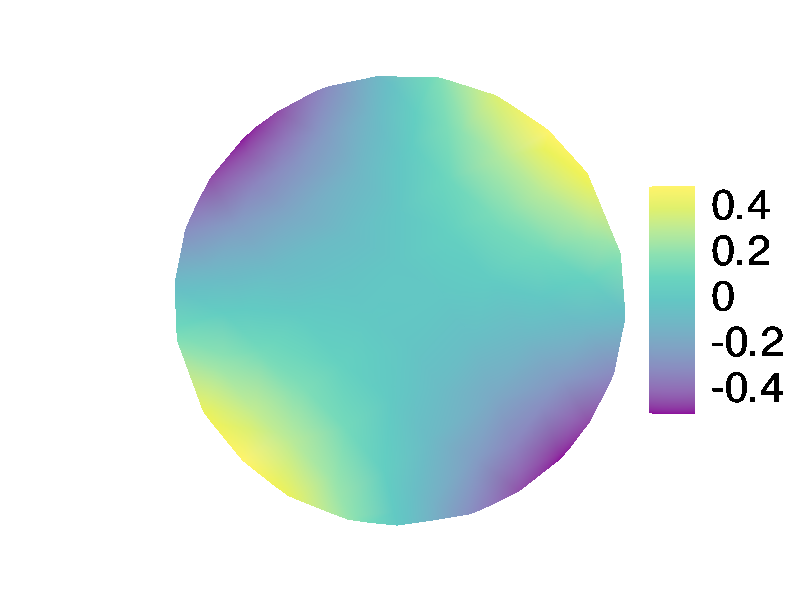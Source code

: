 #include "colors.inc"
background { rgb <1, 1, 1> }
camera {location <0, 0, 10>up <0,1,0> right <-1.33,0,0> angle 20look_at <0, 0, 0> sky <0, 1, 0> }
mesh2 {
vertex_vectors { 1632, 
<-0.987386, -0.116064, -1.73472e-18>, 
<-0.992248, 0.0515838, 0>, 
<-0.959518, 0.0384313, 0>, 
<-0.992248, 0.0515838, 0>, 
<-0.959518, 0.0384313, 0>, 
<-0.992187, 0.0825559, 3.46945e-18>, 
<-0.874428, -0.476985, 6.93889e-18>, 
<-0.980347, -0.187282, 3.46945e-18>, 
<-0.815145, -0.304882, -1.73472e-17>, 
<-0.992187, 0.0825559, 3.46945e-18>, 
<-0.949463, 0.301301, -3.46945e-18>, 
<-0.835001, 0.13736, 0>, 
<-0.987386, -0.116064, -1.73472e-18>, 
<-0.983241, -0.171507, -1.21431e-17>, 
<-0.953084, -0.164037, 1.73472e-18>, 
<-0.959518, 0.0384313, 0>, 
<-0.992187, 0.0825559, 3.46945e-18>, 
<-0.835001, 0.13736, 0>, 
<-0.959518, 0.0384313, 0>, 
<-0.835001, 0.13736, 0>, 
<-0.808127, 0.0819381, 0>, 
<-0.987386, -0.116064, -1.73472e-18>, 
<-0.959518, 0.0384313, 0>, 
<-0.776843, -0.058088, -6.93889e-18>, 
<-0.987386, -0.116064, -1.73472e-18>, 
<-0.953084, -0.164037, 1.73472e-18>, 
<-0.776843, -0.058088, -6.93889e-18>, 
<-0.980347, -0.187282, 3.46945e-18>, 
<-0.983241, -0.171507, -1.21431e-17>, 
<-0.953084, -0.164037, 1.73472e-18>, 
<-0.959518, 0.0384313, 0>, 
<-0.808127, 0.0819381, 0>, 
<-0.776843, -0.058088, -6.93889e-18>, 
<-0.900256, 0.416691, 0>, 
<-0.806207, 0.326773, 0>, 
<-0.939207, 0.331677, 0>, 
<-0.980347, -0.187282, 3.46945e-18>, 
<-0.815145, -0.304882, -1.73472e-17>, 
<-0.953084, -0.164037, 1.73472e-18>, 
<-0.815145, -0.304882, -1.73472e-17>, 
<-0.953084, -0.164037, 1.73472e-18>, 
<-0.781975, -0.242673, -3.46945e-18>, 
<-0.815145, -0.304882, -1.73472e-17>, 
<-0.781975, -0.242673, -3.46945e-18>, 
<-0.788771, -0.292611, 1.38778e-17>, 
<-0.949463, 0.301301, -3.46945e-18>, 
<-0.806207, 0.326773, 0>, 
<-0.939207, 0.331677, 0>, 
<-0.953084, -0.164037, 1.73472e-18>, 
<-0.776843, -0.058088, -6.93889e-18>, 
<-0.781975, -0.242673, -3.46945e-18>, 
<-0.949463, 0.301301, -3.46945e-18>, 
<-0.835001, 0.13736, 0>, 
<-0.806207, 0.326773, 0>, 
<-0.835001, 0.13736, 0>, 
<-0.806207, 0.326773, 0>, 
<-0.738606, 0.270506, -5.20417e-18>, 
<-0.874428, -0.476985, 6.93889e-18>, 
<-0.86304, -0.500324, -1.38778e-17>, 
<-0.800216, -0.333608, -6.93889e-18>, 
<-0.874428, -0.476985, 6.93889e-18>, 
<-0.815145, -0.304882, -1.73472e-17>, 
<-0.800216, -0.333608, -6.93889e-18>, 
<-0.835001, 0.13736, 0>, 
<-0.808127, 0.0819381, 0>, 
<-0.785047, 0.141859, 6.93889e-18>, 
<-0.835001, 0.13736, 0>, 
<-0.738606, 0.270506, -5.20417e-18>, 
<-0.785047, 0.141859, 6.93889e-18>, 
<-0.806207, 0.326773, 0>, 
<-0.841686, 0.532082, 0>, 
<-0.725065, 0.342884, 1.04083e-17>, 
<-0.900256, 0.416691, 0>, 
<-0.806207, 0.326773, 0>, 
<-0.841686, 0.532082, 0>, 
<-0.806207, 0.326773, 0>, 
<-0.738606, 0.270506, -5.20417e-18>, 
<-0.711162, 0.324827, 3.46945e-18>, 
<-0.806207, 0.326773, 0>, 
<-0.725065, 0.342884, 1.04083e-17>, 
<-0.711162, 0.324827, 3.46945e-18>, 
<-0.841686, 0.532082, 0>, 
<-0.776881, 0.538496, 6.93889e-18>, 
<-0.818766, 0.561917, 0>, 
<-0.841686, 0.532082, 0>, 
<-0.725065, 0.342884, 1.04083e-17>, 
<-0.776881, 0.538496, 6.93889e-18>, 
<-0.725065, 0.342884, 1.04083e-17>, 
<-0.776881, 0.538496, 6.93889e-18>, 
<-0.699186, 0.367413, 3.46945e-18>, 
<-0.815145, -0.304882, -1.73472e-17>, 
<-0.800216, -0.333608, -6.93889e-18>, 
<-0.769414, -0.324793, -1.73472e-17>, 
<-0.86304, -0.500324, -1.38778e-17>, 
<-0.800216, -0.333608, -6.93889e-18>, 
<-0.837554, -0.490077, -1.73472e-17>, 
<-0.800216, -0.333608, -6.93889e-18>, 
<-0.769414, -0.324793, -1.73472e-17>, 
<-0.837554, -0.490077, -1.73472e-17>, 
<-0.86304, -0.500324, -1.38778e-17>, 
<-0.677672, -0.504979, 1.38778e-17>, 
<-0.829165, -0.545282, 0>, 
<-0.677672, -0.504979, 1.38778e-17>, 
<-0.829165, -0.545282, 0>, 
<-0.663696, -0.569688, -6.93889e-18>, 
<-0.829165, -0.545282, 0>, 
<-0.663696, -0.569688, -6.93889e-18>, 
<-0.695132, -0.710087, 6.93889e-18>, 
<-0.776881, 0.538496, 6.93889e-18>, 
<-0.818766, 0.561917, 0>, 
<-0.673966, 0.648613, -1.04083e-17>, 
<-0.818766, 0.561917, 0>, 
<-0.673966, 0.648613, -1.04083e-17>, 
<-0.693972, 0.71176, 6.93889e-18>, 
<-0.86304, -0.500324, -1.38778e-17>, 
<-0.837554, -0.490077, -1.73472e-17>, 
<-0.677672, -0.504979, 1.38778e-17>, 
<-0.837554, -0.490077, -1.73472e-17>, 
<-0.677672, -0.504979, 1.38778e-17>, 
<-0.643869, -0.488951, 2.08167e-17>, 
<-0.815145, -0.304882, -1.73472e-17>, 
<-0.788771, -0.292611, 1.38778e-17>, 
<-0.769414, -0.324793, -1.73472e-17>, 
<-0.769414, -0.324793, -1.73472e-17>, 
<-0.837554, -0.490077, -1.73472e-17>, 
<-0.643869, -0.488951, 2.08167e-17>, 
<-0.776843, -0.058088, -6.93889e-18>, 
<-0.781975, -0.242673, -3.46945e-18>, 
<-0.633664, -0.195049, 0>, 
<-0.725065, 0.342884, 1.04083e-17>, 
<-0.711162, 0.324827, 3.46945e-18>, 
<-0.699186, 0.367413, 3.46945e-18>, 
<-0.781975, -0.242673, -3.46945e-18>, 
<-0.788771, -0.292611, 1.38778e-17>, 
<-0.618915, -0.225017, -1.73472e-17>, 
<-0.781975, -0.242673, -3.46945e-18>, 
<-0.633664, -0.195049, 0>, 
<-0.618915, -0.225017, -1.73472e-17>, 
<-0.808127, 0.0819381, 0>, 
<-0.785047, 0.141859, 6.93889e-18>, 
<-0.747064, 0.0945836, -6.93889e-18>, 
<-0.808127, 0.0819381, 0>, 
<-0.776843, -0.058088, -6.93889e-18>, 
<-0.747064, 0.0945836, -6.93889e-18>, 
<-0.776843, -0.058088, -6.93889e-18>, 
<-0.747064, 0.0945836, -6.93889e-18>, 
<-0.680778, -0.0398889, 6.93889e-18>, 
<-0.776881, 0.538496, 6.93889e-18>, 
<-0.699186, 0.367413, 3.46945e-18>, 
<-0.641121, 0.509377, -1.38778e-17>, 
<-0.677672, -0.504979, 1.38778e-17>, 
<-0.663696, -0.569688, -6.93889e-18>, 
<-0.643869, -0.488951, 2.08167e-17>, 
<-0.776881, 0.538496, 6.93889e-18>, 
<-0.673966, 0.648613, -1.04083e-17>, 
<-0.641121, 0.509377, -1.38778e-17>, 
<-0.788771, -0.292611, 1.38778e-17>, 
<-0.769414, -0.324793, -1.73472e-17>, 
<-0.618915, -0.225017, -1.73472e-17>, 
<-0.769414, -0.324793, -1.73472e-17>, 
<-0.618915, -0.225017, -1.73472e-17>, 
<-0.610321, -0.250945, -1.04083e-17>, 
<-0.776843, -0.058088, -6.93889e-18>, 
<-0.633664, -0.195049, 0>, 
<-0.680778, -0.0398889, 6.93889e-18>, 
<-0.785047, 0.141859, 6.93889e-18>, 
<-0.747064, 0.0945836, -6.93889e-18>, 
<-0.565633, 0.140719, -1.73472e-18>, 
<-0.747064, 0.0945836, -6.93889e-18>, 
<-0.560645, 0.126821, 0>, 
<-0.565633, 0.140719, -1.73472e-18>, 
<-0.747064, 0.0945836, -6.93889e-18>, 
<-0.680778, -0.0398889, 6.93889e-18>, 
<-0.560645, 0.126821, 0>, 
<-0.738606, 0.270506, -5.20417e-18>, 
<-0.711162, 0.324827, 3.46945e-18>, 
<-0.614079, 0.207126, 0>, 
<-0.738606, 0.270506, -5.20417e-18>, 
<-0.785047, 0.141859, 6.93889e-18>, 
<-0.614079, 0.207126, 0>, 
<-0.785047, 0.141859, 6.93889e-18>, 
<-0.565633, 0.140719, -1.73472e-18>, 
<-0.614079, 0.207126, 0>, 
<-0.769414, -0.324793, -1.73472e-17>, 
<-0.643869, -0.488951, 2.08167e-17>, 
<-0.610321, -0.250945, -1.04083e-17>, 
<-0.663696, -0.569688, -6.93889e-18>, 
<-0.695132, -0.710087, 6.93889e-18>, 
<-0.528743, -0.588407, 0>, 
<-0.695132, -0.710087, 6.93889e-18>, 
<-0.528743, -0.588407, 0>, 
<-0.501261, -0.630165, 0>, 
<-0.618915, -0.225017, -1.73472e-17>, 
<-0.610321, -0.250945, -1.04083e-17>, 
<-0.594973, -0.227072, -2.42861e-17>, 
<-0.673966, 0.648613, -1.04083e-17>, 
<-0.693972, 0.71176, 6.93889e-18>, 
<-0.635666, 0.764756, 3.46945e-18>, 
<-0.633664, -0.195049, 0>, 
<-0.618915, -0.225017, -1.73472e-17>, 
<-0.594973, -0.227072, -2.42861e-17>, 
<-0.673966, 0.648613, -1.04083e-17>, 
<-0.641121, 0.509377, -1.38778e-17>, 
<-0.534079, 0.568168, 6.93889e-18>, 
<-0.663696, -0.569688, -6.93889e-18>, 
<-0.643869, -0.488951, 2.08167e-17>, 
<-0.528743, -0.588407, 0>, 
<-0.711162, 0.324827, 3.46945e-18>, 
<-0.699186, 0.367413, 3.46945e-18>, 
<-0.628714, 0.348723, 0>, 
<-0.699186, 0.367413, 3.46945e-18>, 
<-0.641121, 0.509377, -1.38778e-17>, 
<-0.628714, 0.348723, 0>, 
<-0.641121, 0.509377, -1.38778e-17>, 
<-0.628714, 0.348723, 0>, 
<-0.497614, 0.397771, 3.46945e-18>, 
<-0.565633, 0.140719, -1.73472e-18>, 
<-0.614079, 0.207126, 0>, 
<-0.551693, 0.14875, 0>, 
<-0.695132, -0.710087, 6.93889e-18>, 
<-0.55295, -0.823034, 0>, 
<-0.484996, -0.698323, 1.73472e-18>, 
<-0.695132, -0.710087, 6.93889e-18>, 
<-0.501261, -0.630165, 0>, 
<-0.484996, -0.698323, 1.73472e-18>, 
<-0.711162, 0.324827, 3.46945e-18>, 
<-0.614079, 0.207126, 0>, 
<-0.628714, 0.348723, 0>, 
<-0.628714, 0.348723, 0>, 
<-0.497614, 0.397771, 3.46945e-18>, 
<-0.466508, 0.371086, 0>, 
<-0.641121, 0.509377, -1.38778e-17>, 
<-0.497614, 0.397771, 3.46945e-18>, 
<-0.465276, 0.465798, 0>, 
<-0.641121, 0.509377, -1.38778e-17>, 
<-0.534079, 0.568168, 6.93889e-18>, 
<-0.465276, 0.465798, 0>, 
<-0.528743, -0.588407, 0>, 
<-0.501261, -0.630165, 0>, 
<-0.479245, -0.621882, -1.73472e-18>, 
<-0.643869, -0.488951, 2.08167e-17>, 
<-0.610321, -0.250945, -1.04083e-17>, 
<-0.473919, -0.39989, -6.93889e-18>, 
<-0.673966, 0.648613, -1.04083e-17>, 
<-0.534079, 0.568168, 6.93889e-18>, 
<-0.504395, 0.702561, -6.93889e-18>, 
<-0.673966, 0.648613, -1.04083e-17>, 
<-0.635666, 0.764756, 3.46945e-18>, 
<-0.504395, 0.702561, -6.93889e-18>, 
<-0.614079, 0.207126, 0>, 
<-0.551693, 0.14875, 0>, 
<-0.466508, 0.371086, 0>, 
<-0.614079, 0.207126, 0>, 
<-0.628714, 0.348723, 0>, 
<-0.466508, 0.371086, 0>, 
<-0.633664, -0.195049, 0>, 
<-0.594973, -0.227072, -2.42861e-17>, 
<-0.60345, -0.205817, -1.73472e-17>, 
<-0.680778, -0.0398889, 6.93889e-18>, 
<-0.560645, 0.126821, 0>, 
<-0.455459, -0.0595143, 0>, 
<-0.633664, -0.195049, 0>, 
<-0.680778, -0.0398889, 6.93889e-18>, 
<-0.54857, -0.185103, -3.46945e-18>, 
<-0.680778, -0.0398889, 6.93889e-18>, 
<-0.455459, -0.0595143, 0>, 
<-0.54857, -0.185103, -3.46945e-18>, 
<-0.633664, -0.195049, 0>, 
<-0.60345, -0.205817, -1.73472e-17>, 
<-0.54857, -0.185103, -3.46945e-18>, 
<-0.594973, -0.227072, -2.42861e-17>, 
<-0.60345, -0.205817, -1.73472e-17>, 
<-0.54857, -0.185103, -3.46945e-18>, 
<-0.55295, -0.823034, 0>, 
<-0.484996, -0.698323, 1.73472e-18>, 
<-0.492644, -0.866338, -6.93889e-18>, 
<-0.560645, 0.126821, 0>, 
<-0.565633, 0.140719, -1.73472e-18>, 
<-0.551693, 0.14875, 0>, 
<-0.610321, -0.250945, -1.04083e-17>, 
<-0.473919, -0.39989, -6.93889e-18>, 
<-0.442706, -0.358222, 0>, 
<-0.610321, -0.250945, -1.04083e-17>, 
<-0.594973, -0.227072, -2.42861e-17>, 
<-0.442706, -0.358222, 0>, 
<-0.501261, -0.630165, 0>, 
<-0.484996, -0.698323, 1.73472e-18>, 
<-0.483242, -0.635227, 0>, 
<-0.635666, 0.764756, 3.46945e-18>, 
<-0.504395, 0.702561, -6.93889e-18>, 
<-0.544165, 0.83086, 0>, 
<-0.534079, 0.568168, 6.93889e-18>, 
<-0.504395, 0.702561, -6.93889e-18>, 
<-0.46297, 0.607726, 2.77556e-17>, 
<-0.501261, -0.630165, 0>, 
<-0.479245, -0.621882, -1.73472e-18>, 
<-0.483242, -0.635227, 0>, 
<-0.643869, -0.488951, 2.08167e-17>, 
<-0.528743, -0.588407, 0>, 
<-0.473919, -0.39989, -6.93889e-18>, 
<-0.528743, -0.588407, 0>, 
<-0.473919, -0.39989, -6.93889e-18>, 
<-0.469511, -0.563295, 1.73472e-18>, 
<-0.497614, 0.397771, 3.46945e-18>, 
<-0.466508, 0.371086, 0>, 
<-0.465276, 0.465798, 0>, 
<-0.484996, -0.698323, 1.73472e-18>, 
<-0.479245, -0.621882, -1.73472e-18>, 
<-0.483242, -0.635227, 0>, 
<-0.528743, -0.588407, 0>, 
<-0.479245, -0.621882, -1.73472e-18>, 
<-0.469511, -0.563295, 1.73472e-18>, 
<-0.455459, -0.0595143, 0>, 
<-0.54857, -0.185103, -3.46945e-18>, 
<-0.41416, -0.104875, 0>, 
<-0.560645, 0.126821, 0>, 
<-0.551693, 0.14875, 0>, 
<-0.541716, 0.131381, 1.73472e-18>, 
<-0.473919, -0.39989, -6.93889e-18>, 
<-0.442706, -0.358222, 0>, 
<-0.416112, -0.393839, -1.38778e-17>, 
<-0.504395, 0.702561, -6.93889e-18>, 
<-0.46297, 0.607726, 2.77556e-17>, 
<-0.387792, 0.674396, 0>, 
<-0.560645, 0.126821, 0>, 
<-0.455459, -0.0595143, 0>, 
<-0.541716, 0.131381, 1.73472e-18>, 
<-0.455459, -0.0595143, 0>, 
<-0.541716, 0.131381, 1.73472e-18>, 
<-0.386603, -0.0388832, -6.93889e-18>, 
<-0.534079, 0.568168, 6.93889e-18>, 
<-0.465276, 0.465798, 0>, 
<-0.46297, 0.607726, 2.77556e-17>, 
<-0.473919, -0.39989, -6.93889e-18>, 
<-0.469511, -0.563295, 1.73472e-18>, 
<-0.416112, -0.393839, -1.38778e-17>, 
<-0.504395, 0.702561, -6.93889e-18>, 
<-0.387792, 0.674396, 0>, 
<-0.368853, 0.742468, 0>, 
<-0.504395, 0.702561, -6.93889e-18>, 
<-0.544165, 0.83086, 0>, 
<-0.368853, 0.742468, 0>, 
<-0.594973, -0.227072, -2.42861e-17>, 
<-0.442706, -0.358222, 0>, 
<-0.417336, -0.249824, 0>, 
<-0.594973, -0.227072, -2.42861e-17>, 
<-0.54857, -0.185103, -3.46945e-18>, 
<-0.417336, -0.249824, 0>, 
<-0.455459, -0.0595143, 0>, 
<-0.41416, -0.104875, 0>, 
<-0.386603, -0.0388832, -6.93889e-18>, 
<-0.465276, 0.465798, 0>, 
<-0.46297, 0.607726, 2.77556e-17>, 
<-0.426125, 0.562026, -2.08167e-17>, 
<-0.544165, 0.83086, 0>, 
<-0.368853, 0.742468, 0>, 
<-0.397423, 0.91016, -3.46945e-18>, 
<-0.368853, 0.742468, 0>, 
<-0.339236, 0.851593, -1.73472e-18>, 
<-0.397423, 0.91016, -3.46945e-18>, 
<-0.484996, -0.698323, 1.73472e-18>, 
<-0.492644, -0.866338, -6.93889e-18>, 
<-0.3897, -0.703518, -8.67362e-19>, 
<-0.492644, -0.866338, -6.93889e-18>, 
<-0.317815, -0.78252, 1.9082e-17>, 
<-0.3897, -0.703518, -8.67362e-19>, 
<-0.484996, -0.698323, 1.73472e-18>, 
<-0.479245, -0.621882, -1.73472e-18>, 
<-0.3897, -0.703518, -8.67362e-19>, 
<-0.54857, -0.185103, -3.46945e-18>, 
<-0.41416, -0.104875, 0>, 
<-0.417336, -0.249824, 0>, 
<-0.317815, -0.78252, 1.9082e-17>, 
<-0.3897, -0.703518, -8.67362e-19>, 
<-0.312221, -0.768981, 5.20417e-18>, 
<-0.339236, 0.851593, -1.73472e-18>, 
<-0.397423, 0.91016, -3.46945e-18>, 
<-0.343568, 0.935506, 3.46945e-18>, 
<-0.46297, 0.607726, 2.77556e-17>, 
<-0.387792, 0.674396, 0>, 
<-0.426125, 0.562026, -2.08167e-17>, 
<-0.387792, 0.674396, 0>, 
<-0.368853, 0.742468, 0>, 
<-0.331703, 0.724891, 0>, 
<-0.442706, -0.358222, 0>, 
<-0.417336, -0.249824, 0>, 
<-0.27076, -0.283197, -5.20417e-18>, 
<-0.417336, -0.249824, 0>, 
<-0.27076, -0.283197, -5.20417e-18>, 
<-0.283979, -0.245018, 0>, 
<-0.466508, 0.371086, 0>, 
<-0.465276, 0.465798, 0>, 
<-0.43105, 0.399488, 0>, 
<-0.41416, -0.104875, 0>, 
<-0.417336, -0.249824, 0>, 
<-0.283979, -0.245018, 0>, 
<-0.541716, 0.131381, 1.73472e-18>, 
<-0.386603, -0.0388832, -6.93889e-18>, 
<-0.384277, 0.118647, 2.77556e-17>, 
<-0.551693, 0.14875, 0>, 
<-0.466508, 0.371086, 0>, 
<-0.244563, 0.296882, 0>, 
<-0.442706, -0.358222, 0>, 
<-0.416112, -0.393839, -1.38778e-17>, 
<-0.27076, -0.283197, -5.20417e-18>, 
<-0.416112, -0.393839, -1.38778e-17>, 
<-0.27076, -0.283197, -5.20417e-18>, 
<-0.260621, -0.295643, 0>, 
<-0.368853, 0.742468, 0>, 
<-0.339236, 0.851593, -1.73472e-18>, 
<-0.331703, 0.724891, 0>, 
<-0.479245, -0.621882, -1.73472e-18>, 
<-0.469511, -0.563295, 1.73472e-18>, 
<-0.241385, -0.565175, 1.19262e-18>, 
<-0.469511, -0.563295, 1.73472e-18>, 
<-0.416112, -0.393839, -1.38778e-17>, 
<-0.241385, -0.565175, 1.19262e-18>, 
<-0.416112, -0.393839, -1.38778e-17>, 
<-0.241385, -0.565175, 1.19262e-18>, 
<-0.238202, -0.56422, 6.66784e-18>, 
<-0.386603, -0.0388832, -6.93889e-18>, 
<-0.384277, 0.118647, 2.77556e-17>, 
<-0.259366, 0.0670484, 0>, 
<-0.551693, 0.14875, 0>, 
<-0.541716, 0.131381, 1.73472e-18>, 
<-0.242193, 0.287108, -8.67362e-19>, 
<-0.551693, 0.14875, 0>, 
<-0.244563, 0.296882, 0>, 
<-0.242193, 0.287108, -8.67362e-19>, 
<-0.492644, -0.866338, -6.93889e-18>, 
<-0.317815, -0.78252, 1.9082e-17>, 
<-0.465636, -0.877836, -6.93889e-18>, 
<-0.317815, -0.78252, 1.9082e-17>, 
<-0.465636, -0.877836, -6.93889e-18>, 
<-0.303952, -0.786617, 2.08167e-17>, 
<-0.241385, -0.565175, 1.19262e-18>, 
<-0.238202, -0.56422, 6.66784e-18>, 
<-0.238273, -0.564459, 7.26415e-18>, 
<-0.541716, 0.131381, 1.73472e-18>, 
<-0.384277, 0.118647, 2.77556e-17>, 
<-0.242193, 0.287108, -8.67362e-19>, 
<-0.465636, -0.877836, -6.93889e-18>, 
<-0.303952, -0.786617, 2.08167e-17>, 
<-0.317296, -0.938282, -1.73472e-18>, 
<-0.303952, -0.786617, 2.08167e-17>, 
<-0.317296, -0.938282, -1.73472e-18>, 
<-0.270184, -0.863232, 0>, 
<-0.479245, -0.621882, -1.73472e-18>, 
<-0.3897, -0.703518, -8.67362e-19>, 
<-0.241385, -0.565175, 1.19262e-18>, 
<-0.466508, 0.371086, 0>, 
<-0.43105, 0.399488, 0>, 
<-0.244563, 0.296882, 0>, 
<-0.43105, 0.399488, 0>, 
<-0.244563, 0.296882, 0>, 
<-0.238064, 0.301338, -8.67362e-19>, 
<-0.41416, -0.104875, 0>, 
<-0.386603, -0.0388832, -6.93889e-18>, 
<-0.370544, -0.100841, 6.93889e-18>, 
<-0.3897, -0.703518, -8.67362e-19>, 
<-0.312221, -0.768981, 5.20417e-18>, 
<-0.241385, -0.565175, 1.19262e-18>, 
<-0.312221, -0.768981, 5.20417e-18>, 
<-0.241385, -0.565175, 1.19262e-18>, 
<-0.238273, -0.564459, 7.26415e-18>, 
<-0.317296, -0.938282, -1.73472e-18>, 
<-0.270184, -0.863232, 0>, 
<-0.22944, -0.971088, 0>, 
<-0.384277, 0.118647, 2.77556e-17>, 
<-0.259366, 0.0670484, 0>, 
<-0.242193, 0.287108, -8.67362e-19>, 
<-0.387792, 0.674396, 0>, 
<-0.426125, 0.562026, -2.08167e-17>, 
<-0.247613, 0.558027, 3.46945e-18>, 
<-0.317815, -0.78252, 1.9082e-17>, 
<-0.312221, -0.768981, 5.20417e-18>, 
<-0.29931, -0.775134, -2.94903e-17>, 
<-0.465276, 0.465798, 0>, 
<-0.426125, 0.562026, -2.08167e-17>, 
<-0.247613, 0.558027, 3.46945e-18>, 
<-0.41416, -0.104875, 0>, 
<-0.283979, -0.245018, 0>, 
<-0.370544, -0.100841, 6.93889e-18>, 
<-0.317815, -0.78252, 1.9082e-17>, 
<-0.303952, -0.786617, 2.08167e-17>, 
<-0.29931, -0.775134, -2.94903e-17>, 
<-0.244563, 0.296882, 0>, 
<-0.242193, 0.287108, -8.67362e-19>, 
<-0.236544, 0.294424, 0>, 
<-0.27076, -0.283197, -5.20417e-18>, 
<-0.283979, -0.245018, 0>, 
<-0.249978, -0.28091, -1.04083e-17>, 
<-0.27076, -0.283197, -5.20417e-18>, 
<-0.260621, -0.295643, 0>, 
<-0.249978, -0.28091, -1.04083e-17>, 
<-0.465276, 0.465798, 0>, 
<-0.43105, 0.399488, 0>, 
<-0.247613, 0.558027, 3.46945e-18>, 
<-0.43105, 0.399488, 0>, 
<-0.247613, 0.558027, 3.46945e-18>, 
<-0.190548, 0.540353, -3.46945e-18>, 
<-0.416112, -0.393839, -1.38778e-17>, 
<-0.260621, -0.295643, 0>, 
<-0.238202, -0.56422, 6.66784e-18>, 
<-0.244563, 0.296882, 0>, 
<-0.238064, 0.301338, -8.67362e-19>, 
<-0.236544, 0.294424, 0>, 
<-0.43105, 0.399488, 0>, 
<-0.238064, 0.301338, -8.67362e-19>, 
<-0.190548, 0.540353, -3.46945e-18>, 
<-0.312221, -0.768981, 5.20417e-18>, 
<-0.29931, -0.775134, -2.94903e-17>, 
<-0.238058, -0.564523, 1.02999e-17>, 
<-0.312221, -0.768981, 5.20417e-18>, 
<-0.238273, -0.564459, 7.26415e-18>, 
<-0.238058, -0.564523, 1.02999e-17>, 
<-0.247613, 0.558027, 3.46945e-18>, 
<-0.190548, 0.540353, -3.46945e-18>, 
<-0.191447, 0.561316, 0>, 
<-0.387792, 0.674396, 0>, 
<-0.331703, 0.724891, 0>, 
<-0.247613, 0.558027, 3.46945e-18>, 
<-0.331703, 0.724891, 0>, 
<-0.247613, 0.558027, 3.46945e-18>, 
<-0.191447, 0.561316, 0>, 
<-0.283979, -0.245018, 0>, 
<-0.370544, -0.100841, 6.93889e-18>, 
<-0.259763, -0.0829895, -6.93889e-18>, 
<-0.386603, -0.0388832, -6.93889e-18>, 
<-0.259366, 0.0670484, 0>, 
<-0.259763, -0.0829895, -6.93889e-18>, 
<-0.259366, 0.0670484, 0>, 
<-0.259763, -0.0829895, -6.93889e-18>, 
<-0.177489, -0.0122133, 0>, 
<-0.386603, -0.0388832, -6.93889e-18>, 
<-0.370544, -0.100841, 6.93889e-18>, 
<-0.259763, -0.0829895, -6.93889e-18>, 
<-0.339236, 0.851593, -1.73472e-18>, 
<-0.343568, 0.935506, 3.46945e-18>, 
<-0.316886, 0.944381, -2.08167e-17>, 
<-0.238202, -0.56422, 6.66784e-18>, 
<-0.238273, -0.564459, 7.26415e-18>, 
<-0.237996, -0.564311, 2.30393e-18>, 
<-0.339236, 0.851593, -1.73472e-18>, 
<-0.331703, 0.724891, 0>, 
<-0.238461, 0.756617, 0>, 
<-0.259366, 0.0670484, 0>, 
<-0.242193, 0.287108, -8.67362e-19>, 
<-0.215094, 0.100697, -6.93889e-18>, 
<-0.242193, 0.287108, -8.67362e-19>, 
<-0.236544, 0.294424, 0>, 
<-0.215094, 0.100697, -6.93889e-18>, 
<-0.238273, -0.564459, 7.26415e-18>, 
<-0.238058, -0.564523, 1.02999e-17>, 
<-0.237996, -0.564311, 2.30393e-18>, 
<-0.283979, -0.245018, 0>, 
<-0.249978, -0.28091, -1.04083e-17>, 
<-0.150755, -0.104333, -1.38778e-17>, 
<-0.283979, -0.245018, 0>, 
<-0.259763, -0.0829895, -6.93889e-18>, 
<-0.150755, -0.104333, -1.38778e-17>, 
<-0.259763, -0.0829895, -6.93889e-18>, 
<-0.177489, -0.0122133, 0>, 
<-0.150755, -0.104333, -1.38778e-17>, 
<-0.331703, 0.724891, 0>, 
<-0.191447, 0.561316, 0>, 
<-0.166073, 0.620187, -3.46945e-18>, 
<-0.331703, 0.724891, 0>, 
<-0.238461, 0.756617, 0>, 
<-0.166073, 0.620187, -3.46945e-18>, 
<-0.29931, -0.775134, -2.94903e-17>, 
<-0.270281, -0.77173, 1.73472e-18>, 
<-0.237659, -0.564839, -2.1413e-18>, 
<-0.29931, -0.775134, -2.94903e-17>, 
<-0.238058, -0.564523, 1.02999e-17>, 
<-0.237659, -0.564839, -2.1413e-18>, 
<-0.339236, 0.851593, -1.73472e-18>, 
<-0.316886, 0.944381, -2.08167e-17>, 
<-0.133155, 0.824768, 1.38778e-17>, 
<-0.339236, 0.851593, -1.73472e-18>, 
<-0.238461, 0.756617, 0>, 
<-0.133155, 0.824768, 1.38778e-17>, 
<-0.238461, 0.756617, 0>, 
<-0.133155, 0.824768, 1.38778e-17>, 
<-0.136443, 0.779991, 6.93889e-18>, 
<-0.238202, -0.56422, 6.66784e-18>, 
<-0.237996, -0.564311, 2.30393e-18>, 
<-0.247967, -0.298328, -1.73472e-18>, 
<-0.260621, -0.295643, 0>, 
<-0.238202, -0.56422, 6.66784e-18>, 
<-0.247967, -0.298328, -1.73472e-18>, 
<-0.303952, -0.786617, 2.08167e-17>, 
<-0.29931, -0.775134, -2.94903e-17>, 
<-0.270281, -0.77173, 1.73472e-18>, 
<-0.303952, -0.786617, 2.08167e-17>, 
<-0.270184, -0.863232, 0>, 
<-0.270281, -0.77173, 1.73472e-18>, 
<-0.237996, -0.564311, 2.30393e-18>, 
<-0.247967, -0.298328, -1.73472e-18>, 
<-0.237332, -0.563755, 0>, 
<-0.247967, -0.298328, -1.73472e-18>, 
<-0.237332, -0.563755, 0>, 
<-0.211292, -0.310625, -5.20417e-18>, 
<-0.260621, -0.295643, 0>, 
<-0.249978, -0.28091, -1.04083e-17>, 
<-0.247967, -0.298328, -1.73472e-18>, 
<-0.238461, 0.756617, 0>, 
<-0.166073, 0.620187, -3.46945e-18>, 
<-0.136443, 0.779991, 6.93889e-18>, 
<-0.316886, 0.944381, -2.08167e-17>, 
<-0.133155, 0.824768, 1.38778e-17>, 
<-0.104466, 0.988613, -1.38778e-17>, 
<-0.270184, -0.863232, 0>, 
<-0.22944, -0.971088, 0>, 
<-0.202232, -0.951863, 3.46945e-18>, 
<-0.249978, -0.28091, -1.04083e-17>, 
<-0.247967, -0.298328, -1.73472e-18>, 
<-0.211292, -0.310625, -5.20417e-18>, 
<-0.190548, 0.540353, -3.46945e-18>, 
<-0.191447, 0.561316, 0>, 
<-0.172314, 0.551848, 0>, 
<-0.238058, -0.564523, 1.02999e-17>, 
<-0.237996, -0.564311, 2.30393e-18>, 
<-0.237659, -0.564839, -2.1413e-18>, 
<-0.237332, -0.563755, 0>, 
<-0.211292, -0.310625, -5.20417e-18>, 
<-0.0814384, -0.41319, 0>, 
<-0.238064, 0.301338, -8.67362e-19>, 
<-0.236544, 0.294424, 0>, 
<-0.227251, 0.300575, 0>, 
<-0.191447, 0.561316, 0>, 
<-0.166073, 0.620187, -3.46945e-18>, 
<-0.172314, 0.551848, 0>, 
<-0.259366, 0.0670484, 0>, 
<-0.177489, -0.0122133, 0>, 
<-0.215094, 0.100697, -6.93889e-18>, 
<-0.238064, 0.301338, -8.67362e-19>, 
<-0.227251, 0.300575, 0>, 
<-0.160253, 0.525487, -1.73472e-18>, 
<-0.238064, 0.301338, -8.67362e-19>, 
<-0.190548, 0.540353, -3.46945e-18>, 
<-0.160253, 0.525487, -1.73472e-18>, 
<-0.270184, -0.863232, 0>, 
<-0.202232, -0.951863, 3.46945e-18>, 
<-0.065893, -0.763727, -6.93889e-18>, 
<-0.270184, -0.863232, 0>, 
<-0.270281, -0.77173, 1.73472e-18>, 
<-0.065893, -0.763727, -6.93889e-18>, 
<-0.236544, 0.294424, 0>, 
<-0.215094, 0.100697, -6.93889e-18>, 
<-0.148982, 0.246071, -4.33681e-19>, 
<-0.215094, 0.100697, -6.93889e-18>, 
<-0.0359749, 0.152144, -1.73472e-18>, 
<-0.148982, 0.246071, -4.33681e-19>, 
<-0.270281, -0.77173, 1.73472e-18>, 
<-0.237659, -0.564839, -2.1413e-18>, 
<-0.065893, -0.763727, -6.93889e-18>, 
<-0.0359749, 0.152144, -1.73472e-18>, 
<-0.148982, 0.246071, -4.33681e-19>, 
<-0.0129747, 0.167766, 1.9082e-17>, 
<-0.177489, -0.0122133, 0>, 
<-0.150755, -0.104333, -1.38778e-17>, 
<-0.11303, -0.067413, 6.93889e-18>, 
<-0.166073, 0.620187, -3.46945e-18>, 
<-0.136443, 0.779991, 6.93889e-18>, 
<-0.0742874, 0.733593, 0>, 
<-0.237332, -0.563755, 0>, 
<-0.0814384, -0.41319, 0>, 
<-0.0401143, -0.444491, 6.93889e-18>, 
<-0.211292, -0.310625, -5.20417e-18>, 
<-0.0814384, -0.41319, 0>, 
<-0.0449735, -0.37941, 0>, 
<-0.22944, -0.971088, 0>, 
<-0.202232, -0.951863, 3.46945e-18>, 
<-0.133548, -0.984895, 0>, 
<-0.190548, 0.540353, -3.46945e-18>, 
<-0.172314, 0.551848, 0>, 
<-0.160253, 0.525487, -1.73472e-18>, 
<-0.133155, 0.824768, 1.38778e-17>, 
<-0.136443, 0.779991, 6.93889e-18>, 
<-0.0891809, 0.811187, 1.38778e-17>, 
<-0.237659, -0.564839, -2.1413e-18>, 
<-0.065893, -0.763727, -6.93889e-18>, 
<-0.059798, -0.674213, -6.93889e-18>, 
<-0.177489, -0.0122133, 0>, 
<-0.215094, 0.100697, -6.93889e-18>, 
<-0.0359749, 0.152144, -1.73472e-18>, 
<-0.227251, 0.300575, 0>, 
<-0.160253, 0.525487, -1.73472e-18>, 
<-0.00768768, 0.388311, 0>, 
<-0.249978, -0.28091, -1.04083e-17>, 
<-0.150755, -0.104333, -1.38778e-17>, 
<-0.1301, -0.248153, -1.73472e-18>, 
<-0.150755, -0.104333, -1.38778e-17>, 
<-0.1301, -0.248153, -1.73472e-18>, 
<-0.0120985, -0.160969, 0>, 
<-0.202232, -0.951863, 3.46945e-18>, 
<-0.133548, -0.984895, 0>, 
<-0.0256584, -0.93708, 0>, 
<-0.202232, -0.951863, 3.46945e-18>, 
<-0.065893, -0.763727, -6.93889e-18>, 
<-0.0256584, -0.93708, 0>, 
<-0.236544, 0.294424, 0>, 
<-0.227251, 0.300575, 0>, 
<-0.148982, 0.246071, -4.33681e-19>, 
<-0.133155, 0.824768, 1.38778e-17>, 
<-0.0891809, 0.811187, 1.38778e-17>, 
<-0.0500396, 0.961554, 0>, 
<-0.133155, 0.824768, 1.38778e-17>, 
<-0.104466, 0.988613, -1.38778e-17>, 
<-0.0500396, 0.961554, 0>, 
<-0.249978, -0.28091, -1.04083e-17>, 
<-0.211292, -0.310625, -5.20417e-18>, 
<-0.1301, -0.248153, -1.73472e-18>, 
<-0.148982, 0.246071, -4.33681e-19>, 
<-0.0129747, 0.167766, 1.9082e-17>, 
<-0.00662873, 0.17907, 7.80626e-18>, 
<-0.1301, -0.248153, -1.73472e-18>, 
<-0.0120985, -0.160969, 0>, 
<0.0354553, -0.203244, 0>, 
<-0.0814384, -0.41319, 0>, 
<-0.0401143, -0.444491, 6.93889e-18>, 
<-0.0449735, -0.37941, 0>, 
<-0.0359749, 0.152144, -1.73472e-18>, 
<-0.0129747, 0.167766, 1.9082e-17>, 
<-0.00685062, 0.157619, 6.93889e-18>, 
<-0.211292, -0.310625, -5.20417e-18>, 
<-0.0449735, -0.37941, 0>, 
<-0.1301, -0.248153, -1.73472e-18>, 
<-0.0449735, -0.37941, 0>, 
<-0.1301, -0.248153, -1.73472e-18>, 
<0.0354553, -0.203244, 0>, 
<-0.237996, -0.564311, 2.30393e-18>, 
<-0.237659, -0.564839, -2.1413e-18>, 
<-0.237332, -0.563755, 0>, 
<-0.133548, -0.984895, 0>, 
<-0.0256584, -0.93708, 0>, 
<-0.0121629, -0.996893, -1.38778e-17>, 
<-0.227251, 0.300575, 0>, 
<-0.148982, 0.246071, -4.33681e-19>, 
<-0.00768768, 0.388311, 0>, 
<-0.148982, 0.246071, -4.33681e-19>, 
<-0.00768768, 0.388311, 0>, 
<-0.00662873, 0.17907, 7.80626e-18>, 
<-0.166073, 0.620187, -3.46945e-18>, 
<-0.172314, 0.551848, 0>, 
<0.00386239, 0.619265, 6.93889e-18>, 
<-0.166073, 0.620187, -3.46945e-18>, 
<-0.0742874, 0.733593, 0>, 
<0.00386239, 0.619265, 6.93889e-18>, 
<-0.150755, -0.104333, -1.38778e-17>, 
<-0.11303, -0.067413, 6.93889e-18>, 
<-0.0120985, -0.160969, 0>, 
<-0.177489, -0.0122133, 0>, 
<-0.0359749, 0.152144, -1.73472e-18>, 
<-0.11303, -0.067413, 6.93889e-18>, 
<-0.0359749, 0.152144, -1.73472e-18>, 
<-0.11303, -0.067413, 6.93889e-18>, 
<-0.00685062, 0.157619, 6.93889e-18>, 
<-0.136443, 0.779991, 6.93889e-18>, 
<-0.0742874, 0.733593, 0>, 
<-0.0891809, 0.811187, 1.38778e-17>, 
<-0.237659, -0.564839, -2.1413e-18>, 
<-0.237332, -0.563755, 0>, 
<-0.059798, -0.674213, -6.93889e-18>, 
<-0.237332, -0.563755, 0>, 
<-0.0401143, -0.444491, 6.93889e-18>, 
<-0.059798, -0.674213, -6.93889e-18>, 
<-0.0129747, 0.167766, 1.9082e-17>, 
<-0.00685062, 0.157619, 6.93889e-18>, 
<-0.00605189, 0.166421, -3.46945e-18>, 
<-0.160253, 0.525487, -1.73472e-18>, 
<-0.00768768, 0.388311, 0>, 
<0.0060323, 0.527169, -1.38778e-17>, 
<-0.172314, 0.551848, 0>, 
<-0.160253, 0.525487, -1.73472e-18>, 
<0.00386239, 0.619265, 6.93889e-18>, 
<-0.160253, 0.525487, -1.73472e-18>, 
<0.00386239, 0.619265, 6.93889e-18>, 
<0.0060323, 0.527169, -1.38778e-17>, 
<-0.0129747, 0.167766, 1.9082e-17>, 
<-0.00662873, 0.17907, 7.80626e-18>, 
<-0.00605189, 0.166421, -3.46945e-18>, 
<-0.0120985, -0.160969, 0>, 
<0.0354553, -0.203244, 0>, 
<0.0414655, -0.177647, 0>, 
<-0.059798, -0.674213, -6.93889e-18>, 
<0.111201, -0.620157, -3.46945e-18>, 
<0.10825, -0.588998, 2.60209e-18>, 
<-0.0401143, -0.444491, 6.93889e-18>, 
<-0.059798, -0.674213, -6.93889e-18>, 
<0.10825, -0.588998, 2.60209e-18>, 
<-0.0256584, -0.93708, 0>, 
<-0.0121629, -0.996893, -1.38778e-17>, 
<0.0290033, -0.96253, 0>, 
<-0.0256584, -0.93708, 0>, 
<0.0290033, -0.96253, 0>, 
<0.0683119, -0.84331, 6.93889e-18>, 
<-0.065893, -0.763727, -6.93889e-18>, 
<-0.0256584, -0.93708, 0>, 
<0.0683119, -0.84331, 6.93889e-18>, 
<-0.0742874, 0.733593, 0>, 
<0.00386239, 0.619265, 6.93889e-18>, 
<0.0518138, 0.686106, -1.38778e-17>, 
<-0.065893, -0.763727, -6.93889e-18>, 
<-0.059798, -0.674213, -6.93889e-18>, 
<0.111201, -0.620157, -3.46945e-18>, 
<0.111201, -0.620157, -3.46945e-18>, 
<0.10825, -0.588998, 2.60209e-18>, 
<0.124159, -0.610177, 1.21431e-17>, 
<-0.0891809, 0.811187, 1.38778e-17>, 
<-0.0500396, 0.961554, 0>, 
<0.0698072, 0.8222, 1.38778e-17>, 
<-0.0401143, -0.444491, 6.93889e-18>, 
<-0.0449735, -0.37941, 0>, 
<0.047187, -0.391082, -3.46945e-18>, 
<-0.0449735, -0.37941, 0>, 
<0.047187, -0.391082, -3.46945e-18>, 
<0.0702423, -0.234274, -1.73472e-18>, 
<-0.0449735, -0.37941, 0>, 
<0.0354553, -0.203244, 0>, 
<0.0702423, -0.234274, -1.73472e-18>, 
<-0.0742874, 0.733593, 0>, 
<0.0518138, 0.686106, -1.38778e-17>, 
<0.0698072, 0.8222, 1.38778e-17>, 
<-0.0742874, 0.733593, 0>, 
<-0.0891809, 0.811187, 1.38778e-17>, 
<0.0698072, 0.8222, 1.38778e-17>, 
<-0.11303, -0.067413, 6.93889e-18>, 
<0.0803238, -0.0156649, 5.20417e-18>, 
<0.0463991, 0.123387, 1.73472e-18>, 
<-0.11303, -0.067413, 6.93889e-18>, 
<-0.00685062, 0.157619, 6.93889e-18>, 
<0.0463991, 0.123387, 1.73472e-18>, 
<-0.0120985, -0.160969, 0>, 
<0.0414655, -0.177647, 0>, 
<0.0803238, -0.0156649, 5.20417e-18>, 
<0.0414655, -0.177647, 0>, 
<0.0803238, -0.0156649, 5.20417e-18>, 
<0.166898, 0.0112143, 0>, 
<0.0803238, -0.0156649, 5.20417e-18>, 
<0.0463991, 0.123387, 1.73472e-18>, 
<0.166898, 0.0112143, 0>, 
<-0.11303, -0.067413, 6.93889e-18>, 
<-0.0120985, -0.160969, 0>, 
<0.0803238, -0.0156649, 5.20417e-18>, 
<-0.0500396, 0.961554, 0>, 
<0.0698072, 0.8222, 1.38778e-17>, 
<0.135969, 0.986248, 1.73472e-18>, 
<0.0698072, 0.8222, 1.38778e-17>, 
<0.167811, 0.968311, -3.46945e-18>, 
<0.135969, 0.986248, 1.73472e-18>, 
<-0.065893, -0.763727, -6.93889e-18>, 
<0.0683119, -0.84331, 6.93889e-18>, 
<0.126676, -0.633045, 3.46945e-18>, 
<-0.065893, -0.763727, -6.93889e-18>, 
<0.111201, -0.620157, -3.46945e-18>, 
<0.126676, -0.633045, 3.46945e-18>, 
<-0.0401143, -0.444491, 6.93889e-18>, 
<0.10825, -0.588998, 2.60209e-18>, 
<0.047187, -0.391082, -3.46945e-18>, 
<-0.00768768, 0.388311, 0>, 
<-0.00662873, 0.17907, 7.80626e-18>, 
<0.191914, 0.305606, 5.20417e-18>, 
<0.0354553, -0.203244, 0>, 
<0.0414655, -0.177647, 0>, 
<0.0524545, -0.195093, 3.46945e-18>, 
<0.167811, 0.968311, -3.46945e-18>, 
<0.135969, 0.986248, 1.73472e-18>, 
<0.168575, 0.984176, 0>, 
<-0.00768768, 0.388311, 0>, 
<0.0060323, 0.527169, -1.38778e-17>, 
<0.186592, 0.520176, 3.46945e-18>, 
<0.0060323, 0.527169, -1.38778e-17>, 
<0.186592, 0.520176, 3.46945e-18>, 
<0.178409, 0.548826, 3.46945e-18>, 
<0.00386239, 0.619265, 6.93889e-18>, 
<0.0060323, 0.527169, -1.38778e-17>, 
<0.178409, 0.548826, 3.46945e-18>, 
<0.10825, -0.588998, 2.60209e-18>, 
<0.124159, -0.610177, 1.21431e-17>, 
<0.129823, -0.604575, 8.67362e-19>, 
<0.0290033, -0.96253, 0>, 
<0.0683119, -0.84331, 6.93889e-18>, 
<0.143761, -0.892479, 6.93889e-18>, 
<-0.00662873, 0.17907, 7.80626e-18>, 
<-0.00605189, 0.166421, -3.46945e-18>, 
<0.00240526, 0.167281, 1.56125e-17>, 
<0.111201, -0.620157, -3.46945e-18>, 
<0.124159, -0.610177, 1.21431e-17>, 
<0.126676, -0.633045, 3.46945e-18>, 
<0.0354553, -0.203244, 0>, 
<0.0702423, -0.234274, -1.73472e-18>, 
<0.0524545, -0.195093, 3.46945e-18>, 
<0.00386239, 0.619265, 6.93889e-18>, 
<0.0518138, 0.686106, -1.38778e-17>, 
<0.178409, 0.548826, 3.46945e-18>, 
<-0.00685062, 0.157619, 6.93889e-18>, 
<-0.00605189, 0.166421, -3.46945e-18>, 
<0.00240526, 0.167281, 1.56125e-17>, 
<-0.104466, 0.988613, -1.38778e-17>, 
<-0.0500396, 0.961554, 0>, 
<0.135969, 0.986248, 1.73472e-18>, 
<0.186592, 0.520176, 3.46945e-18>, 
<0.178409, 0.548826, 3.46945e-18>, 
<0.20646, 0.531532, 1.38778e-17>, 
<-0.00768768, 0.388311, 0>, 
<0.191914, 0.305606, 5.20417e-18>, 
<0.186592, 0.520176, 3.46945e-18>, 
<0.10825, -0.588998, 2.60209e-18>, 
<0.129823, -0.604575, 8.67362e-19>, 
<0.181934, -0.397415, 6.93889e-18>, 
<0.10825, -0.588998, 2.60209e-18>, 
<0.047187, -0.391082, -3.46945e-18>, 
<0.181934, -0.397415, 6.93889e-18>, 
<-0.00662873, 0.17907, 7.80626e-18>, 
<0.191914, 0.305606, 5.20417e-18>, 
<0.00240526, 0.167281, 1.56125e-17>, 
<0.191914, 0.305606, 5.20417e-18>, 
<0.00240526, 0.167281, 1.56125e-17>, 
<0.209635, 0.293836, 5.20417e-18>, 
<0.0518138, 0.686106, -1.38778e-17>, 
<0.0698072, 0.8222, 1.38778e-17>, 
<0.205976, 0.764318, -6.93889e-18>, 
<-0.00685062, 0.157619, 6.93889e-18>, 
<0.0463991, 0.123387, 1.73472e-18>, 
<0.00240526, 0.167281, 1.56125e-17>, 
<0.0463991, 0.123387, 1.73472e-18>, 
<0.166898, 0.0112143, 0>, 
<0.184919, 0.0324798, 0>, 
<0.047187, -0.391082, -3.46945e-18>, 
<0.0702423, -0.234274, -1.73472e-18>, 
<0.181934, -0.397415, 6.93889e-18>, 
<0.0698072, 0.8222, 1.38778e-17>, 
<0.167811, 0.968311, -3.46945e-18>, 
<0.205976, 0.764318, -6.93889e-18>, 
<0.0683119, -0.84331, 6.93889e-18>, 
<0.126676, -0.633045, 3.46945e-18>, 
<0.147017, -0.829721, 6.93889e-18>, 
<0.124159, -0.610177, 1.21431e-17>, 
<0.126676, -0.633045, 3.46945e-18>, 
<0.131198, -0.614171, -1.73472e-18>, 
<0.0683119, -0.84331, 6.93889e-18>, 
<0.143761, -0.892479, 6.93889e-18>, 
<0.147017, -0.829721, 6.93889e-18>, 
<0.191914, 0.305606, 5.20417e-18>, 
<0.186592, 0.520176, 3.46945e-18>, 
<0.207966, 0.307307, 1.38778e-17>, 
<0.186592, 0.520176, 3.46945e-18>, 
<0.20646, 0.531532, 1.38778e-17>, 
<0.207966, 0.307307, 1.38778e-17>, 
<0.0518138, 0.686106, -1.38778e-17>, 
<0.178409, 0.548826, 3.46945e-18>, 
<0.217981, 0.575624, 1.73472e-18>, 
<0.0518138, 0.686106, -1.38778e-17>, 
<0.205976, 0.764318, -6.93889e-18>, 
<0.217981, 0.575624, 1.73472e-18>, 
<0.0463991, 0.123387, 1.73472e-18>, 
<0.184919, 0.0324798, 0>, 
<0.200108, 0.201783, 8.67362e-19>, 
<0.0702423, -0.234274, -1.73472e-18>, 
<0.181934, -0.397415, 6.93889e-18>, 
<0.180862, -0.329264, 1.38778e-17>, 
<0.0463991, 0.123387, 1.73472e-18>, 
<0.00240526, 0.167281, 1.56125e-17>, 
<0.200108, 0.201783, 8.67362e-19>, 
<0.00240526, 0.167281, 1.56125e-17>, 
<0.209635, 0.293836, 5.20417e-18>, 
<0.200108, 0.201783, 8.67362e-19>, 
<0.191914, 0.305606, 5.20417e-18>, 
<0.209635, 0.293836, 5.20417e-18>, 
<0.207966, 0.307307, 1.38778e-17>, 
<0.167811, 0.968311, -3.46945e-18>, 
<0.168575, 0.984176, 0>, 
<0.179539, 0.982302, 0>, 
<0.0702423, -0.234274, -1.73472e-18>, 
<0.0524545, -0.195093, 3.46945e-18>, 
<0.151077, -0.188659, 0>, 
<0.0414655, -0.177647, 0>, 
<0.0524545, -0.195093, 3.46945e-18>, 
<0.182611, -0.00201277, 0>, 
<0.0414655, -0.177647, 0>, 
<0.166898, 0.0112143, 0>, 
<0.182611, -0.00201277, 0>, 
<0.166898, 0.0112143, 0>, 
<0.184919, 0.0324798, 0>, 
<0.193854, 0.0137195, 0>, 
<0.0524545, -0.195093, 3.46945e-18>, 
<0.151077, -0.188659, 0>, 
<0.182611, -0.00201277, 0>, 
<0.151077, -0.188659, 0>, 
<0.182611, -0.00201277, 0>, 
<0.236823, -0.0688285, -1.73472e-18>, 
<0.124159, -0.610177, 1.21431e-17>, 
<0.129823, -0.604575, 8.67362e-19>, 
<0.131198, -0.614171, -1.73472e-18>, 
<0.151077, -0.188659, 0>, 
<0.236823, -0.0688285, -1.73472e-18>, 
<0.295883, -0.183235, 1.04083e-17>, 
<0.126676, -0.633045, 3.46945e-18>, 
<0.147017, -0.829721, 6.93889e-18>, 
<0.280027, -0.734312, 3.46945e-18>, 
<0.0702423, -0.234274, -1.73472e-18>, 
<0.180862, -0.329264, 1.38778e-17>, 
<0.151077, -0.188659, 0>, 
<0.180862, -0.329264, 1.38778e-17>, 
<0.151077, -0.188659, 0>, 
<0.295883, -0.183235, 1.04083e-17>, 
<0.0290033, -0.96253, 0>, 
<0.143761, -0.892479, 6.93889e-18>, 
<0.12889, -0.977005, 0>, 
<0.143761, -0.892479, 6.93889e-18>, 
<0.12889, -0.977005, 0>, 
<0.302144, -0.948416, -3.46945e-18>, 
<0.178409, 0.548826, 3.46945e-18>, 
<0.20646, 0.531532, 1.38778e-17>, 
<0.217981, 0.575624, 1.73472e-18>, 
<0.166898, 0.0112143, 0>, 
<0.182611, -0.00201277, 0>, 
<0.193854, 0.0137195, 0>, 
<0.126676, -0.633045, 3.46945e-18>, 
<0.131198, -0.614171, -1.73472e-18>, 
<0.280027, -0.734312, 3.46945e-18>, 
<0.131198, -0.614171, -1.73472e-18>, 
<0.280027, -0.734312, 3.46945e-18>, 
<0.320273, -0.698164, 2.08167e-17>, 
<-0.0121629, -0.996893, -1.38778e-17>, 
<0.0290033, -0.96253, 0>, 
<0.0112123, -0.993993, 0>, 
<0.182611, -0.00201277, 0>, 
<0.193854, 0.0137195, 0>, 
<0.236823, -0.0688285, -1.73472e-18>, 
<0.205976, 0.764318, -6.93889e-18>, 
<0.217981, 0.575624, 1.73472e-18>, 
<0.265515, 0.743654, 0>, 
<0.143761, -0.892479, 6.93889e-18>, 
<0.147017, -0.829721, 6.93889e-18>, 
<0.280027, -0.734312, 3.46945e-18>, 
<0.0290033, -0.96253, 0>, 
<0.12889, -0.977005, 0>, 
<0.0112123, -0.993993, 0>, 
<0.209635, 0.293836, 5.20417e-18>, 
<0.200108, 0.201783, 8.67362e-19>, 
<0.343287, 0.148335, -4.33681e-19>, 
<0.184919, 0.0324798, 0>, 
<0.200108, 0.201783, 8.67362e-19>, 
<0.343287, 0.148335, -4.33681e-19>, 
<0.184919, 0.0324798, 0>, 
<0.343287, 0.148335, -4.33681e-19>, 
<0.386344, 0.0981618, 4.33681e-19>, 
<0.167811, 0.968311, -3.46945e-18>, 
<0.205976, 0.764318, -6.93889e-18>, 
<0.273791, 0.797387, -6.93889e-18>, 
<0.167811, 0.968311, -3.46945e-18>, 
<0.179539, 0.982302, 0>, 
<0.273791, 0.797387, -6.93889e-18>, 
<0.143761, -0.892479, 6.93889e-18>, 
<0.302144, -0.948416, -3.46945e-18>, 
<0.325142, -0.783491, 0>, 
<0.143761, -0.892479, 6.93889e-18>, 
<0.280027, -0.734312, 3.46945e-18>, 
<0.325142, -0.783491, 0>, 
<0.181934, -0.397415, 6.93889e-18>, 
<0.180862, -0.329264, 1.38778e-17>, 
<0.293688, -0.22056, 0>, 
<0.180862, -0.329264, 1.38778e-17>, 
<0.295883, -0.183235, 1.04083e-17>, 
<0.293688, -0.22056, 0>, 
<0.207966, 0.307307, 1.38778e-17>, 
<0.237467, 0.309047, 0>, 
<0.242662, 0.506013, -1.73472e-18>, 
<0.20646, 0.531532, 1.38778e-17>, 
<0.207966, 0.307307, 1.38778e-17>, 
<0.242662, 0.506013, -1.73472e-18>, 
<0.280027, -0.734312, 3.46945e-18>, 
<0.320273, -0.698164, 2.08167e-17>, 
<0.325142, -0.783491, 0>, 
<0.184919, 0.0324798, 0>, 
<0.193854, 0.0137195, 0>, 
<0.386344, 0.0981618, 4.33681e-19>, 
<0.193854, 0.0137195, 0>, 
<0.386344, 0.0981618, 4.33681e-19>, 
<0.388315, 0.0946014, 4.33681e-19>, 
<0.209635, 0.293836, 5.20417e-18>, 
<0.207966, 0.307307, 1.38778e-17>, 
<0.237467, 0.309047, 0>, 
<0.129823, -0.604575, 8.67362e-19>, 
<0.131198, -0.614171, -1.73472e-18>, 
<0.31241, -0.669239, -2.08167e-17>, 
<0.131198, -0.614171, -1.73472e-18>, 
<0.320273, -0.698164, 2.08167e-17>, 
<0.31241, -0.669239, -2.08167e-17>, 
<0.205976, 0.764318, -6.93889e-18>, 
<0.265515, 0.743654, 0>, 
<0.273791, 0.797387, -6.93889e-18>, 
<0.129823, -0.604575, 8.67362e-19>, 
<0.181934, -0.397415, 6.93889e-18>, 
<0.200779, -0.56293, 0>, 
<0.181934, -0.397415, 6.93889e-18>, 
<0.200779, -0.56293, 0>, 
<0.363271, -0.41473, 1.73472e-18>, 
<0.20646, 0.531532, 1.38778e-17>, 
<0.217981, 0.575624, 1.73472e-18>, 
<0.221138, 0.539903, 1.04083e-17>, 
<0.179539, 0.982302, 0>, 
<0.273791, 0.797387, -6.93889e-18>, 
<0.310656, 0.941217, 0>, 
<0.273791, 0.797387, -6.93889e-18>, 
<0.407988, 0.88707, 8.67362e-19>, 
<0.310656, 0.941217, 0>, 
<0.200779, -0.56293, 0>, 
<0.363271, -0.41473, 1.73472e-18>, 
<0.406641, -0.430135, -3.46945e-18>, 
<0.217981, 0.575624, 1.73472e-18>, 
<0.265515, 0.743654, 0>, 
<0.382167, 0.672555, -6.93889e-18>, 
<0.236823, -0.0688285, -1.73472e-18>, 
<0.295883, -0.183235, 1.04083e-17>, 
<0.32567, -0.161115, 1.04083e-17>, 
<0.181934, -0.397415, 6.93889e-18>, 
<0.363271, -0.41473, 1.73472e-18>, 
<0.372754, -0.32897, -1.73472e-18>, 
<0.181934, -0.397415, 6.93889e-18>, 
<0.293688, -0.22056, 0>, 
<0.372754, -0.32897, -1.73472e-18>, 
<0.200779, -0.56293, 0>, 
<0.406641, -0.430135, -3.46945e-18>, 
<0.370861, -0.556642, -3.46945e-18>, 
<0.129823, -0.604575, 8.67362e-19>, 
<0.31241, -0.669239, -2.08167e-17>, 
<0.200779, -0.56293, 0>, 
<0.31241, -0.669239, -2.08167e-17>, 
<0.200779, -0.56293, 0>, 
<0.370861, -0.556642, -3.46945e-18>, 
<0.407988, 0.88707, 8.67362e-19>, 
<0.310656, 0.941217, 0>, 
<0.422236, 0.905026, 5.20417e-18>, 
<0.302144, -0.948416, -3.46945e-18>, 
<0.325142, -0.783491, 0>, 
<0.336984, -0.936595, 0>, 
<0.237467, 0.309047, 0>, 
<0.242662, 0.506013, -1.73472e-18>, 
<0.394982, 0.382647, 6.93889e-18>, 
<0.209635, 0.293836, 5.20417e-18>, 
<0.343287, 0.148335, -4.33681e-19>, 
<0.237467, 0.309047, 0>, 
<0.295883, -0.183235, 1.04083e-17>, 
<0.293688, -0.22056, 0>, 
<0.372754, -0.32897, -1.73472e-18>, 
<0.343287, 0.148335, -4.33681e-19>, 
<0.386344, 0.0981618, 4.33681e-19>, 
<0.391635, 0.0993663, -4.33681e-19>, 
<0.193854, 0.0137195, 0>, 
<0.236823, -0.0688285, -1.73472e-18>, 
<0.380025, 0.0632589, 8.67362e-19>, 
<0.193854, 0.0137195, 0>, 
<0.388315, 0.0946014, 4.33681e-19>, 
<0.380025, 0.0632589, 8.67362e-19>, 
<0.363271, -0.41473, 1.73472e-18>, 
<0.406641, -0.430135, -3.46945e-18>, 
<0.372754, -0.32897, -1.73472e-18>, 
<0.20646, 0.531532, 1.38778e-17>, 
<0.242662, 0.506013, -1.73472e-18>, 
<0.221138, 0.539903, 1.04083e-17>, 
<0.265515, 0.743654, 0>, 
<0.273791, 0.797387, -6.93889e-18>, 
<0.407988, 0.88707, 8.67362e-19>, 
<0.236823, -0.0688285, -1.73472e-18>, 
<0.32567, -0.161115, 1.04083e-17>, 
<0.380025, 0.0632589, 8.67362e-19>, 
<0.217981, 0.575624, 1.73472e-18>, 
<0.221138, 0.539903, 1.04083e-17>, 
<0.382167, 0.672555, -6.93889e-18>, 
<0.221138, 0.539903, 1.04083e-17>, 
<0.382167, 0.672555, -6.93889e-18>, 
<0.437425, 0.628583, 3.46945e-18>, 
<0.386344, 0.0981618, 4.33681e-19>, 
<0.388315, 0.0946014, 4.33681e-19>, 
<0.391635, 0.0993663, -4.33681e-19>, 
<0.295883, -0.183235, 1.04083e-17>, 
<0.372754, -0.32897, -1.73472e-18>, 
<0.330103, -0.199071, 1.04083e-17>, 
<0.406641, -0.430135, -3.46945e-18>, 
<0.372754, -0.32897, -1.73472e-18>, 
<0.41751, -0.410612, 0>, 
<0.343287, 0.148335, -4.33681e-19>, 
<0.391635, 0.0993663, -4.33681e-19>, 
<0.423644, 0.326872, 0>, 
<0.343287, 0.148335, -4.33681e-19>, 
<0.237467, 0.309047, 0>, 
<0.423644, 0.326872, 0>, 
<0.237467, 0.309047, 0>, 
<0.394982, 0.382647, 6.93889e-18>, 
<0.423644, 0.326872, 0>, 
<0.242662, 0.506013, -1.73472e-18>, 
<0.221138, 0.539903, 1.04083e-17>, 
<0.428981, 0.547791, -6.93889e-18>, 
<0.221138, 0.539903, 1.04083e-17>, 
<0.437425, 0.628583, 3.46945e-18>, 
<0.428981, 0.547791, -6.93889e-18>, 
<0.295883, -0.183235, 1.04083e-17>, 
<0.32567, -0.161115, 1.04083e-17>, 
<0.330103, -0.199071, 1.04083e-17>, 
<0.265515, 0.743654, 0>, 
<0.407988, 0.88707, 8.67362e-19>, 
<0.382167, 0.672555, -6.93889e-18>, 
<0.242662, 0.506013, -1.73472e-18>, 
<0.394982, 0.382647, 6.93889e-18>, 
<0.428981, 0.547791, -6.93889e-18>, 
<0.320273, -0.698164, 2.08167e-17>, 
<0.31241, -0.669239, -2.08167e-17>, 
<0.332586, -0.687279, -3.46945e-18>, 
<0.31241, -0.669239, -2.08167e-17>, 
<0.370861, -0.556642, -3.46945e-18>, 
<0.332586, -0.687279, -3.46945e-18>, 
<0.320273, -0.698164, 2.08167e-17>, 
<0.332586, -0.687279, -3.46945e-18>, 
<0.364232, -0.682746, 1.73472e-18>, 
<0.370861, -0.556642, -3.46945e-18>, 
<0.332586, -0.687279, -3.46945e-18>, 
<0.364232, -0.682746, 1.73472e-18>, 
<0.407988, 0.88707, 8.67362e-19>, 
<0.422236, 0.905026, 5.20417e-18>, 
<0.431028, 0.901184, 6.93889e-18>, 
<0.325142, -0.783491, 0>, 
<0.336984, -0.936595, 0>, 
<0.419022, -0.899959, -3.46945e-18>, 
<0.320273, -0.698164, 2.08167e-17>, 
<0.325142, -0.783491, 0>, 
<0.340145, -0.708505, 1.73472e-17>, 
<0.320273, -0.698164, 2.08167e-17>, 
<0.364232, -0.682746, 1.73472e-18>, 
<0.340145, -0.708505, 1.73472e-17>, 
<0.325142, -0.783491, 0>, 
<0.340145, -0.708505, 1.73472e-17>, 
<0.528142, -0.843828, 6.93889e-18>, 
<0.325142, -0.783491, 0>, 
<0.419022, -0.899959, -3.46945e-18>, 
<0.528142, -0.843828, 6.93889e-18>, 
<0.32567, -0.161115, 1.04083e-17>, 
<0.330103, -0.199071, 1.04083e-17>, 
<0.536811, -0.160825, -3.46945e-18>, 
<0.330103, -0.199071, 1.04083e-17>, 
<0.539982, -0.184732, 1.73472e-18>, 
<0.536811, -0.160825, -3.46945e-18>, 
<0.388315, 0.0946014, 4.33681e-19>, 
<0.391635, 0.0993663, -4.33681e-19>, 
<0.392938, 0.0942092, -4.33681e-19>, 
<0.406641, -0.430135, -3.46945e-18>, 
<0.370861, -0.556642, -3.46945e-18>, 
<0.419547, -0.444995, 0>, 
<0.370861, -0.556642, -3.46945e-18>, 
<0.364232, -0.682746, 1.73472e-18>, 
<0.504574, -0.639115, 6.93889e-18>, 
<0.370861, -0.556642, -3.46945e-18>, 
<0.419547, -0.444995, 0>, 
<0.504574, -0.639115, 6.93889e-18>, 
<0.382167, 0.672555, -6.93889e-18>, 
<0.437425, 0.628583, 3.46945e-18>, 
<0.451525, 0.660694, 0>, 
<0.407988, 0.88707, 8.67362e-19>, 
<0.382167, 0.672555, -6.93889e-18>, 
<0.451525, 0.660694, 0>, 
<0.407988, 0.88707, 8.67362e-19>, 
<0.431028, 0.901184, 6.93889e-18>, 
<0.451525, 0.660694, 0>, 
<0.364232, -0.682746, 1.73472e-18>, 
<0.340145, -0.708505, 1.73472e-17>, 
<0.526886, -0.765432, -6.93889e-18>, 
<0.340145, -0.708505, 1.73472e-17>, 
<0.528142, -0.843828, 6.93889e-18>, 
<0.526886, -0.765432, -6.93889e-18>, 
<0.372754, -0.32897, -1.73472e-18>, 
<0.41751, -0.410612, 0>, 
<0.484103, -0.29316, 3.46945e-18>, 
<0.32567, -0.161115, 1.04083e-17>, 
<0.536811, -0.160825, -3.46945e-18>, 
<0.419258, 0.0462952, 8.67362e-19>, 
<0.32567, -0.161115, 1.04083e-17>, 
<0.380025, 0.0632589, 8.67362e-19>, 
<0.419258, 0.0462952, 8.67362e-19>, 
<0.372754, -0.32897, -1.73472e-18>, 
<0.330103, -0.199071, 1.04083e-17>, 
<0.484103, -0.29316, 3.46945e-18>, 
<0.330103, -0.199071, 1.04083e-17>, 
<0.539982, -0.184732, 1.73472e-18>, 
<0.484103, -0.29316, 3.46945e-18>, 
<0.388315, 0.0946014, 4.33681e-19>, 
<0.380025, 0.0632589, 8.67362e-19>, 
<0.392938, 0.0942092, -4.33681e-19>, 
<0.380025, 0.0632589, 8.67362e-19>, 
<0.392938, 0.0942092, -4.33681e-19>, 
<0.419258, 0.0462952, 8.67362e-19>, 
<0.437425, 0.628583, 3.46945e-18>, 
<0.428981, 0.547791, -6.93889e-18>, 
<0.49216, 0.59559, 0>, 
<0.406641, -0.430135, -3.46945e-18>, 
<0.419547, -0.444995, 0>, 
<0.444523, -0.433281, 1.73472e-18>, 
<0.391635, 0.0993663, -4.33681e-19>, 
<0.423644, 0.326872, 0>, 
<0.584446, 0.230042, -3.46945e-18>, 
<0.364232, -0.682746, 1.73472e-18>, 
<0.504574, -0.639115, 6.93889e-18>, 
<0.526886, -0.765432, -6.93889e-18>, 
<0.419547, -0.444995, 0>, 
<0.504574, -0.639115, 6.93889e-18>, 
<0.554629, -0.56492, -6.93889e-18>, 
<0.419547, -0.444995, 0>, 
<0.444523, -0.433281, 1.73472e-18>, 
<0.554629, -0.56492, -6.93889e-18>, 
<0.406641, -0.430135, -3.46945e-18>, 
<0.41751, -0.410612, 0>, 
<0.444523, -0.433281, 1.73472e-18>, 
<0.394982, 0.382647, 6.93889e-18>, 
<0.423644, 0.326872, 0>, 
<0.488371, 0.388297, 6.93889e-18>, 
<0.394982, 0.382647, 6.93889e-18>, 
<0.428981, 0.547791, -6.93889e-18>, 
<0.488371, 0.388297, 6.93889e-18>, 
<0.428981, 0.547791, -6.93889e-18>, 
<0.488371, 0.388297, 6.93889e-18>, 
<0.61735, 0.479972, 0>, 
<0.428981, 0.547791, -6.93889e-18>, 
<0.49216, 0.59559, 0>, 
<0.61735, 0.479972, 0>, 
<0.536811, -0.160825, -3.46945e-18>, 
<0.419258, 0.0462952, 8.67362e-19>, 
<0.565386, -0.136261, 0>, 
<0.423644, 0.326872, 0>, 
<0.584446, 0.230042, -3.46945e-18>, 
<0.488371, 0.388297, 6.93889e-18>, 
<0.584446, 0.230042, -3.46945e-18>, 
<0.488371, 0.388297, 6.93889e-18>, 
<0.616725, 0.276355, 0>, 
<0.419258, 0.0462952, 8.67362e-19>, 
<0.565386, -0.136261, 0>, 
<0.617903, 0.0113836, 0>, 
<0.392938, 0.0942092, -4.33681e-19>, 
<0.419258, 0.0462952, 8.67362e-19>, 
<0.617903, 0.0113836, 0>, 
<0.431028, 0.901184, 6.93889e-18>, 
<0.451525, 0.660694, 0>, 
<0.630031, 0.769795, 0>, 
<0.41751, -0.410612, 0>, 
<0.484103, -0.29316, 3.46945e-18>, 
<0.444523, -0.433281, 1.73472e-18>, 
<0.539982, -0.184732, 1.73472e-18>, 
<0.484103, -0.29316, 3.46945e-18>, 
<0.630073, -0.259876, 0>, 
<0.484103, -0.29316, 3.46945e-18>, 
<0.630073, -0.259876, 0>, 
<0.6918, -0.358927, 0>, 
<0.484103, -0.29316, 3.46945e-18>, 
<0.444523, -0.433281, 1.73472e-18>, 
<0.6918, -0.358927, 0>, 
<0.437425, 0.628583, 3.46945e-18>, 
<0.451525, 0.660694, 0>, 
<0.49216, 0.59559, 0>, 
<0.391635, 0.0993663, -4.33681e-19>, 
<0.392938, 0.0942092, -4.33681e-19>, 
<0.602902, 0.193969, -6.93889e-18>, 
<0.391635, 0.0993663, -4.33681e-19>, 
<0.584446, 0.230042, -3.46945e-18>, 
<0.602902, 0.193969, -6.93889e-18>, 
<0.488371, 0.388297, 6.93889e-18>, 
<0.61735, 0.479972, 0>, 
<0.616725, 0.276355, 0>, 
<0.444523, -0.433281, 1.73472e-18>, 
<0.554629, -0.56492, -6.93889e-18>, 
<0.61976, -0.471998, 1.38778e-17>, 
<0.504574, -0.639115, 6.93889e-18>, 
<0.526886, -0.765432, -6.93889e-18>, 
<0.674399, -0.689557, 5.20417e-18>, 
<0.392938, 0.0942092, -4.33681e-19>, 
<0.617903, 0.0113836, 0>, 
<0.602902, 0.193969, -6.93889e-18>, 
<0.451525, 0.660694, 0>, 
<0.49216, 0.59559, 0>, 
<0.476666, 0.639522, -1.38778e-17>, 
<0.539982, -0.184732, 1.73472e-18>, 
<0.536811, -0.160825, -3.46945e-18>, 
<0.559212, -0.174869, 3.46945e-18>, 
<0.49216, 0.59559, 0>, 
<0.476666, 0.639522, -1.38778e-17>, 
<0.63725, 0.668655, -6.93889e-18>, 
<0.476666, 0.639522, -1.38778e-17>, 
<0.661636, 0.744335, 0>, 
<0.63725, 0.668655, -6.93889e-18>, 
<0.451525, 0.660694, 0>, 
<0.630031, 0.769795, 0>, 
<0.476666, 0.639522, -1.38778e-17>, 
<0.630031, 0.769795, 0>, 
<0.476666, 0.639522, -1.38778e-17>, 
<0.661636, 0.744335, 0>, 
<0.444523, -0.433281, 1.73472e-18>, 
<0.6918, -0.358927, 0>, 
<0.61976, -0.471998, 1.38778e-17>, 
<0.504574, -0.639115, 6.93889e-18>, 
<0.554629, -0.56492, -6.93889e-18>, 
<0.674399, -0.689557, 5.20417e-18>, 
<0.536811, -0.160825, -3.46945e-18>, 
<0.565386, -0.136261, 0>, 
<0.559212, -0.174869, 3.46945e-18>, 
<0.539982, -0.184732, 1.73472e-18>, 
<0.630073, -0.259876, 0>, 
<0.559212, -0.174869, 3.46945e-18>, 
<0.630073, -0.259876, 0>, 
<0.6918, -0.358927, 0>, 
<0.705826, -0.335462, 1.73472e-18>, 
<0.528142, -0.843828, 6.93889e-18>, 
<0.526886, -0.765432, -6.93889e-18>, 
<0.695025, -0.713569, -1.38778e-17>, 
<0.526886, -0.765432, -6.93889e-18>, 
<0.674399, -0.689557, 5.20417e-18>, 
<0.695025, -0.713569, -1.38778e-17>, 
<0.49216, 0.59559, 0>, 
<0.61735, 0.479972, 0>, 
<0.63725, 0.668655, -6.93889e-18>, 
<0.584446, 0.230042, -3.46945e-18>, 
<0.616725, 0.276355, 0>, 
<0.622076, 0.229395, 0>, 
<0.584446, 0.230042, -3.46945e-18>, 
<0.602902, 0.193969, -6.93889e-18>, 
<0.65558, 0.201631, -3.46945e-18>, 
<0.617903, 0.0113836, 0>, 
<0.602902, 0.193969, -6.93889e-18>, 
<0.699611, 0.0607501, -6.93889e-18>, 
<0.602902, 0.193969, -6.93889e-18>, 
<0.65558, 0.201631, -3.46945e-18>, 
<0.699611, 0.0607501, -6.93889e-18>, 
<0.584446, 0.230042, -3.46945e-18>, 
<0.622076, 0.229395, 0>, 
<0.65558, 0.201631, -3.46945e-18>, 
<0.674399, -0.689557, 5.20417e-18>, 
<0.695025, -0.713569, -1.38778e-17>, 
<0.7107, -0.700287, 3.46945e-18>, 
<0.565386, -0.136261, 0>, 
<0.617903, 0.0113836, 0>, 
<0.747832, -0.0799092, -6.93889e-18>, 
<0.61735, 0.479972, 0>, 
<0.616725, 0.276355, 0>, 
<0.767294, 0.357488, 0>, 
<0.554629, -0.56492, -6.93889e-18>, 
<0.674399, -0.689557, 5.20417e-18>, 
<0.705831, -0.683105, -3.46945e-18>, 
<0.554629, -0.56492, -6.93889e-18>, 
<0.61976, -0.471998, 1.38778e-17>, 
<0.705831, -0.683105, -3.46945e-18>, 
<0.630073, -0.259876, 0>, 
<0.705826, -0.335462, 1.73472e-18>, 
<0.734011, -0.272472, 3.46945e-18>, 
<0.565386, -0.136261, 0>, 
<0.559212, -0.174869, 3.46945e-18>, 
<0.783542, -0.136882, -1.73472e-17>, 
<0.565386, -0.136261, 0>, 
<0.747832, -0.0799092, -6.93889e-18>, 
<0.783542, -0.136882, -1.73472e-17>, 
<0.705831, -0.683105, -3.46945e-18>, 
<0.746863, -0.658207, -1.73472e-18>, 
<0.765838, -0.525643, 3.46945e-18>, 
<0.61976, -0.471998, 1.38778e-17>, 
<0.705831, -0.683105, -3.46945e-18>, 
<0.765838, -0.525643, 3.46945e-18>, 
<0.674399, -0.689557, 5.20417e-18>, 
<0.7107, -0.700287, 3.46945e-18>, 
<0.705831, -0.683105, -3.46945e-18>, 
<0.630073, -0.259876, 0>, 
<0.559212, -0.174869, 3.46945e-18>, 
<0.783542, -0.136882, -1.73472e-17>, 
<0.630073, -0.259876, 0>, 
<0.734011, -0.272472, 3.46945e-18>, 
<0.783542, -0.136882, -1.73472e-17>, 
<0.61735, 0.479972, 0>, 
<0.63725, 0.668655, -6.93889e-18>, 
<0.793009, 0.553676, 0>, 
<0.617903, 0.0113836, 0>, 
<0.699611, 0.0607501, -6.93889e-18>, 
<0.747832, -0.0799092, -6.93889e-18>, 
<0.6918, -0.358927, 0>, 
<0.61976, -0.471998, 1.38778e-17>, 
<0.765838, -0.525643, 3.46945e-18>, 
<0.63725, 0.668655, -6.93889e-18>, 
<0.793009, 0.553676, 0>, 
<0.819567, 0.569139, -1.04083e-17>, 
<0.661636, 0.744335, 0>, 
<0.63725, 0.668655, -6.93889e-18>, 
<0.819567, 0.569139, -1.04083e-17>, 
<0.7107, -0.700287, 3.46945e-18>, 
<0.705831, -0.683105, -3.46945e-18>, 
<0.746863, -0.658207, -1.73472e-18>, 
<0.616725, 0.276355, 0>, 
<0.622076, 0.229395, 0>, 
<0.65558, 0.201631, -3.46945e-18>, 
<0.61735, 0.479972, 0>, 
<0.767294, 0.357488, 0>, 
<0.827455, 0.512778, 5.20417e-18>, 
<0.61735, 0.479972, 0>, 
<0.793009, 0.553676, 0>, 
<0.827455, 0.512778, 5.20417e-18>, 
<0.616725, 0.276355, 0>, 
<0.65558, 0.201631, -3.46945e-18>, 
<0.767294, 0.357488, 0>, 
<0.65558, 0.201631, -3.46945e-18>, 
<0.767294, 0.357488, 0>, 
<0.810508, 0.260964, 1.38778e-17>, 
<0.6918, -0.358927, 0>, 
<0.705826, -0.335462, 1.73472e-18>, 
<0.7145, -0.352658, 0>, 
<0.746863, -0.658207, -1.73472e-18>, 
<0.765838, -0.525643, 3.46945e-18>, 
<0.835687, -0.541185, 0>, 
<0.6918, -0.358927, 0>, 
<0.765838, -0.525643, 3.46945e-18>, 
<0.7145, -0.352658, 0>, 
<0.765838, -0.525643, 3.46945e-18>, 
<0.7145, -0.352658, 0>, 
<0.835687, -0.541185, 0>, 
<0.793009, 0.553676, 0>, 
<0.819567, 0.569139, -1.04083e-17>, 
<0.828402, 0.557318, -8.67362e-18>, 
<0.793009, 0.553676, 0>, 
<0.827455, 0.512778, 5.20417e-18>, 
<0.828402, 0.557318, -8.67362e-18>, 
<0.65558, 0.201631, -3.46945e-18>, 
<0.699611, 0.0607501, -6.93889e-18>, 
<0.828768, 0.091958, 6.93889e-18>, 
<0.767294, 0.357488, 0>, 
<0.810508, 0.260964, 1.38778e-17>, 
<0.805818, 0.312618, 0>, 
<0.767294, 0.357488, 0>, 
<0.827455, 0.512778, 5.20417e-18>, 
<0.840681, 0.345841, 0>, 
<0.747832, -0.0799092, -6.93889e-18>, 
<0.828768, 0.091958, 6.93889e-18>, 
<0.815377, -0.0887474, -3.46945e-18>, 
<0.699611, 0.0607501, -6.93889e-18>, 
<0.747832, -0.0799092, -6.93889e-18>, 
<0.828768, 0.091958, 6.93889e-18>, 
<0.747832, -0.0799092, -6.93889e-18>, 
<0.783542, -0.136882, -1.73472e-17>, 
<0.815377, -0.0887474, -3.46945e-18>, 
<0.65558, 0.201631, -3.46945e-18>, 
<0.810508, 0.260964, 1.38778e-17>, 
<0.828768, 0.091958, 6.93889e-18>, 
<0.810508, 0.260964, 1.38778e-17>, 
<0.805818, 0.312618, 0>, 
<0.840681, 0.345841, 0>, 
<0.767294, 0.357488, 0>, 
<0.805818, 0.312618, 0>, 
<0.840681, 0.345841, 0>, 
<0.705826, -0.335462, 1.73472e-18>, 
<0.734011, -0.272472, 3.46945e-18>, 
<0.820074, -0.336624, 0>, 
<0.7145, -0.352658, 0>, 
<0.835687, -0.541185, 0>, 
<0.820074, -0.336624, 0>, 
<0.835687, -0.541185, 0>, 
<0.820074, -0.336624, 0>, 
<0.913226, -0.392219, 0>, 
<0.820074, -0.336624, 0>, 
<0.913226, -0.392219, 0>, 
<0.938671, -0.338168, -1.9082e-17>, 
<0.705826, -0.335462, 1.73472e-18>, 
<0.7145, -0.352658, 0>, 
<0.820074, -0.336624, 0>, 
<0.783542, -0.136882, -1.73472e-17>, 
<0.815377, -0.0887474, -3.46945e-18>, 
<0.820646, -0.133994, -3.46945e-18>, 
<0.827455, 0.512778, 5.20417e-18>, 
<0.828402, 0.557318, -8.67362e-18>, 
<0.832977, 0.546256, -1.38778e-17>, 
<0.734011, -0.272472, 3.46945e-18>, 
<0.820074, -0.336624, 0>, 
<0.820646, -0.133994, -3.46945e-18>, 
<0.820074, -0.336624, 0>, 
<0.820646, -0.133994, -3.46945e-18>, 
<0.944609, -0.320796, 1.04083e-17>, 
<0.820074, -0.336624, 0>, 
<0.938671, -0.338168, -1.9082e-17>, 
<0.944609, -0.320796, 1.04083e-17>, 
<0.734011, -0.272472, 3.46945e-18>, 
<0.783542, -0.136882, -1.73472e-17>, 
<0.820646, -0.133994, -3.46945e-18>, 
<0.959436, 0.165178, -6.93889e-18>, 
<0.975041, 0.179284, 2.77556e-17>, 
<0.972487, 0.20772, 2.77556e-17>, 
<0.810508, 0.260964, 1.38778e-17>, 
<0.840681, 0.345841, 0>, 
<0.909245, 0.258578, 0>, 
<0.828768, 0.091958, 6.93889e-18>, 
<0.959436, 0.165178, -6.93889e-18>, 
<0.909245, 0.258578, 0>, 
<0.810508, 0.260964, 1.38778e-17>, 
<0.828768, 0.091958, 6.93889e-18>, 
<0.909245, 0.258578, 0>, 
<0.959436, 0.165178, -6.93889e-18>, 
<0.972487, 0.20772, 2.77556e-17>, 
<0.909245, 0.258578, 0>, 
<0.827455, 0.512778, 5.20417e-18>, 
<0.840681, 0.345841, 0>, 
<0.909245, 0.258578, 0>, 
<0.827455, 0.512778, 5.20417e-18>, 
<0.972487, 0.20772, 2.77556e-17>, 
<0.909245, 0.258578, 0>, 
<0.827455, 0.512778, 5.20417e-18>, 
<0.832977, 0.546256, -1.38778e-17>, 
<0.972487, 0.20772, 2.77556e-17>, 
<0.815377, -0.0887474, -3.46945e-18>, 
<0.820646, -0.133994, -3.46945e-18>, 
<0.993698, -0.0802378, -1.73472e-17>, 
<0.815377, -0.0887474, -3.46945e-18>, 
<0.993698, -0.0802378, -1.73472e-17>, 
<0.981587, -0.0475707, 1.38778e-17>, 
<0.975041, 0.179284, 2.77556e-17>, 
<0.981587, -0.0475707, 1.38778e-17>, 
<0.99356, -0.0609667, -1.73472e-17>, 
<0.959436, 0.165178, -6.93889e-18>, 
<0.975041, 0.179284, 2.77556e-17>, 
<0.981587, -0.0475707, 1.38778e-17>, 
<0.828768, 0.091958, 6.93889e-18>, 
<0.959436, 0.165178, -6.93889e-18>, 
<0.981587, -0.0475707, 1.38778e-17>, 
<0.993698, -0.0802378, -1.73472e-17>, 
<0.981587, -0.0475707, 1.38778e-17>, 
<0.99356, -0.0609667, -1.73472e-17>, 
<0.820646, -0.133994, -3.46945e-18>, 
<0.944609, -0.320796, 1.04083e-17>, 
<0.993698, -0.0802378, -1.73472e-17>, 
<0.828768, 0.091958, 6.93889e-18>, 
<0.815377, -0.0887474, -3.46945e-18>, 
<0.981587, -0.0475707, 1.38778e-17>
}
normal_vectors { 1632, 
<0, 0, 1>, 
<0, 0, 1>, 
<0, 0, 1>, 
<0, 0, 1>, 
<0, 0, 1>, 
<0, 0, 1>, 
<0, 0, 1>, 
<0, 0, 1>, 
<0, 0, 1>, 
<0, 0, 1>, 
<0, 0, 1>, 
<0, 0, 1>, 
<0, 0, 1>, 
<0, 0, 1>, 
<0, 0, 1>, 
<0, 0, 1>, 
<0, 0, 1>, 
<0, 0, 1>, 
<0, 0, 1>, 
<0, 0, 1>, 
<0, 0, 1>, 
<0, 0, 1>, 
<0, 0, 1>, 
<0, 0, 1>, 
<0, 0, 1>, 
<0, 0, 1>, 
<0, 0, 1>, 
<0, 0, 1>, 
<0, 0, 1>, 
<0, 0, 1>, 
<0, 0, 1>, 
<0, 0, 1>, 
<0, 0, 1>, 
<0, 0, 1>, 
<0, 0, 1>, 
<0, 0, 1>, 
<0, 0, 1>, 
<0, 0, 1>, 
<0, 0, 1>, 
<0, 0, 1>, 
<0, 0, 1>, 
<0, 0, 1>, 
<0, 0, 1>, 
<0, 0, 1>, 
<0, 0, 1>, 
<0, 0, 1>, 
<0, 0, 1>, 
<0, 0, 1>, 
<0, 0, 1>, 
<0, 0, 1>, 
<0, 0, 1>, 
<0, 0, 1>, 
<0, 0, 1>, 
<0, 0, 1>, 
<0, 0, 1>, 
<0, 0, 1>, 
<0, 0, 1>, 
<0, 0, 1>, 
<0, 0, 1>, 
<0, 0, 1>, 
<0, 0, 1>, 
<0, 0, 1>, 
<0, 0, 1>, 
<0, 0, 1>, 
<0, 0, 1>, 
<0, 0, 1>, 
<0, 0, 1>, 
<0, 0, 1>, 
<0, 0, 1>, 
<0, 0, 1>, 
<0, 0, 1>, 
<0, 0, 1>, 
<0, 0, 1>, 
<0, 0, 1>, 
<0, 0, 1>, 
<0, 0, 1>, 
<0, 0, 1>, 
<0, 0, 1>, 
<0, 0, 1>, 
<0, 0, 1>, 
<0, 0, 1>, 
<0, 0, 1>, 
<0, 0, 1>, 
<0, 0, 1>, 
<0, 0, 1>, 
<0, 0, 1>, 
<0, 0, 1>, 
<0, 0, 1>, 
<0, 0, 1>, 
<0, 0, 1>, 
<0, 0, 1>, 
<0, 0, 1>, 
<0, 0, 1>, 
<0, 0, 1>, 
<0, 0, 1>, 
<0, 0, 1>, 
<0, 0, 1>, 
<0, 0, 1>, 
<0, 0, 1>, 
<0, 0, 1>, 
<0, 0, 1>, 
<0, 0, 1>, 
<0, 0, 1>, 
<0, 0, 1>, 
<0, 0, 1>, 
<0, 0, 1>, 
<0, 0, 1>, 
<0, 0, 1>, 
<0, 0, 1>, 
<0, 0, 1>, 
<0, 0, 1>, 
<0, 0, 1>, 
<0, 0, 1>, 
<0, 0, 1>, 
<0, 0, 1>, 
<0, 0, 1>, 
<0, 0, 1>, 
<0, 0, 1>, 
<0, 0, 1>, 
<0, 0, 1>, 
<0, 0, 1>, 
<0, 0, 1>, 
<0, 0, 1>, 
<0, 0, 1>, 
<0, 0, 1>, 
<0, 0, 1>, 
<0, 0, 1>, 
<0, 0, 1>, 
<0, 0, 1>, 
<0, 0, 1>, 
<0, 0, 1>, 
<0, 0, 1>, 
<0, 0, 1>, 
<0, 0, 1>, 
<0, 0, 1>, 
<0, 0, 1>, 
<0, 0, 1>, 
<0, 0, 1>, 
<0, 0, 1>, 
<0, 0, 1>, 
<0, 0, 1>, 
<0, 0, 1>, 
<0, 0, 1>, 
<0, 0, 1>, 
<0, 0, 1>, 
<0, 0, 1>, 
<0, 0, 1>, 
<0, 0, 1>, 
<0, 0, 1>, 
<0, 0, 1>, 
<0, 0, 1>, 
<0, 0, 1>, 
<0, 0, 1>, 
<0, 0, 1>, 
<0, 0, 1>, 
<0, 0, 1>, 
<0, 0, 1>, 
<0, 0, 1>, 
<0, 0, 1>, 
<0, 0, 1>, 
<0, 0, 1>, 
<0, 0, 1>, 
<0, 0, 1>, 
<0, 0, 1>, 
<0, 0, 1>, 
<0, 0, 1>, 
<0, 0, 1>, 
<0, 0, 1>, 
<0, 0, 1>, 
<0, 0, 1>, 
<0, 0, 1>, 
<0, 0, 1>, 
<0, 0, 1>, 
<0, 0, 1>, 
<0, 0, 1>, 
<0, 0, 1>, 
<0, 0, 1>, 
<0, 0, 1>, 
<0, 0, 1>, 
<0, 0, 1>, 
<0, 0, 1>, 
<0, 0, 1>, 
<0, 0, 1>, 
<0, 0, 1>, 
<0, 0, 1>, 
<0, 0, 1>, 
<0, 0, 1>, 
<0, 0, 1>, 
<0, 0, 1>, 
<0, 0, 1>, 
<0, 0, 1>, 
<0, 0, 1>, 
<0, 0, 1>, 
<0, 0, 1>, 
<0, 0, 1>, 
<0, 0, 1>, 
<0, 0, 1>, 
<0, 0, 1>, 
<0, 0, 1>, 
<0, 0, 1>, 
<0, 0, 1>, 
<0, 0, 1>, 
<0, 0, 1>, 
<0, 0, 1>, 
<0, 0, 1>, 
<0, 0, 1>, 
<0, 0, 1>, 
<0, 0, 1>, 
<0, 0, 1>, 
<0, 0, 1>, 
<0, 0, 1>, 
<0, 0, 1>, 
<0, 0, 1>, 
<0, 0, 1>, 
<0, 0, 1>, 
<0, 0, 1>, 
<0, 0, 1>, 
<0, 0, 1>, 
<0, 0, 1>, 
<0, 0, 1>, 
<0, 0, 1>, 
<0, 0, 1>, 
<0, 0, 1>, 
<0, 0, 1>, 
<0, 0, 1>, 
<0, 0, 1>, 
<0, 0, 1>, 
<0, 0, 1>, 
<0, 0, 1>, 
<0, 0, 1>, 
<0, 0, 1>, 
<0, 0, 1>, 
<0, 0, 1>, 
<0, 0, 1>, 
<0, 0, 1>, 
<0, 0, 1>, 
<0, 0, 1>, 
<0, 0, 1>, 
<0, 0, 1>, 
<0, 0, 1>, 
<0, 0, 1>, 
<0, 0, 1>, 
<0, 0, 1>, 
<0, 0, 1>, 
<0, 0, 1>, 
<0, 0, 1>, 
<0, 0, 1>, 
<0, 0, 1>, 
<0, 0, 1>, 
<0, 0, 1>, 
<0, 0, 1>, 
<0, 0, 1>, 
<0, 0, 1>, 
<0, 0, 1>, 
<0, 0, 1>, 
<0, 0, 1>, 
<0, 0, 1>, 
<0, 0, 1>, 
<0, 0, 1>, 
<0, 0, 1>, 
<0, 0, 1>, 
<0, 0, 1>, 
<0, 0, 1>, 
<0, 0, 1>, 
<0, 0, 1>, 
<0, 0, 1>, 
<0, 0, 1>, 
<0, 0, 1>, 
<0, 0, 1>, 
<0, 0, 1>, 
<0, 0, 1>, 
<0, 0, 1>, 
<0, 0, 1>, 
<0, 0, 1>, 
<0, 0, 1>, 
<0, 0, 1>, 
<0, 0, 1>, 
<0, 0, 1>, 
<0, 0, 1>, 
<0, 0, 1>, 
<0, 0, 1>, 
<0, 0, 1>, 
<0, 0, 1>, 
<0, 0, 1>, 
<0, 0, 1>, 
<0, 0, 1>, 
<0, 0, 1>, 
<0, 0, 1>, 
<0, 0, 1>, 
<0, 0, 1>, 
<0, 0, 1>, 
<0, 0, 1>, 
<0, 0, 1>, 
<0, 0, 1>, 
<0, 0, 1>, 
<0, 0, 1>, 
<0, 0, 1>, 
<0, 0, 1>, 
<0, 0, 1>, 
<0, 0, 1>, 
<0, 0, 1>, 
<0, 0, 1>, 
<0, 0, 1>, 
<0, 0, 1>, 
<0, 0, 1>, 
<0, 0, 1>, 
<0, 0, 1>, 
<0, 0, 1>, 
<0, 0, 1>, 
<0, 0, 1>, 
<0, 0, 1>, 
<0, 0, 1>, 
<0, 0, 1>, 
<0, 0, 1>, 
<0, 0, 1>, 
<0, 0, 1>, 
<0, 0, 1>, 
<0, 0, 1>, 
<0, 0, 1>, 
<0, 0, 1>, 
<0, 0, 1>, 
<0, 0, 1>, 
<0, 0, 1>, 
<0, 0, 1>, 
<0, 0, 1>, 
<0, 0, 1>, 
<0, 0, 1>, 
<0, 0, 1>, 
<0, 0, 1>, 
<0, 0, 1>, 
<0, 0, 1>, 
<0, 0, 1>, 
<0, 0, 1>, 
<0, 0, 1>, 
<0, 0, 1>, 
<0, 0, 1>, 
<0, 0, 1>, 
<0, 0, 1>, 
<0, 0, 1>, 
<0, 0, 1>, 
<0, 0, 1>, 
<0, 0, 1>, 
<0, 0, 1>, 
<0, 0, 1>, 
<0, 0, 1>, 
<0, 0, 1>, 
<0, 0, 1>, 
<0, 0, 1>, 
<0, 0, 1>, 
<0, 0, 1>, 
<0, 0, 1>, 
<0, 0, 1>, 
<0, 0, 1>, 
<0, 0, 1>, 
<0, 0, 1>, 
<0, 0, 1>, 
<0, 0, 1>, 
<0, 0, 1>, 
<0, 0, 1>, 
<0, 0, 1>, 
<0, 0, 1>, 
<0, 0, 1>, 
<0, 0, 1>, 
<0, 0, 1>, 
<0, 0, 1>, 
<0, 0, 1>, 
<0, 0, 1>, 
<0, 0, 1>, 
<0, 0, 1>, 
<0, 0, 1>, 
<0, 0, 1>, 
<0, 0, 1>, 
<0, 0, 1>, 
<0, 0, 1>, 
<0, 0, 1>, 
<0, 0, 1>, 
<0, 0, 1>, 
<0, 0, 1>, 
<0, 0, 1>, 
<0, 0, 1>, 
<0, 0, 1>, 
<0, 0, 1>, 
<0, 0, 1>, 
<0, 0, 1>, 
<0, 0, 1>, 
<0, 0, 1>, 
<0, 0, 1>, 
<0, 0, 1>, 
<0, 0, 1>, 
<0, 0, 1>, 
<0, 0, 1>, 
<0, 0, 1>, 
<0, 0, 1>, 
<0, 0, 1>, 
<0, 0, 1>, 
<0, 0, 1>, 
<0, 0, 1>, 
<0, 0, 1>, 
<0, 0, 1>, 
<0, 0, 1>, 
<0, 0, 1>, 
<0, 0, 1>, 
<0, 0, 1>, 
<0, 0, 1>, 
<0, 0, 1>, 
<0, 0, 1>, 
<0, 0, 1>, 
<0, 0, 1>, 
<0, 0, 1>, 
<0, 0, 1>, 
<0, 0, 1>, 
<0, 0, 1>, 
<0, 0, 1>, 
<0, 0, 1>, 
<0, 0, 1>, 
<0, 0, 1>, 
<0, 0, 1>, 
<0, 0, 1>, 
<0, 0, 1>, 
<0, 0, 1>, 
<0, 0, 1>, 
<0, 0, 1>, 
<0, 0, 1>, 
<0, 0, 1>, 
<0, 0, 1>, 
<0, 0, 1>, 
<0, 0, 1>, 
<0, 0, 1>, 
<0, 0, 1>, 
<0, 0, 1>, 
<0, 0, 1>, 
<0, 0, 1>, 
<0, 0, 1>, 
<0, 0, 1>, 
<0, 0, 1>, 
<0, 0, 1>, 
<0, 0, 1>, 
<0, 0, 1>, 
<0, 0, 1>, 
<0, 0, 1>, 
<0, 0, 1>, 
<0, 0, 1>, 
<0, 0, 1>, 
<0, 0, 1>, 
<0, 0, 1>, 
<0, 0, 1>, 
<0, 0, 1>, 
<0, 0, 1>, 
<0, 0, 1>, 
<0, 0, 1>, 
<0, 0, 1>, 
<0, 0, 1>, 
<0, 0, 1>, 
<0, 0, 1>, 
<0, 0, 1>, 
<0, 0, 1>, 
<0, 0, 1>, 
<0, 0, 1>, 
<0, 0, 1>, 
<0, 0, 1>, 
<0, 0, 1>, 
<0, 0, 1>, 
<0, 0, 1>, 
<0, 0, 1>, 
<0, 0, 1>, 
<0, 0, 1>, 
<0, 0, 1>, 
<0, 0, 1>, 
<0, 0, 1>, 
<0, 0, 1>, 
<0, 0, 1>, 
<0, 0, 1>, 
<0, 0, 1>, 
<0, 0, 1>, 
<0, 0, 1>, 
<0, 0, 1>, 
<0, 0, 1>, 
<0, 0, 1>, 
<0, 0, 1>, 
<0, 0, 1>, 
<0, 0, 1>, 
<0, 0, 1>, 
<0, 0, 1>, 
<0, 0, 1>, 
<0, 0, 1>, 
<0, 0, 1>, 
<0, 0, 1>, 
<0, 0, 1>, 
<0, 0, 1>, 
<0, 0, 1>, 
<0, 0, 1>, 
<0, 0, 1>, 
<0, 0, 1>, 
<0, 0, 1>, 
<0, 0, 1>, 
<0, 0, 1>, 
<0, 0, 1>, 
<0, 0, 1>, 
<0, 0, 1>, 
<0, 0, 1>, 
<0, 0, 1>, 
<0, 0, 1>, 
<0, 0, 1>, 
<0, 0, 1>, 
<0, 0, 1>, 
<0, 0, 1>, 
<0, 0, 1>, 
<0, 0, 1>, 
<0, 0, 1>, 
<0, 0, 1>, 
<0, 0, 1>, 
<0, 0, 1>, 
<0, 0, 1>, 
<0, 0, 1>, 
<0, 0, 1>, 
<0, 0, 1>, 
<0, 0, 1>, 
<0, 0, 1>, 
<0, 0, 1>, 
<0, 0, 1>, 
<0, 0, 1>, 
<0, 0, 1>, 
<0, 0, 1>, 
<0, 0, 1>, 
<0, 0, 1>, 
<0, 0, 1>, 
<0, 0, 1>, 
<0, 0, 1>, 
<0, 0, 1>, 
<0, 0, 1>, 
<0, 0, 1>, 
<0, 0, 1>, 
<0, 0, 1>, 
<0, 0, 1>, 
<0, 0, 1>, 
<0, 0, 1>, 
<0, 0, 1>, 
<0, 0, 1>, 
<0, 0, 1>, 
<0, 0, 1>, 
<0, 0, 1>, 
<0, 0, 1>, 
<0, 0, 1>, 
<0, 0, 1>, 
<0, 0, 1>, 
<0, 0, 1>, 
<0, 0, 1>, 
<0, 0, 1>, 
<0, 0, 1>, 
<0, 0, 1>, 
<0, 0, 1>, 
<0, 0, 1>, 
<0, 0, 1>, 
<0, 0, 1>, 
<0, 0, 1>, 
<0, 0, 1>, 
<0, 0, 1>, 
<0, 0, 1>, 
<0, 0, 1>, 
<0, 0, 1>, 
<0, 0, 1>, 
<0, 0, 1>, 
<0, 0, 1>, 
<0, 0, 1>, 
<0, 0, 1>, 
<0, 0, 1>, 
<0, 0, 1>, 
<0, 0, 1>, 
<0, 0, 1>, 
<0, 0, 1>, 
<0, 0, 1>, 
<0, 0, 1>, 
<0, 0, 1>, 
<0, 0, 1>, 
<0, 0, 1>, 
<0, 0, 1>, 
<0, 0, 1>, 
<0, 0, 1>, 
<0, 0, 1>, 
<0, 0, 1>, 
<0, 0, 1>, 
<0, 0, 1>, 
<0, 0, 1>, 
<0, 0, 1>, 
<0, 0, 1>, 
<0, 0, 1>, 
<0, 0, 1>, 
<0, 0, 1>, 
<0, 0, 1>, 
<0, 0, 1>, 
<0, 0, 1>, 
<0, 0, 1>, 
<0, 0, 1>, 
<0, 0, 1>, 
<0, 0, 1>, 
<0, 0, 1>, 
<0, 0, 1>, 
<0, 0, 1>, 
<0, 0, 1>, 
<0, 0, 1>, 
<0, 0, 1>, 
<0, 0, 1>, 
<0, 0, 1>, 
<0, 0, 1>, 
<0, 0, 1>, 
<0, 0, 1>, 
<0, 0, 1>, 
<0, 0, 1>, 
<0, 0, 1>, 
<0, 0, 1>, 
<0, 0, 1>, 
<0, 0, 1>, 
<0, 0, 1>, 
<0, 0, 1>, 
<0, 0, 1>, 
<0, 0, 1>, 
<0, 0, 1>, 
<0, 0, 1>, 
<0, 0, 1>, 
<0, 0, 1>, 
<0, 0, 1>, 
<0, 0, 1>, 
<0, 0, 1>, 
<0, 0, 1>, 
<0, 0, 1>, 
<0, 0, 1>, 
<0, 0, 1>, 
<0, 0, 1>, 
<0, 0, 1>, 
<0, 0, 1>, 
<0, 0, 1>, 
<0, 0, 1>, 
<0, 0, 1>, 
<0, 0, 1>, 
<0, 0, 1>, 
<0, 0, 1>, 
<0, 0, 1>, 
<0, 0, 1>, 
<0, 0, 1>, 
<0, 0, 1>, 
<0, 0, 1>, 
<0, 0, 1>, 
<0, 0, 1>, 
<0, 0, 1>, 
<0, 0, 1>, 
<0, 0, 1>, 
<0, 0, 1>, 
<0, 0, 1>, 
<0, 0, 1>, 
<0, 0, 1>, 
<0, 0, 1>, 
<0, 0, 1>, 
<0, 0, 1>, 
<0, 0, 1>, 
<0, 0, 1>, 
<0, 0, 1>, 
<0, 0, 1>, 
<0, 0, 1>, 
<0, 0, 1>, 
<0, 0, 1>, 
<0, 0, 1>, 
<0, 0, 1>, 
<0, 0, 1>, 
<0, 0, 1>, 
<0, 0, 1>, 
<0, 0, 1>, 
<0, 0, 1>, 
<0, 0, 1>, 
<0, 0, 1>, 
<0, 0, 1>, 
<0, 0, 1>, 
<0, 0, 1>, 
<0, 0, 1>, 
<0, 0, 1>, 
<0, 0, 1>, 
<0, 0, 1>, 
<0, 0, 1>, 
<0, 0, 1>, 
<0, 0, 1>, 
<0, 0, 1>, 
<0, 0, 1>, 
<0, 0, 1>, 
<0, 0, 1>, 
<0, 0, 1>, 
<0, 0, 1>, 
<0, 0, 1>, 
<0, 0, 1>, 
<0, 0, 1>, 
<0, 0, 1>, 
<0, 0, 1>, 
<0, 0, 1>, 
<0, 0, 1>, 
<0, 0, 1>, 
<0, 0, 1>, 
<0, 0, 1>, 
<0, 0, 1>, 
<0, 0, 1>, 
<0, 0, 1>, 
<0, 0, 1>, 
<0, 0, 1>, 
<0, 0, 1>, 
<0, 0, 1>, 
<0, 0, 1>, 
<0, 0, 1>, 
<0, 0, 1>, 
<0, 0, 1>, 
<0, 0, 1>, 
<0, 0, 1>, 
<0, 0, 1>, 
<0, 0, 1>, 
<0, 0, 1>, 
<0, 0, 1>, 
<0, 0, 1>, 
<0, 0, 1>, 
<0, 0, 1>, 
<0, 0, 1>, 
<0, 0, 1>, 
<0, 0, 1>, 
<0, 0, 1>, 
<0, 0, 1>, 
<0, 0, 1>, 
<0, 0, 1>, 
<0, 0, 1>, 
<0, 0, 1>, 
<0, 0, 1>, 
<0, 0, 1>, 
<0, 0, 1>, 
<0, 0, 1>, 
<0, 0, 1>, 
<0, 0, 1>, 
<0, 0, 1>, 
<0, 0, 1>, 
<0, 0, 1>, 
<0, 0, 1>, 
<0, 0, 1>, 
<0, 0, 1>, 
<0, 0, 1>, 
<0, 0, 1>, 
<0, 0, 1>, 
<0, 0, 1>, 
<0, 0, 1>, 
<0, 0, 1>, 
<0, 0, 1>, 
<0, 0, 1>, 
<0, 0, 1>, 
<0, 0, 1>, 
<0, 0, 1>, 
<0, 0, 1>, 
<0, 0, 1>, 
<0, 0, 1>, 
<0, 0, 1>, 
<0, 0, 1>, 
<0, 0, 1>, 
<0, 0, 1>, 
<0, 0, 1>, 
<0, 0, 1>, 
<0, 0, 1>, 
<0, 0, 1>, 
<0, 0, 1>, 
<0, 0, 1>, 
<0, 0, 1>, 
<0, 0, 1>, 
<0, 0, 1>, 
<0, 0, 1>, 
<0, 0, 1>, 
<0, 0, 1>, 
<0, 0, 1>, 
<0, 0, 1>, 
<0, 0, 1>, 
<0, 0, 1>, 
<0, 0, 1>, 
<0, 0, 1>, 
<0, 0, 1>, 
<0, 0, 1>, 
<0, 0, 1>, 
<0, 0, 1>, 
<0, 0, 1>, 
<0, 0, 1>, 
<0, 0, 1>, 
<0, 0, 1>, 
<0, 0, 1>, 
<0, 0, 1>, 
<0, 0, 1>, 
<0, 0, 1>, 
<0, 0, 1>, 
<0, 0, 1>, 
<0, 0, 1>, 
<0, 0, 1>, 
<0, 0, 1>, 
<0, 0, 1>, 
<0, 0, 1>, 
<0, 0, 1>, 
<0, 0, 1>, 
<0, 0, 1>, 
<0, 0, 1>, 
<0, 0, 1>, 
<0, 0, 1>, 
<0, 0, 1>, 
<0, 0, 1>, 
<0, 0, 1>, 
<0, 0, 1>, 
<0, 0, 1>, 
<0, 0, 1>, 
<0, 0, 1>, 
<0, 0, 1>, 
<0, 0, 1>, 
<0, 0, 1>, 
<0, 0, 1>, 
<0, 0, 1>, 
<0, 0, 1>, 
<0, 0, 1>, 
<0, 0, 1>, 
<0, 0, 1>, 
<0, 0, 1>, 
<0, 0, 1>, 
<0, 0, 1>, 
<0, 0, 1>, 
<0, 0, 1>, 
<0, 0, 1>, 
<0, 0, 1>, 
<0, 0, 1>, 
<0, 0, 1>, 
<0, 0, 1>, 
<0, 0, 1>, 
<0, 0, 1>, 
<0, 0, 1>, 
<0, 0, 1>, 
<0, 0, 1>, 
<0, 0, 1>, 
<0, 0, 1>, 
<0, 0, 1>, 
<0, 0, 1>, 
<0, 0, 1>, 
<0, 0, 1>, 
<0, 0, 1>, 
<0, 0, 1>, 
<0, 0, 1>, 
<0, 0, 1>, 
<0, 0, 1>, 
<0, 0, 1>, 
<0, 0, 1>, 
<0, 0, 1>, 
<0, 0, 1>, 
<0, 0, 1>, 
<0, 0, 1>, 
<0, 0, 1>, 
<0, 0, 1>, 
<0, 0, 1>, 
<0, 0, 1>, 
<0, 0, 1>, 
<0, 0, 1>, 
<0, 0, 1>, 
<0, 0, 1>, 
<0, 0, 1>, 
<0, 0, 1>, 
<0, 0, 1>, 
<0, 0, 1>, 
<0, 0, 1>, 
<0, 0, 1>, 
<0, 0, 1>, 
<0, 0, 1>, 
<0, 0, 1>, 
<0, 0, 1>, 
<0, 0, 1>, 
<0, 0, 1>, 
<0, 0, 1>, 
<0, 0, 1>, 
<0, 0, 1>, 
<0, 0, 1>, 
<0, 0, 1>, 
<0, 0, 1>, 
<0, 0, 1>, 
<0, 0, 1>, 
<0, 0, 1>, 
<0, 0, 1>, 
<0, 0, 1>, 
<0, 0, 1>, 
<0, 0, 1>, 
<0, 0, 1>, 
<0, 0, 1>, 
<0, 0, 1>, 
<0, 0, 1>, 
<0, 0, 1>, 
<0, 0, 1>, 
<0, 0, 1>, 
<0, 0, 1>, 
<0, 0, 1>, 
<0, 0, 1>, 
<0, 0, 1>, 
<0, 0, 1>, 
<0, 0, 1>, 
<0, 0, 1>, 
<0, 0, 1>, 
<0, 0, 1>, 
<0, 0, 1>, 
<0, 0, 1>, 
<0, 0, 1>, 
<0, 0, 1>, 
<0, 0, 1>, 
<0, 0, 1>, 
<0, 0, 1>, 
<0, 0, 1>, 
<0, 0, 1>, 
<0, 0, 1>, 
<0, 0, 1>, 
<0, 0, 1>, 
<0, 0, 1>, 
<0, 0, 1>, 
<0, 0, 1>, 
<0, 0, 1>, 
<0, 0, 1>, 
<0, 0, 1>, 
<0, 0, 1>, 
<0, 0, 1>, 
<0, 0, 1>, 
<0, 0, 1>, 
<0, 0, 1>, 
<0, 0, 1>, 
<0, 0, 1>, 
<0, 0, 1>, 
<0, 0, 1>, 
<0, 0, 1>, 
<0, 0, 1>, 
<0, 0, 1>, 
<0, 0, 1>, 
<0, 0, 1>, 
<0, 0, 1>, 
<0, 0, 1>, 
<0, 0, 1>, 
<0, 0, 1>, 
<0, 0, 1>, 
<0, 0, 1>, 
<0, 0, 1>, 
<0, 0, 1>, 
<0, 0, 1>, 
<0, 0, 1>, 
<0, 0, 1>, 
<0, 0, 1>, 
<0, 0, 1>, 
<0, 0, 1>, 
<0, 0, 1>, 
<0, 0, 1>, 
<0, 0, 1>, 
<0, 0, 1>, 
<0, 0, 1>, 
<0, 0, 1>, 
<0, 0, 1>, 
<0, 0, 1>, 
<0, 0, 1>, 
<0, 0, 1>, 
<0, 0, 1>, 
<0, 0, 1>, 
<0, 0, 1>, 
<0, 0, 1>, 
<0, 0, 1>, 
<0, 0, 1>, 
<0, 0, 1>, 
<0, 0, 1>, 
<0, 0, 1>, 
<0, 0, 1>, 
<0, 0, 1>, 
<0, 0, 1>, 
<0, 0, 1>, 
<0, 0, 1>, 
<0, 0, 1>, 
<0, 0, 1>, 
<0, 0, 1>, 
<0, 0, 1>, 
<0, 0, 1>, 
<0, 0, 1>, 
<0, 0, 1>, 
<0, 0, 1>, 
<0, 0, 1>, 
<0, 0, 1>, 
<0, 0, 1>, 
<0, 0, 1>, 
<0, 0, 1>, 
<0, 0, 1>, 
<0, 0, 1>, 
<0, 0, 1>, 
<0, 0, 1>, 
<0, 0, 1>, 
<0, 0, 1>, 
<0, 0, 1>, 
<0, 0, 1>, 
<0, 0, 1>, 
<0, 0, 1>, 
<0, 0, 1>, 
<0, 0, 1>, 
<0, 0, 1>, 
<0, 0, 1>, 
<0, 0, 1>, 
<0, 0, 1>, 
<0, 0, 1>, 
<0, 0, 1>, 
<0, 0, 1>, 
<0, 0, 1>, 
<0, 0, 1>, 
<0, 0, 1>, 
<0, 0, 1>, 
<0, 0, 1>, 
<0, 0, 1>, 
<0, 0, 1>, 
<0, 0, 1>, 
<0, 0, 1>, 
<0, 0, 1>, 
<0, 0, 1>, 
<0, 0, 1>, 
<0, 0, 1>, 
<0, 0, 1>, 
<0, 0, 1>, 
<0, 0, 1>, 
<0, 0, 1>, 
<0, 0, 1>, 
<0, 0, 1>, 
<0, 0, 1>, 
<0, 0, 1>, 
<0, 0, 1>, 
<0, 0, 1>, 
<0, 0, 1>, 
<0, 0, 1>, 
<0, 0, 1>, 
<0, 0, 1>, 
<0, 0, 1>, 
<0, 0, 1>, 
<0, 0, 1>, 
<0, 0, 1>, 
<0, 0, 1>, 
<0, 0, 1>, 
<0, 0, 1>, 
<0, 0, 1>, 
<0, 0, 1>, 
<0, 0, 1>, 
<0, 0, 1>, 
<0, 0, 1>, 
<0, 0, 1>, 
<0, 0, 1>, 
<0, 0, 1>, 
<0, 0, 1>, 
<0, 0, 1>, 
<0, 0, 1>, 
<0, 0, 1>, 
<0, 0, 1>, 
<0, 0, 1>, 
<0, 0, 1>, 
<0, 0, 1>, 
<0, 0, 1>, 
<0, 0, 1>, 
<0, 0, 1>, 
<0, 0, 1>, 
<0, 0, 1>, 
<0, 0, 1>, 
<0, 0, 1>, 
<0, 0, 1>, 
<0, 0, 1>, 
<0, 0, 1>, 
<0, 0, 1>, 
<0, 0, 1>, 
<0, 0, 1>, 
<0, 0, 1>, 
<0, 0, 1>, 
<0, 0, 1>, 
<0, 0, 1>, 
<0, 0, 1>, 
<0, 0, 1>, 
<0, 0, 1>, 
<0, 0, 1>, 
<0, 0, 1>, 
<0, 0, 1>, 
<0, 0, 1>, 
<0, 0, 1>, 
<0, 0, 1>, 
<0, 0, 1>, 
<0, 0, 1>, 
<0, 0, 1>, 
<0, 0, 1>, 
<0, 0, 1>, 
<0, 0, 1>, 
<0, 0, 1>, 
<0, 0, 1>, 
<0, 0, 1>, 
<0, 0, 1>, 
<0, 0, 1>, 
<0, 0, 1>, 
<0, 0, 1>, 
<0, 0, 1>, 
<0, 0, 1>, 
<0, 0, 1>, 
<0, 0, 1>, 
<0, 0, 1>, 
<0, 0, 1>, 
<0, 0, 1>, 
<0, 0, 1>, 
<0, 0, 1>, 
<0, 0, 1>, 
<0, 0, 1>, 
<0, 0, 1>, 
<0, 0, 1>, 
<0, 0, 1>, 
<0, 0, 1>, 
<0, 0, 1>, 
<0, 0, 1>, 
<0, 0, 1>, 
<0, 0, 1>, 
<0, 0, 1>, 
<0, 0, 1>, 
<0, 0, 1>, 
<0, 0, 1>, 
<0, 0, 1>, 
<0, 0, 1>, 
<0, 0, 1>, 
<0, 0, 1>, 
<0, 0, 1>, 
<0, 0, 1>, 
<0, 0, 1>, 
<0, 0, 1>, 
<0, 0, 1>, 
<0, 0, 1>, 
<0, 0, 1>, 
<0, 0, 1>, 
<0, 0, 1>, 
<0, 0, 1>, 
<0, 0, 1>, 
<0, 0, 1>, 
<0, 0, 1>, 
<0, 0, 1>, 
<0, 0, 1>, 
<0, 0, 1>, 
<0, 0, 1>, 
<0, 0, 1>, 
<0, 0, 1>, 
<0, 0, 1>, 
<0, 0, 1>, 
<0, 0, 1>, 
<0, 0, 1>, 
<0, 0, 1>, 
<0, 0, 1>, 
<0, 0, 1>, 
<0, 0, 1>, 
<0, 0, 1>, 
<0, 0, 1>, 
<0, 0, 1>, 
<0, 0, 1>, 
<0, 0, 1>, 
<0, 0, 1>, 
<0, 0, 1>, 
<0, 0, 1>, 
<0, 0, 1>, 
<0, 0, 1>, 
<0, 0, 1>, 
<0, 0, 1>, 
<0, 0, 1>, 
<0, 0, 1>, 
<0, 0, 1>, 
<0, 0, 1>, 
<0, 0, 1>, 
<0, 0, 1>, 
<0, 0, 1>, 
<0, 0, 1>, 
<0, 0, 1>, 
<0, 0, 1>, 
<0, 0, 1>, 
<0, 0, 1>, 
<0, 0, 1>, 
<0, 0, 1>, 
<0, 0, 1>, 
<0, 0, 1>, 
<0, 0, 1>, 
<0, 0, 1>, 
<0, 0, 1>, 
<0, 0, 1>, 
<0, 0, 1>, 
<0, 0, 1>, 
<0, 0, 1>, 
<0, 0, 1>, 
<0, 0, 1>, 
<0, 0, 1>, 
<0, 0, 1>, 
<0, 0, 1>, 
<0, 0, 1>, 
<0, 0, 1>, 
<0, 0, 1>, 
<0, 0, 1>, 
<0, 0, 1>, 
<0, 0, 1>, 
<0, 0, 1>, 
<0, 0, 1>, 
<0, 0, 1>, 
<0, 0, 1>, 
<0, 0, 1>, 
<0, 0, 1>, 
<0, 0, 1>, 
<0, 0, 1>, 
<0, 0, 1>, 
<0, 0, 1>, 
<0, 0, 1>, 
<0, 0, 1>, 
<0, 0, 1>, 
<0, 0, 1>, 
<0, 0, 1>, 
<0, 0, 1>, 
<0, 0, 1>, 
<0, 0, 1>, 
<0, 0, 1>, 
<0, 0, 1>, 
<0, 0, 1>, 
<0, 0, 1>, 
<0, 0, 1>, 
<0, 0, 1>, 
<0, 0, 1>, 
<0, 0, 1>, 
<0, 0, 1>, 
<0, 0, 1>, 
<0, 0, 1>, 
<0, 0, 1>, 
<0, 0, 1>, 
<0, 0, 1>, 
<0, 0, 1>, 
<0, 0, 1>, 
<0, 0, 1>, 
<0, 0, 1>, 
<0, 0, 1>, 
<0, 0, 1>, 
<0, 0, 1>, 
<0, 0, 1>, 
<0, 0, 1>, 
<0, 0, 1>, 
<0, 0, 1>, 
<0, 0, 1>, 
<0, 0, 1>, 
<0, 0, 1>, 
<0, 0, 1>, 
<0, 0, 1>, 
<0, 0, 1>, 
<0, 0, 1>, 
<0, 0, 1>, 
<0, 0, 1>, 
<0, 0, 1>, 
<0, 0, 1>, 
<0, 0, 1>, 
<0, 0, 1>, 
<0, 0, 1>, 
<0, 0, 1>, 
<0, 0, 1>, 
<0, 0, 1>, 
<0, 0, 1>, 
<0, 0, 1>, 
<0, 0, 1>, 
<0, 0, 1>, 
<0, 0, 1>, 
<0, 0, 1>, 
<0, 0, 1>, 
<0, 0, 1>, 
<0, 0, 1>, 
<0, 0, 1>, 
<0, 0, 1>, 
<0, 0, 1>, 
<0, 0, 1>, 
<0, 0, 1>, 
<0, 0, 1>, 
<0, 0, 1>, 
<0, 0, 1>, 
<0, 0, 1>, 
<0, 0, 1>, 
<0, 0, 1>, 
<0, 0, 1>, 
<0, 0, 1>, 
<0, 0, 1>, 
<0, 0, 1>, 
<0, 0, 1>, 
<0, 0, 1>, 
<0, 0, 1>, 
<0, 0, 1>, 
<0, 0, 1>, 
<0, 0, 1>, 
<0, 0, 1>, 
<0, 0, 1>, 
<0, 0, 1>, 
<0, 0, 1>, 
<0, 0, 1>, 
<0, 0, 1>, 
<0, 0, 1>, 
<0, 0, 1>, 
<0, 0, 1>, 
<0, 0, 1>, 
<0, 0, 1>, 
<0, 0, 1>, 
<0, 0, 1>, 
<0, 0, 1>, 
<0, 0, 1>, 
<0, 0, 1>, 
<0, 0, 1>, 
<0, 0, 1>, 
<0, 0, 1>, 
<0, 0, 1>, 
<0, 0, 1>, 
<0, 0, 1>, 
<0, 0, 1>, 
<0, 0, 1>, 
<0, 0, 1>, 
<0, 0, 1>, 
<0, 0, 1>, 
<0, 0, 1>, 
<0, 0, 1>, 
<0, 0, 1>, 
<0, 0, 1>, 
<0, 0, 1>, 
<0, 0, 1>, 
<0, 0, 1>, 
<0, 0, 1>, 
<0, 0, 1>, 
<0, 0, 1>, 
<0, 0, 1>, 
<0, 0, 1>, 
<0, 0, 1>, 
<0, 0, 1>, 
<0, 0, 1>, 
<0, 0, 1>, 
<0, 0, 1>, 
<0, 0, 1>, 
<0, 0, 1>, 
<0, 0, 1>, 
<0, 0, 1>, 
<0, 0, 1>, 
<0, 0, 1>, 
<0, 0, 1>, 
<0, 0, 1>, 
<0, 0, 1>, 
<0, 0, 1>, 
<0, 0, 1>, 
<0, 0, 1>, 
<0, 0, 1>, 
<0, 0, 1>, 
<0, 0, 1>, 
<0, 0, 1>, 
<0, 0, 1>, 
<0, 0, 1>, 
<0, 0, 1>, 
<0, 0, 1>, 
<0, 0, 1>, 
<0, 0, 1>, 
<0, 0, 1>, 
<0, 0, 1>, 
<0, 0, 1>, 
<0, 0, 1>, 
<0, 0, 1>, 
<0, 0, 1>, 
<0, 0, 1>, 
<0, 0, 1>, 
<0, 0, 1>, 
<0, 0, 1>, 
<0, 0, 1>, 
<0, 0, 1>, 
<0, 0, 1>, 
<0, 0, 1>, 
<0, 0, 1>, 
<0, 0, 1>, 
<0, 0, 1>, 
<0, 0, 1>, 
<0, 0, 1>, 
<0, 0, 1>, 
<0, 0, 1>, 
<0, 0, 1>, 
<0, 0, 1>, 
<0, 0, 1>, 
<0, 0, 1>, 
<0, 0, 1>, 
<0, 0, 1>, 
<0, 0, 1>, 
<0, 0, 1>, 
<0, 0, 1>, 
<0, 0, 1>, 
<0, 0, 1>, 
<0, 0, 1>, 
<0, 0, 1>, 
<0, 0, 1>, 
<0, 0, 1>, 
<0, 0, 1>, 
<0, 0, 1>, 
<0, 0, 1>, 
<0, 0, 1>, 
<0, 0, 1>, 
<0, 0, 1>, 
<0, 0, 1>, 
<0, 0, 1>, 
<0, 0, 1>, 
<0, 0, 1>, 
<0, 0, 1>, 
<0, 0, 1>, 
<0, 0, 1>, 
<0, 0, 1>, 
<0, 0, 1>, 
<0, 0, 1>, 
<0, 0, 1>, 
<0, 0, 1>, 
<0, 0, 1>, 
<0, 0, 1>, 
<0, 0, 1>, 
<0, 0, 1>, 
<0, 0, 1>, 
<0, 0, 1>, 
<0, 0, 1>, 
<0, 0, 1>, 
<0, 0, 1>, 
<0, 0, 1>, 
<0, 0, 1>, 
<0, 0, 1>, 
<0, 0, 1>, 
<0, 0, 1>, 
<0, 0, 1>, 
<0, 0, 1>, 
<0, 0, 1>, 
<0, 0, 1>, 
<0, 0, 1>, 
<0, 0, 1>, 
<0, 0, 1>, 
<0, 0, 1>, 
<0, 0, 1>, 
<0, 0, 1>, 
<0, 0, 1>, 
<0, 0, 1>, 
<0, 0, 1>, 
<0, 0, 1>, 
<0, 0, 1>, 
<0, 0, 1>, 
<0, 0, 1>, 
<0, 0, 1>, 
<0, 0, 1>, 
<0, 0, 1>, 
<0, 0, 1>, 
<0, 0, 1>, 
<0, 0, 1>, 
<0, 0, 1>, 
<0, 0, 1>, 
<0, 0, 1>, 
<0, 0, 1>, 
<0, 0, 1>, 
<0, 0, 1>, 
<0, 0, 1>, 
<0, 0, 1>, 
<0, 0, 1>, 
<0, 0, 1>, 
<0, 0, 1>, 
<0, 0, 1>, 
<0, 0, 1>, 
<0, 0, 1>, 
<0, 0, 1>, 
<0, 0, 1>, 
<0, 0, 1>, 
<0, 0, 1>, 
<0, 0, 1>, 
<0, 0, 1>, 
<0, 0, 1>, 
<0, 0, 1>, 
<0, 0, 1>, 
<0, 0, 1>, 
<0, 0, 1>, 
<0, 0, 1>, 
<0, 0, 1>, 
<0, 0, 1>, 
<0, 0, 1>, 
<0, 0, 1>, 
<0, 0, 1>, 
<0, 0, 1>, 
<0, 0, 1>, 
<0, 0, 1>, 
<0, 0, 1>, 
<0, 0, 1>, 
<0, 0, 1>, 
<0, 0, 1>, 
<0, 0, 1>, 
<0, 0, 1>, 
<0, 0, 1>, 
<0, 0, 1>, 
<0, 0, 1>, 
<0, 0, 1>, 
<0, 0, 1>, 
<0, 0, 1>, 
<0, 0, 1>, 
<0, 0, 1>, 
<0, 0, 1>, 
<0, 0, 1>, 
<0, 0, 1>, 
<0, 0, 1>, 
<0, 0, 1>, 
<0, 0, 1>, 
<0, 0, 1>, 
<0, 0, 1>, 
<0, 0, 1>, 
<0, 0, 1>, 
<0, 0, 1>, 
<0, 0, 1>, 
<0, 0, 1>, 
<0, 0, 1>, 
<0, 0, 1>, 
<0, 0, 1>, 
<0, 0, 1>, 
<0, 0, 1>, 
<0, 0, 1>, 
<0, 0, 1>, 
<0, 0, 1>, 
<0, 0, 1>, 
<0, 0, 1>, 
<0, 0, 1>, 
<0, 0, 1>, 
<0, 0, 1>, 
<0, 0, 1>, 
<0, 0, 1>, 
<0, 0, 1>, 
<0, 0, 1>, 
<0, 0, 1>, 
<0, 0, 1>, 
<0, 0, 1>, 
<0, 0, 1>, 
<0, 0, 1>, 
<0, 0, 1>, 
<0, 0, 1>, 
<0, 0, 1>, 
<0, 0, 1>, 
<0, 0, 1>, 
<0, 0, 1>, 
<0, 0, 1>, 
<0, 0, 1>, 
<0, 0, 1>, 
<0, 0, 1>, 
<0, 0, 1>, 
<0, 0, 1>, 
<0, 0, 1>, 
<0, 0, 1>, 
<0, 0, 1>, 
<0, 0, 1>, 
<0, 0, 1>, 
<0, 0, 1>, 
<0, 0, 1>, 
<0, 0, 1>, 
<0, 0, 1>, 
<0, 0, 1>, 
<0, 0, 1>, 
<0, 0, 1>, 
<0, 0, 1>, 
<0, 0, 1>, 
<0, 0, 1>, 
<0, 0, 1>, 
<0, 0, 1>, 
<0, 0, 1>, 
<0, 0, 1>, 
<0, 0, 1>, 
<0, 0, 1>, 
<0, 0, 1>, 
<0, 0, 1>, 
<0, 0, 1>, 
<0, 0, 1>, 
<0, 0, 1>, 
<0, 0, 1>, 
<0, 0, 1>, 
<0, 0, 1>, 
<0, 0, 1>, 
<0, 0, 1>, 
<0, 0, 1>, 
<0, 0, 1>, 
<0, 0, 1>, 
<0, 0, 1>, 
<0, 0, 1>, 
<0, 0, 1>, 
<0, 0, 1>, 
<0, 0, 1>, 
<0, 0, 1>, 
<0, 0, 1>, 
<0, 0, 1>, 
<0, 0, 1>, 
<0, 0, 1>, 
<0, 0, 1>, 
<0, 0, 1>, 
<0, 0, 1>, 
<0, 0, 1>, 
<0, 0, 1>, 
<0, 0, 1>, 
<0, 0, 1>, 
<0, 0, 1>, 
<0, 0, 1>, 
<0, 0, 1>, 
<0, 0, 1>, 
<0, 0, 1>, 
<0, 0, 1>, 
<0, 0, 1>, 
<0, 0, 1>, 
<0, 0, 1>, 
<0, 0, 1>, 
<0, 0, 1>, 
<0, 0, 1>, 
<0, 0, 1>, 
<0, 0, 1>, 
<0, 0, 1>, 
<0, 0, 1>, 
<0, 0, 1>, 
<0, 0, 1>, 
<0, 0, 1>, 
<0, 0, 1>, 
<0, 0, 1>, 
<0, 0, 1>, 
<0, 0, 1>, 
<0, 0, 1>, 
<0, 0, 1>, 
<0, 0, 1>, 
<0, 0, 1>, 
<0, 0, 1>, 
<0, 0, 1>, 
<0, 0, 1>, 
<0, 0, 1>, 
<0, 0, 1>, 
<0, 0, 1>, 
<0, 0, 1>, 
<0, 0, 1>, 
<0, 0, 1>, 
<0, 0, 1>, 
<0, 0, 1>, 
<0, 0, 1>, 
<0, 0, 1>, 
<0, 0, 1>, 
<0, 0, 1>, 
<0, 0, 1>, 
<0, 0, 1>, 
<0, 0, 1>, 
<0, 0, 1>, 
<0, 0, 1>, 
<0, 0, 1>, 
<0, 0, 1>, 
<0, 0, 1>, 
<0, 0, 1>, 
<0, 0, 1>, 
<0, 0, 1>, 
<0, 0, 1>
}
texture_list { 1632, 
texture{ pigment{ rgb <0.153614, 0.674114, 0.506832>  } }, 
texture{ pigment{ rgb <0.139699, 0.518357, 0.557769>  } }, 
texture{ pigment{ rgb <0.135363, 0.529316, 0.556729>  } }, 
texture{ pigment{ rgb <0.139699, 0.518357, 0.557769>  } }, 
texture{ pigment{ rgb <0.135363, 0.529316, 0.556729>  } }, 
texture{ pigment{ rgb <0.152366, 0.490192, 0.559185>  } }, 
texture{ pigment{ rgb <0.792658, 0.88083, 0.122109>  } }, 
texture{ pigment{ rgb <0.236585, 0.736183, 0.455775>  } }, 
texture{ pigment{ rgb <0.364895, 0.789178, 0.384681>  } }, 
texture{ pigment{ rgb <0.152366, 0.490192, 0.559185>  } }, 
texture{ pigment{ rgb <0.246733, 0.281024, 0.534697>  } }, 
texture{ pigment{ rgb <0.168759, 0.457127, 0.558959>  } }, 
texture{ pigment{ rgb <0.153614, 0.674114, 0.506832>  } }, 
texture{ pigment{ rgb <0.214676, 0.723644, 0.468244>  } }, 
texture{ pigment{ rgb <0.201705, 0.715338, 0.475824>  } }, 
texture{ pigment{ rgb <0.135363, 0.529316, 0.556729>  } }, 
texture{ pigment{ rgb <0.152366, 0.490192, 0.559185>  } }, 
texture{ pigment{ rgb <0.168759, 0.457127, 0.558959>  } }, 
texture{ pigment{ rgb <0.135363, 0.529316, 0.556729>  } }, 
texture{ pigment{ rgb <0.168759, 0.457127, 0.558959>  } }, 
texture{ pigment{ rgb <0.145253, 0.505504, 0.558626>  } }, 
texture{ pigment{ rgb <0.153614, 0.674114, 0.506832>  } }, 
texture{ pigment{ rgb <0.135363, 0.529316, 0.556729>  } }, 
texture{ pigment{ rgb <0.122781, 0.609115, 0.538671>  } }, 
texture{ pigment{ rgb <0.153614, 0.674114, 0.506832>  } }, 
texture{ pigment{ rgb <0.201705, 0.715338, 0.475824>  } }, 
texture{ pigment{ rgb <0.122781, 0.609115, 0.538671>  } }, 
texture{ pigment{ rgb <0.236585, 0.736183, 0.455775>  } }, 
texture{ pigment{ rgb <0.214676, 0.723644, 0.468244>  } }, 
texture{ pigment{ rgb <0.201705, 0.715338, 0.475824>  } }, 
texture{ pigment{ rgb <0.135363, 0.529316, 0.556729>  } }, 
texture{ pigment{ rgb <0.145253, 0.505504, 0.558626>  } }, 
texture{ pigment{ rgb <0.122781, 0.609115, 0.538671>  } }, 
texture{ pigment{ rgb <0.276198, 0.180928, 0.488247>  } }, 
texture{ pigment{ rgb <0.237285, 0.306592, 0.54125>  } }, 
texture{ pigment{ rgb <0.256693, 0.251841, 0.524963>  } }, 
texture{ pigment{ rgb <0.236585, 0.736183, 0.455775>  } }, 
texture{ pigment{ rgb <0.364895, 0.789178, 0.384681>  } }, 
texture{ pigment{ rgb <0.201705, 0.715338, 0.475824>  } }, 
texture{ pigment{ rgb <0.364895, 0.789178, 0.384681>  } }, 
texture{ pigment{ rgb <0.201705, 0.715338, 0.475824>  } }, 
texture{ pigment{ rgb <0.251712, 0.743988, 0.447323>  } }, 
texture{ pigment{ rgb <0.364895, 0.789178, 0.384681>  } }, 
texture{ pigment{ rgb <0.251712, 0.743988, 0.447323>  } }, 
texture{ pigment{ rgb <0.326648, 0.775872, 0.405997>  } }, 
texture{ pigment{ rgb <0.246733, 0.281024, 0.534697>  } }, 
texture{ pigment{ rgb <0.237285, 0.306592, 0.54125>  } }, 
texture{ pigment{ rgb <0.256693, 0.251841, 0.524963>  } }, 
texture{ pigment{ rgb <0.201705, 0.715338, 0.475824>  } }, 
texture{ pigment{ rgb <0.122781, 0.609115, 0.538671>  } }, 
texture{ pigment{ rgb <0.251712, 0.743988, 0.447323>  } }, 
texture{ pigment{ rgb <0.246733, 0.281024, 0.534697>  } }, 
texture{ pigment{ rgb <0.168759, 0.457127, 0.558959>  } }, 
texture{ pigment{ rgb <0.237285, 0.306592, 0.54125>  } }, 
texture{ pigment{ rgb <0.168759, 0.457127, 0.558959>  } }, 
texture{ pigment{ rgb <0.237285, 0.306592, 0.54125>  } }, 
texture{ pigment{ rgb <0.207469, 0.377865, 0.552923>  } }, 
texture{ pigment{ rgb <0.792658, 0.88083, 0.122109>  } }, 
texture{ pigment{ rgb <0.832343, 0.886327, 0.106308>  } }, 
texture{ pigment{ rgb <0.409263, 0.802905, 0.359404>  } }, 
texture{ pigment{ rgb <0.792658, 0.88083, 0.122109>  } }, 
texture{ pigment{ rgb <0.364895, 0.789178, 0.384681>  } }, 
texture{ pigment{ rgb <0.409263, 0.802905, 0.359404>  } }, 
texture{ pigment{ rgb <0.168759, 0.457127, 0.558959>  } }, 
texture{ pigment{ rgb <0.145253, 0.505504, 0.558626>  } }, 
texture{ pigment{ rgb <0.165971, 0.462648, 0.559115>  } }, 
texture{ pigment{ rgb <0.168759, 0.457127, 0.558959>  } }, 
texture{ pigment{ rgb <0.207469, 0.377865, 0.552923>  } }, 
texture{ pigment{ rgb <0.165971, 0.462648, 0.559115>  } }, 
texture{ pigment{ rgb <0.237285, 0.306592, 0.54125>  } }, 
texture{ pigment{ rgb <0.283209, 0.0773298, 0.399939>  } }, 
texture{ pigment{ rgb <0.231847, 0.320568, 0.544198>  } }, 
texture{ pigment{ rgb <0.276198, 0.180928, 0.488247>  } }, 
texture{ pigment{ rgb <0.237285, 0.306592, 0.54125>  } }, 
texture{ pigment{ rgb <0.283209, 0.0773298, 0.399939>  } }, 
texture{ pigment{ rgb <0.237285, 0.306592, 0.54125>  } }, 
texture{ pigment{ rgb <0.207469, 0.377865, 0.552923>  } }, 
texture{ pigment{ rgb <0.223443, 0.341242, 0.547892>  } }, 
texture{ pigment{ rgb <0.237285, 0.306592, 0.54125>  } }, 
texture{ pigment{ rgb <0.231847, 0.320568, 0.544198>  } }, 
texture{ pigment{ rgb <0.223443, 0.341242, 0.547892>  } }, 
texture{ pigment{ rgb <0.283209, 0.0773298, 0.399939>  } }, 
texture{ pigment{ rgb <0.284672, 0.116753, 0.437279>  } }, 
texture{ pigment{ rgb <0.281179, 0.0632504, 0.386296>  } }, 
texture{ pigment{ rgb <0.283209, 0.0773298, 0.399939>  } }, 
texture{ pigment{ rgb <0.231847, 0.320568, 0.544198>  } }, 
texture{ pigment{ rgb <0.284672, 0.116753, 0.437279>  } }, 
texture{ pigment{ rgb <0.231847, 0.320568, 0.544198>  } }, 
texture{ pigment{ rgb <0.284672, 0.116753, 0.437279>  } }, 
texture{ pigment{ rgb <0.233755, 0.315721, 0.543221>  } }, 
texture{ pigment{ rgb <0.364895, 0.789178, 0.384681>  } }, 
texture{ pigment{ rgb <0.409263, 0.802905, 0.359404>  } }, 
texture{ pigment{ rgb <0.360231, 0.787636, 0.387301>  } }, 
texture{ pigment{ rgb <0.832343, 0.886327, 0.106308>  } }, 
texture{ pigment{ rgb <0.409263, 0.802905, 0.359404>  } }, 
texture{ pigment{ rgb <0.782186, 0.879318, 0.127219>  } }, 
texture{ pigment{ rgb <0.409263, 0.802905, 0.359404>  } }, 
texture{ pigment{ rgb <0.360231, 0.787636, 0.387301>  } }, 
texture{ pigment{ rgb <0.782186, 0.879318, 0.127219>  } }, 
texture{ pigment{ rgb <0.832343, 0.886327, 0.106308>  } }, 
texture{ pigment{ rgb <0.602853, 0.84897, 0.23934>  } }, 
texture{ pigment{ rgb <0.868105, 0.890966, 0.0984191>  } }, 
texture{ pigment{ rgb <0.602853, 0.84897, 0.23934>  } }, 
texture{ pigment{ rgb <0.868105, 0.890966, 0.0984191>  } }, 
texture{ pigment{ rgb <0.701266, 0.866722, 0.174633>  } }, 
texture{ pigment{ rgb <0.868105, 0.890966, 0.0984191>  } }, 
texture{ pigment{ rgb <0.701266, 0.866722, 0.174633>  } }, 
texture{ pigment{ rgb <1.00238, 0.905727, 0.147202>  } }, 
texture{ pigment{ rgb <0.284672, 0.116753, 0.437279>  } }, 
texture{ pigment{ rgb <0.281179, 0.0632504, 0.386296>  } }, 
texture{ pigment{ rgb <0.28425, 0.0887103, 0.410947>  } }, 
texture{ pigment{ rgb <0.281179, 0.0632504, 0.386296>  } }, 
texture{ pigment{ rgb <0.28425, 0.0887103, 0.410947>  } }, 
texture{ pigment{ rgb <0.265259, 0.00891163, 0.337828>  } }, 
texture{ pigment{ rgb <0.832343, 0.886327, 0.106308>  } }, 
texture{ pigment{ rgb <0.782186, 0.879318, 0.127219>  } }, 
texture{ pigment{ rgb <0.602853, 0.84897, 0.23934>  } }, 
texture{ pigment{ rgb <0.782186, 0.879318, 0.127219>  } }, 
texture{ pigment{ rgb <0.602853, 0.84897, 0.23934>  } }, 
texture{ pigment{ rgb <0.529034, 0.83349, 0.28704>  } }, 
texture{ pigment{ rgb <0.364895, 0.789178, 0.384681>  } }, 
texture{ pigment{ rgb <0.326648, 0.775872, 0.405997>  } }, 
texture{ pigment{ rgb <0.360231, 0.787636, 0.387301>  } }, 
texture{ pigment{ rgb <0.360231, 0.787636, 0.387301>  } }, 
texture{ pigment{ rgb <0.782186, 0.879318, 0.127219>  } }, 
texture{ pigment{ rgb <0.529034, 0.83349, 0.28704>  } }, 
texture{ pigment{ rgb <0.122781, 0.609115, 0.538671>  } }, 
texture{ pigment{ rgb <0.251712, 0.743988, 0.447323>  } }, 
texture{ pigment{ rgb <0.15893, 0.679985, 0.50301>  } }, 
texture{ pigment{ rgb <0.231847, 0.320568, 0.544198>  } }, 
texture{ pigment{ rgb <0.223443, 0.341242, 0.547892>  } }, 
texture{ pigment{ rgb <0.233755, 0.315721, 0.543221>  } }, 
texture{ pigment{ rgb <0.251712, 0.743988, 0.447323>  } }, 
texture{ pigment{ rgb <0.326648, 0.775872, 0.405997>  } }, 
texture{ pigment{ rgb <0.177414, 0.697246, 0.490685>  } }, 
texture{ pigment{ rgb <0.251712, 0.743988, 0.447323>  } }, 
texture{ pigment{ rgb <0.15893, 0.679985, 0.50301>  } }, 
texture{ pigment{ rgb <0.177414, 0.697246, 0.490685>  } }, 
texture{ pigment{ rgb <0.145253, 0.505504, 0.558626>  } }, 
texture{ pigment{ rgb <0.165971, 0.462648, 0.559115>  } }, 
texture{ pigment{ rgb <0.149779, 0.495651, 0.55904>  } }, 
texture{ pigment{ rgb <0.145253, 0.505504, 0.558626>  } }, 
texture{ pigment{ rgb <0.122781, 0.609115, 0.538671>  } }, 
texture{ pigment{ rgb <0.149779, 0.495651, 0.55904>  } }, 
texture{ pigment{ rgb <0.122781, 0.609115, 0.538671>  } }, 
texture{ pigment{ rgb <0.149779, 0.495651, 0.55904>  } }, 
texture{ pigment{ rgb <0.121787, 0.594915, 0.543398>  } }, 
texture{ pigment{ rgb <0.284672, 0.116753, 0.437279>  } }, 
texture{ pigment{ rgb <0.233755, 0.315721, 0.543221>  } }, 
texture{ pigment{ rgb <0.262488, 0.233384, 0.517325>  } }, 
texture{ pigment{ rgb <0.602853, 0.84897, 0.23934>  } }, 
texture{ pigment{ rgb <0.701266, 0.866722, 0.174633>  } }, 
texture{ pigment{ rgb <0.529034, 0.83349, 0.28704>  } }, 
texture{ pigment{ rgb <0.284672, 0.116753, 0.437279>  } }, 
texture{ pigment{ rgb <0.28425, 0.0887103, 0.410947>  } }, 
texture{ pigment{ rgb <0.262488, 0.233384, 0.517325>  } }, 
texture{ pigment{ rgb <0.326648, 0.775872, 0.405997>  } }, 
texture{ pigment{ rgb <0.360231, 0.787636, 0.387301>  } }, 
texture{ pigment{ rgb <0.177414, 0.697246, 0.490685>  } }, 
texture{ pigment{ rgb <0.360231, 0.787636, 0.387301>  } }, 
texture{ pigment{ rgb <0.177414, 0.697246, 0.490685>  } }, 
texture{ pigment{ rgb <0.194283, 0.710211, 0.480255>  } }, 
texture{ pigment{ rgb <0.122781, 0.609115, 0.538671>  } }, 
texture{ pigment{ rgb <0.15893, 0.679985, 0.50301>  } }, 
texture{ pigment{ rgb <0.121787, 0.594915, 0.543398>  } }, 
texture{ pigment{ rgb <0.165971, 0.462648, 0.559115>  } }, 
texture{ pigment{ rgb <0.149779, 0.495651, 0.55904>  } }, 
texture{ pigment{ rgb <0.151777, 0.491426, 0.559157>  } }, 
texture{ pigment{ rgb <0.149779, 0.495651, 0.55904>  } }, 
texture{ pigment{ rgb <0.147624, 0.500289, 0.55887>  } }, 
texture{ pigment{ rgb <0.151777, 0.491426, 0.559157>  } }, 
texture{ pigment{ rgb <0.149779, 0.495651, 0.55904>  } }, 
texture{ pigment{ rgb <0.121787, 0.594915, 0.543398>  } }, 
texture{ pigment{ rgb <0.147624, 0.500289, 0.55887>  } }, 
texture{ pigment{ rgb <0.207469, 0.377865, 0.552923>  } }, 
texture{ pigment{ rgb <0.223443, 0.341242, 0.547892>  } }, 
texture{ pigment{ rgb <0.177579, 0.439686, 0.558204>  } }, 
texture{ pigment{ rgb <0.207469, 0.377865, 0.552923>  } }, 
texture{ pigment{ rgb <0.165971, 0.462648, 0.559115>  } }, 
texture{ pigment{ rgb <0.177579, 0.439686, 0.558204>  } }, 
texture{ pigment{ rgb <0.165971, 0.462648, 0.559115>  } }, 
texture{ pigment{ rgb <0.151777, 0.491426, 0.559157>  } }, 
texture{ pigment{ rgb <0.177579, 0.439686, 0.558204>  } }, 
texture{ pigment{ rgb <0.360231, 0.787636, 0.387301>  } }, 
texture{ pigment{ rgb <0.529034, 0.83349, 0.28704>  } }, 
texture{ pigment{ rgb <0.194283, 0.710211, 0.480255>  } }, 
texture{ pigment{ rgb <0.701266, 0.866722, 0.174633>  } }, 
texture{ pigment{ rgb <1.00238, 0.905727, 0.147202>  } }, 
texture{ pigment{ rgb <0.508132, 0.828698, 0.300142>  } }, 
texture{ pigment{ rgb <1.00238, 0.905727, 0.147202>  } }, 
texture{ pigment{ rgb <0.508132, 0.828698, 0.300142>  } }, 
texture{ pigment{ rgb <0.534984, 0.834818, 0.283274>  } }, 
texture{ pigment{ rgb <0.177414, 0.697246, 0.490685>  } }, 
texture{ pigment{ rgb <0.194283, 0.710211, 0.480255>  } }, 
texture{ pigment{ rgb <0.172882, 0.693371, 0.4936>  } }, 
texture{ pigment{ rgb <0.28425, 0.0887103, 0.410947>  } }, 
texture{ pigment{ rgb <0.265259, 0.00891163, 0.337828>  } }, 
texture{ pigment{ rgb <0.271932, 0.0268134, 0.352533>  } }, 
texture{ pigment{ rgb <0.15893, 0.679985, 0.50301>  } }, 
texture{ pigment{ rgb <0.177414, 0.697246, 0.490685>  } }, 
texture{ pigment{ rgb <0.172882, 0.693371, 0.4936>  } }, 
texture{ pigment{ rgb <0.28425, 0.0887103, 0.410947>  } }, 
texture{ pigment{ rgb <0.262488, 0.233384, 0.517325>  } }, 
texture{ pigment{ rgb <0.252709, 0.263841, 0.52929>  } }, 
texture{ pigment{ rgb <0.701266, 0.866722, 0.174633>  } }, 
texture{ pigment{ rgb <0.529034, 0.83349, 0.28704>  } }, 
texture{ pigment{ rgb <0.508132, 0.828698, 0.300142>  } }, 
texture{ pigment{ rgb <0.223443, 0.341242, 0.547892>  } }, 
texture{ pigment{ rgb <0.233755, 0.315721, 0.543221>  } }, 
texture{ pigment{ rgb <0.216776, 0.356923, 0.550252>  } }, 
texture{ pigment{ rgb <0.233755, 0.315721, 0.543221>  } }, 
texture{ pigment{ rgb <0.262488, 0.233384, 0.517325>  } }, 
texture{ pigment{ rgb <0.216776, 0.356923, 0.550252>  } }, 
texture{ pigment{ rgb <0.262488, 0.233384, 0.517325>  } }, 
texture{ pigment{ rgb <0.216776, 0.356923, 0.550252>  } }, 
texture{ pigment{ rgb <0.209269, 0.373896, 0.552455>  } }, 
texture{ pigment{ rgb <0.151777, 0.491426, 0.559157>  } }, 
texture{ pigment{ rgb <0.177579, 0.439686, 0.558204>  } }, 
texture{ pigment{ rgb <0.152179, 0.490584, 0.559177>  } }, 
texture{ pigment{ rgb <1.00238, 0.905727, 0.147202>  } }, 
texture{ pigment{ rgb <0.874934, 0.891818, 0.0977555>  } }, 
texture{ pigment{ rgb <0.592778, 0.846978, 0.245958>  } }, 
texture{ pigment{ rgb <1.00238, 0.905727, 0.147202>  } }, 
texture{ pigment{ rgb <0.534984, 0.834818, 0.283274>  } }, 
texture{ pigment{ rgb <0.592778, 0.846978, 0.245958>  } }, 
texture{ pigment{ rgb <0.223443, 0.341242, 0.547892>  } }, 
texture{ pigment{ rgb <0.177579, 0.439686, 0.558204>  } }, 
texture{ pigment{ rgb <0.216776, 0.356923, 0.550252>  } }, 
texture{ pigment{ rgb <0.216776, 0.356923, 0.550252>  } }, 
texture{ pigment{ rgb <0.209269, 0.373896, 0.552455>  } }, 
texture{ pigment{ rgb <0.196611, 0.40111, 0.555347>  } }, 
texture{ pigment{ rgb <0.262488, 0.233384, 0.517325>  } }, 
texture{ pigment{ rgb <0.209269, 0.373896, 0.552455>  } }, 
texture{ pigment{ rgb <0.216829, 0.3568, 0.550235>  } }, 
texture{ pigment{ rgb <0.262488, 0.233384, 0.517325>  } }, 
texture{ pigment{ rgb <0.252709, 0.263841, 0.52929>  } }, 
texture{ pigment{ rgb <0.216829, 0.3568, 0.550235>  } }, 
texture{ pigment{ rgb <0.508132, 0.828698, 0.300142>  } }, 
texture{ pigment{ rgb <0.534984, 0.834818, 0.283274>  } }, 
texture{ pigment{ rgb <0.485029, 0.82316, 0.31439>  } }, 
texture{ pigment{ rgb <0.529034, 0.83349, 0.28704>  } }, 
texture{ pigment{ rgb <0.194283, 0.710211, 0.480255>  } }, 
texture{ pigment{ rgb <0.250113, 0.743191, 0.448212>  } }, 
texture{ pigment{ rgb <0.28425, 0.0887103, 0.410947>  } }, 
texture{ pigment{ rgb <0.252709, 0.263841, 0.52929>  } }, 
texture{ pigment{ rgb <0.273521, 0.192782, 0.495829>  } }, 
texture{ pigment{ rgb <0.28425, 0.0887103, 0.410947>  } }, 
texture{ pigment{ rgb <0.271932, 0.0268134, 0.352533>  } }, 
texture{ pigment{ rgb <0.273521, 0.192782, 0.495829>  } }, 
texture{ pigment{ rgb <0.177579, 0.439686, 0.558204>  } }, 
texture{ pigment{ rgb <0.152179, 0.490584, 0.559177>  } }, 
texture{ pigment{ rgb <0.196611, 0.40111, 0.555347>  } }, 
texture{ pigment{ rgb <0.177579, 0.439686, 0.558204>  } }, 
texture{ pigment{ rgb <0.216776, 0.356923, 0.550252>  } }, 
texture{ pigment{ rgb <0.196611, 0.40111, 0.555347>  } }, 
texture{ pigment{ rgb <0.15893, 0.679985, 0.50301>  } }, 
texture{ pigment{ rgb <0.172882, 0.693371, 0.4936>  } }, 
texture{ pigment{ rgb <0.163297, 0.684451, 0.499981>  } }, 
texture{ pigment{ rgb <0.121787, 0.594915, 0.543398>  } }, 
texture{ pigment{ rgb <0.147624, 0.500289, 0.55887>  } }, 
texture{ pigment{ rgb <0.121851, 0.58941, 0.545041>  } }, 
texture{ pigment{ rgb <0.15893, 0.679985, 0.50301>  } }, 
texture{ pigment{ rgb <0.121787, 0.594915, 0.543398>  } }, 
texture{ pigment{ rgb <0.148704, 0.668165, 0.510527>  } }, 
texture{ pigment{ rgb <0.121787, 0.594915, 0.543398>  } }, 
texture{ pigment{ rgb <0.121851, 0.58941, 0.545041>  } }, 
texture{ pigment{ rgb <0.148704, 0.668165, 0.510527>  } }, 
texture{ pigment{ rgb <0.15893, 0.679985, 0.50301>  } }, 
texture{ pigment{ rgb <0.163297, 0.684451, 0.499981>  } }, 
texture{ pigment{ rgb <0.148704, 0.668165, 0.510527>  } }, 
texture{ pigment{ rgb <0.172882, 0.693371, 0.4936>  } }, 
texture{ pigment{ rgb <0.163297, 0.684451, 0.499981>  } }, 
texture{ pigment{ rgb <0.148704, 0.668165, 0.510527>  } }, 
texture{ pigment{ rgb <0.874934, 0.891818, 0.0977555>  } }, 
texture{ pigment{ rgb <0.592778, 0.846978, 0.245958>  } }, 
texture{ pigment{ rgb <0.819917, 0.884646, 0.110567>  } }, 
texture{ pigment{ rgb <0.147624, 0.500289, 0.55887>  } }, 
texture{ pigment{ rgb <0.151777, 0.491426, 0.559157>  } }, 
texture{ pigment{ rgb <0.152179, 0.490584, 0.559177>  } }, 
texture{ pigment{ rgb <0.194283, 0.710211, 0.480255>  } }, 
texture{ pigment{ rgb <0.250113, 0.743191, 0.448212>  } }, 
texture{ pigment{ rgb <0.199061, 0.713546, 0.477394>  } }, 
texture{ pigment{ rgb <0.194283, 0.710211, 0.480255>  } }, 
texture{ pigment{ rgb <0.172882, 0.693371, 0.4936>  } }, 
texture{ pigment{ rgb <0.199061, 0.713546, 0.477394>  } }, 
texture{ pigment{ rgb <0.534984, 0.834818, 0.283274>  } }, 
texture{ pigment{ rgb <0.592778, 0.846978, 0.245958>  } }, 
texture{ pigment{ rgb <0.508525, 0.82879, 0.299898>  } }, 
texture{ pigment{ rgb <0.271932, 0.0268134, 0.352533>  } }, 
texture{ pigment{ rgb <0.273521, 0.192782, 0.495829>  } }, 
texture{ pigment{ rgb <0.282426, 0.071183, 0.393974>  } }, 
texture{ pigment{ rgb <0.252709, 0.263841, 0.52929>  } }, 
texture{ pigment{ rgb <0.273521, 0.192782, 0.495829>  } }, 
texture{ pigment{ rgb <0.244995, 0.285862, 0.536065>  } }, 
texture{ pigment{ rgb <0.534984, 0.834818, 0.283274>  } }, 
texture{ pigment{ rgb <0.485029, 0.82316, 0.31439>  } }, 
texture{ pigment{ rgb <0.508525, 0.82879, 0.299898>  } }, 
texture{ pigment{ rgb <0.529034, 0.83349, 0.28704>  } }, 
texture{ pigment{ rgb <0.508132, 0.828698, 0.300142>  } }, 
texture{ pigment{ rgb <0.250113, 0.743191, 0.448212>  } }, 
texture{ pigment{ rgb <0.508132, 0.828698, 0.300142>  } }, 
texture{ pigment{ rgb <0.250113, 0.743191, 0.448212>  } }, 
texture{ pigment{ rgb <0.406798, 0.802183, 0.360827>  } }, 
texture{ pigment{ rgb <0.209269, 0.373896, 0.552455>  } }, 
texture{ pigment{ rgb <0.196611, 0.40111, 0.555347>  } }, 
texture{ pigment{ rgb <0.216829, 0.3568, 0.550235>  } }, 
texture{ pigment{ rgb <0.592778, 0.846978, 0.245958>  } }, 
texture{ pigment{ rgb <0.485029, 0.82316, 0.31439>  } }, 
texture{ pigment{ rgb <0.508525, 0.82879, 0.299898>  } }, 
texture{ pigment{ rgb <0.508132, 0.828698, 0.300142>  } }, 
texture{ pigment{ rgb <0.485029, 0.82316, 0.31439>  } }, 
texture{ pigment{ rgb <0.406798, 0.802183, 0.360827>  } }, 
texture{ pigment{ rgb <0.121851, 0.58941, 0.545041>  } }, 
texture{ pigment{ rgb <0.148704, 0.668165, 0.510527>  } }, 
texture{ pigment{ rgb <0.12277, 0.60903, 0.538701>  } }, 
texture{ pigment{ rgb <0.147624, 0.500289, 0.55887>  } }, 
texture{ pigment{ rgb <0.152179, 0.490584, 0.559177>  } }, 
texture{ pigment{ rgb <0.148269, 0.498891, 0.558926>  } }, 
texture{ pigment{ rgb <0.250113, 0.743191, 0.448212>  } }, 
texture{ pigment{ rgb <0.199061, 0.713546, 0.477394>  } }, 
texture{ pigment{ rgb <0.207342, 0.719042, 0.472507>  } }, 
texture{ pigment{ rgb <0.273521, 0.192782, 0.495829>  } }, 
texture{ pigment{ rgb <0.244995, 0.285862, 0.536065>  } }, 
texture{ pigment{ rgb <0.235103, 0.312258, 0.542494>  } }, 
texture{ pigment{ rgb <0.147624, 0.500289, 0.55887>  } }, 
texture{ pigment{ rgb <0.121851, 0.58941, 0.545041>  } }, 
texture{ pigment{ rgb <0.148269, 0.498891, 0.558926>  } }, 
texture{ pigment{ rgb <0.121851, 0.58941, 0.545041>  } }, 
texture{ pigment{ rgb <0.148269, 0.498891, 0.558926>  } }, 
texture{ pigment{ rgb <0.122263, 0.582491, 0.546958>  } }, 
texture{ pigment{ rgb <0.252709, 0.263841, 0.52929>  } }, 
texture{ pigment{ rgb <0.216829, 0.3568, 0.550235>  } }, 
texture{ pigment{ rgb <0.244995, 0.285862, 0.536065>  } }, 
texture{ pigment{ rgb <0.250113, 0.743191, 0.448212>  } }, 
texture{ pigment{ rgb <0.406798, 0.802183, 0.360827>  } }, 
texture{ pigment{ rgb <0.207342, 0.719042, 0.472507>  } }, 
texture{ pigment{ rgb <0.273521, 0.192782, 0.495829>  } }, 
texture{ pigment{ rgb <0.235103, 0.312258, 0.542494>  } }, 
texture{ pigment{ rgb <0.242929, 0.291531, 0.537589>  } }, 
texture{ pigment{ rgb <0.273521, 0.192782, 0.495829>  } }, 
texture{ pigment{ rgb <0.282426, 0.071183, 0.393974>  } }, 
texture{ pigment{ rgb <0.242929, 0.291531, 0.537589>  } }, 
texture{ pigment{ rgb <0.172882, 0.693371, 0.4936>  } }, 
texture{ pigment{ rgb <0.199061, 0.713546, 0.477394>  } }, 
texture{ pigment{ rgb <0.148064, 0.667345, 0.511022>  } }, 
texture{ pigment{ rgb <0.172882, 0.693371, 0.4936>  } }, 
texture{ pigment{ rgb <0.148704, 0.668165, 0.510527>  } }, 
texture{ pigment{ rgb <0.148064, 0.667345, 0.511022>  } }, 
texture{ pigment{ rgb <0.121851, 0.58941, 0.545041>  } }, 
texture{ pigment{ rgb <0.12277, 0.60903, 0.538701>  } }, 
texture{ pigment{ rgb <0.122263, 0.582491, 0.546958>  } }, 
texture{ pigment{ rgb <0.216829, 0.3568, 0.550235>  } }, 
texture{ pigment{ rgb <0.244995, 0.285862, 0.536065>  } }, 
texture{ pigment{ rgb <0.228602, 0.328678, 0.545734>  } }, 
texture{ pigment{ rgb <0.282426, 0.071183, 0.393974>  } }, 
texture{ pigment{ rgb <0.242929, 0.291531, 0.537589>  } }, 
texture{ pigment{ rgb <0.272642, 0.196435, 0.498044>  } }, 
texture{ pigment{ rgb <0.242929, 0.291531, 0.537589>  } }, 
texture{ pigment{ rgb <0.247948, 0.277603, 0.53369>  } }, 
texture{ pigment{ rgb <0.272642, 0.196435, 0.498044>  } }, 
texture{ pigment{ rgb <0.592778, 0.846978, 0.245958>  } }, 
texture{ pigment{ rgb <0.819917, 0.884646, 0.110567>  } }, 
texture{ pigment{ rgb <0.408146, 0.802579, 0.360049>  } }, 
texture{ pigment{ rgb <0.819917, 0.884646, 0.110567>  } }, 
texture{ pigment{ rgb <0.366586, 0.789732, 0.38373>  } }, 
texture{ pigment{ rgb <0.408146, 0.802579, 0.360049>  } }, 
texture{ pigment{ rgb <0.592778, 0.846978, 0.245958>  } }, 
texture{ pigment{ rgb <0.485029, 0.82316, 0.31439>  } }, 
texture{ pigment{ rgb <0.408146, 0.802579, 0.360049>  } }, 
texture{ pigment{ rgb <0.148704, 0.668165, 0.510527>  } }, 
texture{ pigment{ rgb <0.12277, 0.60903, 0.538701>  } }, 
texture{ pigment{ rgb <0.148064, 0.667345, 0.511022>  } }, 
texture{ pigment{ rgb <0.366586, 0.789732, 0.38373>  } }, 
texture{ pigment{ rgb <0.408146, 0.802579, 0.360049>  } }, 
texture{ pigment{ rgb <0.343217, 0.781828, 0.396805>  } }, 
texture{ pigment{ rgb <0.247948, 0.277603, 0.53369>  } }, 
texture{ pigment{ rgb <0.272642, 0.196435, 0.498044>  } }, 
texture{ pigment{ rgb <0.26052, 0.239807, 0.520125>  } }, 
texture{ pigment{ rgb <0.244995, 0.285862, 0.536065>  } }, 
texture{ pigment{ rgb <0.235103, 0.312258, 0.542494>  } }, 
texture{ pigment{ rgb <0.228602, 0.328678, 0.545734>  } }, 
texture{ pigment{ rgb <0.235103, 0.312258, 0.542494>  } }, 
texture{ pigment{ rgb <0.242929, 0.291531, 0.537589>  } }, 
texture{ pigment{ rgb <0.227572, 0.331218, 0.546191>  } }, 
texture{ pigment{ rgb <0.199061, 0.713546, 0.477394>  } }, 
texture{ pigment{ rgb <0.148064, 0.667345, 0.511022>  } }, 
texture{ pigment{ rgb <0.130904, 0.638607, 0.526435>  } }, 
texture{ pigment{ rgb <0.148064, 0.667345, 0.511022>  } }, 
texture{ pigment{ rgb <0.130904, 0.638607, 0.526435>  } }, 
texture{ pigment{ rgb <0.126994, 0.62809, 0.531189>  } }, 
texture{ pigment{ rgb <0.196611, 0.40111, 0.555347>  } }, 
texture{ pigment{ rgb <0.216829, 0.3568, 0.550235>  } }, 
texture{ pigment{ rgb <0.194843, 0.404792, 0.555683>  } }, 
texture{ pigment{ rgb <0.12277, 0.60903, 0.538701>  } }, 
texture{ pigment{ rgb <0.148064, 0.667345, 0.511022>  } }, 
texture{ pigment{ rgb <0.126994, 0.62809, 0.531189>  } }, 
texture{ pigment{ rgb <0.148269, 0.498891, 0.558926>  } }, 
texture{ pigment{ rgb <0.122263, 0.582491, 0.546958>  } }, 
texture{ pigment{ rgb <0.13816, 0.522132, 0.557444>  } }, 
texture{ pigment{ rgb <0.152179, 0.490584, 0.559177>  } }, 
texture{ pigment{ rgb <0.196611, 0.40111, 0.555347>  } }, 
texture{ pigment{ rgb <0.148486, 0.498421, 0.558944>  } }, 
texture{ pigment{ rgb <0.199061, 0.713546, 0.477394>  } }, 
texture{ pigment{ rgb <0.207342, 0.719042, 0.472507>  } }, 
texture{ pigment{ rgb <0.130904, 0.638607, 0.526435>  } }, 
texture{ pigment{ rgb <0.207342, 0.719042, 0.472507>  } }, 
texture{ pigment{ rgb <0.130904, 0.638607, 0.526435>  } }, 
texture{ pigment{ rgb <0.13169, 0.6404, 0.525579>  } }, 
texture{ pigment{ rgb <0.242929, 0.291531, 0.537589>  } }, 
texture{ pigment{ rgb <0.247948, 0.277603, 0.53369>  } }, 
texture{ pigment{ rgb <0.227572, 0.331218, 0.546191>  } }, 
texture{ pigment{ rgb <0.485029, 0.82316, 0.31439>  } }, 
texture{ pigment{ rgb <0.406798, 0.802183, 0.360827>  } }, 
texture{ pigment{ rgb <0.174639, 0.694897, 0.492463>  } }, 
texture{ pigment{ rgb <0.406798, 0.802183, 0.360827>  } }, 
texture{ pigment{ rgb <0.207342, 0.719042, 0.472507>  } }, 
texture{ pigment{ rgb <0.174639, 0.694897, 0.492463>  } }, 
texture{ pigment{ rgb <0.207342, 0.719042, 0.472507>  } }, 
texture{ pigment{ rgb <0.174639, 0.694897, 0.492463>  } }, 
texture{ pigment{ rgb <0.1723, 0.69286, 0.493978>  } }, 
texture{ pigment{ rgb <0.122263, 0.582491, 0.546958>  } }, 
texture{ pigment{ rgb <0.13816, 0.522132, 0.557444>  } }, 
texture{ pigment{ rgb <0.128276, 0.550691, 0.553798>  } }, 
texture{ pigment{ rgb <0.152179, 0.490584, 0.559177>  } }, 
texture{ pigment{ rgb <0.148269, 0.498891, 0.558926>  } }, 
texture{ pigment{ rgb <0.146639, 0.502439, 0.558777>  } }, 
texture{ pigment{ rgb <0.152179, 0.490584, 0.559177>  } }, 
texture{ pigment{ rgb <0.148486, 0.498421, 0.558944>  } }, 
texture{ pigment{ rgb <0.146639, 0.502439, 0.558777>  } }, 
texture{ pigment{ rgb <0.819917, 0.884646, 0.110567>  } }, 
texture{ pigment{ rgb <0.366586, 0.789732, 0.38373>  } }, 
texture{ pigment{ rgb <0.771067, 0.877683, 0.132986>  } }, 
texture{ pigment{ rgb <0.366586, 0.789732, 0.38373>  } }, 
texture{ pigment{ rgb <0.771067, 0.877683, 0.132986>  } }, 
texture{ pigment{ rgb <0.343196, 0.78182, 0.396817>  } }, 
texture{ pigment{ rgb <0.174639, 0.694897, 0.492463>  } }, 
texture{ pigment{ rgb <0.1723, 0.69286, 0.493978>  } }, 
texture{ pigment{ rgb <0.172434, 0.692978, 0.493891>  } }, 
texture{ pigment{ rgb <0.148269, 0.498891, 0.558926>  } }, 
texture{ pigment{ rgb <0.13816, 0.522132, 0.557444>  } }, 
texture{ pigment{ rgb <0.146639, 0.502439, 0.558777>  } }, 
texture{ pigment{ rgb <0.771067, 0.877683, 0.132986>  } }, 
texture{ pigment{ rgb <0.343196, 0.78182, 0.396817>  } }, 
texture{ pigment{ rgb <0.468238, 0.818964, 0.324589>  } }, 
texture{ pigment{ rgb <0.343196, 0.78182, 0.396817>  } }, 
texture{ pigment{ rgb <0.468238, 0.818964, 0.324589>  } }, 
texture{ pigment{ rgb <0.322652, 0.774387, 0.408206>  } }, 
texture{ pigment{ rgb <0.485029, 0.82316, 0.31439>  } }, 
texture{ pigment{ rgb <0.408146, 0.802579, 0.360049>  } }, 
texture{ pigment{ rgb <0.174639, 0.694897, 0.492463>  } }, 
texture{ pigment{ rgb <0.196611, 0.40111, 0.555347>  } }, 
texture{ pigment{ rgb <0.194843, 0.404792, 0.555683>  } }, 
texture{ pigment{ rgb <0.148486, 0.498421, 0.558944>  } }, 
texture{ pigment{ rgb <0.194843, 0.404792, 0.555683>  } }, 
texture{ pigment{ rgb <0.148486, 0.498421, 0.558944>  } }, 
texture{ pigment{ rgb <0.14809, 0.499277, 0.558911>  } }, 
texture{ pigment{ rgb <0.12277, 0.60903, 0.538701>  } }, 
texture{ pigment{ rgb <0.122263, 0.582491, 0.546958>  } }, 
texture{ pigment{ rgb <0.12196, 0.600275, 0.541698>  } }, 
texture{ pigment{ rgb <0.408146, 0.802579, 0.360049>  } }, 
texture{ pigment{ rgb <0.343217, 0.781828, 0.396805>  } }, 
texture{ pigment{ rgb <0.174639, 0.694897, 0.492463>  } }, 
texture{ pigment{ rgb <0.343217, 0.781828, 0.396805>  } }, 
texture{ pigment{ rgb <0.174639, 0.694897, 0.492463>  } }, 
texture{ pigment{ rgb <0.172434, 0.692978, 0.493891>  } }, 
texture{ pigment{ rgb <0.468238, 0.818964, 0.324589>  } }, 
texture{ pigment{ rgb <0.322652, 0.774387, 0.408206>  } }, 
texture{ pigment{ rgb <0.308669, 0.769031, 0.415918>  } }, 
texture{ pigment{ rgb <0.13816, 0.522132, 0.557444>  } }, 
texture{ pigment{ rgb <0.128276, 0.550691, 0.553798>  } }, 
texture{ pigment{ rgb <0.146639, 0.502439, 0.558777>  } }, 
texture{ pigment{ rgb <0.235103, 0.312258, 0.542494>  } }, 
texture{ pigment{ rgb <0.228602, 0.328678, 0.545734>  } }, 
texture{ pigment{ rgb <0.180723, 0.433438, 0.557845>  } }, 
texture{ pigment{ rgb <0.366586, 0.789732, 0.38373>  } }, 
texture{ pigment{ rgb <0.343217, 0.781828, 0.396805>  } }, 
texture{ pigment{ rgb <0.328531, 0.776565, 0.404955>  } }, 
texture{ pigment{ rgb <0.216829, 0.3568, 0.550235>  } }, 
texture{ pigment{ rgb <0.228602, 0.328678, 0.545734>  } }, 
texture{ pigment{ rgb <0.180723, 0.433438, 0.557845>  } }, 
texture{ pigment{ rgb <0.12277, 0.60903, 0.538701>  } }, 
texture{ pigment{ rgb <0.126994, 0.62809, 0.531189>  } }, 
texture{ pigment{ rgb <0.12196, 0.600275, 0.541698>  } }, 
texture{ pigment{ rgb <0.366586, 0.789732, 0.38373>  } }, 
texture{ pigment{ rgb <0.343196, 0.78182, 0.396817>  } }, 
texture{ pigment{ rgb <0.328531, 0.776565, 0.404955>  } }, 
texture{ pigment{ rgb <0.148486, 0.498421, 0.558944>  } }, 
texture{ pigment{ rgb <0.146639, 0.502439, 0.558777>  } }, 
texture{ pigment{ rgb <0.147164, 0.501288, 0.558828>  } }, 
texture{ pigment{ rgb <0.130904, 0.638607, 0.526435>  } }, 
texture{ pigment{ rgb <0.126994, 0.62809, 0.531189>  } }, 
texture{ pigment{ rgb <0.128871, 0.633537, 0.528783>  } }, 
texture{ pigment{ rgb <0.130904, 0.638607, 0.526435>  } }, 
texture{ pigment{ rgb <0.13169, 0.6404, 0.525579>  } }, 
texture{ pigment{ rgb <0.128871, 0.633537, 0.528783>  } }, 
texture{ pigment{ rgb <0.216829, 0.3568, 0.550235>  } }, 
texture{ pigment{ rgb <0.194843, 0.404792, 0.555683>  } }, 
texture{ pigment{ rgb <0.180723, 0.433438, 0.557845>  } }, 
texture{ pigment{ rgb <0.194843, 0.404792, 0.555683>  } }, 
texture{ pigment{ rgb <0.180723, 0.433438, 0.557845>  } }, 
texture{ pigment{ rgb <0.162218, 0.470119, 0.559256>  } }, 
texture{ pigment{ rgb <0.207342, 0.719042, 0.472507>  } }, 
texture{ pigment{ rgb <0.13169, 0.6404, 0.525579>  } }, 
texture{ pigment{ rgb <0.1723, 0.69286, 0.493978>  } }, 
texture{ pigment{ rgb <0.148486, 0.498421, 0.558944>  } }, 
texture{ pigment{ rgb <0.14809, 0.499277, 0.558911>  } }, 
texture{ pigment{ rgb <0.147164, 0.501288, 0.558828>  } }, 
texture{ pigment{ rgb <0.194843, 0.404792, 0.555683>  } }, 
texture{ pigment{ rgb <0.14809, 0.499277, 0.558911>  } }, 
texture{ pigment{ rgb <0.162218, 0.470119, 0.559256>  } }, 
texture{ pigment{ rgb <0.343217, 0.781828, 0.396805>  } }, 
texture{ pigment{ rgb <0.328531, 0.776565, 0.404955>  } }, 
texture{ pigment{ rgb <0.172306, 0.692865, 0.493975>  } }, 
texture{ pigment{ rgb <0.343217, 0.781828, 0.396805>  } }, 
texture{ pigment{ rgb <0.172434, 0.692978, 0.493891>  } }, 
texture{ pigment{ rgb <0.172306, 0.692865, 0.493975>  } }, 
texture{ pigment{ rgb <0.180723, 0.433438, 0.557845>  } }, 
texture{ pigment{ rgb <0.162218, 0.470119, 0.559256>  } }, 
texture{ pigment{ rgb <0.165194, 0.464192, 0.559151>  } }, 
texture{ pigment{ rgb <0.235103, 0.312258, 0.542494>  } }, 
texture{ pigment{ rgb <0.227572, 0.331218, 0.546191>  } }, 
texture{ pigment{ rgb <0.180723, 0.433438, 0.557845>  } }, 
texture{ pigment{ rgb <0.227572, 0.331218, 0.546191>  } }, 
texture{ pigment{ rgb <0.180723, 0.433438, 0.557845>  } }, 
texture{ pigment{ rgb <0.165194, 0.464192, 0.559151>  } }, 
texture{ pigment{ rgb <0.126994, 0.62809, 0.531189>  } }, 
texture{ pigment{ rgb <0.12196, 0.600275, 0.541698>  } }, 
texture{ pigment{ rgb <0.121931, 0.587457, 0.545598>  } }, 
texture{ pigment{ rgb <0.122263, 0.582491, 0.546958>  } }, 
texture{ pigment{ rgb <0.128276, 0.550691, 0.553798>  } }, 
texture{ pigment{ rgb <0.121931, 0.587457, 0.545598>  } }, 
texture{ pigment{ rgb <0.128276, 0.550691, 0.553798>  } }, 
texture{ pigment{ rgb <0.121931, 0.587457, 0.545598>  } }, 
texture{ pigment{ rgb <0.124539, 0.566328, 0.550827>  } }, 
texture{ pigment{ rgb <0.122263, 0.582491, 0.546958>  } }, 
texture{ pigment{ rgb <0.12196, 0.600275, 0.541698>  } }, 
texture{ pigment{ rgb <0.121931, 0.587457, 0.545598>  } }, 
texture{ pigment{ rgb <0.247948, 0.277603, 0.53369>  } }, 
texture{ pigment{ rgb <0.26052, 0.239807, 0.520125>  } }, 
texture{ pigment{ rgb <0.251965, 0.26603, 0.530029>  } }, 
texture{ pigment{ rgb <0.1723, 0.69286, 0.493978>  } }, 
texture{ pigment{ rgb <0.172434, 0.692978, 0.493891>  } }, 
texture{ pigment{ rgb <0.172228, 0.692796, 0.494025>  } }, 
texture{ pigment{ rgb <0.247948, 0.277603, 0.53369>  } }, 
texture{ pigment{ rgb <0.227572, 0.331218, 0.546191>  } }, 
texture{ pigment{ rgb <0.198332, 0.397499, 0.555005>  } }, 
texture{ pigment{ rgb <0.128276, 0.550691, 0.553798>  } }, 
texture{ pigment{ rgb <0.146639, 0.502439, 0.558777>  } }, 
texture{ pigment{ rgb <0.129333, 0.547059, 0.554385>  } }, 
texture{ pigment{ rgb <0.146639, 0.502439, 0.558777>  } }, 
texture{ pigment{ rgb <0.147164, 0.501288, 0.558828>  } }, 
texture{ pigment{ rgb <0.129333, 0.547059, 0.554385>  } }, 
texture{ pigment{ rgb <0.172434, 0.692978, 0.493891>  } }, 
texture{ pigment{ rgb <0.172306, 0.692865, 0.493975>  } }, 
texture{ pigment{ rgb <0.172228, 0.692796, 0.494025>  } }, 
texture{ pigment{ rgb <0.126994, 0.62809, 0.531189>  } }, 
texture{ pigment{ rgb <0.128871, 0.633537, 0.528783>  } }, 
texture{ pigment{ rgb <0.122244, 0.582712, 0.5469>  } }, 
texture{ pigment{ rgb <0.126994, 0.62809, 0.531189>  } }, 
texture{ pigment{ rgb <0.121931, 0.587457, 0.545598>  } }, 
texture{ pigment{ rgb <0.122244, 0.582712, 0.5469>  } }, 
texture{ pigment{ rgb <0.121931, 0.587457, 0.545598>  } }, 
texture{ pigment{ rgb <0.124539, 0.566328, 0.550827>  } }, 
texture{ pigment{ rgb <0.122244, 0.582712, 0.5469>  } }, 
texture{ pigment{ rgb <0.227572, 0.331218, 0.546191>  } }, 
texture{ pigment{ rgb <0.165194, 0.464192, 0.559151>  } }, 
texture{ pigment{ rgb <0.160989, 0.472581, 0.559284>  } }, 
texture{ pigment{ rgb <0.227572, 0.331218, 0.546191>  } }, 
texture{ pigment{ rgb <0.198332, 0.397499, 0.555005>  } }, 
texture{ pigment{ rgb <0.160989, 0.472581, 0.559284>  } }, 
texture{ pigment{ rgb <0.328531, 0.776565, 0.404955>  } }, 
texture{ pigment{ rgb <0.283278, 0.758584, 0.429888>  } }, 
texture{ pigment{ rgb <0.17208, 0.692665, 0.494121>  } }, 
texture{ pigment{ rgb <0.328531, 0.776565, 0.404955>  } }, 
texture{ pigment{ rgb <0.172306, 0.692865, 0.493975>  } }, 
texture{ pigment{ rgb <0.17208, 0.692665, 0.494121>  } }, 
texture{ pigment{ rgb <0.247948, 0.277603, 0.53369>  } }, 
texture{ pigment{ rgb <0.251965, 0.26603, 0.530029>  } }, 
texture{ pigment{ rgb <0.166357, 0.461884, 0.559096>  } }, 
texture{ pigment{ rgb <0.247948, 0.277603, 0.53369>  } }, 
texture{ pigment{ rgb <0.198332, 0.397499, 0.555005>  } }, 
texture{ pigment{ rgb <0.166357, 0.461884, 0.559096>  } }, 
texture{ pigment{ rgb <0.198332, 0.397499, 0.555005>  } }, 
texture{ pigment{ rgb <0.166357, 0.461884, 0.559096>  } }, 
texture{ pigment{ rgb <0.163715, 0.467132, 0.55921>  } }, 
texture{ pigment{ rgb <0.1723, 0.69286, 0.493978>  } }, 
texture{ pigment{ rgb <0.172228, 0.692796, 0.494025>  } }, 
texture{ pigment{ rgb <0.129692, 0.635671, 0.527808>  } }, 
texture{ pigment{ rgb <0.13169, 0.6404, 0.525579>  } }, 
texture{ pigment{ rgb <0.1723, 0.69286, 0.493978>  } }, 
texture{ pigment{ rgb <0.129692, 0.635671, 0.527808>  } }, 
texture{ pigment{ rgb <0.343196, 0.78182, 0.396817>  } }, 
texture{ pigment{ rgb <0.328531, 0.776565, 0.404955>  } }, 
texture{ pigment{ rgb <0.283278, 0.758584, 0.429888>  } }, 
texture{ pigment{ rgb <0.343196, 0.78182, 0.396817>  } }, 
texture{ pigment{ rgb <0.322652, 0.774387, 0.408206>  } }, 
texture{ pigment{ rgb <0.283278, 0.758584, 0.429888>  } }, 
texture{ pigment{ rgb <0.172228, 0.692796, 0.494025>  } }, 
texture{ pigment{ rgb <0.129692, 0.635671, 0.527808>  } }, 
texture{ pigment{ rgb <0.171823, 0.692437, 0.494289>  } }, 
texture{ pigment{ rgb <0.129692, 0.635671, 0.527808>  } }, 
texture{ pigment{ rgb <0.171823, 0.692437, 0.494289>  } }, 
texture{ pigment{ rgb <0.126118, 0.625181, 0.532426>  } }, 
texture{ pigment{ rgb <0.13169, 0.6404, 0.525579>  } }, 
texture{ pigment{ rgb <0.128871, 0.633537, 0.528783>  } }, 
texture{ pigment{ rgb <0.129692, 0.635671, 0.527808>  } }, 
texture{ pigment{ rgb <0.198332, 0.397499, 0.555005>  } }, 
texture{ pigment{ rgb <0.160989, 0.472581, 0.559284>  } }, 
texture{ pigment{ rgb <0.163715, 0.467132, 0.55921>  } }, 
texture{ pigment{ rgb <0.251965, 0.26603, 0.530029>  } }, 
texture{ pigment{ rgb <0.166357, 0.461884, 0.559096>  } }, 
texture{ pigment{ rgb <0.162378, 0.4698, 0.559252>  } }, 
texture{ pigment{ rgb <0.322652, 0.774387, 0.408206>  } }, 
texture{ pigment{ rgb <0.308669, 0.769031, 0.415918>  } }, 
texture{ pigment{ rgb <0.258132, 0.747127, 0.44376>  } }, 
texture{ pigment{ rgb <0.128871, 0.633537, 0.528783>  } }, 
texture{ pigment{ rgb <0.129692, 0.635671, 0.527808>  } }, 
texture{ pigment{ rgb <0.126118, 0.625181, 0.532426>  } }, 
texture{ pigment{ rgb <0.162218, 0.470119, 0.559256>  } }, 
texture{ pigment{ rgb <0.165194, 0.464192, 0.559151>  } }, 
texture{ pigment{ rgb <0.158392, 0.477812, 0.55931>  } }, 
texture{ pigment{ rgb <0.172306, 0.692865, 0.493975>  } }, 
texture{ pigment{ rgb <0.172228, 0.692796, 0.494025>  } }, 
texture{ pigment{ rgb <0.17208, 0.692665, 0.494121>  } }, 
texture{ pigment{ rgb <0.171823, 0.692437, 0.494289>  } }, 
texture{ pigment{ rgb <0.126118, 0.625181, 0.532426>  } }, 
texture{ pigment{ rgb <0.121947, 0.600039, 0.541775>  } }, 
texture{ pigment{ rgb <0.14809, 0.499277, 0.558911>  } }, 
texture{ pigment{ rgb <0.147164, 0.501288, 0.558828>  } }, 
texture{ pigment{ rgb <0.146161, 0.50349, 0.558727>  } }, 
texture{ pigment{ rgb <0.165194, 0.464192, 0.559151>  } }, 
texture{ pigment{ rgb <0.160989, 0.472581, 0.559284>  } }, 
texture{ pigment{ rgb <0.158392, 0.477812, 0.55931>  } }, 
texture{ pigment{ rgb <0.128276, 0.550691, 0.553798>  } }, 
texture{ pigment{ rgb <0.124539, 0.566328, 0.550827>  } }, 
texture{ pigment{ rgb <0.129333, 0.547059, 0.554385>  } }, 
texture{ pigment{ rgb <0.14809, 0.499277, 0.558911>  } }, 
texture{ pigment{ rgb <0.146161, 0.50349, 0.558727>  } }, 
texture{ pigment{ rgb <0.155101, 0.484525, 0.559276>  } }, 
texture{ pigment{ rgb <0.14809, 0.499277, 0.558911>  } }, 
texture{ pigment{ rgb <0.162218, 0.470119, 0.559256>  } }, 
texture{ pigment{ rgb <0.155101, 0.484525, 0.559276>  } }, 
texture{ pigment{ rgb <0.322652, 0.774387, 0.408206>  } }, 
texture{ pigment{ rgb <0.258132, 0.747127, 0.44376>  } }, 
texture{ pigment{ rgb <0.123526, 0.613948, 0.536895>  } }, 
texture{ pigment{ rgb <0.322652, 0.774387, 0.408206>  } }, 
texture{ pigment{ rgb <0.283278, 0.758584, 0.429888>  } }, 
texture{ pigment{ rgb <0.123526, 0.613948, 0.536895>  } }, 
texture{ pigment{ rgb <0.147164, 0.501288, 0.558828>  } }, 
texture{ pigment{ rgb <0.129333, 0.547059, 0.554385>  } }, 
texture{ pigment{ rgb <0.136725, 0.525758, 0.557099>  } }, 
texture{ pigment{ rgb <0.129333, 0.547059, 0.554385>  } }, 
texture{ pigment{ rgb <0.124971, 0.564168, 0.551282>  } }, 
texture{ pigment{ rgb <0.136725, 0.525758, 0.557099>  } }, 
texture{ pigment{ rgb <0.283278, 0.758584, 0.429888>  } }, 
texture{ pigment{ rgb <0.17208, 0.692665, 0.494121>  } }, 
texture{ pigment{ rgb <0.123526, 0.613948, 0.536895>  } }, 
texture{ pigment{ rgb <0.124971, 0.564168, 0.551282>  } }, 
texture{ pigment{ rgb <0.136725, 0.525758, 0.557099>  } }, 
texture{ pigment{ rgb <0.124875, 0.564635, 0.551185>  } }, 
texture{ pigment{ rgb <0.124539, 0.566328, 0.550827>  } }, 
texture{ pigment{ rgb <0.122244, 0.582712, 0.5469>  } }, 
texture{ pigment{ rgb <0.123003, 0.575711, 0.548684>  } }, 
texture{ pigment{ rgb <0.160989, 0.472581, 0.559284>  } }, 
texture{ pigment{ rgb <0.163715, 0.467132, 0.55921>  } }, 
texture{ pigment{ rgb <0.143046, 0.510489, 0.558338>  } }, 
texture{ pigment{ rgb <0.171823, 0.692437, 0.494289>  } }, 
texture{ pigment{ rgb <0.121947, 0.600039, 0.541775>  } }, 
texture{ pigment{ rgb <0.122208, 0.583156, 0.546781>  } }, 
texture{ pigment{ rgb <0.126118, 0.625181, 0.532426>  } }, 
texture{ pigment{ rgb <0.121947, 0.600039, 0.541775>  } }, 
texture{ pigment{ rgb <0.122202, 0.583229, 0.546762>  } }, 
texture{ pigment{ rgb <0.308669, 0.769031, 0.415918>  } }, 
texture{ pigment{ rgb <0.258132, 0.747127, 0.44376>  } }, 
texture{ pigment{ rgb <0.16805, 0.689011, 0.496775>  } }, 
texture{ pigment{ rgb <0.162218, 0.470119, 0.559256>  } }, 
texture{ pigment{ rgb <0.158392, 0.477812, 0.55931>  } }, 
texture{ pigment{ rgb <0.155101, 0.484525, 0.559276>  } }, 
texture{ pigment{ rgb <0.166357, 0.461884, 0.559096>  } }, 
texture{ pigment{ rgb <0.163715, 0.467132, 0.55921>  } }, 
texture{ pigment{ rgb <0.147295, 0.501005, 0.55884>  } }, 
texture{ pigment{ rgb <0.17208, 0.692665, 0.494121>  } }, 
texture{ pigment{ rgb <0.123526, 0.613948, 0.536895>  } }, 
texture{ pigment{ rgb <0.122549, 0.607236, 0.539338>  } }, 
texture{ pigment{ rgb <0.124539, 0.566328, 0.550827>  } }, 
texture{ pigment{ rgb <0.129333, 0.547059, 0.554385>  } }, 
texture{ pigment{ rgb <0.124971, 0.564168, 0.551282>  } }, 
texture{ pigment{ rgb <0.146161, 0.50349, 0.558727>  } }, 
texture{ pigment{ rgb <0.155101, 0.484525, 0.559276>  } }, 
texture{ pigment{ rgb <0.124966, 0.56419, 0.551277>  } }, 
texture{ pigment{ rgb <0.128871, 0.633537, 0.528783>  } }, 
texture{ pigment{ rgb <0.122244, 0.582712, 0.5469>  } }, 
texture{ pigment{ rgb <0.122201, 0.603743, 0.540544>  } }, 
texture{ pigment{ rgb <0.122244, 0.582712, 0.5469>  } }, 
texture{ pigment{ rgb <0.122201, 0.603743, 0.540544>  } }, 
texture{ pigment{ rgb <0.124847, 0.564773, 0.551156>  } }, 
texture{ pigment{ rgb <0.258132, 0.747127, 0.44376>  } }, 
texture{ pigment{ rgb <0.16805, 0.689011, 0.496775>  } }, 
texture{ pigment{ rgb <0.121981, 0.586502, 0.545866>  } }, 
texture{ pigment{ rgb <0.258132, 0.747127, 0.44376>  } }, 
texture{ pigment{ rgb <0.123526, 0.613948, 0.536895>  } }, 
texture{ pigment{ rgb <0.121981, 0.586502, 0.545866>  } }, 
texture{ pigment{ rgb <0.147164, 0.501288, 0.558828>  } }, 
texture{ pigment{ rgb <0.146161, 0.50349, 0.558727>  } }, 
texture{ pigment{ rgb <0.136725, 0.525758, 0.557099>  } }, 
texture{ pigment{ rgb <0.166357, 0.461884, 0.559096>  } }, 
texture{ pigment{ rgb <0.147295, 0.501005, 0.55884>  } }, 
texture{ pigment{ rgb <0.139402, 0.519078, 0.55771>  } }, 
texture{ pigment{ rgb <0.166357, 0.461884, 0.559096>  } }, 
texture{ pigment{ rgb <0.162378, 0.4698, 0.559252>  } }, 
texture{ pigment{ rgb <0.139402, 0.519078, 0.55771>  } }, 
texture{ pigment{ rgb <0.128871, 0.633537, 0.528783>  } }, 
texture{ pigment{ rgb <0.126118, 0.625181, 0.532426>  } }, 
texture{ pigment{ rgb <0.122201, 0.603743, 0.540544>  } }, 
texture{ pigment{ rgb <0.136725, 0.525758, 0.557099>  } }, 
texture{ pigment{ rgb <0.124875, 0.564635, 0.551185>  } }, 
texture{ pigment{ rgb <0.12461, 0.565964, 0.550905>  } }, 
texture{ pigment{ rgb <0.122201, 0.603743, 0.540544>  } }, 
texture{ pigment{ rgb <0.124847, 0.564773, 0.551156>  } }, 
texture{ pigment{ rgb <0.125691, 0.560844, 0.551953>  } }, 
texture{ pigment{ rgb <0.121947, 0.600039, 0.541775>  } }, 
texture{ pigment{ rgb <0.122208, 0.583156, 0.546781>  } }, 
texture{ pigment{ rgb <0.122202, 0.583229, 0.546762>  } }, 
texture{ pigment{ rgb <0.124971, 0.564168, 0.551282>  } }, 
texture{ pigment{ rgb <0.124875, 0.564635, 0.551185>  } }, 
texture{ pigment{ rgb <0.124606, 0.565983, 0.550901>  } }, 
texture{ pigment{ rgb <0.126118, 0.625181, 0.532426>  } }, 
texture{ pigment{ rgb <0.122202, 0.583229, 0.546762>  } }, 
texture{ pigment{ rgb <0.122201, 0.603743, 0.540544>  } }, 
texture{ pigment{ rgb <0.122202, 0.583229, 0.546762>  } }, 
texture{ pigment{ rgb <0.122201, 0.603743, 0.540544>  } }, 
texture{ pigment{ rgb <0.125691, 0.560844, 0.551953>  } }, 
texture{ pigment{ rgb <0.172228, 0.692796, 0.494025>  } }, 
texture{ pigment{ rgb <0.17208, 0.692665, 0.494121>  } }, 
texture{ pigment{ rgb <0.171823, 0.692437, 0.494289>  } }, 
texture{ pigment{ rgb <0.16805, 0.689011, 0.496775>  } }, 
texture{ pigment{ rgb <0.121981, 0.586502, 0.545866>  } }, 
texture{ pigment{ rgb <0.122675, 0.578366, 0.548026>  } }, 
texture{ pigment{ rgb <0.146161, 0.50349, 0.558727>  } }, 
texture{ pigment{ rgb <0.136725, 0.525758, 0.557099>  } }, 
texture{ pigment{ rgb <0.124966, 0.56419, 0.551277>  } }, 
texture{ pigment{ rgb <0.136725, 0.525758, 0.557099>  } }, 
texture{ pigment{ rgb <0.124966, 0.56419, 0.551277>  } }, 
texture{ pigment{ rgb <0.12461, 0.565964, 0.550905>  } }, 
texture{ pigment{ rgb <0.160989, 0.472581, 0.559284>  } }, 
texture{ pigment{ rgb <0.158392, 0.477812, 0.55931>  } }, 
texture{ pigment{ rgb <0.123965, 0.569449, 0.550145>  } }, 
texture{ pigment{ rgb <0.160989, 0.472581, 0.559284>  } }, 
texture{ pigment{ rgb <0.143046, 0.510489, 0.558338>  } }, 
texture{ pigment{ rgb <0.123965, 0.569449, 0.550145>  } }, 
texture{ pigment{ rgb <0.122244, 0.582712, 0.5469>  } }, 
texture{ pigment{ rgb <0.123003, 0.575711, 0.548684>  } }, 
texture{ pigment{ rgb <0.124847, 0.564773, 0.551156>  } }, 
texture{ pigment{ rgb <0.124539, 0.566328, 0.550827>  } }, 
texture{ pigment{ rgb <0.124971, 0.564168, 0.551282>  } }, 
texture{ pigment{ rgb <0.123003, 0.575711, 0.548684>  } }, 
texture{ pigment{ rgb <0.124971, 0.564168, 0.551282>  } }, 
texture{ pigment{ rgb <0.123003, 0.575711, 0.548684>  } }, 
texture{ pigment{ rgb <0.124606, 0.565983, 0.550901>  } }, 
texture{ pigment{ rgb <0.163715, 0.467132, 0.55921>  } }, 
texture{ pigment{ rgb <0.143046, 0.510489, 0.558338>  } }, 
texture{ pigment{ rgb <0.147295, 0.501005, 0.55884>  } }, 
texture{ pigment{ rgb <0.17208, 0.692665, 0.494121>  } }, 
texture{ pigment{ rgb <0.171823, 0.692437, 0.494289>  } }, 
texture{ pigment{ rgb <0.122549, 0.607236, 0.539338>  } }, 
texture{ pigment{ rgb <0.171823, 0.692437, 0.494289>  } }, 
texture{ pigment{ rgb <0.122208, 0.583156, 0.546781>  } }, 
texture{ pigment{ rgb <0.122549, 0.607236, 0.539338>  } }, 
texture{ pigment{ rgb <0.124875, 0.564635, 0.551185>  } }, 
texture{ pigment{ rgb <0.124606, 0.565983, 0.550901>  } }, 
texture{ pigment{ rgb <0.124584, 0.566095, 0.550877>  } }, 
texture{ pigment{ rgb <0.155101, 0.484525, 0.559276>  } }, 
texture{ pigment{ rgb <0.124966, 0.56419, 0.551277>  } }, 
texture{ pigment{ rgb <0.123583, 0.571743, 0.549624>  } }, 
texture{ pigment{ rgb <0.158392, 0.477812, 0.55931>  } }, 
texture{ pigment{ rgb <0.155101, 0.484525, 0.559276>  } }, 
texture{ pigment{ rgb <0.123965, 0.569449, 0.550145>  } }, 
texture{ pigment{ rgb <0.155101, 0.484525, 0.559276>  } }, 
texture{ pigment{ rgb <0.123965, 0.569449, 0.550145>  } }, 
texture{ pigment{ rgb <0.123583, 0.571743, 0.549624>  } }, 
texture{ pigment{ rgb <0.124875, 0.564635, 0.551185>  } }, 
texture{ pigment{ rgb <0.12461, 0.565964, 0.550905>  } }, 
texture{ pigment{ rgb <0.124584, 0.566095, 0.550877>  } }, 
texture{ pigment{ rgb <0.124847, 0.564773, 0.551156>  } }, 
texture{ pigment{ rgb <0.125691, 0.560844, 0.551953>  } }, 
texture{ pigment{ rgb <0.125913, 0.559875, 0.552142>  } }, 
texture{ pigment{ rgb <0.122549, 0.607236, 0.539338>  } }, 
texture{ pigment{ rgb <0.146076, 0.503678, 0.558718>  } }, 
texture{ pigment{ rgb <0.146056, 0.503721, 0.558716>  } }, 
texture{ pigment{ rgb <0.122208, 0.583156, 0.546781>  } }, 
texture{ pigment{ rgb <0.122549, 0.607236, 0.539338>  } }, 
texture{ pigment{ rgb <0.146056, 0.503721, 0.558716>  } }, 
texture{ pigment{ rgb <0.121981, 0.586502, 0.545866>  } }, 
texture{ pigment{ rgb <0.122675, 0.578366, 0.548026>  } }, 
texture{ pigment{ rgb <0.130204, 0.544219, 0.554818>  } }, 
texture{ pigment{ rgb <0.121981, 0.586502, 0.545866>  } }, 
texture{ pigment{ rgb <0.130204, 0.544219, 0.554818>  } }, 
texture{ pigment{ rgb <0.143034, 0.510516, 0.558336>  } }, 
texture{ pigment{ rgb <0.123526, 0.613948, 0.536895>  } }, 
texture{ pigment{ rgb <0.121981, 0.586502, 0.545866>  } }, 
texture{ pigment{ rgb <0.143034, 0.510516, 0.558336>  } }, 
texture{ pigment{ rgb <0.143046, 0.510489, 0.558338>  } }, 
texture{ pigment{ rgb <0.123965, 0.569449, 0.550145>  } }, 
texture{ pigment{ rgb <0.122168, 0.603351, 0.540677>  } }, 
texture{ pigment{ rgb <0.123526, 0.613948, 0.536895>  } }, 
texture{ pigment{ rgb <0.122549, 0.607236, 0.539338>  } }, 
texture{ pigment{ rgb <0.146076, 0.503678, 0.558718>  } }, 
texture{ pigment{ rgb <0.146076, 0.503678, 0.558718>  } }, 
texture{ pigment{ rgb <0.146056, 0.503721, 0.558716>  } }, 
texture{ pigment{ rgb <0.149844, 0.495512, 0.559044>  } }, 
texture{ pigment{ rgb <0.147295, 0.501005, 0.55884>  } }, 
texture{ pigment{ rgb <0.139402, 0.519078, 0.55771>  } }, 
texture{ pigment{ rgb <0.124675, 0.619595, 0.534708>  } }, 
texture{ pigment{ rgb <0.122208, 0.583156, 0.546781>  } }, 
texture{ pigment{ rgb <0.122202, 0.583229, 0.546762>  } }, 
texture{ pigment{ rgb <0.128189, 0.551, 0.553746>  } }, 
texture{ pigment{ rgb <0.122202, 0.583229, 0.546762>  } }, 
texture{ pigment{ rgb <0.128189, 0.551, 0.553746>  } }, 
texture{ pigment{ rgb <0.129093, 0.547864, 0.554258>  } }, 
texture{ pigment{ rgb <0.122202, 0.583229, 0.546762>  } }, 
texture{ pigment{ rgb <0.125691, 0.560844, 0.551953>  } }, 
texture{ pigment{ rgb <0.129093, 0.547864, 0.554258>  } }, 
texture{ pigment{ rgb <0.143046, 0.510489, 0.558338>  } }, 
texture{ pigment{ rgb <0.122168, 0.603351, 0.540677>  } }, 
texture{ pigment{ rgb <0.124675, 0.619595, 0.534708>  } }, 
texture{ pigment{ rgb <0.143046, 0.510489, 0.558338>  } }, 
texture{ pigment{ rgb <0.147295, 0.501005, 0.55884>  } }, 
texture{ pigment{ rgb <0.124675, 0.619595, 0.534708>  } }, 
texture{ pigment{ rgb <0.123003, 0.575711, 0.548684>  } }, 
texture{ pigment{ rgb <0.123497, 0.572288, 0.549498>  } }, 
texture{ pigment{ rgb <0.124415, 0.566976, 0.550688>  } }, 
texture{ pigment{ rgb <0.123003, 0.575711, 0.548684>  } }, 
texture{ pigment{ rgb <0.124606, 0.565983, 0.550901>  } }, 
texture{ pigment{ rgb <0.124415, 0.566976, 0.550688>  } }, 
texture{ pigment{ rgb <0.124847, 0.564773, 0.551156>  } }, 
texture{ pigment{ rgb <0.125913, 0.559875, 0.552142>  } }, 
texture{ pigment{ rgb <0.123497, 0.572288, 0.549498>  } }, 
texture{ pigment{ rgb <0.125913, 0.559875, 0.552142>  } }, 
texture{ pigment{ rgb <0.123497, 0.572288, 0.549498>  } }, 
texture{ pigment{ rgb <0.12399, 0.569308, 0.550177>  } }, 
texture{ pigment{ rgb <0.123497, 0.572288, 0.549498>  } }, 
texture{ pigment{ rgb <0.124415, 0.566976, 0.550688>  } }, 
texture{ pigment{ rgb <0.12399, 0.569308, 0.550177>  } }, 
texture{ pigment{ rgb <0.123003, 0.575711, 0.548684>  } }, 
texture{ pigment{ rgb <0.124847, 0.564773, 0.551156>  } }, 
texture{ pigment{ rgb <0.123497, 0.572288, 0.549498>  } }, 
texture{ pigment{ rgb <0.139402, 0.519078, 0.55771>  } }, 
texture{ pigment{ rgb <0.124675, 0.619595, 0.534708>  } }, 
texture{ pigment{ rgb <0.171673, 0.692304, 0.494387>  } }, 
texture{ pigment{ rgb <0.124675, 0.619595, 0.534708>  } }, 
texture{ pigment{ rgb <0.207509, 0.719149, 0.47241>  } }, 
texture{ pigment{ rgb <0.171673, 0.692304, 0.494387>  } }, 
texture{ pigment{ rgb <0.123526, 0.613948, 0.536895>  } }, 
texture{ pigment{ rgb <0.143034, 0.510516, 0.558336>  } }, 
texture{ pigment{ rgb <0.151833, 0.491309, 0.55916>  } }, 
texture{ pigment{ rgb <0.123526, 0.613948, 0.536895>  } }, 
texture{ pigment{ rgb <0.146076, 0.503678, 0.558718>  } }, 
texture{ pigment{ rgb <0.151833, 0.491309, 0.55916>  } }, 
texture{ pigment{ rgb <0.122208, 0.583156, 0.546781>  } }, 
texture{ pigment{ rgb <0.146056, 0.503721, 0.558716>  } }, 
texture{ pigment{ rgb <0.128189, 0.551, 0.553746>  } }, 
texture{ pigment{ rgb <0.124966, 0.56419, 0.551277>  } }, 
texture{ pigment{ rgb <0.12461, 0.565964, 0.550905>  } }, 
texture{ pigment{ rgb <0.125024, 0.621062, 0.534121>  } }, 
texture{ pigment{ rgb <0.125691, 0.560844, 0.551953>  } }, 
texture{ pigment{ rgb <0.125913, 0.559875, 0.552142>  } }, 
texture{ pigment{ rgb <0.126527, 0.557306, 0.552631>  } }, 
texture{ pigment{ rgb <0.207509, 0.719149, 0.47241>  } }, 
texture{ pigment{ rgb <0.171673, 0.692304, 0.494387>  } }, 
texture{ pigment{ rgb <0.210793, 0.721236, 0.470494>  } }, 
texture{ pigment{ rgb <0.124966, 0.56419, 0.551277>  } }, 
texture{ pigment{ rgb <0.123583, 0.571743, 0.549624>  } }, 
texture{ pigment{ rgb <0.14341, 0.661007, 0.514744>  } }, 
texture{ pigment{ rgb <0.123583, 0.571743, 0.549624>  } }, 
texture{ pigment{ rgb <0.14341, 0.661007, 0.514744>  } }, 
texture{ pigment{ rgb <0.140827, 0.657149, 0.516917>  } }, 
texture{ pigment{ rgb <0.123965, 0.569449, 0.550145>  } }, 
texture{ pigment{ rgb <0.123583, 0.571743, 0.549624>  } }, 
texture{ pigment{ rgb <0.140827, 0.657149, 0.516917>  } }, 
texture{ pigment{ rgb <0.146056, 0.503721, 0.558716>  } }, 
texture{ pigment{ rgb <0.149844, 0.495512, 0.559044>  } }, 
texture{ pigment{ rgb <0.150801, 0.493482, 0.559105>  } }, 
texture{ pigment{ rgb <0.130204, 0.544219, 0.554818>  } }, 
texture{ pigment{ rgb <0.143034, 0.510516, 0.558336>  } }, 
texture{ pigment{ rgb <0.175274, 0.444251, 0.558438>  } }, 
texture{ pigment{ rgb <0.12461, 0.565964, 0.550905>  } }, 
texture{ pigment{ rgb <0.124584, 0.566095, 0.550877>  } }, 
texture{ pigment{ rgb <0.124267, 0.567763, 0.550517>  } }, 
texture{ pigment{ rgb <0.146076, 0.503678, 0.558718>  } }, 
texture{ pigment{ rgb <0.149844, 0.495512, 0.559044>  } }, 
texture{ pigment{ rgb <0.151833, 0.491309, 0.55916>  } }, 
texture{ pigment{ rgb <0.125691, 0.560844, 0.551953>  } }, 
texture{ pigment{ rgb <0.129093, 0.547864, 0.554258>  } }, 
texture{ pigment{ rgb <0.126527, 0.557306, 0.552631>  } }, 
texture{ pigment{ rgb <0.123965, 0.569449, 0.550145>  } }, 
texture{ pigment{ rgb <0.122168, 0.603351, 0.540677>  } }, 
texture{ pigment{ rgb <0.140827, 0.657149, 0.516917>  } }, 
texture{ pigment{ rgb <0.124606, 0.565983, 0.550901>  } }, 
texture{ pigment{ rgb <0.124584, 0.566095, 0.550877>  } }, 
texture{ pigment{ rgb <0.124267, 0.567763, 0.550517>  } }, 
texture{ pigment{ rgb <0.162378, 0.4698, 0.559252>  } }, 
texture{ pigment{ rgb <0.139402, 0.519078, 0.55771>  } }, 
texture{ pigment{ rgb <0.171673, 0.692304, 0.494387>  } }, 
texture{ pigment{ rgb <0.14341, 0.661007, 0.514744>  } }, 
texture{ pigment{ rgb <0.140827, 0.657149, 0.516917>  } }, 
texture{ pigment{ rgb <0.150357, 0.670233, 0.509263>  } }, 
texture{ pigment{ rgb <0.124966, 0.56419, 0.551277>  } }, 
texture{ pigment{ rgb <0.125024, 0.621062, 0.534121>  } }, 
texture{ pigment{ rgb <0.14341, 0.661007, 0.514744>  } }, 
texture{ pigment{ rgb <0.146056, 0.503721, 0.558716>  } }, 
texture{ pigment{ rgb <0.150801, 0.493482, 0.559105>  } }, 
texture{ pigment{ rgb <0.148611, 0.498153, 0.558954>  } }, 
texture{ pigment{ rgb <0.146056, 0.503721, 0.558716>  } }, 
texture{ pigment{ rgb <0.128189, 0.551, 0.553746>  } }, 
texture{ pigment{ rgb <0.148611, 0.498153, 0.558954>  } }, 
texture{ pigment{ rgb <0.12461, 0.565964, 0.550905>  } }, 
texture{ pigment{ rgb <0.125024, 0.621062, 0.534121>  } }, 
texture{ pigment{ rgb <0.124267, 0.567763, 0.550517>  } }, 
texture{ pigment{ rgb <0.125024, 0.621062, 0.534121>  } }, 
texture{ pigment{ rgb <0.124267, 0.567763, 0.550517>  } }, 
texture{ pigment{ rgb <0.126079, 0.625046, 0.532483>  } }, 
texture{ pigment{ rgb <0.122168, 0.603351, 0.540677>  } }, 
texture{ pigment{ rgb <0.124675, 0.619595, 0.534708>  } }, 
texture{ pigment{ rgb <0.198179, 0.71294, 0.477919>  } }, 
texture{ pigment{ rgb <0.124606, 0.565983, 0.550901>  } }, 
texture{ pigment{ rgb <0.124415, 0.566976, 0.550688>  } }, 
texture{ pigment{ rgb <0.124267, 0.567763, 0.550517>  } }, 
texture{ pigment{ rgb <0.124415, 0.566976, 0.550688>  } }, 
texture{ pigment{ rgb <0.12399, 0.569308, 0.550177>  } }, 
texture{ pigment{ rgb <0.123398, 0.572931, 0.549348>  } }, 
texture{ pigment{ rgb <0.128189, 0.551, 0.553746>  } }, 
texture{ pigment{ rgb <0.129093, 0.547864, 0.554258>  } }, 
texture{ pigment{ rgb <0.148611, 0.498153, 0.558954>  } }, 
texture{ pigment{ rgb <0.124675, 0.619595, 0.534708>  } }, 
texture{ pigment{ rgb <0.207509, 0.719149, 0.47241>  } }, 
texture{ pigment{ rgb <0.198179, 0.71294, 0.477919>  } }, 
texture{ pigment{ rgb <0.143034, 0.510516, 0.558336>  } }, 
texture{ pigment{ rgb <0.151833, 0.491309, 0.55916>  } }, 
texture{ pigment{ rgb <0.17065, 0.45339, 0.55883>  } }, 
texture{ pigment{ rgb <0.149844, 0.495512, 0.559044>  } }, 
texture{ pigment{ rgb <0.151833, 0.491309, 0.55916>  } }, 
texture{ pigment{ rgb <0.152206, 0.490528, 0.559178>  } }, 
texture{ pigment{ rgb <0.143034, 0.510516, 0.558336>  } }, 
texture{ pigment{ rgb <0.175274, 0.444251, 0.558438>  } }, 
texture{ pigment{ rgb <0.17065, 0.45339, 0.55883>  } }, 
texture{ pigment{ rgb <0.125024, 0.621062, 0.534121>  } }, 
texture{ pigment{ rgb <0.14341, 0.661007, 0.514744>  } }, 
texture{ pigment{ rgb <0.126701, 0.627149, 0.531593>  } }, 
texture{ pigment{ rgb <0.14341, 0.661007, 0.514744>  } }, 
texture{ pigment{ rgb <0.150357, 0.670233, 0.509263>  } }, 
texture{ pigment{ rgb <0.126701, 0.627149, 0.531593>  } }, 
texture{ pigment{ rgb <0.122168, 0.603351, 0.540677>  } }, 
texture{ pigment{ rgb <0.140827, 0.657149, 0.516917>  } }, 
texture{ pigment{ rgb <0.165353, 0.686458, 0.498584>  } }, 
texture{ pigment{ rgb <0.122168, 0.603351, 0.540677>  } }, 
texture{ pigment{ rgb <0.198179, 0.71294, 0.477919>  } }, 
texture{ pigment{ rgb <0.165353, 0.686458, 0.498584>  } }, 
texture{ pigment{ rgb <0.124415, 0.566976, 0.550688>  } }, 
texture{ pigment{ rgb <0.123398, 0.572931, 0.549348>  } }, 
texture{ pigment{ rgb <0.122482, 0.606639, 0.539547>  } }, 
texture{ pigment{ rgb <0.129093, 0.547864, 0.554258>  } }, 
texture{ pigment{ rgb <0.148611, 0.498153, 0.558954>  } }, 
texture{ pigment{ rgb <0.142189, 0.512467, 0.558208>  } }, 
texture{ pigment{ rgb <0.124415, 0.566976, 0.550688>  } }, 
texture{ pigment{ rgb <0.124267, 0.567763, 0.550517>  } }, 
texture{ pigment{ rgb <0.122482, 0.606639, 0.539547>  } }, 
texture{ pigment{ rgb <0.124267, 0.567763, 0.550517>  } }, 
texture{ pigment{ rgb <0.126079, 0.625046, 0.532483>  } }, 
texture{ pigment{ rgb <0.122482, 0.606639, 0.539547>  } }, 
texture{ pigment{ rgb <0.125024, 0.621062, 0.534121>  } }, 
texture{ pigment{ rgb <0.126079, 0.625046, 0.532483>  } }, 
texture{ pigment{ rgb <0.126701, 0.627149, 0.531593>  } }, 
texture{ pigment{ rgb <0.207509, 0.719149, 0.47241>  } }, 
texture{ pigment{ rgb <0.210793, 0.721236, 0.470494>  } }, 
texture{ pigment{ rgb <0.225542, 0.730068, 0.462018>  } }, 
texture{ pigment{ rgb <0.129093, 0.547864, 0.554258>  } }, 
texture{ pigment{ rgb <0.126527, 0.557306, 0.552631>  } }, 
texture{ pigment{ rgb <0.131229, 0.541025, 0.555278>  } }, 
texture{ pigment{ rgb <0.125913, 0.559875, 0.552142>  } }, 
texture{ pigment{ rgb <0.126527, 0.557306, 0.552631>  } }, 
texture{ pigment{ rgb <0.124447, 0.566804, 0.550725>  } }, 
texture{ pigment{ rgb <0.125913, 0.559875, 0.552142>  } }, 
texture{ pigment{ rgb <0.12399, 0.569308, 0.550177>  } }, 
texture{ pigment{ rgb <0.124447, 0.566804, 0.550725>  } }, 
texture{ pigment{ rgb <0.12399, 0.569308, 0.550177>  } }, 
texture{ pigment{ rgb <0.123398, 0.572931, 0.549348>  } }, 
texture{ pigment{ rgb <0.123979, 0.56937, 0.550163>  } }, 
texture{ pigment{ rgb <0.126527, 0.557306, 0.552631>  } }, 
texture{ pigment{ rgb <0.131229, 0.541025, 0.555278>  } }, 
texture{ pigment{ rgb <0.124447, 0.566804, 0.550725>  } }, 
texture{ pigment{ rgb <0.131229, 0.541025, 0.555278>  } }, 
texture{ pigment{ rgb <0.124447, 0.566804, 0.550725>  } }, 
texture{ pigment{ rgb <0.12964, 0.546043, 0.554543>  } }, 
texture{ pigment{ rgb <0.149844, 0.495512, 0.559044>  } }, 
texture{ pigment{ rgb <0.150801, 0.493482, 0.559105>  } }, 
texture{ pigment{ rgb <0.152206, 0.490528, 0.559178>  } }, 
texture{ pigment{ rgb <0.131229, 0.541025, 0.555278>  } }, 
texture{ pigment{ rgb <0.12964, 0.546043, 0.554543>  } }, 
texture{ pigment{ rgb <0.14062, 0.516151, 0.557943>  } }, 
texture{ pigment{ rgb <0.151833, 0.491309, 0.55916>  } }, 
texture{ pigment{ rgb <0.17065, 0.45339, 0.55883>  } }, 
texture{ pigment{ rgb <0.209236, 0.373969, 0.552464>  } }, 
texture{ pigment{ rgb <0.129093, 0.547864, 0.554258>  } }, 
texture{ pigment{ rgb <0.142189, 0.512467, 0.558208>  } }, 
texture{ pigment{ rgb <0.131229, 0.541025, 0.555278>  } }, 
texture{ pigment{ rgb <0.142189, 0.512467, 0.558208>  } }, 
texture{ pigment{ rgb <0.131229, 0.541025, 0.555278>  } }, 
texture{ pigment{ rgb <0.14062, 0.516151, 0.557943>  } }, 
texture{ pigment{ rgb <0.130204, 0.544219, 0.554818>  } }, 
texture{ pigment{ rgb <0.175274, 0.444251, 0.558438>  } }, 
texture{ pigment{ rgb <0.171383, 0.451941, 0.558775>  } }, 
texture{ pigment{ rgb <0.175274, 0.444251, 0.558438>  } }, 
texture{ pigment{ rgb <0.171383, 0.451941, 0.558775>  } }, 
texture{ pigment{ rgb <0.246888, 0.280589, 0.534571>  } }, 
texture{ pigment{ rgb <0.140827, 0.657149, 0.516917>  } }, 
texture{ pigment{ rgb <0.150357, 0.670233, 0.509263>  } }, 
texture{ pigment{ rgb <0.165353, 0.686458, 0.498584>  } }, 
texture{ pigment{ rgb <0.12399, 0.569308, 0.550177>  } }, 
texture{ pigment{ rgb <0.124447, 0.566804, 0.550725>  } }, 
texture{ pigment{ rgb <0.123979, 0.56937, 0.550163>  } }, 
texture{ pigment{ rgb <0.151833, 0.491309, 0.55916>  } }, 
texture{ pigment{ rgb <0.152206, 0.490528, 0.559178>  } }, 
texture{ pigment{ rgb <0.209236, 0.373969, 0.552464>  } }, 
texture{ pigment{ rgb <0.152206, 0.490528, 0.559178>  } }, 
texture{ pigment{ rgb <0.209236, 0.373969, 0.552464>  } }, 
texture{ pigment{ rgb <0.220053, 0.349291, 0.549146>  } }, 
texture{ pigment{ rgb <0.122675, 0.578366, 0.548026>  } }, 
texture{ pigment{ rgb <0.130204, 0.544219, 0.554818>  } }, 
texture{ pigment{ rgb <0.126425, 0.557723, 0.552553>  } }, 
texture{ pigment{ rgb <0.124447, 0.566804, 0.550725>  } }, 
texture{ pigment{ rgb <0.123979, 0.56937, 0.550163>  } }, 
texture{ pigment{ rgb <0.12964, 0.546043, 0.554543>  } }, 
texture{ pigment{ rgb <0.198179, 0.71294, 0.477919>  } }, 
texture{ pigment{ rgb <0.165353, 0.686458, 0.498584>  } }, 
texture{ pigment{ rgb <0.26068, 0.748346, 0.44235>  } }, 
texture{ pigment{ rgb <0.175274, 0.444251, 0.558438>  } }, 
texture{ pigment{ rgb <0.17065, 0.45339, 0.55883>  } }, 
texture{ pigment{ rgb <0.209236, 0.373969, 0.552464>  } }, 
texture{ pigment{ rgb <0.130204, 0.544219, 0.554818>  } }, 
texture{ pigment{ rgb <0.171383, 0.451941, 0.558775>  } }, 
texture{ pigment{ rgb <0.126425, 0.557723, 0.552553>  } }, 
texture{ pigment{ rgb <0.126079, 0.625046, 0.532483>  } }, 
texture{ pigment{ rgb <0.122482, 0.606639, 0.539547>  } }, 
texture{ pigment{ rgb <0.122695, 0.608449, 0.538908>  } }, 
texture{ pigment{ rgb <0.123398, 0.572931, 0.549348>  } }, 
texture{ pigment{ rgb <0.122482, 0.606639, 0.539547>  } }, 
texture{ pigment{ rgb <0.122695, 0.608449, 0.538908>  } }, 
texture{ pigment{ rgb <0.123398, 0.572931, 0.549348>  } }, 
texture{ pigment{ rgb <0.122695, 0.608449, 0.538908>  } }, 
texture{ pigment{ rgb <0.1221, 0.602462, 0.540976>  } }, 
texture{ pigment{ rgb <0.207509, 0.719149, 0.47241>  } }, 
texture{ pigment{ rgb <0.198179, 0.71294, 0.477919>  } }, 
texture{ pigment{ rgb <0.302217, 0.766469, 0.41947>  } }, 
texture{ pigment{ rgb <0.207509, 0.719149, 0.47241>  } }, 
texture{ pigment{ rgb <0.225542, 0.730068, 0.462018>  } }, 
texture{ pigment{ rgb <0.302217, 0.766469, 0.41947>  } }, 
texture{ pigment{ rgb <0.175274, 0.444251, 0.558438>  } }, 
texture{ pigment{ rgb <0.246888, 0.280589, 0.534571>  } }, 
texture{ pigment{ rgb <0.233842, 0.315497, 0.543174>  } }, 
texture{ pigment{ rgb <0.175274, 0.444251, 0.558438>  } }, 
texture{ pigment{ rgb <0.209236, 0.373969, 0.552464>  } }, 
texture{ pigment{ rgb <0.233842, 0.315497, 0.543174>  } }, 
texture{ pigment{ rgb <0.148611, 0.498153, 0.558954>  } }, 
texture{ pigment{ rgb <0.142189, 0.512467, 0.558208>  } }, 
texture{ pigment{ rgb <0.143716, 0.50896, 0.558432>  } }, 
texture{ pigment{ rgb <0.142189, 0.512467, 0.558208>  } }, 
texture{ pigment{ rgb <0.14062, 0.516151, 0.557943>  } }, 
texture{ pigment{ rgb <0.143716, 0.50896, 0.558432>  } }, 
texture{ pigment{ rgb <0.126701, 0.627149, 0.531593>  } }, 
texture{ pigment{ rgb <0.130586, 0.637859, 0.526788>  } }, 
texture{ pigment{ rgb <0.156937, 0.677844, 0.504424>  } }, 
texture{ pigment{ rgb <0.150357, 0.670233, 0.509263>  } }, 
texture{ pigment{ rgb <0.126701, 0.627149, 0.531593>  } }, 
texture{ pigment{ rgb <0.156937, 0.677844, 0.504424>  } }, 
texture{ pigment{ rgb <0.209236, 0.373969, 0.552464>  } }, 
texture{ pigment{ rgb <0.220053, 0.349291, 0.549146>  } }, 
texture{ pigment{ rgb <0.233842, 0.315497, 0.543174>  } }, 
texture{ pigment{ rgb <0.123398, 0.572931, 0.549348>  } }, 
texture{ pigment{ rgb <0.123979, 0.56937, 0.550163>  } }, 
texture{ pigment{ rgb <0.1221, 0.602462, 0.540976>  } }, 
texture{ pigment{ rgb <0.123979, 0.56937, 0.550163>  } }, 
texture{ pigment{ rgb <0.1221, 0.602462, 0.540976>  } }, 
texture{ pigment{ rgb <0.122053, 0.601806, 0.541194>  } }, 
texture{ pigment{ rgb <0.126079, 0.625046, 0.532483>  } }, 
texture{ pigment{ rgb <0.126701, 0.627149, 0.531593>  } }, 
texture{ pigment{ rgb <0.130586, 0.637859, 0.526788>  } }, 
texture{ pigment{ rgb <0.150801, 0.493482, 0.559105>  } }, 
texture{ pigment{ rgb <0.152206, 0.490528, 0.559178>  } }, 
texture{ pigment{ rgb <0.214692, 0.361704, 0.550907>  } }, 
texture{ pigment{ rgb <0.152206, 0.490528, 0.559178>  } }, 
texture{ pigment{ rgb <0.220053, 0.349291, 0.549146>  } }, 
texture{ pigment{ rgb <0.214692, 0.361704, 0.550907>  } }, 
texture{ pigment{ rgb <0.198179, 0.71294, 0.477919>  } }, 
texture{ pigment{ rgb <0.26068, 0.748346, 0.44235>  } }, 
texture{ pigment{ rgb <0.302217, 0.766469, 0.41947>  } }, 
texture{ pigment{ rgb <0.150801, 0.493482, 0.559105>  } }, 
texture{ pigment{ rgb <0.148611, 0.498153, 0.558954>  } }, 
texture{ pigment{ rgb <0.162343, 0.46987, 0.559253>  } }, 
texture{ pigment{ rgb <0.148611, 0.498153, 0.558954>  } }, 
texture{ pigment{ rgb <0.162343, 0.46987, 0.559253>  } }, 
texture{ pigment{ rgb <0.186676, 0.421501, 0.557044>  } }, 
texture{ pigment{ rgb <0.150357, 0.670233, 0.509263>  } }, 
texture{ pigment{ rgb <0.165353, 0.686458, 0.498584>  } }, 
texture{ pigment{ rgb <0.158945, 0.680001, 0.502999>  } }, 
texture{ pigment{ rgb <0.225542, 0.730068, 0.462018>  } }, 
texture{ pigment{ rgb <0.302217, 0.766469, 0.41947>  } }, 
texture{ pigment{ rgb <0.45767, 0.816243, 0.33094>  } }, 
texture{ pigment{ rgb <0.302217, 0.766469, 0.41947>  } }, 
texture{ pigment{ rgb <0.659452, 0.859535, 0.201914>  } }, 
texture{ pigment{ rgb <0.45767, 0.816243, 0.33094>  } }, 
texture{ pigment{ rgb <0.162343, 0.46987, 0.559253>  } }, 
texture{ pigment{ rgb <0.186676, 0.421501, 0.557044>  } }, 
texture{ pigment{ rgb <0.19725, 0.399771, 0.555221>  } }, 
texture{ pigment{ rgb <0.165353, 0.686458, 0.498584>  } }, 
texture{ pigment{ rgb <0.26068, 0.748346, 0.44235>  } }, 
texture{ pigment{ rgb <0.372666, 0.791703, 0.380302>  } }, 
texture{ pigment{ rgb <0.12964, 0.546043, 0.554543>  } }, 
texture{ pigment{ rgb <0.14062, 0.516151, 0.557943>  } }, 
texture{ pigment{ rgb <0.139251, 0.519446, 0.557679>  } }, 
texture{ pigment{ rgb <0.148611, 0.498153, 0.558954>  } }, 
texture{ pigment{ rgb <0.186676, 0.421501, 0.557044>  } }, 
texture{ pigment{ rgb <0.175017, 0.444759, 0.558462>  } }, 
texture{ pigment{ rgb <0.148611, 0.498153, 0.558954>  } }, 
texture{ pigment{ rgb <0.143716, 0.50896, 0.558432>  } }, 
texture{ pigment{ rgb <0.175017, 0.444759, 0.558462>  } }, 
texture{ pigment{ rgb <0.162343, 0.46987, 0.559253>  } }, 
texture{ pigment{ rgb <0.19725, 0.399771, 0.555221>  } }, 
texture{ pigment{ rgb <0.209432, 0.373533, 0.552411>  } }, 
texture{ pigment{ rgb <0.150801, 0.493482, 0.559105>  } }, 
texture{ pigment{ rgb <0.214692, 0.361704, 0.550907>  } }, 
texture{ pigment{ rgb <0.162343, 0.46987, 0.559253>  } }, 
texture{ pigment{ rgb <0.214692, 0.361704, 0.550907>  } }, 
texture{ pigment{ rgb <0.162343, 0.46987, 0.559253>  } }, 
texture{ pigment{ rgb <0.209432, 0.373533, 0.552411>  } }, 
texture{ pigment{ rgb <0.659452, 0.859535, 0.201914>  } }, 
texture{ pigment{ rgb <0.45767, 0.816243, 0.33094>  } }, 
texture{ pigment{ rgb <0.70561, 0.867441, 0.171858>  } }, 
texture{ pigment{ rgb <0.246888, 0.280589, 0.534571>  } }, 
texture{ pigment{ rgb <0.233842, 0.315497, 0.543174>  } }, 
texture{ pigment{ rgb <0.258275, 0.246934, 0.523052>  } }, 
texture{ pigment{ rgb <0.130586, 0.637859, 0.526788>  } }, 
texture{ pigment{ rgb <0.156937, 0.677844, 0.504424>  } }, 
texture{ pigment{ rgb <0.190741, 0.707652, 0.4824>  } }, 
texture{ pigment{ rgb <0.126079, 0.625046, 0.532483>  } }, 
texture{ pigment{ rgb <0.122695, 0.608449, 0.538908>  } }, 
texture{ pigment{ rgb <0.130586, 0.637859, 0.526788>  } }, 
texture{ pigment{ rgb <0.14062, 0.516151, 0.557943>  } }, 
texture{ pigment{ rgb <0.143716, 0.50896, 0.558432>  } }, 
texture{ pigment{ rgb <0.175017, 0.444759, 0.558462>  } }, 
texture{ pigment{ rgb <0.122695, 0.608449, 0.538908>  } }, 
texture{ pigment{ rgb <0.1221, 0.602462, 0.540976>  } }, 
texture{ pigment{ rgb <0.122217, 0.603934, 0.540479>  } }, 
texture{ pigment{ rgb <0.123979, 0.56937, 0.550163>  } }, 
texture{ pigment{ rgb <0.12964, 0.546043, 0.554543>  } }, 
texture{ pigment{ rgb <0.121792, 0.591943, 0.544298>  } }, 
texture{ pigment{ rgb <0.123979, 0.56937, 0.550163>  } }, 
texture{ pigment{ rgb <0.122053, 0.601806, 0.541194>  } }, 
texture{ pigment{ rgb <0.121792, 0.591943, 0.544298>  } }, 
texture{ pigment{ rgb <0.186676, 0.421501, 0.557044>  } }, 
texture{ pigment{ rgb <0.19725, 0.399771, 0.555221>  } }, 
texture{ pigment{ rgb <0.175017, 0.444759, 0.558462>  } }, 
texture{ pigment{ rgb <0.150357, 0.670233, 0.509263>  } }, 
texture{ pigment{ rgb <0.156937, 0.677844, 0.504424>  } }, 
texture{ pigment{ rgb <0.158945, 0.680001, 0.502999>  } }, 
texture{ pigment{ rgb <0.26068, 0.748346, 0.44235>  } }, 
texture{ pigment{ rgb <0.302217, 0.766469, 0.41947>  } }, 
texture{ pigment{ rgb <0.659452, 0.859535, 0.201914>  } }, 
texture{ pigment{ rgb <0.12964, 0.546043, 0.554543>  } }, 
texture{ pigment{ rgb <0.139251, 0.519446, 0.557679>  } }, 
texture{ pigment{ rgb <0.121792, 0.591943, 0.544298>  } }, 
texture{ pigment{ rgb <0.165353, 0.686458, 0.498584>  } }, 
texture{ pigment{ rgb <0.158945, 0.680001, 0.502999>  } }, 
texture{ pigment{ rgb <0.372666, 0.791703, 0.380302>  } }, 
texture{ pigment{ rgb <0.158945, 0.680001, 0.502999>  } }, 
texture{ pigment{ rgb <0.372666, 0.791703, 0.380302>  } }, 
texture{ pigment{ rgb <0.426933, 0.807952, 0.34913>  } }, 
texture{ pigment{ rgb <0.1221, 0.602462, 0.540976>  } }, 
texture{ pigment{ rgb <0.122053, 0.601806, 0.541194>  } }, 
texture{ pigment{ rgb <0.122217, 0.603934, 0.540479>  } }, 
texture{ pigment{ rgb <0.14062, 0.516151, 0.557943>  } }, 
texture{ pigment{ rgb <0.175017, 0.444759, 0.558462>  } }, 
texture{ pigment{ rgb <0.146518, 0.502705, 0.558764>  } }, 
texture{ pigment{ rgb <0.19725, 0.399771, 0.555221>  } }, 
texture{ pigment{ rgb <0.175017, 0.444759, 0.558462>  } }, 
texture{ pigment{ rgb <0.195555, 0.403311, 0.555549>  } }, 
texture{ pigment{ rgb <0.122695, 0.608449, 0.538908>  } }, 
texture{ pigment{ rgb <0.122217, 0.603934, 0.540479>  } }, 
texture{ pigment{ rgb <0.174733, 0.694978, 0.492402>  } }, 
texture{ pigment{ rgb <0.122695, 0.608449, 0.538908>  } }, 
texture{ pigment{ rgb <0.130586, 0.637859, 0.526788>  } }, 
texture{ pigment{ rgb <0.174733, 0.694978, 0.492402>  } }, 
texture{ pigment{ rgb <0.130586, 0.637859, 0.526788>  } }, 
texture{ pigment{ rgb <0.190741, 0.707652, 0.4824>  } }, 
texture{ pigment{ rgb <0.174733, 0.694978, 0.492402>  } }, 
texture{ pigment{ rgb <0.156937, 0.677844, 0.504424>  } }, 
texture{ pigment{ rgb <0.158945, 0.680001, 0.502999>  } }, 
texture{ pigment{ rgb <0.338447, 0.780145, 0.399457>  } }, 
texture{ pigment{ rgb <0.158945, 0.680001, 0.502999>  } }, 
texture{ pigment{ rgb <0.426933, 0.807952, 0.34913>  } }, 
texture{ pigment{ rgb <0.338447, 0.780145, 0.399457>  } }, 
texture{ pigment{ rgb <0.14062, 0.516151, 0.557943>  } }, 
texture{ pigment{ rgb <0.139251, 0.519446, 0.557679>  } }, 
texture{ pigment{ rgb <0.146518, 0.502705, 0.558764>  } }, 
texture{ pigment{ rgb <0.26068, 0.748346, 0.44235>  } }, 
texture{ pigment{ rgb <0.659452, 0.859535, 0.201914>  } }, 
texture{ pigment{ rgb <0.372666, 0.791703, 0.380302>  } }, 
texture{ pigment{ rgb <0.156937, 0.677844, 0.504424>  } }, 
texture{ pigment{ rgb <0.190741, 0.707652, 0.4824>  } }, 
texture{ pigment{ rgb <0.338447, 0.780145, 0.399457>  } }, 
texture{ pigment{ rgb <0.220053, 0.349291, 0.549146>  } }, 
texture{ pigment{ rgb <0.214692, 0.361704, 0.550907>  } }, 
texture{ pigment{ rgb <0.221861, 0.345017, 0.548492>  } }, 
texture{ pigment{ rgb <0.214692, 0.361704, 0.550907>  } }, 
texture{ pigment{ rgb <0.209432, 0.373533, 0.552411>  } }, 
texture{ pigment{ rgb <0.221861, 0.345017, 0.548492>  } }, 
texture{ pigment{ rgb <0.220053, 0.349291, 0.549146>  } }, 
texture{ pigment{ rgb <0.221861, 0.345017, 0.548492>  } }, 
texture{ pigment{ rgb <0.23027, 0.32453, 0.544963>  } }, 
texture{ pigment{ rgb <0.209432, 0.373533, 0.552411>  } }, 
texture{ pigment{ rgb <0.221861, 0.345017, 0.548492>  } }, 
texture{ pigment{ rgb <0.23027, 0.32453, 0.544963>  } }, 
texture{ pigment{ rgb <0.659452, 0.859535, 0.201914>  } }, 
texture{ pigment{ rgb <0.70561, 0.867441, 0.171858>  } }, 
texture{ pigment{ rgb <0.721463, 0.870022, 0.161879>  } }, 
texture{ pigment{ rgb <0.233842, 0.315497, 0.543174>  } }, 
texture{ pigment{ rgb <0.258275, 0.246934, 0.523052>  } }, 
texture{ pigment{ rgb <0.276919, 0.177496, 0.48594>  } }, 
texture{ pigment{ rgb <0.220053, 0.349291, 0.549146>  } }, 
texture{ pigment{ rgb <0.233842, 0.315497, 0.543174>  } }, 
texture{ pigment{ rgb <0.228711, 0.328406, 0.545685>  } }, 
texture{ pigment{ rgb <0.220053, 0.349291, 0.549146>  } }, 
texture{ pigment{ rgb <0.23027, 0.32453, 0.544963>  } }, 
texture{ pigment{ rgb <0.228711, 0.328406, 0.545685>  } }, 
texture{ pigment{ rgb <0.233842, 0.315497, 0.543174>  } }, 
texture{ pigment{ rgb <0.228711, 0.328406, 0.545685>  } }, 
texture{ pigment{ rgb <0.283517, 0.0801552, 0.402679>  } }, 
texture{ pigment{ rgb <0.233842, 0.315497, 0.543174>  } }, 
texture{ pigment{ rgb <0.276919, 0.177496, 0.48594>  } }, 
texture{ pigment{ rgb <0.283517, 0.0801552, 0.402679>  } }, 
texture{ pigment{ rgb <0.139251, 0.519446, 0.557679>  } }, 
texture{ pigment{ rgb <0.146518, 0.502705, 0.558764>  } }, 
texture{ pigment{ rgb <0.155168, 0.484386, 0.559278>  } }, 
texture{ pigment{ rgb <0.146518, 0.502705, 0.558764>  } }, 
texture{ pigment{ rgb <0.160437, 0.473689, 0.559293>  } }, 
texture{ pigment{ rgb <0.155168, 0.484386, 0.559278>  } }, 
texture{ pigment{ rgb <0.122053, 0.601806, 0.541194>  } }, 
texture{ pigment{ rgb <0.122217, 0.603934, 0.540479>  } }, 
texture{ pigment{ rgb <0.122041, 0.601621, 0.541256>  } }, 
texture{ pigment{ rgb <0.19725, 0.399771, 0.555221>  } }, 
texture{ pigment{ rgb <0.209432, 0.373533, 0.552411>  } }, 
texture{ pigment{ rgb <0.203537, 0.386418, 0.553877>  } }, 
texture{ pigment{ rgb <0.209432, 0.373533, 0.552411>  } }, 
texture{ pigment{ rgb <0.23027, 0.32453, 0.544963>  } }, 
texture{ pigment{ rgb <0.260923, 0.238504, 0.519569>  } }, 
texture{ pigment{ rgb <0.209432, 0.373533, 0.552411>  } }, 
texture{ pigment{ rgb <0.203537, 0.386418, 0.553877>  } }, 
texture{ pigment{ rgb <0.260923, 0.238504, 0.519569>  } }, 
texture{ pigment{ rgb <0.372666, 0.791703, 0.380302>  } }, 
texture{ pigment{ rgb <0.426933, 0.807952, 0.34913>  } }, 
texture{ pigment{ rgb <0.490991, 0.824615, 0.310737>  } }, 
texture{ pigment{ rgb <0.659452, 0.859535, 0.201914>  } }, 
texture{ pigment{ rgb <0.372666, 0.791703, 0.380302>  } }, 
texture{ pigment{ rgb <0.490991, 0.824615, 0.310737>  } }, 
texture{ pigment{ rgb <0.659452, 0.859535, 0.201914>  } }, 
texture{ pigment{ rgb <0.721463, 0.870022, 0.161879>  } }, 
texture{ pigment{ rgb <0.490991, 0.824615, 0.310737>  } }, 
texture{ pigment{ rgb <0.23027, 0.32453, 0.544963>  } }, 
texture{ pigment{ rgb <0.228711, 0.328406, 0.545685>  } }, 
texture{ pigment{ rgb <0.283331, 0.136362, 0.454484>  } }, 
texture{ pigment{ rgb <0.228711, 0.328406, 0.545685>  } }, 
texture{ pigment{ rgb <0.283517, 0.0801552, 0.402679>  } }, 
texture{ pigment{ rgb <0.283331, 0.136362, 0.454484>  } }, 
texture{ pigment{ rgb <0.175017, 0.444759, 0.558462>  } }, 
texture{ pigment{ rgb <0.195555, 0.403311, 0.555549>  } }, 
texture{ pigment{ rgb <0.177298, 0.440244, 0.558234>  } }, 
texture{ pigment{ rgb <0.139251, 0.519446, 0.557679>  } }, 
texture{ pigment{ rgb <0.155168, 0.484386, 0.559278>  } }, 
texture{ pigment{ rgb <0.122575, 0.579261, 0.547799>  } }, 
texture{ pigment{ rgb <0.139251, 0.519446, 0.557679>  } }, 
texture{ pigment{ rgb <0.121792, 0.591943, 0.544298>  } }, 
texture{ pigment{ rgb <0.122575, 0.579261, 0.547799>  } }, 
texture{ pigment{ rgb <0.175017, 0.444759, 0.558462>  } }, 
texture{ pigment{ rgb <0.146518, 0.502705, 0.558764>  } }, 
texture{ pigment{ rgb <0.177298, 0.440244, 0.558234>  } }, 
texture{ pigment{ rgb <0.146518, 0.502705, 0.558764>  } }, 
texture{ pigment{ rgb <0.160437, 0.473689, 0.559293>  } }, 
texture{ pigment{ rgb <0.177298, 0.440244, 0.558234>  } }, 
texture{ pigment{ rgb <0.122053, 0.601806, 0.541194>  } }, 
texture{ pigment{ rgb <0.121792, 0.591943, 0.544298>  } }, 
texture{ pigment{ rgb <0.122041, 0.601621, 0.541256>  } }, 
texture{ pigment{ rgb <0.121792, 0.591943, 0.544298>  } }, 
texture{ pigment{ rgb <0.122041, 0.601621, 0.541256>  } }, 
texture{ pigment{ rgb <0.122575, 0.579261, 0.547799>  } }, 
texture{ pigment{ rgb <0.426933, 0.807952, 0.34913>  } }, 
texture{ pigment{ rgb <0.338447, 0.780145, 0.399457>  } }, 
texture{ pigment{ rgb <0.461762, 0.817304, 0.328487>  } }, 
texture{ pigment{ rgb <0.19725, 0.399771, 0.555221>  } }, 
texture{ pigment{ rgb <0.203537, 0.386418, 0.553877>  } }, 
texture{ pigment{ rgb <0.20645, 0.380098, 0.55318>  } }, 
texture{ pigment{ rgb <0.122217, 0.603934, 0.540479>  } }, 
texture{ pigment{ rgb <0.174733, 0.694978, 0.492402>  } }, 
texture{ pigment{ rgb <0.17256, 0.693089, 0.493809>  } }, 
texture{ pigment{ rgb <0.23027, 0.32453, 0.544963>  } }, 
texture{ pigment{ rgb <0.260923, 0.238504, 0.519569>  } }, 
texture{ pigment{ rgb <0.283331, 0.136362, 0.454484>  } }, 
texture{ pigment{ rgb <0.203537, 0.386418, 0.553877>  } }, 
texture{ pigment{ rgb <0.260923, 0.238504, 0.519569>  } }, 
texture{ pigment{ rgb <0.256353, 0.252885, 0.525359>  } }, 
texture{ pigment{ rgb <0.203537, 0.386418, 0.553877>  } }, 
texture{ pigment{ rgb <0.20645, 0.380098, 0.55318>  } }, 
texture{ pigment{ rgb <0.256353, 0.252885, 0.525359>  } }, 
texture{ pigment{ rgb <0.19725, 0.399771, 0.555221>  } }, 
texture{ pigment{ rgb <0.195555, 0.403311, 0.555549>  } }, 
texture{ pigment{ rgb <0.20645, 0.380098, 0.55318>  } }, 
texture{ pigment{ rgb <0.190741, 0.707652, 0.4824>  } }, 
texture{ pigment{ rgb <0.174733, 0.694978, 0.492402>  } }, 
texture{ pigment{ rgb <0.251555, 0.74391, 0.44741>  } }, 
texture{ pigment{ rgb <0.190741, 0.707652, 0.4824>  } }, 
texture{ pigment{ rgb <0.338447, 0.780145, 0.399457>  } }, 
texture{ pigment{ rgb <0.251555, 0.74391, 0.44741>  } }, 
texture{ pigment{ rgb <0.338447, 0.780145, 0.399457>  } }, 
texture{ pigment{ rgb <0.251555, 0.74391, 0.44741>  } }, 
texture{ pigment{ rgb <0.479206, 0.821722, 0.317941>  } }, 
texture{ pigment{ rgb <0.338447, 0.780145, 0.399457>  } }, 
texture{ pigment{ rgb <0.461762, 0.817304, 0.328487>  } }, 
texture{ pigment{ rgb <0.479206, 0.821722, 0.317941>  } }, 
texture{ pigment{ rgb <0.155168, 0.484386, 0.559278>  } }, 
texture{ pigment{ rgb <0.122575, 0.579261, 0.547799>  } }, 
texture{ pigment{ rgb <0.149163, 0.496966, 0.558996>  } }, 
texture{ pigment{ rgb <0.174733, 0.694978, 0.492402>  } }, 
texture{ pigment{ rgb <0.17256, 0.693089, 0.493809>  } }, 
texture{ pigment{ rgb <0.251555, 0.74391, 0.44741>  } }, 
texture{ pigment{ rgb <0.17256, 0.693089, 0.493809>  } }, 
texture{ pigment{ rgb <0.251555, 0.74391, 0.44741>  } }, 
texture{ pigment{ rgb <0.218118, 0.725726, 0.466262>  } }, 
texture{ pigment{ rgb <0.122575, 0.579261, 0.547799>  } }, 
texture{ pigment{ rgb <0.149163, 0.496966, 0.558996>  } }, 
texture{ pigment{ rgb <0.12321, 0.574213, 0.549045>  } }, 
texture{ pigment{ rgb <0.122041, 0.601621, 0.541256>  } }, 
texture{ pigment{ rgb <0.122575, 0.579261, 0.547799>  } }, 
texture{ pigment{ rgb <0.12321, 0.574213, 0.549045>  } }, 
texture{ pigment{ rgb <0.721463, 0.870022, 0.161879>  } }, 
texture{ pigment{ rgb <0.490991, 0.824615, 0.310737>  } }, 
texture{ pigment{ rgb <0.971286, 0.902675, 0.123843>  } }, 
texture{ pigment{ rgb <0.195555, 0.403311, 0.555549>  } }, 
texture{ pigment{ rgb <0.177298, 0.440244, 0.558234>  } }, 
texture{ pigment{ rgb <0.20645, 0.380098, 0.55318>  } }, 
texture{ pigment{ rgb <0.160437, 0.473689, 0.559293>  } }, 
texture{ pigment{ rgb <0.177298, 0.440244, 0.558234>  } }, 
texture{ pigment{ rgb <0.195253, 0.403939, 0.555606>  } }, 
texture{ pigment{ rgb <0.177298, 0.440244, 0.558234>  } }, 
texture{ pigment{ rgb <0.195253, 0.403939, 0.555606>  } }, 
texture{ pigment{ rgb <0.230297, 0.324461, 0.54495>  } }, 
texture{ pigment{ rgb <0.177298, 0.440244, 0.558234>  } }, 
texture{ pigment{ rgb <0.20645, 0.380098, 0.55318>  } }, 
texture{ pigment{ rgb <0.230297, 0.324461, 0.54495>  } }, 
texture{ pigment{ rgb <0.426933, 0.807952, 0.34913>  } }, 
texture{ pigment{ rgb <0.490991, 0.824615, 0.310737>  } }, 
texture{ pigment{ rgb <0.461762, 0.817304, 0.328487>  } }, 
texture{ pigment{ rgb <0.122217, 0.603934, 0.540479>  } }, 
texture{ pigment{ rgb <0.122041, 0.601621, 0.541256>  } }, 
texture{ pigment{ rgb <0.157652, 0.67862, 0.503914>  } }, 
texture{ pigment{ rgb <0.122217, 0.603934, 0.540479>  } }, 
texture{ pigment{ rgb <0.17256, 0.693089, 0.493809>  } }, 
texture{ pigment{ rgb <0.157652, 0.67862, 0.503914>  } }, 
texture{ pigment{ rgb <0.251555, 0.74391, 0.44741>  } }, 
texture{ pigment{ rgb <0.479206, 0.821722, 0.317941>  } }, 
texture{ pigment{ rgb <0.218118, 0.725726, 0.466262>  } }, 
texture{ pigment{ rgb <0.20645, 0.380098, 0.55318>  } }, 
texture{ pigment{ rgb <0.256353, 0.252885, 0.525359>  } }, 
texture{ pigment{ rgb <0.249421, 0.273406, 0.532409>  } }, 
texture{ pigment{ rgb <0.260923, 0.238504, 0.519569>  } }, 
texture{ pigment{ rgb <0.283331, 0.136362, 0.454484>  } }, 
texture{ pigment{ rgb <0.278368, 0.0494742, 0.373134>  } }, 
texture{ pigment{ rgb <0.122041, 0.601621, 0.541256>  } }, 
texture{ pigment{ rgb <0.12321, 0.574213, 0.549045>  } }, 
texture{ pigment{ rgb <0.157652, 0.67862, 0.503914>  } }, 
texture{ pigment{ rgb <0.490991, 0.824615, 0.310737>  } }, 
texture{ pigment{ rgb <0.461762, 0.817304, 0.328487>  } }, 
texture{ pigment{ rgb <0.50729, 0.8285, 0.300666>  } }, 
texture{ pigment{ rgb <0.160437, 0.473689, 0.559293>  } }, 
texture{ pigment{ rgb <0.155168, 0.484386, 0.559278>  } }, 
texture{ pigment{ rgb <0.160161, 0.474243, 0.559297>  } }, 
texture{ pigment{ rgb <0.461762, 0.817304, 0.328487>  } }, 
texture{ pigment{ rgb <0.50729, 0.8285, 0.300666>  } }, 
texture{ pigment{ rgb <0.824483, 0.885268, 0.108921>  } }, 
texture{ pigment{ rgb <0.50729, 0.8285, 0.300666>  } }, 
texture{ pigment{ rgb <0.997363, 0.905249, 0.142958>  } }, 
texture{ pigment{ rgb <0.824483, 0.885268, 0.108921>  } }, 
texture{ pigment{ rgb <0.490991, 0.824615, 0.310737>  } }, 
texture{ pigment{ rgb <0.971286, 0.902675, 0.123843>  } }, 
texture{ pigment{ rgb <0.50729, 0.8285, 0.300666>  } }, 
texture{ pigment{ rgb <0.971286, 0.902675, 0.123843>  } }, 
texture{ pigment{ rgb <0.50729, 0.8285, 0.300666>  } }, 
texture{ pigment{ rgb <0.997363, 0.905249, 0.142958>  } }, 
texture{ pigment{ rgb <0.20645, 0.380098, 0.55318>  } }, 
texture{ pigment{ rgb <0.230297, 0.324461, 0.54495>  } }, 
texture{ pigment{ rgb <0.249421, 0.273406, 0.532409>  } }, 
texture{ pigment{ rgb <0.260923, 0.238504, 0.519569>  } }, 
texture{ pigment{ rgb <0.256353, 0.252885, 0.525359>  } }, 
texture{ pigment{ rgb <0.278368, 0.0494742, 0.373134>  } }, 
texture{ pigment{ rgb <0.155168, 0.484386, 0.559278>  } }, 
texture{ pigment{ rgb <0.149163, 0.496966, 0.558996>  } }, 
texture{ pigment{ rgb <0.160161, 0.474243, 0.559297>  } }, 
texture{ pigment{ rgb <0.160437, 0.473689, 0.559293>  } }, 
texture{ pigment{ rgb <0.195253, 0.403939, 0.555606>  } }, 
texture{ pigment{ rgb <0.160161, 0.474243, 0.559297>  } }, 
texture{ pigment{ rgb <0.195253, 0.403939, 0.555606>  } }, 
texture{ pigment{ rgb <0.230297, 0.324461, 0.54495>  } }, 
texture{ pigment{ rgb <0.225951, 0.335182, 0.546883>  } }, 
texture{ pigment{ rgb <0.283517, 0.0801552, 0.402679>  } }, 
texture{ pigment{ rgb <0.283331, 0.136362, 0.454484>  } }, 
texture{ pigment{ rgb <0.265234, 0.00885021, 0.33778>  } }, 
texture{ pigment{ rgb <0.283331, 0.136362, 0.454484>  } }, 
texture{ pigment{ rgb <0.278368, 0.0494742, 0.373134>  } }, 
texture{ pigment{ rgb <0.265234, 0.00885021, 0.33778>  } }, 
texture{ pigment{ rgb <0.461762, 0.817304, 0.328487>  } }, 
texture{ pigment{ rgb <0.479206, 0.821722, 0.317941>  } }, 
texture{ pigment{ rgb <0.824483, 0.885268, 0.108921>  } }, 
texture{ pigment{ rgb <0.17256, 0.693089, 0.493809>  } }, 
texture{ pigment{ rgb <0.218118, 0.725726, 0.466262>  } }, 
texture{ pigment{ rgb <0.181117, 0.700274, 0.488344>  } }, 
texture{ pigment{ rgb <0.17256, 0.693089, 0.493809>  } }, 
texture{ pigment{ rgb <0.157652, 0.67862, 0.503914>  } }, 
texture{ pigment{ rgb <0.16642, 0.687479, 0.497865>  } }, 
texture{ pigment{ rgb <0.12321, 0.574213, 0.549045>  } }, 
texture{ pigment{ rgb <0.157652, 0.67862, 0.503914>  } }, 
texture{ pigment{ rgb <0.122918, 0.610119, 0.538309>  } }, 
texture{ pigment{ rgb <0.157652, 0.67862, 0.503914>  } }, 
texture{ pigment{ rgb <0.16642, 0.687479, 0.497865>  } }, 
texture{ pigment{ rgb <0.122918, 0.610119, 0.538309>  } }, 
texture{ pigment{ rgb <0.17256, 0.693089, 0.493809>  } }, 
texture{ pigment{ rgb <0.181117, 0.700274, 0.488344>  } }, 
texture{ pigment{ rgb <0.16642, 0.687479, 0.497865>  } }, 
texture{ pigment{ rgb <0.278368, 0.0494742, 0.373134>  } }, 
texture{ pigment{ rgb <0.265234, 0.00885021, 0.33778>  } }, 
texture{ pigment{ rgb <0.262736, 0.0029581, 0.333353>  } }, 
texture{ pigment{ rgb <0.149163, 0.496966, 0.558996>  } }, 
texture{ pigment{ rgb <0.12321, 0.574213, 0.549045>  } }, 
texture{ pigment{ rgb <0.144961, 0.506156, 0.558592>  } }, 
texture{ pigment{ rgb <0.479206, 0.821722, 0.317941>  } }, 
texture{ pigment{ rgb <0.218118, 0.725726, 0.466262>  } }, 
texture{ pigment{ rgb <0.41638, 0.804964, 0.355281>  } }, 
texture{ pigment{ rgb <0.256353, 0.252885, 0.525359>  } }, 
texture{ pigment{ rgb <0.278368, 0.0494742, 0.373134>  } }, 
texture{ pigment{ rgb <0.27147, 0.025441, 0.351348>  } }, 
texture{ pigment{ rgb <0.256353, 0.252885, 0.525359>  } }, 
texture{ pigment{ rgb <0.249421, 0.273406, 0.532409>  } }, 
texture{ pigment{ rgb <0.27147, 0.025441, 0.351348>  } }, 
texture{ pigment{ rgb <0.195253, 0.403939, 0.555606>  } }, 
texture{ pigment{ rgb <0.225951, 0.335182, 0.546883>  } }, 
texture{ pigment{ rgb <0.207336, 0.378158, 0.552957>  } }, 
texture{ pigment{ rgb <0.149163, 0.496966, 0.558996>  } }, 
texture{ pigment{ rgb <0.160161, 0.474243, 0.559297>  } }, 
texture{ pigment{ rgb <0.164065, 0.466436, 0.559197>  } }, 
texture{ pigment{ rgb <0.149163, 0.496966, 0.558996>  } }, 
texture{ pigment{ rgb <0.144961, 0.506156, 0.558592>  } }, 
texture{ pigment{ rgb <0.164065, 0.466436, 0.559197>  } }, 
texture{ pigment{ rgb <0.27147, 0.025441, 0.351348>  } }, 
texture{ pigment{ rgb <0.269132, 0.0188426, 0.345774>  } }, 
texture{ pigment{ rgb <0.283566, 0.133905, 0.452397>  } }, 
texture{ pigment{ rgb <0.249421, 0.273406, 0.532409>  } }, 
texture{ pigment{ rgb <0.27147, 0.025441, 0.351348>  } }, 
texture{ pigment{ rgb <0.283566, 0.133905, 0.452397>  } }, 
texture{ pigment{ rgb <0.278368, 0.0494742, 0.373134>  } }, 
texture{ pigment{ rgb <0.262736, 0.0029581, 0.333353>  } }, 
texture{ pigment{ rgb <0.27147, 0.025441, 0.351348>  } }, 
texture{ pigment{ rgb <0.195253, 0.403939, 0.555606>  } }, 
texture{ pigment{ rgb <0.160161, 0.474243, 0.559297>  } }, 
texture{ pigment{ rgb <0.164065, 0.466436, 0.559197>  } }, 
texture{ pigment{ rgb <0.195253, 0.403939, 0.555606>  } }, 
texture{ pigment{ rgb <0.207336, 0.378158, 0.552957>  } }, 
texture{ pigment{ rgb <0.164065, 0.466436, 0.559197>  } }, 
texture{ pigment{ rgb <0.479206, 0.821722, 0.317941>  } }, 
texture{ pigment{ rgb <0.824483, 0.885268, 0.108921>  } }, 
texture{ pigment{ rgb <0.854509, 0.889238, 0.100584>  } }, 
texture{ pigment{ rgb <0.12321, 0.574213, 0.549045>  } }, 
texture{ pigment{ rgb <0.122918, 0.610119, 0.538309>  } }, 
texture{ pigment{ rgb <0.144961, 0.506156, 0.558592>  } }, 
texture{ pigment{ rgb <0.230297, 0.324461, 0.54495>  } }, 
texture{ pigment{ rgb <0.249421, 0.273406, 0.532409>  } }, 
texture{ pigment{ rgb <0.283566, 0.133905, 0.452397>  } }, 
texture{ pigment{ rgb <0.824483, 0.885268, 0.108921>  } }, 
texture{ pigment{ rgb <0.854509, 0.889238, 0.100584>  } }, 
texture{ pigment{ rgb <0.920193, 0.897187, 0.101366>  } }, 
texture{ pigment{ rgb <0.997363, 0.905249, 0.142958>  } }, 
texture{ pigment{ rgb <0.824483, 0.885268, 0.108921>  } }, 
texture{ pigment{ rgb <0.920193, 0.897187, 0.101366>  } }, 
texture{ pigment{ rgb <0.262736, 0.0029581, 0.333353>  } }, 
texture{ pigment{ rgb <0.27147, 0.025441, 0.351348>  } }, 
texture{ pigment{ rgb <0.269132, 0.0188426, 0.345774>  } }, 
texture{ pigment{ rgb <0.218118, 0.725726, 0.466262>  } }, 
texture{ pigment{ rgb <0.181117, 0.700274, 0.488344>  } }, 
texture{ pigment{ rgb <0.16642, 0.687479, 0.497865>  } }, 
texture{ pigment{ rgb <0.479206, 0.821722, 0.317941>  } }, 
texture{ pigment{ rgb <0.41638, 0.804964, 0.355281>  } }, 
texture{ pigment{ rgb <0.813871, 0.883814, 0.112882>  } }, 
texture{ pigment{ rgb <0.479206, 0.821722, 0.317941>  } }, 
texture{ pigment{ rgb <0.854509, 0.889238, 0.100584>  } }, 
texture{ pigment{ rgb <0.813871, 0.883814, 0.112882>  } }, 
texture{ pigment{ rgb <0.218118, 0.725726, 0.466262>  } }, 
texture{ pigment{ rgb <0.16642, 0.687479, 0.497865>  } }, 
texture{ pigment{ rgb <0.41638, 0.804964, 0.355281>  } }, 
texture{ pigment{ rgb <0.16642, 0.687479, 0.497865>  } }, 
texture{ pigment{ rgb <0.41638, 0.804964, 0.355281>  } }, 
texture{ pigment{ rgb <0.290883, 0.761819, 0.425705>  } }, 
texture{ pigment{ rgb <0.230297, 0.324461, 0.54495>  } }, 
texture{ pigment{ rgb <0.225951, 0.335182, 0.546883>  } }, 
texture{ pigment{ rgb <0.233219, 0.317088, 0.543501>  } }, 
texture{ pigment{ rgb <0.269132, 0.0188426, 0.345774>  } }, 
texture{ pigment{ rgb <0.283566, 0.133905, 0.452397>  } }, 
texture{ pigment{ rgb <0.282385, 0.0708912, 0.393691>  } }, 
texture{ pigment{ rgb <0.230297, 0.324461, 0.54495>  } }, 
texture{ pigment{ rgb <0.283566, 0.133905, 0.452397>  } }, 
texture{ pigment{ rgb <0.233219, 0.317088, 0.543501>  } }, 
texture{ pigment{ rgb <0.283566, 0.133905, 0.452397>  } }, 
texture{ pigment{ rgb <0.233219, 0.317088, 0.543501>  } }, 
texture{ pigment{ rgb <0.282385, 0.0708912, 0.393691>  } }, 
texture{ pigment{ rgb <0.854509, 0.889238, 0.100584>  } }, 
texture{ pigment{ rgb <0.920193, 0.897187, 0.101366>  } }, 
texture{ pigment{ rgb <0.909958, 0.896015, 0.0992632>  } }, 
texture{ pigment{ rgb <0.854509, 0.889238, 0.100584>  } }, 
texture{ pigment{ rgb <0.813871, 0.883814, 0.112882>  } }, 
texture{ pigment{ rgb <0.909958, 0.896015, 0.0992632>  } }, 
texture{ pigment{ rgb <0.16642, 0.687479, 0.497865>  } }, 
texture{ pigment{ rgb <0.122918, 0.610119, 0.538309>  } }, 
texture{ pigment{ rgb <0.130365, 0.637329, 0.527037>  } }, 
texture{ pigment{ rgb <0.41638, 0.804964, 0.355281>  } }, 
texture{ pigment{ rgb <0.290883, 0.761819, 0.425705>  } }, 
texture{ pigment{ rgb <0.376613, 0.792964, 0.378071>  } }, 
texture{ pigment{ rgb <0.41638, 0.804964, 0.355281>  } }, 
texture{ pigment{ rgb <0.813871, 0.883814, 0.112882>  } }, 
texture{ pigment{ rgb <0.468422, 0.81901, 0.324477>  } }, 
texture{ pigment{ rgb <0.144961, 0.506156, 0.558592>  } }, 
texture{ pigment{ rgb <0.130365, 0.637329, 0.527037>  } }, 
texture{ pigment{ rgb <0.14705, 0.501538, 0.558817>  } }, 
texture{ pigment{ rgb <0.122918, 0.610119, 0.538309>  } }, 
texture{ pigment{ rgb <0.144961, 0.506156, 0.558592>  } }, 
texture{ pigment{ rgb <0.130365, 0.637329, 0.527037>  } }, 
texture{ pigment{ rgb <0.144961, 0.506156, 0.558592>  } }, 
texture{ pigment{ rgb <0.164065, 0.466436, 0.559197>  } }, 
texture{ pigment{ rgb <0.14705, 0.501538, 0.558817>  } }, 
texture{ pigment{ rgb <0.16642, 0.687479, 0.497865>  } }, 
texture{ pigment{ rgb <0.290883, 0.761819, 0.425705>  } }, 
texture{ pigment{ rgb <0.130365, 0.637329, 0.527037>  } }, 
texture{ pigment{ rgb <0.290883, 0.761819, 0.425705>  } }, 
texture{ pigment{ rgb <0.376613, 0.792964, 0.378071>  } }, 
texture{ pigment{ rgb <0.468422, 0.81901, 0.324477>  } }, 
texture{ pigment{ rgb <0.41638, 0.804964, 0.355281>  } }, 
texture{ pigment{ rgb <0.376613, 0.792964, 0.378071>  } }, 
texture{ pigment{ rgb <0.468422, 0.81901, 0.324477>  } }, 
texture{ pigment{ rgb <0.225951, 0.335182, 0.546883>  } }, 
texture{ pigment{ rgb <0.207336, 0.378158, 0.552957>  } }, 
texture{ pigment{ rgb <0.242586, 0.292464, 0.537832>  } }, 
texture{ pigment{ rgb <0.233219, 0.317088, 0.543501>  } }, 
texture{ pigment{ rgb <0.282385, 0.0708912, 0.393691>  } }, 
texture{ pigment{ rgb <0.242586, 0.292464, 0.537832>  } }, 
texture{ pigment{ rgb <0.282385, 0.0708912, 0.393691>  } }, 
texture{ pigment{ rgb <0.242586, 0.292464, 0.537832>  } }, 
texture{ pigment{ rgb <0.271638, 0.200482, 0.500431>  } }, 
texture{ pigment{ rgb <0.242586, 0.292464, 0.537832>  } }, 
texture{ pigment{ rgb <0.271638, 0.200482, 0.500431>  } }, 
texture{ pigment{ rgb <0.259024, 0.244576, 0.522104>  } }, 
texture{ pigment{ rgb <0.225951, 0.335182, 0.546883>  } }, 
texture{ pigment{ rgb <0.233219, 0.317088, 0.543501>  } }, 
texture{ pigment{ rgb <0.242586, 0.292464, 0.537832>  } }, 
texture{ pigment{ rgb <0.164065, 0.466436, 0.559197>  } }, 
texture{ pigment{ rgb <0.14705, 0.501538, 0.558817>  } }, 
texture{ pigment{ rgb <0.166391, 0.461815, 0.559094>  } }, 
texture{ pigment{ rgb <0.813871, 0.883814, 0.112882>  } }, 
texture{ pigment{ rgb <0.909958, 0.896015, 0.0992632>  } }, 
texture{ pigment{ rgb <0.888655, 0.893496, 0.0973361>  } }, 
texture{ pigment{ rgb <0.207336, 0.378158, 0.552957>  } }, 
texture{ pigment{ rgb <0.242586, 0.292464, 0.537832>  } }, 
texture{ pigment{ rgb <0.166391, 0.461815, 0.559094>  } }, 
texture{ pigment{ rgb <0.242586, 0.292464, 0.537832>  } }, 
texture{ pigment{ rgb <0.166391, 0.461815, 0.559094>  } }, 
texture{ pigment{ rgb <0.25355, 0.261348, 0.52843>  } }, 
texture{ pigment{ rgb <0.242586, 0.292464, 0.537832>  } }, 
texture{ pigment{ rgb <0.259024, 0.244576, 0.522104>  } }, 
texture{ pigment{ rgb <0.25355, 0.261348, 0.52843>  } }, 
texture{ pigment{ rgb <0.207336, 0.378158, 0.552957>  } }, 
texture{ pigment{ rgb <0.164065, 0.466436, 0.559197>  } }, 
texture{ pigment{ rgb <0.166391, 0.461815, 0.559094>  } }, 
texture{ pigment{ rgb <0.203395, 0.716465, 0.474826>  } }, 
texture{ pigment{ rgb <0.224656, 0.72956, 0.462522>  } }, 
texture{ pigment{ rgb <0.268119, 0.751828, 0.438239>  } }, 
texture{ pigment{ rgb <0.290883, 0.761819, 0.425705>  } }, 
texture{ pigment{ rgb <0.468422, 0.81901, 0.324477>  } }, 
texture{ pigment{ rgb <0.323877, 0.774844, 0.407529>  } }, 
texture{ pigment{ rgb <0.130365, 0.637329, 0.527037>  } }, 
texture{ pigment{ rgb <0.203395, 0.716465, 0.474826>  } }, 
texture{ pigment{ rgb <0.323877, 0.774844, 0.407529>  } }, 
texture{ pigment{ rgb <0.290883, 0.761819, 0.425705>  } }, 
texture{ pigment{ rgb <0.130365, 0.637329, 0.527037>  } }, 
texture{ pigment{ rgb <0.323877, 0.774844, 0.407529>  } }, 
texture{ pigment{ rgb <0.203395, 0.716465, 0.474826>  } }, 
texture{ pigment{ rgb <0.268119, 0.751828, 0.438239>  } }, 
texture{ pigment{ rgb <0.323877, 0.774844, 0.407529>  } }, 
texture{ pigment{ rgb <0.813871, 0.883814, 0.112882>  } }, 
texture{ pigment{ rgb <0.468422, 0.81901, 0.324477>  } }, 
texture{ pigment{ rgb <0.323877, 0.774844, 0.407529>  } }, 
texture{ pigment{ rgb <0.813871, 0.883814, 0.112882>  } }, 
texture{ pigment{ rgb <0.268119, 0.751828, 0.438239>  } }, 
texture{ pigment{ rgb <0.323877, 0.774844, 0.407529>  } }, 
texture{ pigment{ rgb <0.813871, 0.883814, 0.112882>  } }, 
texture{ pigment{ rgb <0.888655, 0.893496, 0.0973361>  } }, 
texture{ pigment{ rgb <0.268119, 0.751828, 0.438239>  } }, 
texture{ pigment{ rgb <0.14705, 0.501538, 0.558817>  } }, 
texture{ pigment{ rgb <0.166391, 0.461815, 0.559094>  } }, 
texture{ pigment{ rgb <0.151426, 0.492163, 0.559139>  } }, 
texture{ pigment{ rgb <0.14705, 0.501538, 0.558817>  } }, 
texture{ pigment{ rgb <0.151426, 0.492163, 0.559139>  } }, 
texture{ pigment{ rgb <0.138447, 0.521419, 0.557508>  } }, 
texture{ pigment{ rgb <0.224656, 0.72956, 0.462522>  } }, 
texture{ pigment{ rgb <0.138447, 0.521419, 0.557508>  } }, 
texture{ pigment{ rgb <0.143432, 0.509606, 0.558393>  } }, 
texture{ pigment{ rgb <0.203395, 0.716465, 0.474826>  } }, 
texture{ pigment{ rgb <0.224656, 0.72956, 0.462522>  } }, 
texture{ pigment{ rgb <0.138447, 0.521419, 0.557508>  } }, 
texture{ pigment{ rgb <0.130365, 0.637329, 0.527037>  } }, 
texture{ pigment{ rgb <0.203395, 0.716465, 0.474826>  } }, 
texture{ pigment{ rgb <0.138447, 0.521419, 0.557508>  } }, 
texture{ pigment{ rgb <0.151426, 0.492163, 0.559139>  } }, 
texture{ pigment{ rgb <0.138447, 0.521419, 0.557508>  } }, 
texture{ pigment{ rgb <0.143432, 0.509606, 0.558393>  } }, 
texture{ pigment{ rgb <0.166391, 0.461815, 0.559094>  } }, 
texture{ pigment{ rgb <0.25355, 0.261348, 0.52843>  } }, 
texture{ pigment{ rgb <0.151426, 0.492163, 0.559139>  } }, 
texture{ pigment{ rgb <0.130365, 0.637329, 0.527037>  } }, 
texture{ pigment{ rgb <0.14705, 0.501538, 0.558817>  } }, 
texture{ pigment{ rgb <0.138447, 0.521419, 0.557508>  } }
}
face_indices { 544, 
<0, 1, 2>,0,1,2, 
<3, 4, 5>,3,4,5, 
<6, 7, 8>,6,7,8, 
<9, 10, 11>,9,10,11, 
<12, 13, 14>,12,13,14, 
<15, 16, 17>,15,16,17, 
<18, 19, 20>,18,19,20, 
<21, 22, 23>,21,22,23, 
<24, 25, 26>,24,25,26, 
<27, 28, 29>,27,28,29, 
<30, 31, 32>,30,31,32, 
<33, 34, 35>,33,34,35, 
<36, 37, 38>,36,37,38, 
<39, 40, 41>,39,40,41, 
<42, 43, 44>,42,43,44, 
<45, 46, 47>,45,46,47, 
<48, 49, 50>,48,49,50, 
<51, 52, 53>,51,52,53, 
<54, 55, 56>,54,55,56, 
<57, 58, 59>,57,58,59, 
<60, 61, 62>,60,61,62, 
<63, 64, 65>,63,64,65, 
<66, 67, 68>,66,67,68, 
<69, 70, 71>,69,70,71, 
<72, 73, 74>,72,73,74, 
<75, 76, 77>,75,76,77, 
<78, 79, 80>,78,79,80, 
<81, 82, 83>,81,82,83, 
<84, 85, 86>,84,85,86, 
<87, 88, 89>,87,88,89, 
<90, 91, 92>,90,91,92, 
<93, 94, 95>,93,94,95, 
<96, 97, 98>,96,97,98, 
<99, 100, 101>,99,100,101, 
<102, 103, 104>,102,103,104, 
<105, 106, 107>,105,106,107, 
<108, 109, 110>,108,109,110, 
<111, 112, 113>,111,112,113, 
<114, 115, 116>,114,115,116, 
<117, 118, 119>,117,118,119, 
<120, 121, 122>,120,121,122, 
<123, 124, 125>,123,124,125, 
<126, 127, 128>,126,127,128, 
<129, 130, 131>,129,130,131, 
<132, 133, 134>,132,133,134, 
<135, 136, 137>,135,136,137, 
<138, 139, 140>,138,139,140, 
<141, 142, 143>,141,142,143, 
<144, 145, 146>,144,145,146, 
<147, 148, 149>,147,148,149, 
<150, 151, 152>,150,151,152, 
<153, 154, 155>,153,154,155, 
<156, 157, 158>,156,157,158, 
<159, 160, 161>,159,160,161, 
<162, 163, 164>,162,163,164, 
<165, 166, 167>,165,166,167, 
<168, 169, 170>,168,169,170, 
<171, 172, 173>,171,172,173, 
<174, 175, 176>,174,175,176, 
<177, 178, 179>,177,178,179, 
<180, 181, 182>,180,181,182, 
<183, 184, 185>,183,184,185, 
<186, 187, 188>,186,187,188, 
<189, 190, 191>,189,190,191, 
<192, 193, 194>,192,193,194, 
<195, 196, 197>,195,196,197, 
<198, 199, 200>,198,199,200, 
<201, 202, 203>,201,202,203, 
<204, 205, 206>,204,205,206, 
<207, 208, 209>,207,208,209, 
<210, 211, 212>,210,211,212, 
<213, 214, 215>,213,214,215, 
<216, 217, 218>,216,217,218, 
<219, 220, 221>,219,220,221, 
<222, 223, 224>,222,223,224, 
<225, 226, 227>,225,226,227, 
<228, 229, 230>,228,229,230, 
<231, 232, 233>,231,232,233, 
<234, 235, 236>,234,235,236, 
<237, 238, 239>,237,238,239, 
<240, 241, 242>,240,241,242, 
<243, 244, 245>,243,244,245, 
<246, 247, 248>,246,247,248, 
<249, 250, 251>,249,250,251, 
<252, 253, 254>,252,253,254, 
<255, 256, 257>,255,256,257, 
<258, 259, 260>,258,259,260, 
<261, 262, 263>,261,262,263, 
<264, 265, 266>,264,265,266, 
<267, 268, 269>,267,268,269, 
<270, 271, 272>,270,271,272, 
<273, 274, 275>,273,274,275, 
<276, 277, 278>,276,277,278, 
<279, 280, 281>,279,280,281, 
<282, 283, 284>,282,283,284, 
<285, 286, 287>,285,286,287, 
<288, 289, 290>,288,289,290, 
<291, 292, 293>,291,292,293, 
<294, 295, 296>,294,295,296, 
<297, 298, 299>,297,298,299, 
<300, 301, 302>,300,301,302, 
<303, 304, 305>,303,304,305, 
<306, 307, 308>,306,307,308, 
<309, 310, 311>,309,310,311, 
<312, 313, 314>,312,313,314, 
<315, 316, 317>,315,316,317, 
<318, 319, 320>,318,319,320, 
<321, 322, 323>,321,322,323, 
<324, 325, 326>,324,325,326, 
<327, 328, 329>,327,328,329, 
<330, 331, 332>,330,331,332, 
<333, 334, 335>,333,334,335, 
<336, 337, 338>,336,337,338, 
<339, 340, 341>,339,340,341, 
<342, 343, 344>,342,343,344, 
<345, 346, 347>,345,346,347, 
<348, 349, 350>,348,349,350, 
<351, 352, 353>,351,352,353, 
<354, 355, 356>,354,355,356, 
<357, 358, 359>,357,358,359, 
<360, 361, 362>,360,361,362, 
<363, 364, 365>,363,364,365, 
<366, 367, 368>,366,367,368, 
<369, 370, 371>,369,370,371, 
<372, 373, 374>,372,373,374, 
<375, 376, 377>,375,376,377, 
<378, 379, 380>,378,379,380, 
<381, 382, 383>,381,382,383, 
<384, 385, 386>,384,385,386, 
<387, 388, 389>,387,388,389, 
<390, 391, 392>,390,391,392, 
<393, 394, 395>,393,394,395, 
<396, 397, 398>,396,397,398, 
<399, 400, 401>,399,400,401, 
<402, 403, 404>,402,403,404, 
<405, 406, 407>,405,406,407, 
<408, 409, 410>,408,409,410, 
<411, 412, 413>,411,412,413, 
<414, 415, 416>,414,415,416, 
<417, 418, 419>,417,418,419, 
<420, 421, 422>,420,421,422, 
<423, 424, 425>,423,424,425, 
<426, 427, 428>,426,427,428, 
<429, 430, 431>,429,430,431, 
<432, 433, 434>,432,433,434, 
<435, 436, 437>,435,436,437, 
<438, 439, 440>,438,439,440, 
<441, 442, 443>,441,442,443, 
<444, 445, 446>,444,445,446, 
<447, 448, 449>,447,448,449, 
<450, 451, 452>,450,451,452, 
<453, 454, 455>,453,454,455, 
<456, 457, 458>,456,457,458, 
<459, 460, 461>,459,460,461, 
<462, 463, 464>,462,463,464, 
<465, 466, 467>,465,466,467, 
<468, 469, 470>,468,469,470, 
<471, 472, 473>,471,472,473, 
<474, 475, 476>,474,475,476, 
<477, 478, 479>,477,478,479, 
<480, 481, 482>,480,481,482, 
<483, 484, 485>,483,484,485, 
<486, 487, 488>,486,487,488, 
<489, 490, 491>,489,490,491, 
<492, 493, 494>,492,493,494, 
<495, 496, 497>,495,496,497, 
<498, 499, 500>,498,499,500, 
<501, 502, 503>,501,502,503, 
<504, 505, 506>,504,505,506, 
<507, 508, 509>,507,508,509, 
<510, 511, 512>,510,511,512, 
<513, 514, 515>,513,514,515, 
<516, 517, 518>,516,517,518, 
<519, 520, 521>,519,520,521, 
<522, 523, 524>,522,523,524, 
<525, 526, 527>,525,526,527, 
<528, 529, 530>,528,529,530, 
<531, 532, 533>,531,532,533, 
<534, 535, 536>,534,535,536, 
<537, 538, 539>,537,538,539, 
<540, 541, 542>,540,541,542, 
<543, 544, 545>,543,544,545, 
<546, 547, 548>,546,547,548, 
<549, 550, 551>,549,550,551, 
<552, 553, 554>,552,553,554, 
<555, 556, 557>,555,556,557, 
<558, 559, 560>,558,559,560, 
<561, 562, 563>,561,562,563, 
<564, 565, 566>,564,565,566, 
<567, 568, 569>,567,568,569, 
<570, 571, 572>,570,571,572, 
<573, 574, 575>,573,574,575, 
<576, 577, 578>,576,577,578, 
<579, 580, 581>,579,580,581, 
<582, 583, 584>,582,583,584, 
<585, 586, 587>,585,586,587, 
<588, 589, 590>,588,589,590, 
<591, 592, 593>,591,592,593, 
<594, 595, 596>,594,595,596, 
<597, 598, 599>,597,598,599, 
<600, 601, 602>,600,601,602, 
<603, 604, 605>,603,604,605, 
<606, 607, 608>,606,607,608, 
<609, 610, 611>,609,610,611, 
<612, 613, 614>,612,613,614, 
<615, 616, 617>,615,616,617, 
<618, 619, 620>,618,619,620, 
<621, 622, 623>,621,622,623, 
<624, 625, 626>,624,625,626, 
<627, 628, 629>,627,628,629, 
<630, 631, 632>,630,631,632, 
<633, 634, 635>,633,634,635, 
<636, 637, 638>,636,637,638, 
<639, 640, 641>,639,640,641, 
<642, 643, 644>,642,643,644, 
<645, 646, 647>,645,646,647, 
<648, 649, 650>,648,649,650, 
<651, 652, 653>,651,652,653, 
<654, 655, 656>,654,655,656, 
<657, 658, 659>,657,658,659, 
<660, 661, 662>,660,661,662, 
<663, 664, 665>,663,664,665, 
<666, 667, 668>,666,667,668, 
<669, 670, 671>,669,670,671, 
<672, 673, 674>,672,673,674, 
<675, 676, 677>,675,676,677, 
<678, 679, 680>,678,679,680, 
<681, 682, 683>,681,682,683, 
<684, 685, 686>,684,685,686, 
<687, 688, 689>,687,688,689, 
<690, 691, 692>,690,691,692, 
<693, 694, 695>,693,694,695, 
<696, 697, 698>,696,697,698, 
<699, 700, 701>,699,700,701, 
<702, 703, 704>,702,703,704, 
<705, 706, 707>,705,706,707, 
<708, 709, 710>,708,709,710, 
<711, 712, 713>,711,712,713, 
<714, 715, 716>,714,715,716, 
<717, 718, 719>,717,718,719, 
<720, 721, 722>,720,721,722, 
<723, 724, 725>,723,724,725, 
<726, 727, 728>,726,727,728, 
<729, 730, 731>,729,730,731, 
<732, 733, 734>,732,733,734, 
<735, 736, 737>,735,736,737, 
<738, 739, 740>,738,739,740, 
<741, 742, 743>,741,742,743, 
<744, 745, 746>,744,745,746, 
<747, 748, 749>,747,748,749, 
<750, 751, 752>,750,751,752, 
<753, 754, 755>,753,754,755, 
<756, 757, 758>,756,757,758, 
<759, 760, 761>,759,760,761, 
<762, 763, 764>,762,763,764, 
<765, 766, 767>,765,766,767, 
<768, 769, 770>,768,769,770, 
<771, 772, 773>,771,772,773, 
<774, 775, 776>,774,775,776, 
<777, 778, 779>,777,778,779, 
<780, 781, 782>,780,781,782, 
<783, 784, 785>,783,784,785, 
<786, 787, 788>,786,787,788, 
<789, 790, 791>,789,790,791, 
<792, 793, 794>,792,793,794, 
<795, 796, 797>,795,796,797, 
<798, 799, 800>,798,799,800, 
<801, 802, 803>,801,802,803, 
<804, 805, 806>,804,805,806, 
<807, 808, 809>,807,808,809, 
<810, 811, 812>,810,811,812, 
<813, 814, 815>,813,814,815, 
<816, 817, 818>,816,817,818, 
<819, 820, 821>,819,820,821, 
<822, 823, 824>,822,823,824, 
<825, 826, 827>,825,826,827, 
<828, 829, 830>,828,829,830, 
<831, 832, 833>,831,832,833, 
<834, 835, 836>,834,835,836, 
<837, 838, 839>,837,838,839, 
<840, 841, 842>,840,841,842, 
<843, 844, 845>,843,844,845, 
<846, 847, 848>,846,847,848, 
<849, 850, 851>,849,850,851, 
<852, 853, 854>,852,853,854, 
<855, 856, 857>,855,856,857, 
<858, 859, 860>,858,859,860, 
<861, 862, 863>,861,862,863, 
<864, 865, 866>,864,865,866, 
<867, 868, 869>,867,868,869, 
<870, 871, 872>,870,871,872, 
<873, 874, 875>,873,874,875, 
<876, 877, 878>,876,877,878, 
<879, 880, 881>,879,880,881, 
<882, 883, 884>,882,883,884, 
<885, 886, 887>,885,886,887, 
<888, 889, 890>,888,889,890, 
<891, 892, 893>,891,892,893, 
<894, 895, 896>,894,895,896, 
<897, 898, 899>,897,898,899, 
<900, 901, 902>,900,901,902, 
<903, 904, 905>,903,904,905, 
<906, 907, 908>,906,907,908, 
<909, 910, 911>,909,910,911, 
<912, 913, 914>,912,913,914, 
<915, 916, 917>,915,916,917, 
<918, 919, 920>,918,919,920, 
<921, 922, 923>,921,922,923, 
<924, 925, 926>,924,925,926, 
<927, 928, 929>,927,928,929, 
<930, 931, 932>,930,931,932, 
<933, 934, 935>,933,934,935, 
<936, 937, 938>,936,937,938, 
<939, 940, 941>,939,940,941, 
<942, 943, 944>,942,943,944, 
<945, 946, 947>,945,946,947, 
<948, 949, 950>,948,949,950, 
<951, 952, 953>,951,952,953, 
<954, 955, 956>,954,955,956, 
<957, 958, 959>,957,958,959, 
<960, 961, 962>,960,961,962, 
<963, 964, 965>,963,964,965, 
<966, 967, 968>,966,967,968, 
<969, 970, 971>,969,970,971, 
<972, 973, 974>,972,973,974, 
<975, 976, 977>,975,976,977, 
<978, 979, 980>,978,979,980, 
<981, 982, 983>,981,982,983, 
<984, 985, 986>,984,985,986, 
<987, 988, 989>,987,988,989, 
<990, 991, 992>,990,991,992, 
<993, 994, 995>,993,994,995, 
<996, 997, 998>,996,997,998, 
<999, 1000, 1001>,999,1000,1001, 
<1002, 1003, 1004>,1002,1003,1004, 
<1005, 1006, 1007>,1005,1006,1007, 
<1008, 1009, 1010>,1008,1009,1010, 
<1011, 1012, 1013>,1011,1012,1013, 
<1014, 1015, 1016>,1014,1015,1016, 
<1017, 1018, 1019>,1017,1018,1019, 
<1020, 1021, 1022>,1020,1021,1022, 
<1023, 1024, 1025>,1023,1024,1025, 
<1026, 1027, 1028>,1026,1027,1028, 
<1029, 1030, 1031>,1029,1030,1031, 
<1032, 1033, 1034>,1032,1033,1034, 
<1035, 1036, 1037>,1035,1036,1037, 
<1038, 1039, 1040>,1038,1039,1040, 
<1041, 1042, 1043>,1041,1042,1043, 
<1044, 1045, 1046>,1044,1045,1046, 
<1047, 1048, 1049>,1047,1048,1049, 
<1050, 1051, 1052>,1050,1051,1052, 
<1053, 1054, 1055>,1053,1054,1055, 
<1056, 1057, 1058>,1056,1057,1058, 
<1059, 1060, 1061>,1059,1060,1061, 
<1062, 1063, 1064>,1062,1063,1064, 
<1065, 1066, 1067>,1065,1066,1067, 
<1068, 1069, 1070>,1068,1069,1070, 
<1071, 1072, 1073>,1071,1072,1073, 
<1074, 1075, 1076>,1074,1075,1076, 
<1077, 1078, 1079>,1077,1078,1079, 
<1080, 1081, 1082>,1080,1081,1082, 
<1083, 1084, 1085>,1083,1084,1085, 
<1086, 1087, 1088>,1086,1087,1088, 
<1089, 1090, 1091>,1089,1090,1091, 
<1092, 1093, 1094>,1092,1093,1094, 
<1095, 1096, 1097>,1095,1096,1097, 
<1098, 1099, 1100>,1098,1099,1100, 
<1101, 1102, 1103>,1101,1102,1103, 
<1104, 1105, 1106>,1104,1105,1106, 
<1107, 1108, 1109>,1107,1108,1109, 
<1110, 1111, 1112>,1110,1111,1112, 
<1113, 1114, 1115>,1113,1114,1115, 
<1116, 1117, 1118>,1116,1117,1118, 
<1119, 1120, 1121>,1119,1120,1121, 
<1122, 1123, 1124>,1122,1123,1124, 
<1125, 1126, 1127>,1125,1126,1127, 
<1128, 1129, 1130>,1128,1129,1130, 
<1131, 1132, 1133>,1131,1132,1133, 
<1134, 1135, 1136>,1134,1135,1136, 
<1137, 1138, 1139>,1137,1138,1139, 
<1140, 1141, 1142>,1140,1141,1142, 
<1143, 1144, 1145>,1143,1144,1145, 
<1146, 1147, 1148>,1146,1147,1148, 
<1149, 1150, 1151>,1149,1150,1151, 
<1152, 1153, 1154>,1152,1153,1154, 
<1155, 1156, 1157>,1155,1156,1157, 
<1158, 1159, 1160>,1158,1159,1160, 
<1161, 1162, 1163>,1161,1162,1163, 
<1164, 1165, 1166>,1164,1165,1166, 
<1167, 1168, 1169>,1167,1168,1169, 
<1170, 1171, 1172>,1170,1171,1172, 
<1173, 1174, 1175>,1173,1174,1175, 
<1176, 1177, 1178>,1176,1177,1178, 
<1179, 1180, 1181>,1179,1180,1181, 
<1182, 1183, 1184>,1182,1183,1184, 
<1185, 1186, 1187>,1185,1186,1187, 
<1188, 1189, 1190>,1188,1189,1190, 
<1191, 1192, 1193>,1191,1192,1193, 
<1194, 1195, 1196>,1194,1195,1196, 
<1197, 1198, 1199>,1197,1198,1199, 
<1200, 1201, 1202>,1200,1201,1202, 
<1203, 1204, 1205>,1203,1204,1205, 
<1206, 1207, 1208>,1206,1207,1208, 
<1209, 1210, 1211>,1209,1210,1211, 
<1212, 1213, 1214>,1212,1213,1214, 
<1215, 1216, 1217>,1215,1216,1217, 
<1218, 1219, 1220>,1218,1219,1220, 
<1221, 1222, 1223>,1221,1222,1223, 
<1224, 1225, 1226>,1224,1225,1226, 
<1227, 1228, 1229>,1227,1228,1229, 
<1230, 1231, 1232>,1230,1231,1232, 
<1233, 1234, 1235>,1233,1234,1235, 
<1236, 1237, 1238>,1236,1237,1238, 
<1239, 1240, 1241>,1239,1240,1241, 
<1242, 1243, 1244>,1242,1243,1244, 
<1245, 1246, 1247>,1245,1246,1247, 
<1248, 1249, 1250>,1248,1249,1250, 
<1251, 1252, 1253>,1251,1252,1253, 
<1254, 1255, 1256>,1254,1255,1256, 
<1257, 1258, 1259>,1257,1258,1259, 
<1260, 1261, 1262>,1260,1261,1262, 
<1263, 1264, 1265>,1263,1264,1265, 
<1266, 1267, 1268>,1266,1267,1268, 
<1269, 1270, 1271>,1269,1270,1271, 
<1272, 1273, 1274>,1272,1273,1274, 
<1275, 1276, 1277>,1275,1276,1277, 
<1278, 1279, 1280>,1278,1279,1280, 
<1281, 1282, 1283>,1281,1282,1283, 
<1284, 1285, 1286>,1284,1285,1286, 
<1287, 1288, 1289>,1287,1288,1289, 
<1290, 1291, 1292>,1290,1291,1292, 
<1293, 1294, 1295>,1293,1294,1295, 
<1296, 1297, 1298>,1296,1297,1298, 
<1299, 1300, 1301>,1299,1300,1301, 
<1302, 1303, 1304>,1302,1303,1304, 
<1305, 1306, 1307>,1305,1306,1307, 
<1308, 1309, 1310>,1308,1309,1310, 
<1311, 1312, 1313>,1311,1312,1313, 
<1314, 1315, 1316>,1314,1315,1316, 
<1317, 1318, 1319>,1317,1318,1319, 
<1320, 1321, 1322>,1320,1321,1322, 
<1323, 1324, 1325>,1323,1324,1325, 
<1326, 1327, 1328>,1326,1327,1328, 
<1329, 1330, 1331>,1329,1330,1331, 
<1332, 1333, 1334>,1332,1333,1334, 
<1335, 1336, 1337>,1335,1336,1337, 
<1338, 1339, 1340>,1338,1339,1340, 
<1341, 1342, 1343>,1341,1342,1343, 
<1344, 1345, 1346>,1344,1345,1346, 
<1347, 1348, 1349>,1347,1348,1349, 
<1350, 1351, 1352>,1350,1351,1352, 
<1353, 1354, 1355>,1353,1354,1355, 
<1356, 1357, 1358>,1356,1357,1358, 
<1359, 1360, 1361>,1359,1360,1361, 
<1362, 1363, 1364>,1362,1363,1364, 
<1365, 1366, 1367>,1365,1366,1367, 
<1368, 1369, 1370>,1368,1369,1370, 
<1371, 1372, 1373>,1371,1372,1373, 
<1374, 1375, 1376>,1374,1375,1376, 
<1377, 1378, 1379>,1377,1378,1379, 
<1380, 1381, 1382>,1380,1381,1382, 
<1383, 1384, 1385>,1383,1384,1385, 
<1386, 1387, 1388>,1386,1387,1388, 
<1389, 1390, 1391>,1389,1390,1391, 
<1392, 1393, 1394>,1392,1393,1394, 
<1395, 1396, 1397>,1395,1396,1397, 
<1398, 1399, 1400>,1398,1399,1400, 
<1401, 1402, 1403>,1401,1402,1403, 
<1404, 1405, 1406>,1404,1405,1406, 
<1407, 1408, 1409>,1407,1408,1409, 
<1410, 1411, 1412>,1410,1411,1412, 
<1413, 1414, 1415>,1413,1414,1415, 
<1416, 1417, 1418>,1416,1417,1418, 
<1419, 1420, 1421>,1419,1420,1421, 
<1422, 1423, 1424>,1422,1423,1424, 
<1425, 1426, 1427>,1425,1426,1427, 
<1428, 1429, 1430>,1428,1429,1430, 
<1431, 1432, 1433>,1431,1432,1433, 
<1434, 1435, 1436>,1434,1435,1436, 
<1437, 1438, 1439>,1437,1438,1439, 
<1440, 1441, 1442>,1440,1441,1442, 
<1443, 1444, 1445>,1443,1444,1445, 
<1446, 1447, 1448>,1446,1447,1448, 
<1449, 1450, 1451>,1449,1450,1451, 
<1452, 1453, 1454>,1452,1453,1454, 
<1455, 1456, 1457>,1455,1456,1457, 
<1458, 1459, 1460>,1458,1459,1460, 
<1461, 1462, 1463>,1461,1462,1463, 
<1464, 1465, 1466>,1464,1465,1466, 
<1467, 1468, 1469>,1467,1468,1469, 
<1470, 1471, 1472>,1470,1471,1472, 
<1473, 1474, 1475>,1473,1474,1475, 
<1476, 1477, 1478>,1476,1477,1478, 
<1479, 1480, 1481>,1479,1480,1481, 
<1482, 1483, 1484>,1482,1483,1484, 
<1485, 1486, 1487>,1485,1486,1487, 
<1488, 1489, 1490>,1488,1489,1490, 
<1491, 1492, 1493>,1491,1492,1493, 
<1494, 1495, 1496>,1494,1495,1496, 
<1497, 1498, 1499>,1497,1498,1499, 
<1500, 1501, 1502>,1500,1501,1502, 
<1503, 1504, 1505>,1503,1504,1505, 
<1506, 1507, 1508>,1506,1507,1508, 
<1509, 1510, 1511>,1509,1510,1511, 
<1512, 1513, 1514>,1512,1513,1514, 
<1515, 1516, 1517>,1515,1516,1517, 
<1518, 1519, 1520>,1518,1519,1520, 
<1521, 1522, 1523>,1521,1522,1523, 
<1524, 1525, 1526>,1524,1525,1526, 
<1527, 1528, 1529>,1527,1528,1529, 
<1530, 1531, 1532>,1530,1531,1532, 
<1533, 1534, 1535>,1533,1534,1535, 
<1536, 1537, 1538>,1536,1537,1538, 
<1539, 1540, 1541>,1539,1540,1541, 
<1542, 1543, 1544>,1542,1543,1544, 
<1545, 1546, 1547>,1545,1546,1547, 
<1548, 1549, 1550>,1548,1549,1550, 
<1551, 1552, 1553>,1551,1552,1553, 
<1554, 1555, 1556>,1554,1555,1556, 
<1557, 1558, 1559>,1557,1558,1559, 
<1560, 1561, 1562>,1560,1561,1562, 
<1563, 1564, 1565>,1563,1564,1565, 
<1566, 1567, 1568>,1566,1567,1568, 
<1569, 1570, 1571>,1569,1570,1571, 
<1572, 1573, 1574>,1572,1573,1574, 
<1575, 1576, 1577>,1575,1576,1577, 
<1578, 1579, 1580>,1578,1579,1580, 
<1581, 1582, 1583>,1581,1582,1583, 
<1584, 1585, 1586>,1584,1585,1586, 
<1587, 1588, 1589>,1587,1588,1589, 
<1590, 1591, 1592>,1590,1591,1592, 
<1593, 1594, 1595>,1593,1594,1595, 
<1596, 1597, 1598>,1596,1597,1598, 
<1599, 1600, 1601>,1599,1600,1601, 
<1602, 1603, 1604>,1602,1603,1604, 
<1605, 1606, 1607>,1605,1606,1607, 
<1608, 1609, 1610>,1608,1609,1610, 
<1611, 1612, 1613>,1611,1612,1613, 
<1614, 1615, 1616>,1614,1615,1616, 
<1617, 1618, 1619>,1617,1618,1619, 
<1620, 1621, 1622>,1620,1621,1622, 
<1623, 1624, 1625>,1623,1624,1625, 
<1626, 1627, 1628>,1626,1627,1628, 
<1629, 1630, 1631>,1629,1630,1631, 
}
}
mesh2 {
vertex_vectors { 2112, 
<1.1, -0.5, -1.22465e-17>, 
<1.10192, -0.5, -0.019509>, 
<1.1, -0.4, -1.22465e-17>, 
<1.10192, -0.5, -0.019509>, 
<1.1, -0.4, -1.22465e-17>, 
<1.10192, -0.4, -0.019509>, 
<1.10192, -0.5, -0.019509>, 
<1.10761, -0.5, -0.0382683>, 
<1.10192, -0.4, -0.019509>, 
<1.10761, -0.5, -0.0382683>, 
<1.10192, -0.4, -0.019509>, 
<1.10761, -0.4, -0.0382683>, 
<1.10761, -0.5, -0.0382683>, 
<1.11685, -0.5, -0.055557>, 
<1.10761, -0.4, -0.0382683>, 
<1.11685, -0.5, -0.055557>, 
<1.10761, -0.4, -0.0382683>, 
<1.11685, -0.4, -0.055557>, 
<1.11685, -0.5, -0.055557>, 
<1.12929, -0.5, -0.0707107>, 
<1.11685, -0.4, -0.055557>, 
<1.12929, -0.5, -0.0707107>, 
<1.11685, -0.4, -0.055557>, 
<1.12929, -0.4, -0.0707107>, 
<1.12929, -0.5, -0.0707107>, 
<1.14444, -0.5, -0.083147>, 
<1.12929, -0.4, -0.0707107>, 
<1.14444, -0.5, -0.083147>, 
<1.12929, -0.4, -0.0707107>, 
<1.14444, -0.4, -0.083147>, 
<1.14444, -0.5, -0.083147>, 
<1.16173, -0.5, -0.092388>, 
<1.14444, -0.4, -0.083147>, 
<1.16173, -0.5, -0.092388>, 
<1.14444, -0.4, -0.083147>, 
<1.16173, -0.4, -0.092388>, 
<1.16173, -0.5, -0.092388>, 
<1.18049, -0.5, -0.0980785>, 
<1.16173, -0.4, -0.092388>, 
<1.18049, -0.5, -0.0980785>, 
<1.16173, -0.4, -0.092388>, 
<1.18049, -0.4, -0.0980785>, 
<1.18049, -0.5, -0.0980785>, 
<1.2, -0.5, -0.1>, 
<1.18049, -0.4, -0.0980785>, 
<1.2, -0.5, -0.1>, 
<1.18049, -0.4, -0.0980785>, 
<1.2, -0.4, -0.1>, 
<1.2, -0.5, -0.1>, 
<1.21951, -0.5, -0.0980785>, 
<1.2, -0.4, -0.1>, 
<1.21951, -0.5, -0.0980785>, 
<1.2, -0.4, -0.1>, 
<1.21951, -0.4, -0.0980785>, 
<1.21951, -0.5, -0.0980785>, 
<1.23827, -0.5, -0.092388>, 
<1.21951, -0.4, -0.0980785>, 
<1.23827, -0.5, -0.092388>, 
<1.21951, -0.4, -0.0980785>, 
<1.23827, -0.4, -0.092388>, 
<1.23827, -0.5, -0.092388>, 
<1.25556, -0.5, -0.083147>, 
<1.23827, -0.4, -0.092388>, 
<1.25556, -0.5, -0.083147>, 
<1.23827, -0.4, -0.092388>, 
<1.25556, -0.4, -0.083147>, 
<1.25556, -0.5, -0.083147>, 
<1.27071, -0.5, -0.0707107>, 
<1.25556, -0.4, -0.083147>, 
<1.27071, -0.5, -0.0707107>, 
<1.25556, -0.4, -0.083147>, 
<1.27071, -0.4, -0.0707107>, 
<1.27071, -0.5, -0.0707107>, 
<1.28315, -0.5, -0.055557>, 
<1.27071, -0.4, -0.0707107>, 
<1.28315, -0.5, -0.055557>, 
<1.27071, -0.4, -0.0707107>, 
<1.28315, -0.4, -0.055557>, 
<1.28315, -0.5, -0.055557>, 
<1.29239, -0.5, -0.0382683>, 
<1.28315, -0.4, -0.055557>, 
<1.29239, -0.5, -0.0382683>, 
<1.28315, -0.4, -0.055557>, 
<1.29239, -0.4, -0.0382683>, 
<1.29239, -0.5, -0.0382683>, 
<1.29808, -0.5, -0.019509>, 
<1.29239, -0.4, -0.0382683>, 
<1.29808, -0.5, -0.019509>, 
<1.29239, -0.4, -0.0382683>, 
<1.29808, -0.4, -0.019509>, 
<1.29808, -0.5, -0.019509>, 
<1.3, -0.5, 0>, 
<1.29808, -0.4, -0.019509>, 
<1.3, -0.5, 0>, 
<1.29808, -0.4, -0.019509>, 
<1.3, -0.4, 0>, 
<1.3, -0.5, 0>, 
<1.29808, -0.5, 0.019509>, 
<1.3, -0.4, 0>, 
<1.29808, -0.5, 0.019509>, 
<1.3, -0.4, 0>, 
<1.29808, -0.4, 0.019509>, 
<1.29808, -0.5, 0.019509>, 
<1.29239, -0.5, 0.0382683>, 
<1.29808, -0.4, 0.019509>, 
<1.29239, -0.5, 0.0382683>, 
<1.29808, -0.4, 0.019509>, 
<1.29239, -0.4, 0.0382683>, 
<1.29239, -0.5, 0.0382683>, 
<1.28315, -0.5, 0.055557>, 
<1.29239, -0.4, 0.0382683>, 
<1.28315, -0.5, 0.055557>, 
<1.29239, -0.4, 0.0382683>, 
<1.28315, -0.4, 0.055557>, 
<1.28315, -0.5, 0.055557>, 
<1.27071, -0.5, 0.0707107>, 
<1.28315, -0.4, 0.055557>, 
<1.27071, -0.5, 0.0707107>, 
<1.28315, -0.4, 0.055557>, 
<1.27071, -0.4, 0.0707107>, 
<1.27071, -0.5, 0.0707107>, 
<1.25556, -0.5, 0.083147>, 
<1.27071, -0.4, 0.0707107>, 
<1.25556, -0.5, 0.083147>, 
<1.27071, -0.4, 0.0707107>, 
<1.25556, -0.4, 0.083147>, 
<1.25556, -0.5, 0.083147>, 
<1.23827, -0.5, 0.092388>, 
<1.25556, -0.4, 0.083147>, 
<1.23827, -0.5, 0.092388>, 
<1.25556, -0.4, 0.083147>, 
<1.23827, -0.4, 0.092388>, 
<1.23827, -0.5, 0.092388>, 
<1.21951, -0.5, 0.0980785>, 
<1.23827, -0.4, 0.092388>, 
<1.21951, -0.5, 0.0980785>, 
<1.23827, -0.4, 0.092388>, 
<1.21951, -0.4, 0.0980785>, 
<1.21951, -0.5, 0.0980785>, 
<1.2, -0.5, 0.1>, 
<1.21951, -0.4, 0.0980785>, 
<1.2, -0.5, 0.1>, 
<1.21951, -0.4, 0.0980785>, 
<1.2, -0.4, 0.1>, 
<1.2, -0.5, 0.1>, 
<1.18049, -0.5, 0.0980785>, 
<1.2, -0.4, 0.1>, 
<1.18049, -0.5, 0.0980785>, 
<1.2, -0.4, 0.1>, 
<1.18049, -0.4, 0.0980785>, 
<1.18049, -0.5, 0.0980785>, 
<1.16173, -0.5, 0.092388>, 
<1.18049, -0.4, 0.0980785>, 
<1.16173, -0.5, 0.092388>, 
<1.18049, -0.4, 0.0980785>, 
<1.16173, -0.4, 0.092388>, 
<1.16173, -0.5, 0.092388>, 
<1.14444, -0.5, 0.083147>, 
<1.16173, -0.4, 0.092388>, 
<1.14444, -0.5, 0.083147>, 
<1.16173, -0.4, 0.092388>, 
<1.14444, -0.4, 0.083147>, 
<1.14444, -0.5, 0.083147>, 
<1.12929, -0.5, 0.0707107>, 
<1.14444, -0.4, 0.083147>, 
<1.12929, -0.5, 0.0707107>, 
<1.14444, -0.4, 0.083147>, 
<1.12929, -0.4, 0.0707107>, 
<1.12929, -0.5, 0.0707107>, 
<1.11685, -0.5, 0.055557>, 
<1.12929, -0.4, 0.0707107>, 
<1.11685, -0.5, 0.055557>, 
<1.12929, -0.4, 0.0707107>, 
<1.11685, -0.4, 0.055557>, 
<1.11685, -0.5, 0.055557>, 
<1.10761, -0.5, 0.0382683>, 
<1.11685, -0.4, 0.055557>, 
<1.10761, -0.5, 0.0382683>, 
<1.11685, -0.4, 0.055557>, 
<1.10761, -0.4, 0.0382683>, 
<1.10761, -0.5, 0.0382683>, 
<1.10192, -0.5, 0.019509>, 
<1.10761, -0.4, 0.0382683>, 
<1.10192, -0.5, 0.019509>, 
<1.10761, -0.4, 0.0382683>, 
<1.10192, -0.4, 0.019509>, 
<1.1, -0.5, -1.22465e-17>, 
<1.10192, -0.5, 0.019509>, 
<1.10192, -0.4, 0.019509>, 
<1.1, -0.5, -1.22465e-17>, 
<1.1, -0.4, -1.22465e-17>, 
<1.10192, -0.4, 0.019509>, 
<1.1, -0.4, -1.22465e-17>, 
<1.10192, -0.4, -0.019509>, 
<1.1, -0.3, -1.22465e-17>, 
<1.10192, -0.4, -0.019509>, 
<1.1, -0.3, -1.22465e-17>, 
<1.10192, -0.3, -0.019509>, 
<1.10192, -0.4, -0.019509>, 
<1.10761, -0.4, -0.0382683>, 
<1.10192, -0.3, -0.019509>, 
<1.10761, -0.4, -0.0382683>, 
<1.10192, -0.3, -0.019509>, 
<1.10761, -0.3, -0.0382683>, 
<1.10761, -0.4, -0.0382683>, 
<1.11685, -0.4, -0.055557>, 
<1.10761, -0.3, -0.0382683>, 
<1.11685, -0.4, -0.055557>, 
<1.10761, -0.3, -0.0382683>, 
<1.11685, -0.3, -0.055557>, 
<1.11685, -0.4, -0.055557>, 
<1.12929, -0.4, -0.0707107>, 
<1.11685, -0.3, -0.055557>, 
<1.12929, -0.4, -0.0707107>, 
<1.11685, -0.3, -0.055557>, 
<1.12929, -0.3, -0.0707107>, 
<1.12929, -0.4, -0.0707107>, 
<1.14444, -0.4, -0.083147>, 
<1.12929, -0.3, -0.0707107>, 
<1.14444, -0.4, -0.083147>, 
<1.12929, -0.3, -0.0707107>, 
<1.14444, -0.3, -0.083147>, 
<1.14444, -0.4, -0.083147>, 
<1.16173, -0.4, -0.092388>, 
<1.14444, -0.3, -0.083147>, 
<1.16173, -0.4, -0.092388>, 
<1.14444, -0.3, -0.083147>, 
<1.16173, -0.3, -0.092388>, 
<1.16173, -0.4, -0.092388>, 
<1.18049, -0.4, -0.0980785>, 
<1.16173, -0.3, -0.092388>, 
<1.18049, -0.4, -0.0980785>, 
<1.16173, -0.3, -0.092388>, 
<1.18049, -0.3, -0.0980785>, 
<1.18049, -0.4, -0.0980785>, 
<1.2, -0.4, -0.1>, 
<1.18049, -0.3, -0.0980785>, 
<1.2, -0.4, -0.1>, 
<1.18049, -0.3, -0.0980785>, 
<1.2, -0.3, -0.1>, 
<1.2, -0.4, -0.1>, 
<1.21951, -0.4, -0.0980785>, 
<1.2, -0.3, -0.1>, 
<1.21951, -0.4, -0.0980785>, 
<1.2, -0.3, -0.1>, 
<1.21951, -0.3, -0.0980785>, 
<1.21951, -0.4, -0.0980785>, 
<1.23827, -0.4, -0.092388>, 
<1.21951, -0.3, -0.0980785>, 
<1.23827, -0.4, -0.092388>, 
<1.21951, -0.3, -0.0980785>, 
<1.23827, -0.3, -0.092388>, 
<1.23827, -0.4, -0.092388>, 
<1.25556, -0.4, -0.083147>, 
<1.23827, -0.3, -0.092388>, 
<1.25556, -0.4, -0.083147>, 
<1.23827, -0.3, -0.092388>, 
<1.25556, -0.3, -0.083147>, 
<1.25556, -0.4, -0.083147>, 
<1.27071, -0.4, -0.0707107>, 
<1.25556, -0.3, -0.083147>, 
<1.27071, -0.4, -0.0707107>, 
<1.25556, -0.3, -0.083147>, 
<1.27071, -0.3, -0.0707107>, 
<1.27071, -0.4, -0.0707107>, 
<1.28315, -0.4, -0.055557>, 
<1.27071, -0.3, -0.0707107>, 
<1.28315, -0.4, -0.055557>, 
<1.27071, -0.3, -0.0707107>, 
<1.28315, -0.3, -0.055557>, 
<1.28315, -0.4, -0.055557>, 
<1.29239, -0.4, -0.0382683>, 
<1.28315, -0.3, -0.055557>, 
<1.29239, -0.4, -0.0382683>, 
<1.28315, -0.3, -0.055557>, 
<1.29239, -0.3, -0.0382683>, 
<1.29239, -0.4, -0.0382683>, 
<1.29808, -0.4, -0.019509>, 
<1.29239, -0.3, -0.0382683>, 
<1.29808, -0.4, -0.019509>, 
<1.29239, -0.3, -0.0382683>, 
<1.29808, -0.3, -0.019509>, 
<1.29808, -0.4, -0.019509>, 
<1.3, -0.4, 0>, 
<1.29808, -0.3, -0.019509>, 
<1.3, -0.4, 0>, 
<1.29808, -0.3, -0.019509>, 
<1.3, -0.3, 0>, 
<1.3, -0.4, 0>, 
<1.29808, -0.4, 0.019509>, 
<1.3, -0.3, 0>, 
<1.29808, -0.4, 0.019509>, 
<1.3, -0.3, 0>, 
<1.29808, -0.3, 0.019509>, 
<1.29808, -0.4, 0.019509>, 
<1.29239, -0.4, 0.0382683>, 
<1.29808, -0.3, 0.019509>, 
<1.29239, -0.4, 0.0382683>, 
<1.29808, -0.3, 0.019509>, 
<1.29239, -0.3, 0.0382683>, 
<1.29239, -0.4, 0.0382683>, 
<1.28315, -0.4, 0.055557>, 
<1.29239, -0.3, 0.0382683>, 
<1.28315, -0.4, 0.055557>, 
<1.29239, -0.3, 0.0382683>, 
<1.28315, -0.3, 0.055557>, 
<1.28315, -0.4, 0.055557>, 
<1.27071, -0.4, 0.0707107>, 
<1.28315, -0.3, 0.055557>, 
<1.27071, -0.4, 0.0707107>, 
<1.28315, -0.3, 0.055557>, 
<1.27071, -0.3, 0.0707107>, 
<1.27071, -0.4, 0.0707107>, 
<1.25556, -0.4, 0.083147>, 
<1.27071, -0.3, 0.0707107>, 
<1.25556, -0.4, 0.083147>, 
<1.27071, -0.3, 0.0707107>, 
<1.25556, -0.3, 0.083147>, 
<1.25556, -0.4, 0.083147>, 
<1.23827, -0.4, 0.092388>, 
<1.25556, -0.3, 0.083147>, 
<1.23827, -0.4, 0.092388>, 
<1.25556, -0.3, 0.083147>, 
<1.23827, -0.3, 0.092388>, 
<1.23827, -0.4, 0.092388>, 
<1.21951, -0.4, 0.0980785>, 
<1.23827, -0.3, 0.092388>, 
<1.21951, -0.4, 0.0980785>, 
<1.23827, -0.3, 0.092388>, 
<1.21951, -0.3, 0.0980785>, 
<1.21951, -0.4, 0.0980785>, 
<1.2, -0.4, 0.1>, 
<1.21951, -0.3, 0.0980785>, 
<1.2, -0.4, 0.1>, 
<1.21951, -0.3, 0.0980785>, 
<1.2, -0.3, 0.1>, 
<1.2, -0.4, 0.1>, 
<1.18049, -0.4, 0.0980785>, 
<1.2, -0.3, 0.1>, 
<1.18049, -0.4, 0.0980785>, 
<1.2, -0.3, 0.1>, 
<1.18049, -0.3, 0.0980785>, 
<1.18049, -0.4, 0.0980785>, 
<1.16173, -0.4, 0.092388>, 
<1.18049, -0.3, 0.0980785>, 
<1.16173, -0.4, 0.092388>, 
<1.18049, -0.3, 0.0980785>, 
<1.16173, -0.3, 0.092388>, 
<1.16173, -0.4, 0.092388>, 
<1.14444, -0.4, 0.083147>, 
<1.16173, -0.3, 0.092388>, 
<1.14444, -0.4, 0.083147>, 
<1.16173, -0.3, 0.092388>, 
<1.14444, -0.3, 0.083147>, 
<1.14444, -0.4, 0.083147>, 
<1.12929, -0.4, 0.0707107>, 
<1.14444, -0.3, 0.083147>, 
<1.12929, -0.4, 0.0707107>, 
<1.14444, -0.3, 0.083147>, 
<1.12929, -0.3, 0.0707107>, 
<1.12929, -0.4, 0.0707107>, 
<1.11685, -0.4, 0.055557>, 
<1.12929, -0.3, 0.0707107>, 
<1.11685, -0.4, 0.055557>, 
<1.12929, -0.3, 0.0707107>, 
<1.11685, -0.3, 0.055557>, 
<1.11685, -0.4, 0.055557>, 
<1.10761, -0.4, 0.0382683>, 
<1.11685, -0.3, 0.055557>, 
<1.10761, -0.4, 0.0382683>, 
<1.11685, -0.3, 0.055557>, 
<1.10761, -0.3, 0.0382683>, 
<1.10761, -0.4, 0.0382683>, 
<1.10192, -0.4, 0.019509>, 
<1.10761, -0.3, 0.0382683>, 
<1.10192, -0.4, 0.019509>, 
<1.10761, -0.3, 0.0382683>, 
<1.10192, -0.3, 0.019509>, 
<1.1, -0.4, -1.22465e-17>, 
<1.10192, -0.4, 0.019509>, 
<1.10192, -0.3, 0.019509>, 
<1.1, -0.4, -1.22465e-17>, 
<1.1, -0.3, -1.22465e-17>, 
<1.10192, -0.3, 0.019509>, 
<1.1, -0.3, -1.22465e-17>, 
<1.10192, -0.3, -0.019509>, 
<1.1, -0.2, -1.22465e-17>, 
<1.10192, -0.3, -0.019509>, 
<1.1, -0.2, -1.22465e-17>, 
<1.10192, -0.2, -0.019509>, 
<1.10192, -0.3, -0.019509>, 
<1.10761, -0.3, -0.0382683>, 
<1.10192, -0.2, -0.019509>, 
<1.10761, -0.3, -0.0382683>, 
<1.10192, -0.2, -0.019509>, 
<1.10761, -0.2, -0.0382683>, 
<1.10761, -0.3, -0.0382683>, 
<1.11685, -0.3, -0.055557>, 
<1.10761, -0.2, -0.0382683>, 
<1.11685, -0.3, -0.055557>, 
<1.10761, -0.2, -0.0382683>, 
<1.11685, -0.2, -0.055557>, 
<1.11685, -0.3, -0.055557>, 
<1.12929, -0.3, -0.0707107>, 
<1.11685, -0.2, -0.055557>, 
<1.12929, -0.3, -0.0707107>, 
<1.11685, -0.2, -0.055557>, 
<1.12929, -0.2, -0.0707107>, 
<1.12929, -0.3, -0.0707107>, 
<1.14444, -0.3, -0.083147>, 
<1.12929, -0.2, -0.0707107>, 
<1.14444, -0.3, -0.083147>, 
<1.12929, -0.2, -0.0707107>, 
<1.14444, -0.2, -0.083147>, 
<1.14444, -0.3, -0.083147>, 
<1.16173, -0.3, -0.092388>, 
<1.14444, -0.2, -0.083147>, 
<1.16173, -0.3, -0.092388>, 
<1.14444, -0.2, -0.083147>, 
<1.16173, -0.2, -0.092388>, 
<1.16173, -0.3, -0.092388>, 
<1.18049, -0.3, -0.0980785>, 
<1.16173, -0.2, -0.092388>, 
<1.18049, -0.3, -0.0980785>, 
<1.16173, -0.2, -0.092388>, 
<1.18049, -0.2, -0.0980785>, 
<1.18049, -0.3, -0.0980785>, 
<1.2, -0.3, -0.1>, 
<1.18049, -0.2, -0.0980785>, 
<1.2, -0.3, -0.1>, 
<1.18049, -0.2, -0.0980785>, 
<1.2, -0.2, -0.1>, 
<1.2, -0.3, -0.1>, 
<1.21951, -0.3, -0.0980785>, 
<1.2, -0.2, -0.1>, 
<1.21951, -0.3, -0.0980785>, 
<1.2, -0.2, -0.1>, 
<1.21951, -0.2, -0.0980785>, 
<1.21951, -0.3, -0.0980785>, 
<1.23827, -0.3, -0.092388>, 
<1.21951, -0.2, -0.0980785>, 
<1.23827, -0.3, -0.092388>, 
<1.21951, -0.2, -0.0980785>, 
<1.23827, -0.2, -0.092388>, 
<1.23827, -0.3, -0.092388>, 
<1.25556, -0.3, -0.083147>, 
<1.23827, -0.2, -0.092388>, 
<1.25556, -0.3, -0.083147>, 
<1.23827, -0.2, -0.092388>, 
<1.25556, -0.2, -0.083147>, 
<1.25556, -0.3, -0.083147>, 
<1.27071, -0.3, -0.0707107>, 
<1.25556, -0.2, -0.083147>, 
<1.27071, -0.3, -0.0707107>, 
<1.25556, -0.2, -0.083147>, 
<1.27071, -0.2, -0.0707107>, 
<1.27071, -0.3, -0.0707107>, 
<1.28315, -0.3, -0.055557>, 
<1.27071, -0.2, -0.0707107>, 
<1.28315, -0.3, -0.055557>, 
<1.27071, -0.2, -0.0707107>, 
<1.28315, -0.2, -0.055557>, 
<1.28315, -0.3, -0.055557>, 
<1.29239, -0.3, -0.0382683>, 
<1.28315, -0.2, -0.055557>, 
<1.29239, -0.3, -0.0382683>, 
<1.28315, -0.2, -0.055557>, 
<1.29239, -0.2, -0.0382683>, 
<1.29239, -0.3, -0.0382683>, 
<1.29808, -0.3, -0.019509>, 
<1.29239, -0.2, -0.0382683>, 
<1.29808, -0.3, -0.019509>, 
<1.29239, -0.2, -0.0382683>, 
<1.29808, -0.2, -0.019509>, 
<1.29808, -0.3, -0.019509>, 
<1.3, -0.3, 0>, 
<1.29808, -0.2, -0.019509>, 
<1.3, -0.3, 0>, 
<1.29808, -0.2, -0.019509>, 
<1.3, -0.2, 0>, 
<1.3, -0.3, 0>, 
<1.29808, -0.3, 0.019509>, 
<1.3, -0.2, 0>, 
<1.29808, -0.3, 0.019509>, 
<1.3, -0.2, 0>, 
<1.29808, -0.2, 0.019509>, 
<1.29808, -0.3, 0.019509>, 
<1.29239, -0.3, 0.0382683>, 
<1.29808, -0.2, 0.019509>, 
<1.29239, -0.3, 0.0382683>, 
<1.29808, -0.2, 0.019509>, 
<1.29239, -0.2, 0.0382683>, 
<1.29239, -0.3, 0.0382683>, 
<1.28315, -0.3, 0.055557>, 
<1.29239, -0.2, 0.0382683>, 
<1.28315, -0.3, 0.055557>, 
<1.29239, -0.2, 0.0382683>, 
<1.28315, -0.2, 0.055557>, 
<1.28315, -0.3, 0.055557>, 
<1.27071, -0.3, 0.0707107>, 
<1.28315, -0.2, 0.055557>, 
<1.27071, -0.3, 0.0707107>, 
<1.28315, -0.2, 0.055557>, 
<1.27071, -0.2, 0.0707107>, 
<1.27071, -0.3, 0.0707107>, 
<1.25556, -0.3, 0.083147>, 
<1.27071, -0.2, 0.0707107>, 
<1.25556, -0.3, 0.083147>, 
<1.27071, -0.2, 0.0707107>, 
<1.25556, -0.2, 0.083147>, 
<1.25556, -0.3, 0.083147>, 
<1.23827, -0.3, 0.092388>, 
<1.25556, -0.2, 0.083147>, 
<1.23827, -0.3, 0.092388>, 
<1.25556, -0.2, 0.083147>, 
<1.23827, -0.2, 0.092388>, 
<1.23827, -0.3, 0.092388>, 
<1.21951, -0.3, 0.0980785>, 
<1.23827, -0.2, 0.092388>, 
<1.21951, -0.3, 0.0980785>, 
<1.23827, -0.2, 0.092388>, 
<1.21951, -0.2, 0.0980785>, 
<1.21951, -0.3, 0.0980785>, 
<1.2, -0.3, 0.1>, 
<1.21951, -0.2, 0.0980785>, 
<1.2, -0.3, 0.1>, 
<1.21951, -0.2, 0.0980785>, 
<1.2, -0.2, 0.1>, 
<1.2, -0.3, 0.1>, 
<1.18049, -0.3, 0.0980785>, 
<1.2, -0.2, 0.1>, 
<1.18049, -0.3, 0.0980785>, 
<1.2, -0.2, 0.1>, 
<1.18049, -0.2, 0.0980785>, 
<1.18049, -0.3, 0.0980785>, 
<1.16173, -0.3, 0.092388>, 
<1.18049, -0.2, 0.0980785>, 
<1.16173, -0.3, 0.092388>, 
<1.18049, -0.2, 0.0980785>, 
<1.16173, -0.2, 0.092388>, 
<1.16173, -0.3, 0.092388>, 
<1.14444, -0.3, 0.083147>, 
<1.16173, -0.2, 0.092388>, 
<1.14444, -0.3, 0.083147>, 
<1.16173, -0.2, 0.092388>, 
<1.14444, -0.2, 0.083147>, 
<1.14444, -0.3, 0.083147>, 
<1.12929, -0.3, 0.0707107>, 
<1.14444, -0.2, 0.083147>, 
<1.12929, -0.3, 0.0707107>, 
<1.14444, -0.2, 0.083147>, 
<1.12929, -0.2, 0.0707107>, 
<1.12929, -0.3, 0.0707107>, 
<1.11685, -0.3, 0.055557>, 
<1.12929, -0.2, 0.0707107>, 
<1.11685, -0.3, 0.055557>, 
<1.12929, -0.2, 0.0707107>, 
<1.11685, -0.2, 0.055557>, 
<1.11685, -0.3, 0.055557>, 
<1.10761, -0.3, 0.0382683>, 
<1.11685, -0.2, 0.055557>, 
<1.10761, -0.3, 0.0382683>, 
<1.11685, -0.2, 0.055557>, 
<1.10761, -0.2, 0.0382683>, 
<1.10761, -0.3, 0.0382683>, 
<1.10192, -0.3, 0.019509>, 
<1.10761, -0.2, 0.0382683>, 
<1.10192, -0.3, 0.019509>, 
<1.10761, -0.2, 0.0382683>, 
<1.10192, -0.2, 0.019509>, 
<1.1, -0.3, -1.22465e-17>, 
<1.10192, -0.3, 0.019509>, 
<1.10192, -0.2, 0.019509>, 
<1.1, -0.3, -1.22465e-17>, 
<1.1, -0.2, -1.22465e-17>, 
<1.10192, -0.2, 0.019509>, 
<1.1, -0.2, -1.22465e-17>, 
<1.10192, -0.2, -0.019509>, 
<1.1, -0.1, -1.22465e-17>, 
<1.10192, -0.2, -0.019509>, 
<1.1, -0.1, -1.22465e-17>, 
<1.10192, -0.1, -0.019509>, 
<1.10192, -0.2, -0.019509>, 
<1.10761, -0.2, -0.0382683>, 
<1.10192, -0.1, -0.019509>, 
<1.10761, -0.2, -0.0382683>, 
<1.10192, -0.1, -0.019509>, 
<1.10761, -0.1, -0.0382683>, 
<1.10761, -0.2, -0.0382683>, 
<1.11685, -0.2, -0.055557>, 
<1.10761, -0.1, -0.0382683>, 
<1.11685, -0.2, -0.055557>, 
<1.10761, -0.1, -0.0382683>, 
<1.11685, -0.1, -0.055557>, 
<1.11685, -0.2, -0.055557>, 
<1.12929, -0.2, -0.0707107>, 
<1.11685, -0.1, -0.055557>, 
<1.12929, -0.2, -0.0707107>, 
<1.11685, -0.1, -0.055557>, 
<1.12929, -0.1, -0.0707107>, 
<1.12929, -0.2, -0.0707107>, 
<1.14444, -0.2, -0.083147>, 
<1.12929, -0.1, -0.0707107>, 
<1.14444, -0.2, -0.083147>, 
<1.12929, -0.1, -0.0707107>, 
<1.14444, -0.1, -0.083147>, 
<1.14444, -0.2, -0.083147>, 
<1.16173, -0.2, -0.092388>, 
<1.14444, -0.1, -0.083147>, 
<1.16173, -0.2, -0.092388>, 
<1.14444, -0.1, -0.083147>, 
<1.16173, -0.1, -0.092388>, 
<1.16173, -0.2, -0.092388>, 
<1.18049, -0.2, -0.0980785>, 
<1.16173, -0.1, -0.092388>, 
<1.18049, -0.2, -0.0980785>, 
<1.16173, -0.1, -0.092388>, 
<1.18049, -0.1, -0.0980785>, 
<1.18049, -0.2, -0.0980785>, 
<1.2, -0.2, -0.1>, 
<1.18049, -0.1, -0.0980785>, 
<1.2, -0.2, -0.1>, 
<1.18049, -0.1, -0.0980785>, 
<1.2, -0.1, -0.1>, 
<1.2, -0.2, -0.1>, 
<1.21951, -0.2, -0.0980785>, 
<1.2, -0.1, -0.1>, 
<1.21951, -0.2, -0.0980785>, 
<1.2, -0.1, -0.1>, 
<1.21951, -0.1, -0.0980785>, 
<1.21951, -0.2, -0.0980785>, 
<1.23827, -0.2, -0.092388>, 
<1.21951, -0.1, -0.0980785>, 
<1.23827, -0.2, -0.092388>, 
<1.21951, -0.1, -0.0980785>, 
<1.23827, -0.1, -0.092388>, 
<1.23827, -0.2, -0.092388>, 
<1.25556, -0.2, -0.083147>, 
<1.23827, -0.1, -0.092388>, 
<1.25556, -0.2, -0.083147>, 
<1.23827, -0.1, -0.092388>, 
<1.25556, -0.1, -0.083147>, 
<1.25556, -0.2, -0.083147>, 
<1.27071, -0.2, -0.0707107>, 
<1.25556, -0.1, -0.083147>, 
<1.27071, -0.2, -0.0707107>, 
<1.25556, -0.1, -0.083147>, 
<1.27071, -0.1, -0.0707107>, 
<1.27071, -0.2, -0.0707107>, 
<1.28315, -0.2, -0.055557>, 
<1.27071, -0.1, -0.0707107>, 
<1.28315, -0.2, -0.055557>, 
<1.27071, -0.1, -0.0707107>, 
<1.28315, -0.1, -0.055557>, 
<1.28315, -0.2, -0.055557>, 
<1.29239, -0.2, -0.0382683>, 
<1.28315, -0.1, -0.055557>, 
<1.29239, -0.2, -0.0382683>, 
<1.28315, -0.1, -0.055557>, 
<1.29239, -0.1, -0.0382683>, 
<1.29239, -0.2, -0.0382683>, 
<1.29808, -0.2, -0.019509>, 
<1.29239, -0.1, -0.0382683>, 
<1.29808, -0.2, -0.019509>, 
<1.29239, -0.1, -0.0382683>, 
<1.29808, -0.1, -0.019509>, 
<1.29808, -0.2, -0.019509>, 
<1.3, -0.2, 0>, 
<1.29808, -0.1, -0.019509>, 
<1.3, -0.2, 0>, 
<1.29808, -0.1, -0.019509>, 
<1.3, -0.1, 0>, 
<1.3, -0.2, 0>, 
<1.29808, -0.2, 0.019509>, 
<1.3, -0.1, 0>, 
<1.29808, -0.2, 0.019509>, 
<1.3, -0.1, 0>, 
<1.29808, -0.1, 0.019509>, 
<1.29808, -0.2, 0.019509>, 
<1.29239, -0.2, 0.0382683>, 
<1.29808, -0.1, 0.019509>, 
<1.29239, -0.2, 0.0382683>, 
<1.29808, -0.1, 0.019509>, 
<1.29239, -0.1, 0.0382683>, 
<1.29239, -0.2, 0.0382683>, 
<1.28315, -0.2, 0.055557>, 
<1.29239, -0.1, 0.0382683>, 
<1.28315, -0.2, 0.055557>, 
<1.29239, -0.1, 0.0382683>, 
<1.28315, -0.1, 0.055557>, 
<1.28315, -0.2, 0.055557>, 
<1.27071, -0.2, 0.0707107>, 
<1.28315, -0.1, 0.055557>, 
<1.27071, -0.2, 0.0707107>, 
<1.28315, -0.1, 0.055557>, 
<1.27071, -0.1, 0.0707107>, 
<1.27071, -0.2, 0.0707107>, 
<1.25556, -0.2, 0.083147>, 
<1.27071, -0.1, 0.0707107>, 
<1.25556, -0.2, 0.083147>, 
<1.27071, -0.1, 0.0707107>, 
<1.25556, -0.1, 0.083147>, 
<1.25556, -0.2, 0.083147>, 
<1.23827, -0.2, 0.092388>, 
<1.25556, -0.1, 0.083147>, 
<1.23827, -0.2, 0.092388>, 
<1.25556, -0.1, 0.083147>, 
<1.23827, -0.1, 0.092388>, 
<1.23827, -0.2, 0.092388>, 
<1.21951, -0.2, 0.0980785>, 
<1.23827, -0.1, 0.092388>, 
<1.21951, -0.2, 0.0980785>, 
<1.23827, -0.1, 0.092388>, 
<1.21951, -0.1, 0.0980785>, 
<1.21951, -0.2, 0.0980785>, 
<1.2, -0.2, 0.1>, 
<1.21951, -0.1, 0.0980785>, 
<1.2, -0.2, 0.1>, 
<1.21951, -0.1, 0.0980785>, 
<1.2, -0.1, 0.1>, 
<1.2, -0.2, 0.1>, 
<1.18049, -0.2, 0.0980785>, 
<1.2, -0.1, 0.1>, 
<1.18049, -0.2, 0.0980785>, 
<1.2, -0.1, 0.1>, 
<1.18049, -0.1, 0.0980785>, 
<1.18049, -0.2, 0.0980785>, 
<1.16173, -0.2, 0.092388>, 
<1.18049, -0.1, 0.0980785>, 
<1.16173, -0.2, 0.092388>, 
<1.18049, -0.1, 0.0980785>, 
<1.16173, -0.1, 0.092388>, 
<1.16173, -0.2, 0.092388>, 
<1.14444, -0.2, 0.083147>, 
<1.16173, -0.1, 0.092388>, 
<1.14444, -0.2, 0.083147>, 
<1.16173, -0.1, 0.092388>, 
<1.14444, -0.1, 0.083147>, 
<1.14444, -0.2, 0.083147>, 
<1.12929, -0.2, 0.0707107>, 
<1.14444, -0.1, 0.083147>, 
<1.12929, -0.2, 0.0707107>, 
<1.14444, -0.1, 0.083147>, 
<1.12929, -0.1, 0.0707107>, 
<1.12929, -0.2, 0.0707107>, 
<1.11685, -0.2, 0.055557>, 
<1.12929, -0.1, 0.0707107>, 
<1.11685, -0.2, 0.055557>, 
<1.12929, -0.1, 0.0707107>, 
<1.11685, -0.1, 0.055557>, 
<1.11685, -0.2, 0.055557>, 
<1.10761, -0.2, 0.0382683>, 
<1.11685, -0.1, 0.055557>, 
<1.10761, -0.2, 0.0382683>, 
<1.11685, -0.1, 0.055557>, 
<1.10761, -0.1, 0.0382683>, 
<1.10761, -0.2, 0.0382683>, 
<1.10192, -0.2, 0.019509>, 
<1.10761, -0.1, 0.0382683>, 
<1.10192, -0.2, 0.019509>, 
<1.10761, -0.1, 0.0382683>, 
<1.10192, -0.1, 0.019509>, 
<1.1, -0.2, -1.22465e-17>, 
<1.10192, -0.2, 0.019509>, 
<1.10192, -0.1, 0.019509>, 
<1.1, -0.2, -1.22465e-17>, 
<1.1, -0.1, -1.22465e-17>, 
<1.10192, -0.1, 0.019509>, 
<1.1, -0.1, -1.22465e-17>, 
<1.10192, -0.1, -0.019509>, 
<1.1, 0, -1.22465e-17>, 
<1.10192, -0.1, -0.019509>, 
<1.1, 0, -1.22465e-17>, 
<1.10192, 0, -0.019509>, 
<1.10192, -0.1, -0.019509>, 
<1.10761, -0.1, -0.0382683>, 
<1.10192, 0, -0.019509>, 
<1.10761, -0.1, -0.0382683>, 
<1.10192, 0, -0.019509>, 
<1.10761, 0, -0.0382683>, 
<1.10761, -0.1, -0.0382683>, 
<1.11685, -0.1, -0.055557>, 
<1.10761, 0, -0.0382683>, 
<1.11685, -0.1, -0.055557>, 
<1.10761, 0, -0.0382683>, 
<1.11685, 0, -0.055557>, 
<1.11685, -0.1, -0.055557>, 
<1.12929, -0.1, -0.0707107>, 
<1.11685, 0, -0.055557>, 
<1.12929, -0.1, -0.0707107>, 
<1.11685, 0, -0.055557>, 
<1.12929, 0, -0.0707107>, 
<1.12929, -0.1, -0.0707107>, 
<1.14444, -0.1, -0.083147>, 
<1.12929, 0, -0.0707107>, 
<1.14444, -0.1, -0.083147>, 
<1.12929, 0, -0.0707107>, 
<1.14444, 0, -0.083147>, 
<1.14444, -0.1, -0.083147>, 
<1.16173, -0.1, -0.092388>, 
<1.14444, 0, -0.083147>, 
<1.16173, -0.1, -0.092388>, 
<1.14444, 0, -0.083147>, 
<1.16173, 0, -0.092388>, 
<1.16173, -0.1, -0.092388>, 
<1.18049, -0.1, -0.0980785>, 
<1.16173, 0, -0.092388>, 
<1.18049, -0.1, -0.0980785>, 
<1.16173, 0, -0.092388>, 
<1.18049, 0, -0.0980785>, 
<1.18049, -0.1, -0.0980785>, 
<1.2, -0.1, -0.1>, 
<1.18049, 0, -0.0980785>, 
<1.2, -0.1, -0.1>, 
<1.18049, 0, -0.0980785>, 
<1.2, 0, -0.1>, 
<1.2, -0.1, -0.1>, 
<1.21951, -0.1, -0.0980785>, 
<1.2, 0, -0.1>, 
<1.21951, -0.1, -0.0980785>, 
<1.2, 0, -0.1>, 
<1.21951, 0, -0.0980785>, 
<1.21951, -0.1, -0.0980785>, 
<1.23827, -0.1, -0.092388>, 
<1.21951, 0, -0.0980785>, 
<1.23827, -0.1, -0.092388>, 
<1.21951, 0, -0.0980785>, 
<1.23827, 0, -0.092388>, 
<1.23827, -0.1, -0.092388>, 
<1.25556, -0.1, -0.083147>, 
<1.23827, 0, -0.092388>, 
<1.25556, -0.1, -0.083147>, 
<1.23827, 0, -0.092388>, 
<1.25556, 0, -0.083147>, 
<1.25556, -0.1, -0.083147>, 
<1.27071, -0.1, -0.0707107>, 
<1.25556, 0, -0.083147>, 
<1.27071, -0.1, -0.0707107>, 
<1.25556, 0, -0.083147>, 
<1.27071, 0, -0.0707107>, 
<1.27071, -0.1, -0.0707107>, 
<1.28315, -0.1, -0.055557>, 
<1.27071, 0, -0.0707107>, 
<1.28315, -0.1, -0.055557>, 
<1.27071, 0, -0.0707107>, 
<1.28315, 0, -0.055557>, 
<1.28315, -0.1, -0.055557>, 
<1.29239, -0.1, -0.0382683>, 
<1.28315, 0, -0.055557>, 
<1.29239, -0.1, -0.0382683>, 
<1.28315, 0, -0.055557>, 
<1.29239, 0, -0.0382683>, 
<1.29239, -0.1, -0.0382683>, 
<1.29808, -0.1, -0.019509>, 
<1.29239, 0, -0.0382683>, 
<1.29808, -0.1, -0.019509>, 
<1.29239, 0, -0.0382683>, 
<1.29808, 0, -0.019509>, 
<1.29808, -0.1, -0.019509>, 
<1.3, -0.1, 0>, 
<1.29808, 0, -0.019509>, 
<1.3, -0.1, 0>, 
<1.29808, 0, -0.019509>, 
<1.3, 0, 0>, 
<1.3, -0.1, 0>, 
<1.29808, -0.1, 0.019509>, 
<1.3, 0, 0>, 
<1.29808, -0.1, 0.019509>, 
<1.3, 0, 0>, 
<1.29808, 0, 0.019509>, 
<1.29808, -0.1, 0.019509>, 
<1.29239, -0.1, 0.0382683>, 
<1.29808, 0, 0.019509>, 
<1.29239, -0.1, 0.0382683>, 
<1.29808, 0, 0.019509>, 
<1.29239, 0, 0.0382683>, 
<1.29239, -0.1, 0.0382683>, 
<1.28315, -0.1, 0.055557>, 
<1.29239, 0, 0.0382683>, 
<1.28315, -0.1, 0.055557>, 
<1.29239, 0, 0.0382683>, 
<1.28315, 0, 0.055557>, 
<1.28315, -0.1, 0.055557>, 
<1.27071, -0.1, 0.0707107>, 
<1.28315, 0, 0.055557>, 
<1.27071, -0.1, 0.0707107>, 
<1.28315, 0, 0.055557>, 
<1.27071, 0, 0.0707107>, 
<1.27071, -0.1, 0.0707107>, 
<1.25556, -0.1, 0.083147>, 
<1.27071, 0, 0.0707107>, 
<1.25556, -0.1, 0.083147>, 
<1.27071, 0, 0.0707107>, 
<1.25556, 0, 0.083147>, 
<1.25556, -0.1, 0.083147>, 
<1.23827, -0.1, 0.092388>, 
<1.25556, 0, 0.083147>, 
<1.23827, -0.1, 0.092388>, 
<1.25556, 0, 0.083147>, 
<1.23827, 0, 0.092388>, 
<1.23827, -0.1, 0.092388>, 
<1.21951, -0.1, 0.0980785>, 
<1.23827, 0, 0.092388>, 
<1.21951, -0.1, 0.0980785>, 
<1.23827, 0, 0.092388>, 
<1.21951, 0, 0.0980785>, 
<1.21951, -0.1, 0.0980785>, 
<1.2, -0.1, 0.1>, 
<1.21951, 0, 0.0980785>, 
<1.2, -0.1, 0.1>, 
<1.21951, 0, 0.0980785>, 
<1.2, 0, 0.1>, 
<1.2, -0.1, 0.1>, 
<1.18049, -0.1, 0.0980785>, 
<1.2, 0, 0.1>, 
<1.18049, -0.1, 0.0980785>, 
<1.2, 0, 0.1>, 
<1.18049, 0, 0.0980785>, 
<1.18049, -0.1, 0.0980785>, 
<1.16173, -0.1, 0.092388>, 
<1.18049, 0, 0.0980785>, 
<1.16173, -0.1, 0.092388>, 
<1.18049, 0, 0.0980785>, 
<1.16173, 0, 0.092388>, 
<1.16173, -0.1, 0.092388>, 
<1.14444, -0.1, 0.083147>, 
<1.16173, 0, 0.092388>, 
<1.14444, -0.1, 0.083147>, 
<1.16173, 0, 0.092388>, 
<1.14444, 0, 0.083147>, 
<1.14444, -0.1, 0.083147>, 
<1.12929, -0.1, 0.0707107>, 
<1.14444, 0, 0.083147>, 
<1.12929, -0.1, 0.0707107>, 
<1.14444, 0, 0.083147>, 
<1.12929, 0, 0.0707107>, 
<1.12929, -0.1, 0.0707107>, 
<1.11685, -0.1, 0.055557>, 
<1.12929, 0, 0.0707107>, 
<1.11685, -0.1, 0.055557>, 
<1.12929, 0, 0.0707107>, 
<1.11685, 0, 0.055557>, 
<1.11685, -0.1, 0.055557>, 
<1.10761, -0.1, 0.0382683>, 
<1.11685, 0, 0.055557>, 
<1.10761, -0.1, 0.0382683>, 
<1.11685, 0, 0.055557>, 
<1.10761, 0, 0.0382683>, 
<1.10761, -0.1, 0.0382683>, 
<1.10192, -0.1, 0.019509>, 
<1.10761, 0, 0.0382683>, 
<1.10192, -0.1, 0.019509>, 
<1.10761, 0, 0.0382683>, 
<1.10192, 0, 0.019509>, 
<1.1, -0.1, -1.22465e-17>, 
<1.10192, -0.1, 0.019509>, 
<1.10192, 0, 0.019509>, 
<1.1, -0.1, -1.22465e-17>, 
<1.1, 0, -1.22465e-17>, 
<1.10192, 0, 0.019509>, 
<1.1, 0, -1.22465e-17>, 
<1.10192, 0, -0.019509>, 
<1.1, 0.1, -1.22465e-17>, 
<1.10192, 0, -0.019509>, 
<1.1, 0.1, -1.22465e-17>, 
<1.10192, 0.1, -0.019509>, 
<1.10192, 0, -0.019509>, 
<1.10761, 0, -0.0382683>, 
<1.10192, 0.1, -0.019509>, 
<1.10761, 0, -0.0382683>, 
<1.10192, 0.1, -0.019509>, 
<1.10761, 0.1, -0.0382683>, 
<1.10761, 0, -0.0382683>, 
<1.11685, 0, -0.055557>, 
<1.10761, 0.1, -0.0382683>, 
<1.11685, 0, -0.055557>, 
<1.10761, 0.1, -0.0382683>, 
<1.11685, 0.1, -0.055557>, 
<1.11685, 0, -0.055557>, 
<1.12929, 0, -0.0707107>, 
<1.11685, 0.1, -0.055557>, 
<1.12929, 0, -0.0707107>, 
<1.11685, 0.1, -0.055557>, 
<1.12929, 0.1, -0.0707107>, 
<1.12929, 0, -0.0707107>, 
<1.14444, 0, -0.083147>, 
<1.12929, 0.1, -0.0707107>, 
<1.14444, 0, -0.083147>, 
<1.12929, 0.1, -0.0707107>, 
<1.14444, 0.1, -0.083147>, 
<1.14444, 0, -0.083147>, 
<1.16173, 0, -0.092388>, 
<1.14444, 0.1, -0.083147>, 
<1.16173, 0, -0.092388>, 
<1.14444, 0.1, -0.083147>, 
<1.16173, 0.1, -0.092388>, 
<1.16173, 0, -0.092388>, 
<1.18049, 0, -0.0980785>, 
<1.16173, 0.1, -0.092388>, 
<1.18049, 0, -0.0980785>, 
<1.16173, 0.1, -0.092388>, 
<1.18049, 0.1, -0.0980785>, 
<1.18049, 0, -0.0980785>, 
<1.2, 0, -0.1>, 
<1.18049, 0.1, -0.0980785>, 
<1.2, 0, -0.1>, 
<1.18049, 0.1, -0.0980785>, 
<1.2, 0.1, -0.1>, 
<1.2, 0, -0.1>, 
<1.21951, 0, -0.0980785>, 
<1.2, 0.1, -0.1>, 
<1.21951, 0, -0.0980785>, 
<1.2, 0.1, -0.1>, 
<1.21951, 0.1, -0.0980785>, 
<1.21951, 0, -0.0980785>, 
<1.23827, 0, -0.092388>, 
<1.21951, 0.1, -0.0980785>, 
<1.23827, 0, -0.092388>, 
<1.21951, 0.1, -0.0980785>, 
<1.23827, 0.1, -0.092388>, 
<1.23827, 0, -0.092388>, 
<1.25556, 0, -0.083147>, 
<1.23827, 0.1, -0.092388>, 
<1.25556, 0, -0.083147>, 
<1.23827, 0.1, -0.092388>, 
<1.25556, 0.1, -0.083147>, 
<1.25556, 0, -0.083147>, 
<1.27071, 0, -0.0707107>, 
<1.25556, 0.1, -0.083147>, 
<1.27071, 0, -0.0707107>, 
<1.25556, 0.1, -0.083147>, 
<1.27071, 0.1, -0.0707107>, 
<1.27071, 0, -0.0707107>, 
<1.28315, 0, -0.055557>, 
<1.27071, 0.1, -0.0707107>, 
<1.28315, 0, -0.055557>, 
<1.27071, 0.1, -0.0707107>, 
<1.28315, 0.1, -0.055557>, 
<1.28315, 0, -0.055557>, 
<1.29239, 0, -0.0382683>, 
<1.28315, 0.1, -0.055557>, 
<1.29239, 0, -0.0382683>, 
<1.28315, 0.1, -0.055557>, 
<1.29239, 0.1, -0.0382683>, 
<1.29239, 0, -0.0382683>, 
<1.29808, 0, -0.019509>, 
<1.29239, 0.1, -0.0382683>, 
<1.29808, 0, -0.019509>, 
<1.29239, 0.1, -0.0382683>, 
<1.29808, 0.1, -0.019509>, 
<1.29808, 0, -0.019509>, 
<1.3, 0, 0>, 
<1.29808, 0.1, -0.019509>, 
<1.3, 0, 0>, 
<1.29808, 0.1, -0.019509>, 
<1.3, 0.1, 0>, 
<1.3, 0, 0>, 
<1.29808, 0, 0.019509>, 
<1.3, 0.1, 0>, 
<1.29808, 0, 0.019509>, 
<1.3, 0.1, 0>, 
<1.29808, 0.1, 0.019509>, 
<1.29808, 0, 0.019509>, 
<1.29239, 0, 0.0382683>, 
<1.29808, 0.1, 0.019509>, 
<1.29239, 0, 0.0382683>, 
<1.29808, 0.1, 0.019509>, 
<1.29239, 0.1, 0.0382683>, 
<1.29239, 0, 0.0382683>, 
<1.28315, 0, 0.055557>, 
<1.29239, 0.1, 0.0382683>, 
<1.28315, 0, 0.055557>, 
<1.29239, 0.1, 0.0382683>, 
<1.28315, 0.1, 0.055557>, 
<1.28315, 0, 0.055557>, 
<1.27071, 0, 0.0707107>, 
<1.28315, 0.1, 0.055557>, 
<1.27071, 0, 0.0707107>, 
<1.28315, 0.1, 0.055557>, 
<1.27071, 0.1, 0.0707107>, 
<1.27071, 0, 0.0707107>, 
<1.25556, 0, 0.083147>, 
<1.27071, 0.1, 0.0707107>, 
<1.25556, 0, 0.083147>, 
<1.27071, 0.1, 0.0707107>, 
<1.25556, 0.1, 0.083147>, 
<1.25556, 0, 0.083147>, 
<1.23827, 0, 0.092388>, 
<1.25556, 0.1, 0.083147>, 
<1.23827, 0, 0.092388>, 
<1.25556, 0.1, 0.083147>, 
<1.23827, 0.1, 0.092388>, 
<1.23827, 0, 0.092388>, 
<1.21951, 0, 0.0980785>, 
<1.23827, 0.1, 0.092388>, 
<1.21951, 0, 0.0980785>, 
<1.23827, 0.1, 0.092388>, 
<1.21951, 0.1, 0.0980785>, 
<1.21951, 0, 0.0980785>, 
<1.2, 0, 0.1>, 
<1.21951, 0.1, 0.0980785>, 
<1.2, 0, 0.1>, 
<1.21951, 0.1, 0.0980785>, 
<1.2, 0.1, 0.1>, 
<1.2, 0, 0.1>, 
<1.18049, 0, 0.0980785>, 
<1.2, 0.1, 0.1>, 
<1.18049, 0, 0.0980785>, 
<1.2, 0.1, 0.1>, 
<1.18049, 0.1, 0.0980785>, 
<1.18049, 0, 0.0980785>, 
<1.16173, 0, 0.092388>, 
<1.18049, 0.1, 0.0980785>, 
<1.16173, 0, 0.092388>, 
<1.18049, 0.1, 0.0980785>, 
<1.16173, 0.1, 0.092388>, 
<1.16173, 0, 0.092388>, 
<1.14444, 0, 0.083147>, 
<1.16173, 0.1, 0.092388>, 
<1.14444, 0, 0.083147>, 
<1.16173, 0.1, 0.092388>, 
<1.14444, 0.1, 0.083147>, 
<1.14444, 0, 0.083147>, 
<1.12929, 0, 0.0707107>, 
<1.14444, 0.1, 0.083147>, 
<1.12929, 0, 0.0707107>, 
<1.14444, 0.1, 0.083147>, 
<1.12929, 0.1, 0.0707107>, 
<1.12929, 0, 0.0707107>, 
<1.11685, 0, 0.055557>, 
<1.12929, 0.1, 0.0707107>, 
<1.11685, 0, 0.055557>, 
<1.12929, 0.1, 0.0707107>, 
<1.11685, 0.1, 0.055557>, 
<1.11685, 0, 0.055557>, 
<1.10761, 0, 0.0382683>, 
<1.11685, 0.1, 0.055557>, 
<1.10761, 0, 0.0382683>, 
<1.11685, 0.1, 0.055557>, 
<1.10761, 0.1, 0.0382683>, 
<1.10761, 0, 0.0382683>, 
<1.10192, 0, 0.019509>, 
<1.10761, 0.1, 0.0382683>, 
<1.10192, 0, 0.019509>, 
<1.10761, 0.1, 0.0382683>, 
<1.10192, 0.1, 0.019509>, 
<1.1, 0, -1.22465e-17>, 
<1.10192, 0, 0.019509>, 
<1.10192, 0.1, 0.019509>, 
<1.1, 0, -1.22465e-17>, 
<1.1, 0.1, -1.22465e-17>, 
<1.10192, 0.1, 0.019509>, 
<1.1, 0.1, -1.22465e-17>, 
<1.10192, 0.1, -0.019509>, 
<1.1, 0.2, -1.22465e-17>, 
<1.10192, 0.1, -0.019509>, 
<1.1, 0.2, -1.22465e-17>, 
<1.10192, 0.2, -0.019509>, 
<1.10192, 0.1, -0.019509>, 
<1.10761, 0.1, -0.0382683>, 
<1.10192, 0.2, -0.019509>, 
<1.10761, 0.1, -0.0382683>, 
<1.10192, 0.2, -0.019509>, 
<1.10761, 0.2, -0.0382683>, 
<1.10761, 0.1, -0.0382683>, 
<1.11685, 0.1, -0.055557>, 
<1.10761, 0.2, -0.0382683>, 
<1.11685, 0.1, -0.055557>, 
<1.10761, 0.2, -0.0382683>, 
<1.11685, 0.2, -0.055557>, 
<1.11685, 0.1, -0.055557>, 
<1.12929, 0.1, -0.0707107>, 
<1.11685, 0.2, -0.055557>, 
<1.12929, 0.1, -0.0707107>, 
<1.11685, 0.2, -0.055557>, 
<1.12929, 0.2, -0.0707107>, 
<1.12929, 0.1, -0.0707107>, 
<1.14444, 0.1, -0.083147>, 
<1.12929, 0.2, -0.0707107>, 
<1.14444, 0.1, -0.083147>, 
<1.12929, 0.2, -0.0707107>, 
<1.14444, 0.2, -0.083147>, 
<1.14444, 0.1, -0.083147>, 
<1.16173, 0.1, -0.092388>, 
<1.14444, 0.2, -0.083147>, 
<1.16173, 0.1, -0.092388>, 
<1.14444, 0.2, -0.083147>, 
<1.16173, 0.2, -0.092388>, 
<1.16173, 0.1, -0.092388>, 
<1.18049, 0.1, -0.0980785>, 
<1.16173, 0.2, -0.092388>, 
<1.18049, 0.1, -0.0980785>, 
<1.16173, 0.2, -0.092388>, 
<1.18049, 0.2, -0.0980785>, 
<1.18049, 0.1, -0.0980785>, 
<1.2, 0.1, -0.1>, 
<1.18049, 0.2, -0.0980785>, 
<1.2, 0.1, -0.1>, 
<1.18049, 0.2, -0.0980785>, 
<1.2, 0.2, -0.1>, 
<1.2, 0.1, -0.1>, 
<1.21951, 0.1, -0.0980785>, 
<1.2, 0.2, -0.1>, 
<1.21951, 0.1, -0.0980785>, 
<1.2, 0.2, -0.1>, 
<1.21951, 0.2, -0.0980785>, 
<1.21951, 0.1, -0.0980785>, 
<1.23827, 0.1, -0.092388>, 
<1.21951, 0.2, -0.0980785>, 
<1.23827, 0.1, -0.092388>, 
<1.21951, 0.2, -0.0980785>, 
<1.23827, 0.2, -0.092388>, 
<1.23827, 0.1, -0.092388>, 
<1.25556, 0.1, -0.083147>, 
<1.23827, 0.2, -0.092388>, 
<1.25556, 0.1, -0.083147>, 
<1.23827, 0.2, -0.092388>, 
<1.25556, 0.2, -0.083147>, 
<1.25556, 0.1, -0.083147>, 
<1.27071, 0.1, -0.0707107>, 
<1.25556, 0.2, -0.083147>, 
<1.27071, 0.1, -0.0707107>, 
<1.25556, 0.2, -0.083147>, 
<1.27071, 0.2, -0.0707107>, 
<1.27071, 0.1, -0.0707107>, 
<1.28315, 0.1, -0.055557>, 
<1.27071, 0.2, -0.0707107>, 
<1.28315, 0.1, -0.055557>, 
<1.27071, 0.2, -0.0707107>, 
<1.28315, 0.2, -0.055557>, 
<1.28315, 0.1, -0.055557>, 
<1.29239, 0.1, -0.0382683>, 
<1.28315, 0.2, -0.055557>, 
<1.29239, 0.1, -0.0382683>, 
<1.28315, 0.2, -0.055557>, 
<1.29239, 0.2, -0.0382683>, 
<1.29239, 0.1, -0.0382683>, 
<1.29808, 0.1, -0.019509>, 
<1.29239, 0.2, -0.0382683>, 
<1.29808, 0.1, -0.019509>, 
<1.29239, 0.2, -0.0382683>, 
<1.29808, 0.2, -0.019509>, 
<1.29808, 0.1, -0.019509>, 
<1.3, 0.1, 0>, 
<1.29808, 0.2, -0.019509>, 
<1.3, 0.1, 0>, 
<1.29808, 0.2, -0.019509>, 
<1.3, 0.2, 0>, 
<1.3, 0.1, 0>, 
<1.29808, 0.1, 0.019509>, 
<1.3, 0.2, 0>, 
<1.29808, 0.1, 0.019509>, 
<1.3, 0.2, 0>, 
<1.29808, 0.2, 0.019509>, 
<1.29808, 0.1, 0.019509>, 
<1.29239, 0.1, 0.0382683>, 
<1.29808, 0.2, 0.019509>, 
<1.29239, 0.1, 0.0382683>, 
<1.29808, 0.2, 0.019509>, 
<1.29239, 0.2, 0.0382683>, 
<1.29239, 0.1, 0.0382683>, 
<1.28315, 0.1, 0.055557>, 
<1.29239, 0.2, 0.0382683>, 
<1.28315, 0.1, 0.055557>, 
<1.29239, 0.2, 0.0382683>, 
<1.28315, 0.2, 0.055557>, 
<1.28315, 0.1, 0.055557>, 
<1.27071, 0.1, 0.0707107>, 
<1.28315, 0.2, 0.055557>, 
<1.27071, 0.1, 0.0707107>, 
<1.28315, 0.2, 0.055557>, 
<1.27071, 0.2, 0.0707107>, 
<1.27071, 0.1, 0.0707107>, 
<1.25556, 0.1, 0.083147>, 
<1.27071, 0.2, 0.0707107>, 
<1.25556, 0.1, 0.083147>, 
<1.27071, 0.2, 0.0707107>, 
<1.25556, 0.2, 0.083147>, 
<1.25556, 0.1, 0.083147>, 
<1.23827, 0.1, 0.092388>, 
<1.25556, 0.2, 0.083147>, 
<1.23827, 0.1, 0.092388>, 
<1.25556, 0.2, 0.083147>, 
<1.23827, 0.2, 0.092388>, 
<1.23827, 0.1, 0.092388>, 
<1.21951, 0.1, 0.0980785>, 
<1.23827, 0.2, 0.092388>, 
<1.21951, 0.1, 0.0980785>, 
<1.23827, 0.2, 0.092388>, 
<1.21951, 0.2, 0.0980785>, 
<1.21951, 0.1, 0.0980785>, 
<1.2, 0.1, 0.1>, 
<1.21951, 0.2, 0.0980785>, 
<1.2, 0.1, 0.1>, 
<1.21951, 0.2, 0.0980785>, 
<1.2, 0.2, 0.1>, 
<1.2, 0.1, 0.1>, 
<1.18049, 0.1, 0.0980785>, 
<1.2, 0.2, 0.1>, 
<1.18049, 0.1, 0.0980785>, 
<1.2, 0.2, 0.1>, 
<1.18049, 0.2, 0.0980785>, 
<1.18049, 0.1, 0.0980785>, 
<1.16173, 0.1, 0.092388>, 
<1.18049, 0.2, 0.0980785>, 
<1.16173, 0.1, 0.092388>, 
<1.18049, 0.2, 0.0980785>, 
<1.16173, 0.2, 0.092388>, 
<1.16173, 0.1, 0.092388>, 
<1.14444, 0.1, 0.083147>, 
<1.16173, 0.2, 0.092388>, 
<1.14444, 0.1, 0.083147>, 
<1.16173, 0.2, 0.092388>, 
<1.14444, 0.2, 0.083147>, 
<1.14444, 0.1, 0.083147>, 
<1.12929, 0.1, 0.0707107>, 
<1.14444, 0.2, 0.083147>, 
<1.12929, 0.1, 0.0707107>, 
<1.14444, 0.2, 0.083147>, 
<1.12929, 0.2, 0.0707107>, 
<1.12929, 0.1, 0.0707107>, 
<1.11685, 0.1, 0.055557>, 
<1.12929, 0.2, 0.0707107>, 
<1.11685, 0.1, 0.055557>, 
<1.12929, 0.2, 0.0707107>, 
<1.11685, 0.2, 0.055557>, 
<1.11685, 0.1, 0.055557>, 
<1.10761, 0.1, 0.0382683>, 
<1.11685, 0.2, 0.055557>, 
<1.10761, 0.1, 0.0382683>, 
<1.11685, 0.2, 0.055557>, 
<1.10761, 0.2, 0.0382683>, 
<1.10761, 0.1, 0.0382683>, 
<1.10192, 0.1, 0.019509>, 
<1.10761, 0.2, 0.0382683>, 
<1.10192, 0.1, 0.019509>, 
<1.10761, 0.2, 0.0382683>, 
<1.10192, 0.2, 0.019509>, 
<1.1, 0.1, -1.22465e-17>, 
<1.10192, 0.1, 0.019509>, 
<1.10192, 0.2, 0.019509>, 
<1.1, 0.1, -1.22465e-17>, 
<1.1, 0.2, -1.22465e-17>, 
<1.10192, 0.2, 0.019509>, 
<1.1, 0.2, -1.22465e-17>, 
<1.10192, 0.2, -0.019509>, 
<1.1, 0.3, -1.22465e-17>, 
<1.10192, 0.2, -0.019509>, 
<1.1, 0.3, -1.22465e-17>, 
<1.10192, 0.3, -0.019509>, 
<1.10192, 0.2, -0.019509>, 
<1.10761, 0.2, -0.0382683>, 
<1.10192, 0.3, -0.019509>, 
<1.10761, 0.2, -0.0382683>, 
<1.10192, 0.3, -0.019509>, 
<1.10761, 0.3, -0.0382683>, 
<1.10761, 0.2, -0.0382683>, 
<1.11685, 0.2, -0.055557>, 
<1.10761, 0.3, -0.0382683>, 
<1.11685, 0.2, -0.055557>, 
<1.10761, 0.3, -0.0382683>, 
<1.11685, 0.3, -0.055557>, 
<1.11685, 0.2, -0.055557>, 
<1.12929, 0.2, -0.0707107>, 
<1.11685, 0.3, -0.055557>, 
<1.12929, 0.2, -0.0707107>, 
<1.11685, 0.3, -0.055557>, 
<1.12929, 0.3, -0.0707107>, 
<1.12929, 0.2, -0.0707107>, 
<1.14444, 0.2, -0.083147>, 
<1.12929, 0.3, -0.0707107>, 
<1.14444, 0.2, -0.083147>, 
<1.12929, 0.3, -0.0707107>, 
<1.14444, 0.3, -0.083147>, 
<1.14444, 0.2, -0.083147>, 
<1.16173, 0.2, -0.092388>, 
<1.14444, 0.3, -0.083147>, 
<1.16173, 0.2, -0.092388>, 
<1.14444, 0.3, -0.083147>, 
<1.16173, 0.3, -0.092388>, 
<1.16173, 0.2, -0.092388>, 
<1.18049, 0.2, -0.0980785>, 
<1.16173, 0.3, -0.092388>, 
<1.18049, 0.2, -0.0980785>, 
<1.16173, 0.3, -0.092388>, 
<1.18049, 0.3, -0.0980785>, 
<1.18049, 0.2, -0.0980785>, 
<1.2, 0.2, -0.1>, 
<1.18049, 0.3, -0.0980785>, 
<1.2, 0.2, -0.1>, 
<1.18049, 0.3, -0.0980785>, 
<1.2, 0.3, -0.1>, 
<1.2, 0.2, -0.1>, 
<1.21951, 0.2, -0.0980785>, 
<1.2, 0.3, -0.1>, 
<1.21951, 0.2, -0.0980785>, 
<1.2, 0.3, -0.1>, 
<1.21951, 0.3, -0.0980785>, 
<1.21951, 0.2, -0.0980785>, 
<1.23827, 0.2, -0.092388>, 
<1.21951, 0.3, -0.0980785>, 
<1.23827, 0.2, -0.092388>, 
<1.21951, 0.3, -0.0980785>, 
<1.23827, 0.3, -0.092388>, 
<1.23827, 0.2, -0.092388>, 
<1.25556, 0.2, -0.083147>, 
<1.23827, 0.3, -0.092388>, 
<1.25556, 0.2, -0.083147>, 
<1.23827, 0.3, -0.092388>, 
<1.25556, 0.3, -0.083147>, 
<1.25556, 0.2, -0.083147>, 
<1.27071, 0.2, -0.0707107>, 
<1.25556, 0.3, -0.083147>, 
<1.27071, 0.2, -0.0707107>, 
<1.25556, 0.3, -0.083147>, 
<1.27071, 0.3, -0.0707107>, 
<1.27071, 0.2, -0.0707107>, 
<1.28315, 0.2, -0.055557>, 
<1.27071, 0.3, -0.0707107>, 
<1.28315, 0.2, -0.055557>, 
<1.27071, 0.3, -0.0707107>, 
<1.28315, 0.3, -0.055557>, 
<1.28315, 0.2, -0.055557>, 
<1.29239, 0.2, -0.0382683>, 
<1.28315, 0.3, -0.055557>, 
<1.29239, 0.2, -0.0382683>, 
<1.28315, 0.3, -0.055557>, 
<1.29239, 0.3, -0.0382683>, 
<1.29239, 0.2, -0.0382683>, 
<1.29808, 0.2, -0.019509>, 
<1.29239, 0.3, -0.0382683>, 
<1.29808, 0.2, -0.019509>, 
<1.29239, 0.3, -0.0382683>, 
<1.29808, 0.3, -0.019509>, 
<1.29808, 0.2, -0.019509>, 
<1.3, 0.2, 0>, 
<1.29808, 0.3, -0.019509>, 
<1.3, 0.2, 0>, 
<1.29808, 0.3, -0.019509>, 
<1.3, 0.3, 0>, 
<1.3, 0.2, 0>, 
<1.29808, 0.2, 0.019509>, 
<1.3, 0.3, 0>, 
<1.29808, 0.2, 0.019509>, 
<1.3, 0.3, 0>, 
<1.29808, 0.3, 0.019509>, 
<1.29808, 0.2, 0.019509>, 
<1.29239, 0.2, 0.0382683>, 
<1.29808, 0.3, 0.019509>, 
<1.29239, 0.2, 0.0382683>, 
<1.29808, 0.3, 0.019509>, 
<1.29239, 0.3, 0.0382683>, 
<1.29239, 0.2, 0.0382683>, 
<1.28315, 0.2, 0.055557>, 
<1.29239, 0.3, 0.0382683>, 
<1.28315, 0.2, 0.055557>, 
<1.29239, 0.3, 0.0382683>, 
<1.28315, 0.3, 0.055557>, 
<1.28315, 0.2, 0.055557>, 
<1.27071, 0.2, 0.0707107>, 
<1.28315, 0.3, 0.055557>, 
<1.27071, 0.2, 0.0707107>, 
<1.28315, 0.3, 0.055557>, 
<1.27071, 0.3, 0.0707107>, 
<1.27071, 0.2, 0.0707107>, 
<1.25556, 0.2, 0.083147>, 
<1.27071, 0.3, 0.0707107>, 
<1.25556, 0.2, 0.083147>, 
<1.27071, 0.3, 0.0707107>, 
<1.25556, 0.3, 0.083147>, 
<1.25556, 0.2, 0.083147>, 
<1.23827, 0.2, 0.092388>, 
<1.25556, 0.3, 0.083147>, 
<1.23827, 0.2, 0.092388>, 
<1.25556, 0.3, 0.083147>, 
<1.23827, 0.3, 0.092388>, 
<1.23827, 0.2, 0.092388>, 
<1.21951, 0.2, 0.0980785>, 
<1.23827, 0.3, 0.092388>, 
<1.21951, 0.2, 0.0980785>, 
<1.23827, 0.3, 0.092388>, 
<1.21951, 0.3, 0.0980785>, 
<1.21951, 0.2, 0.0980785>, 
<1.2, 0.2, 0.1>, 
<1.21951, 0.3, 0.0980785>, 
<1.2, 0.2, 0.1>, 
<1.21951, 0.3, 0.0980785>, 
<1.2, 0.3, 0.1>, 
<1.2, 0.2, 0.1>, 
<1.18049, 0.2, 0.0980785>, 
<1.2, 0.3, 0.1>, 
<1.18049, 0.2, 0.0980785>, 
<1.2, 0.3, 0.1>, 
<1.18049, 0.3, 0.0980785>, 
<1.18049, 0.2, 0.0980785>, 
<1.16173, 0.2, 0.092388>, 
<1.18049, 0.3, 0.0980785>, 
<1.16173, 0.2, 0.092388>, 
<1.18049, 0.3, 0.0980785>, 
<1.16173, 0.3, 0.092388>, 
<1.16173, 0.2, 0.092388>, 
<1.14444, 0.2, 0.083147>, 
<1.16173, 0.3, 0.092388>, 
<1.14444, 0.2, 0.083147>, 
<1.16173, 0.3, 0.092388>, 
<1.14444, 0.3, 0.083147>, 
<1.14444, 0.2, 0.083147>, 
<1.12929, 0.2, 0.0707107>, 
<1.14444, 0.3, 0.083147>, 
<1.12929, 0.2, 0.0707107>, 
<1.14444, 0.3, 0.083147>, 
<1.12929, 0.3, 0.0707107>, 
<1.12929, 0.2, 0.0707107>, 
<1.11685, 0.2, 0.055557>, 
<1.12929, 0.3, 0.0707107>, 
<1.11685, 0.2, 0.055557>, 
<1.12929, 0.3, 0.0707107>, 
<1.11685, 0.3, 0.055557>, 
<1.11685, 0.2, 0.055557>, 
<1.10761, 0.2, 0.0382683>, 
<1.11685, 0.3, 0.055557>, 
<1.10761, 0.2, 0.0382683>, 
<1.11685, 0.3, 0.055557>, 
<1.10761, 0.3, 0.0382683>, 
<1.10761, 0.2, 0.0382683>, 
<1.10192, 0.2, 0.019509>, 
<1.10761, 0.3, 0.0382683>, 
<1.10192, 0.2, 0.019509>, 
<1.10761, 0.3, 0.0382683>, 
<1.10192, 0.3, 0.019509>, 
<1.1, 0.2, -1.22465e-17>, 
<1.10192, 0.2, 0.019509>, 
<1.10192, 0.3, 0.019509>, 
<1.1, 0.2, -1.22465e-17>, 
<1.1, 0.3, -1.22465e-17>, 
<1.10192, 0.3, 0.019509>, 
<1.1, 0.3, -1.22465e-17>, 
<1.10192, 0.3, -0.019509>, 
<1.1, 0.4, -1.22465e-17>, 
<1.10192, 0.3, -0.019509>, 
<1.1, 0.4, -1.22465e-17>, 
<1.10192, 0.4, -0.019509>, 
<1.10192, 0.3, -0.019509>, 
<1.10761, 0.3, -0.0382683>, 
<1.10192, 0.4, -0.019509>, 
<1.10761, 0.3, -0.0382683>, 
<1.10192, 0.4, -0.019509>, 
<1.10761, 0.4, -0.0382683>, 
<1.10761, 0.3, -0.0382683>, 
<1.11685, 0.3, -0.055557>, 
<1.10761, 0.4, -0.0382683>, 
<1.11685, 0.3, -0.055557>, 
<1.10761, 0.4, -0.0382683>, 
<1.11685, 0.4, -0.055557>, 
<1.11685, 0.3, -0.055557>, 
<1.12929, 0.3, -0.0707107>, 
<1.11685, 0.4, -0.055557>, 
<1.12929, 0.3, -0.0707107>, 
<1.11685, 0.4, -0.055557>, 
<1.12929, 0.4, -0.0707107>, 
<1.12929, 0.3, -0.0707107>, 
<1.14444, 0.3, -0.083147>, 
<1.12929, 0.4, -0.0707107>, 
<1.14444, 0.3, -0.083147>, 
<1.12929, 0.4, -0.0707107>, 
<1.14444, 0.4, -0.083147>, 
<1.14444, 0.3, -0.083147>, 
<1.16173, 0.3, -0.092388>, 
<1.14444, 0.4, -0.083147>, 
<1.16173, 0.3, -0.092388>, 
<1.14444, 0.4, -0.083147>, 
<1.16173, 0.4, -0.092388>, 
<1.16173, 0.3, -0.092388>, 
<1.18049, 0.3, -0.0980785>, 
<1.16173, 0.4, -0.092388>, 
<1.18049, 0.3, -0.0980785>, 
<1.16173, 0.4, -0.092388>, 
<1.18049, 0.4, -0.0980785>, 
<1.18049, 0.3, -0.0980785>, 
<1.2, 0.3, -0.1>, 
<1.18049, 0.4, -0.0980785>, 
<1.2, 0.3, -0.1>, 
<1.18049, 0.4, -0.0980785>, 
<1.2, 0.4, -0.1>, 
<1.2, 0.3, -0.1>, 
<1.21951, 0.3, -0.0980785>, 
<1.2, 0.4, -0.1>, 
<1.21951, 0.3, -0.0980785>, 
<1.2, 0.4, -0.1>, 
<1.21951, 0.4, -0.0980785>, 
<1.21951, 0.3, -0.0980785>, 
<1.23827, 0.3, -0.092388>, 
<1.21951, 0.4, -0.0980785>, 
<1.23827, 0.3, -0.092388>, 
<1.21951, 0.4, -0.0980785>, 
<1.23827, 0.4, -0.092388>, 
<1.23827, 0.3, -0.092388>, 
<1.25556, 0.3, -0.083147>, 
<1.23827, 0.4, -0.092388>, 
<1.25556, 0.3, -0.083147>, 
<1.23827, 0.4, -0.092388>, 
<1.25556, 0.4, -0.083147>, 
<1.25556, 0.3, -0.083147>, 
<1.27071, 0.3, -0.0707107>, 
<1.25556, 0.4, -0.083147>, 
<1.27071, 0.3, -0.0707107>, 
<1.25556, 0.4, -0.083147>, 
<1.27071, 0.4, -0.0707107>, 
<1.27071, 0.3, -0.0707107>, 
<1.28315, 0.3, -0.055557>, 
<1.27071, 0.4, -0.0707107>, 
<1.28315, 0.3, -0.055557>, 
<1.27071, 0.4, -0.0707107>, 
<1.28315, 0.4, -0.055557>, 
<1.28315, 0.3, -0.055557>, 
<1.29239, 0.3, -0.0382683>, 
<1.28315, 0.4, -0.055557>, 
<1.29239, 0.3, -0.0382683>, 
<1.28315, 0.4, -0.055557>, 
<1.29239, 0.4, -0.0382683>, 
<1.29239, 0.3, -0.0382683>, 
<1.29808, 0.3, -0.019509>, 
<1.29239, 0.4, -0.0382683>, 
<1.29808, 0.3, -0.019509>, 
<1.29239, 0.4, -0.0382683>, 
<1.29808, 0.4, -0.019509>, 
<1.29808, 0.3, -0.019509>, 
<1.3, 0.3, 0>, 
<1.29808, 0.4, -0.019509>, 
<1.3, 0.3, 0>, 
<1.29808, 0.4, -0.019509>, 
<1.3, 0.4, 0>, 
<1.3, 0.3, 0>, 
<1.29808, 0.3, 0.019509>, 
<1.3, 0.4, 0>, 
<1.29808, 0.3, 0.019509>, 
<1.3, 0.4, 0>, 
<1.29808, 0.4, 0.019509>, 
<1.29808, 0.3, 0.019509>, 
<1.29239, 0.3, 0.0382683>, 
<1.29808, 0.4, 0.019509>, 
<1.29239, 0.3, 0.0382683>, 
<1.29808, 0.4, 0.019509>, 
<1.29239, 0.4, 0.0382683>, 
<1.29239, 0.3, 0.0382683>, 
<1.28315, 0.3, 0.055557>, 
<1.29239, 0.4, 0.0382683>, 
<1.28315, 0.3, 0.055557>, 
<1.29239, 0.4, 0.0382683>, 
<1.28315, 0.4, 0.055557>, 
<1.28315, 0.3, 0.055557>, 
<1.27071, 0.3, 0.0707107>, 
<1.28315, 0.4, 0.055557>, 
<1.27071, 0.3, 0.0707107>, 
<1.28315, 0.4, 0.055557>, 
<1.27071, 0.4, 0.0707107>, 
<1.27071, 0.3, 0.0707107>, 
<1.25556, 0.3, 0.083147>, 
<1.27071, 0.4, 0.0707107>, 
<1.25556, 0.3, 0.083147>, 
<1.27071, 0.4, 0.0707107>, 
<1.25556, 0.4, 0.083147>, 
<1.25556, 0.3, 0.083147>, 
<1.23827, 0.3, 0.092388>, 
<1.25556, 0.4, 0.083147>, 
<1.23827, 0.3, 0.092388>, 
<1.25556, 0.4, 0.083147>, 
<1.23827, 0.4, 0.092388>, 
<1.23827, 0.3, 0.092388>, 
<1.21951, 0.3, 0.0980785>, 
<1.23827, 0.4, 0.092388>, 
<1.21951, 0.3, 0.0980785>, 
<1.23827, 0.4, 0.092388>, 
<1.21951, 0.4, 0.0980785>, 
<1.21951, 0.3, 0.0980785>, 
<1.2, 0.3, 0.1>, 
<1.21951, 0.4, 0.0980785>, 
<1.2, 0.3, 0.1>, 
<1.21951, 0.4, 0.0980785>, 
<1.2, 0.4, 0.1>, 
<1.2, 0.3, 0.1>, 
<1.18049, 0.3, 0.0980785>, 
<1.2, 0.4, 0.1>, 
<1.18049, 0.3, 0.0980785>, 
<1.2, 0.4, 0.1>, 
<1.18049, 0.4, 0.0980785>, 
<1.18049, 0.3, 0.0980785>, 
<1.16173, 0.3, 0.092388>, 
<1.18049, 0.4, 0.0980785>, 
<1.16173, 0.3, 0.092388>, 
<1.18049, 0.4, 0.0980785>, 
<1.16173, 0.4, 0.092388>, 
<1.16173, 0.3, 0.092388>, 
<1.14444, 0.3, 0.083147>, 
<1.16173, 0.4, 0.092388>, 
<1.14444, 0.3, 0.083147>, 
<1.16173, 0.4, 0.092388>, 
<1.14444, 0.4, 0.083147>, 
<1.14444, 0.3, 0.083147>, 
<1.12929, 0.3, 0.0707107>, 
<1.14444, 0.4, 0.083147>, 
<1.12929, 0.3, 0.0707107>, 
<1.14444, 0.4, 0.083147>, 
<1.12929, 0.4, 0.0707107>, 
<1.12929, 0.3, 0.0707107>, 
<1.11685, 0.3, 0.055557>, 
<1.12929, 0.4, 0.0707107>, 
<1.11685, 0.3, 0.055557>, 
<1.12929, 0.4, 0.0707107>, 
<1.11685, 0.4, 0.055557>, 
<1.11685, 0.3, 0.055557>, 
<1.10761, 0.3, 0.0382683>, 
<1.11685, 0.4, 0.055557>, 
<1.10761, 0.3, 0.0382683>, 
<1.11685, 0.4, 0.055557>, 
<1.10761, 0.4, 0.0382683>, 
<1.10761, 0.3, 0.0382683>, 
<1.10192, 0.3, 0.019509>, 
<1.10761, 0.4, 0.0382683>, 
<1.10192, 0.3, 0.019509>, 
<1.10761, 0.4, 0.0382683>, 
<1.10192, 0.4, 0.019509>, 
<1.1, 0.3, -1.22465e-17>, 
<1.10192, 0.3, 0.019509>, 
<1.10192, 0.4, 0.019509>, 
<1.1, 0.3, -1.22465e-17>, 
<1.1, 0.4, -1.22465e-17>, 
<1.10192, 0.4, 0.019509>, 
<1.1, 0.4, -1.22465e-17>, 
<1.10192, 0.4, -0.019509>, 
<1.1, 0.5, -1.22465e-17>, 
<1.10192, 0.4, -0.019509>, 
<1.1, 0.5, -1.22465e-17>, 
<1.10192, 0.5, -0.019509>, 
<1.10192, 0.4, -0.019509>, 
<1.10761, 0.4, -0.0382683>, 
<1.10192, 0.5, -0.019509>, 
<1.10761, 0.4, -0.0382683>, 
<1.10192, 0.5, -0.019509>, 
<1.10761, 0.5, -0.0382683>, 
<1.10761, 0.4, -0.0382683>, 
<1.11685, 0.4, -0.055557>, 
<1.10761, 0.5, -0.0382683>, 
<1.11685, 0.4, -0.055557>, 
<1.10761, 0.5, -0.0382683>, 
<1.11685, 0.5, -0.055557>, 
<1.11685, 0.4, -0.055557>, 
<1.12929, 0.4, -0.0707107>, 
<1.11685, 0.5, -0.055557>, 
<1.12929, 0.4, -0.0707107>, 
<1.11685, 0.5, -0.055557>, 
<1.12929, 0.5, -0.0707107>, 
<1.12929, 0.4, -0.0707107>, 
<1.14444, 0.4, -0.083147>, 
<1.12929, 0.5, -0.0707107>, 
<1.14444, 0.4, -0.083147>, 
<1.12929, 0.5, -0.0707107>, 
<1.14444, 0.5, -0.083147>, 
<1.14444, 0.4, -0.083147>, 
<1.16173, 0.4, -0.092388>, 
<1.14444, 0.5, -0.083147>, 
<1.16173, 0.4, -0.092388>, 
<1.14444, 0.5, -0.083147>, 
<1.16173, 0.5, -0.092388>, 
<1.16173, 0.4, -0.092388>, 
<1.18049, 0.4, -0.0980785>, 
<1.16173, 0.5, -0.092388>, 
<1.18049, 0.4, -0.0980785>, 
<1.16173, 0.5, -0.092388>, 
<1.18049, 0.5, -0.0980785>, 
<1.18049, 0.4, -0.0980785>, 
<1.2, 0.4, -0.1>, 
<1.18049, 0.5, -0.0980785>, 
<1.2, 0.4, -0.1>, 
<1.18049, 0.5, -0.0980785>, 
<1.2, 0.5, -0.1>, 
<1.2, 0.4, -0.1>, 
<1.21951, 0.4, -0.0980785>, 
<1.2, 0.5, -0.1>, 
<1.21951, 0.4, -0.0980785>, 
<1.2, 0.5, -0.1>, 
<1.21951, 0.5, -0.0980785>, 
<1.21951, 0.4, -0.0980785>, 
<1.23827, 0.4, -0.092388>, 
<1.21951, 0.5, -0.0980785>, 
<1.23827, 0.4, -0.092388>, 
<1.21951, 0.5, -0.0980785>, 
<1.23827, 0.5, -0.092388>, 
<1.23827, 0.4, -0.092388>, 
<1.25556, 0.4, -0.083147>, 
<1.23827, 0.5, -0.092388>, 
<1.25556, 0.4, -0.083147>, 
<1.23827, 0.5, -0.092388>, 
<1.25556, 0.5, -0.083147>, 
<1.25556, 0.4, -0.083147>, 
<1.27071, 0.4, -0.0707107>, 
<1.25556, 0.5, -0.083147>, 
<1.27071, 0.4, -0.0707107>, 
<1.25556, 0.5, -0.083147>, 
<1.27071, 0.5, -0.0707107>, 
<1.27071, 0.4, -0.0707107>, 
<1.28315, 0.4, -0.055557>, 
<1.27071, 0.5, -0.0707107>, 
<1.28315, 0.4, -0.055557>, 
<1.27071, 0.5, -0.0707107>, 
<1.28315, 0.5, -0.055557>, 
<1.28315, 0.4, -0.055557>, 
<1.29239, 0.4, -0.0382683>, 
<1.28315, 0.5, -0.055557>, 
<1.29239, 0.4, -0.0382683>, 
<1.28315, 0.5, -0.055557>, 
<1.29239, 0.5, -0.0382683>, 
<1.29239, 0.4, -0.0382683>, 
<1.29808, 0.4, -0.019509>, 
<1.29239, 0.5, -0.0382683>, 
<1.29808, 0.4, -0.019509>, 
<1.29239, 0.5, -0.0382683>, 
<1.29808, 0.5, -0.019509>, 
<1.29808, 0.4, -0.019509>, 
<1.3, 0.4, 0>, 
<1.29808, 0.5, -0.019509>, 
<1.3, 0.4, 0>, 
<1.29808, 0.5, -0.019509>, 
<1.3, 0.5, 0>, 
<1.3, 0.4, 0>, 
<1.29808, 0.4, 0.019509>, 
<1.3, 0.5, 0>, 
<1.29808, 0.4, 0.019509>, 
<1.3, 0.5, 0>, 
<1.29808, 0.5, 0.019509>, 
<1.29808, 0.4, 0.019509>, 
<1.29239, 0.4, 0.0382683>, 
<1.29808, 0.5, 0.019509>, 
<1.29239, 0.4, 0.0382683>, 
<1.29808, 0.5, 0.019509>, 
<1.29239, 0.5, 0.0382683>, 
<1.29239, 0.4, 0.0382683>, 
<1.28315, 0.4, 0.055557>, 
<1.29239, 0.5, 0.0382683>, 
<1.28315, 0.4, 0.055557>, 
<1.29239, 0.5, 0.0382683>, 
<1.28315, 0.5, 0.055557>, 
<1.28315, 0.4, 0.055557>, 
<1.27071, 0.4, 0.0707107>, 
<1.28315, 0.5, 0.055557>, 
<1.27071, 0.4, 0.0707107>, 
<1.28315, 0.5, 0.055557>, 
<1.27071, 0.5, 0.0707107>, 
<1.27071, 0.4, 0.0707107>, 
<1.25556, 0.4, 0.083147>, 
<1.27071, 0.5, 0.0707107>, 
<1.25556, 0.4, 0.083147>, 
<1.27071, 0.5, 0.0707107>, 
<1.25556, 0.5, 0.083147>, 
<1.25556, 0.4, 0.083147>, 
<1.23827, 0.4, 0.092388>, 
<1.25556, 0.5, 0.083147>, 
<1.23827, 0.4, 0.092388>, 
<1.25556, 0.5, 0.083147>, 
<1.23827, 0.5, 0.092388>, 
<1.23827, 0.4, 0.092388>, 
<1.21951, 0.4, 0.0980785>, 
<1.23827, 0.5, 0.092388>, 
<1.21951, 0.4, 0.0980785>, 
<1.23827, 0.5, 0.092388>, 
<1.21951, 0.5, 0.0980785>, 
<1.21951, 0.4, 0.0980785>, 
<1.2, 0.4, 0.1>, 
<1.21951, 0.5, 0.0980785>, 
<1.2, 0.4, 0.1>, 
<1.21951, 0.5, 0.0980785>, 
<1.2, 0.5, 0.1>, 
<1.2, 0.4, 0.1>, 
<1.18049, 0.4, 0.0980785>, 
<1.2, 0.5, 0.1>, 
<1.18049, 0.4, 0.0980785>, 
<1.2, 0.5, 0.1>, 
<1.18049, 0.5, 0.0980785>, 
<1.18049, 0.4, 0.0980785>, 
<1.16173, 0.4, 0.092388>, 
<1.18049, 0.5, 0.0980785>, 
<1.16173, 0.4, 0.092388>, 
<1.18049, 0.5, 0.0980785>, 
<1.16173, 0.5, 0.092388>, 
<1.16173, 0.4, 0.092388>, 
<1.14444, 0.4, 0.083147>, 
<1.16173, 0.5, 0.092388>, 
<1.14444, 0.4, 0.083147>, 
<1.16173, 0.5, 0.092388>, 
<1.14444, 0.5, 0.083147>, 
<1.14444, 0.4, 0.083147>, 
<1.12929, 0.4, 0.0707107>, 
<1.14444, 0.5, 0.083147>, 
<1.12929, 0.4, 0.0707107>, 
<1.14444, 0.5, 0.083147>, 
<1.12929, 0.5, 0.0707107>, 
<1.12929, 0.4, 0.0707107>, 
<1.11685, 0.4, 0.055557>, 
<1.12929, 0.5, 0.0707107>, 
<1.11685, 0.4, 0.055557>, 
<1.12929, 0.5, 0.0707107>, 
<1.11685, 0.5, 0.055557>, 
<1.11685, 0.4, 0.055557>, 
<1.10761, 0.4, 0.0382683>, 
<1.11685, 0.5, 0.055557>, 
<1.10761, 0.4, 0.0382683>, 
<1.11685, 0.5, 0.055557>, 
<1.10761, 0.5, 0.0382683>, 
<1.10761, 0.4, 0.0382683>, 
<1.10192, 0.4, 0.019509>, 
<1.10761, 0.5, 0.0382683>, 
<1.10192, 0.4, 0.019509>, 
<1.10761, 0.5, 0.0382683>, 
<1.10192, 0.5, 0.019509>, 
<1.1, 0.4, -1.22465e-17>, 
<1.10192, 0.4, 0.019509>, 
<1.10192, 0.5, 0.019509>, 
<1.1, 0.4, -1.22465e-17>, 
<1.1, 0.5, -1.22465e-17>, 
<1.10192, 0.5, 0.019509>, 
<1.1, -0.5, -1.22465e-17>, 
<1.10192, -0.5, -0.019509>, 
<1.2, -0.5, 0>, 
<1.10192, -0.5, -0.019509>, 
<1.10761, -0.5, -0.0382683>, 
<1.2, -0.5, 0>, 
<1.10761, -0.5, -0.0382683>, 
<1.11685, -0.5, -0.055557>, 
<1.2, -0.5, 0>, 
<1.11685, -0.5, -0.055557>, 
<1.12929, -0.5, -0.0707107>, 
<1.2, -0.5, 0>, 
<1.12929, -0.5, -0.0707107>, 
<1.14444, -0.5, -0.083147>, 
<1.2, -0.5, 0>, 
<1.14444, -0.5, -0.083147>, 
<1.16173, -0.5, -0.092388>, 
<1.2, -0.5, 0>, 
<1.16173, -0.5, -0.092388>, 
<1.18049, -0.5, -0.0980785>, 
<1.2, -0.5, 0>, 
<1.18049, -0.5, -0.0980785>, 
<1.2, -0.5, -0.1>, 
<1.2, -0.5, 0>, 
<1.2, -0.5, -0.1>, 
<1.21951, -0.5, -0.0980785>, 
<1.2, -0.5, 0>, 
<1.21951, -0.5, -0.0980785>, 
<1.23827, -0.5, -0.092388>, 
<1.2, -0.5, 0>, 
<1.23827, -0.5, -0.092388>, 
<1.25556, -0.5, -0.083147>, 
<1.2, -0.5, 0>, 
<1.25556, -0.5, -0.083147>, 
<1.27071, -0.5, -0.0707107>, 
<1.2, -0.5, 0>, 
<1.27071, -0.5, -0.0707107>, 
<1.28315, -0.5, -0.055557>, 
<1.2, -0.5, 0>, 
<1.28315, -0.5, -0.055557>, 
<1.29239, -0.5, -0.0382683>, 
<1.2, -0.5, 0>, 
<1.29239, -0.5, -0.0382683>, 
<1.29808, -0.5, -0.019509>, 
<1.2, -0.5, 0>, 
<1.29808, -0.5, -0.019509>, 
<1.3, -0.5, 0>, 
<1.2, -0.5, 0>, 
<1.3, -0.5, 0>, 
<1.29808, -0.5, 0.019509>, 
<1.2, -0.5, 0>, 
<1.29808, -0.5, 0.019509>, 
<1.29239, -0.5, 0.0382683>, 
<1.2, -0.5, 0>, 
<1.29239, -0.5, 0.0382683>, 
<1.28315, -0.5, 0.055557>, 
<1.2, -0.5, 0>, 
<1.28315, -0.5, 0.055557>, 
<1.27071, -0.5, 0.0707107>, 
<1.2, -0.5, 0>, 
<1.27071, -0.5, 0.0707107>, 
<1.25556, -0.5, 0.083147>, 
<1.2, -0.5, 0>, 
<1.25556, -0.5, 0.083147>, 
<1.23827, -0.5, 0.092388>, 
<1.2, -0.5, 0>, 
<1.23827, -0.5, 0.092388>, 
<1.21951, -0.5, 0.0980785>, 
<1.2, -0.5, 0>, 
<1.21951, -0.5, 0.0980785>, 
<1.2, -0.5, 0.1>, 
<1.2, -0.5, 0>, 
<1.2, -0.5, 0.1>, 
<1.18049, -0.5, 0.0980785>, 
<1.2, -0.5, 0>, 
<1.18049, -0.5, 0.0980785>, 
<1.16173, -0.5, 0.092388>, 
<1.2, -0.5, 0>, 
<1.16173, -0.5, 0.092388>, 
<1.14444, -0.5, 0.083147>, 
<1.2, -0.5, 0>, 
<1.14444, -0.5, 0.083147>, 
<1.12929, -0.5, 0.0707107>, 
<1.2, -0.5, 0>, 
<1.12929, -0.5, 0.0707107>, 
<1.11685, -0.5, 0.055557>, 
<1.2, -0.5, 0>, 
<1.11685, -0.5, 0.055557>, 
<1.10761, -0.5, 0.0382683>, 
<1.2, -0.5, 0>, 
<1.10761, -0.5, 0.0382683>, 
<1.10192, -0.5, 0.019509>, 
<1.2, -0.5, 0>, 
<1.1, -0.5, -1.22465e-17>, 
<1.10192, -0.5, 0.019509>, 
<1.2, -0.5, 0>, 
<1.1, 0.5, -1.22465e-17>, 
<1.10192, 0.5, -0.019509>, 
<1.2, 0.5, 0>, 
<1.10192, 0.5, -0.019509>, 
<1.10761, 0.5, -0.0382683>, 
<1.2, 0.5, 0>, 
<1.10761, 0.5, -0.0382683>, 
<1.11685, 0.5, -0.055557>, 
<1.2, 0.5, 0>, 
<1.11685, 0.5, -0.055557>, 
<1.12929, 0.5, -0.0707107>, 
<1.2, 0.5, 0>, 
<1.12929, 0.5, -0.0707107>, 
<1.14444, 0.5, -0.083147>, 
<1.2, 0.5, 0>, 
<1.14444, 0.5, -0.083147>, 
<1.16173, 0.5, -0.092388>, 
<1.2, 0.5, 0>, 
<1.16173, 0.5, -0.092388>, 
<1.18049, 0.5, -0.0980785>, 
<1.2, 0.5, 0>, 
<1.18049, 0.5, -0.0980785>, 
<1.2, 0.5, -0.1>, 
<1.2, 0.5, 0>, 
<1.2, 0.5, -0.1>, 
<1.21951, 0.5, -0.0980785>, 
<1.2, 0.5, 0>, 
<1.21951, 0.5, -0.0980785>, 
<1.23827, 0.5, -0.092388>, 
<1.2, 0.5, 0>, 
<1.23827, 0.5, -0.092388>, 
<1.25556, 0.5, -0.083147>, 
<1.2, 0.5, 0>, 
<1.25556, 0.5, -0.083147>, 
<1.27071, 0.5, -0.0707107>, 
<1.2, 0.5, 0>, 
<1.27071, 0.5, -0.0707107>, 
<1.28315, 0.5, -0.055557>, 
<1.2, 0.5, 0>, 
<1.28315, 0.5, -0.055557>, 
<1.29239, 0.5, -0.0382683>, 
<1.2, 0.5, 0>, 
<1.29239, 0.5, -0.0382683>, 
<1.29808, 0.5, -0.019509>, 
<1.2, 0.5, 0>, 
<1.29808, 0.5, -0.019509>, 
<1.3, 0.5, 0>, 
<1.2, 0.5, 0>, 
<1.3, 0.5, 0>, 
<1.29808, 0.5, 0.019509>, 
<1.2, 0.5, 0>, 
<1.29808, 0.5, 0.019509>, 
<1.29239, 0.5, 0.0382683>, 
<1.2, 0.5, 0>, 
<1.29239, 0.5, 0.0382683>, 
<1.28315, 0.5, 0.055557>, 
<1.2, 0.5, 0>, 
<1.28315, 0.5, 0.055557>, 
<1.27071, 0.5, 0.0707107>, 
<1.2, 0.5, 0>, 
<1.27071, 0.5, 0.0707107>, 
<1.25556, 0.5, 0.083147>, 
<1.2, 0.5, 0>, 
<1.25556, 0.5, 0.083147>, 
<1.23827, 0.5, 0.092388>, 
<1.2, 0.5, 0>, 
<1.23827, 0.5, 0.092388>, 
<1.21951, 0.5, 0.0980785>, 
<1.2, 0.5, 0>, 
<1.21951, 0.5, 0.0980785>, 
<1.2, 0.5, 0.1>, 
<1.2, 0.5, 0>, 
<1.2, 0.5, 0.1>, 
<1.18049, 0.5, 0.0980785>, 
<1.2, 0.5, 0>, 
<1.18049, 0.5, 0.0980785>, 
<1.16173, 0.5, 0.092388>, 
<1.2, 0.5, 0>, 
<1.16173, 0.5, 0.092388>, 
<1.14444, 0.5, 0.083147>, 
<1.2, 0.5, 0>, 
<1.14444, 0.5, 0.083147>, 
<1.12929, 0.5, 0.0707107>, 
<1.2, 0.5, 0>, 
<1.12929, 0.5, 0.0707107>, 
<1.11685, 0.5, 0.055557>, 
<1.2, 0.5, 0>, 
<1.11685, 0.5, 0.055557>, 
<1.10761, 0.5, 0.0382683>, 
<1.2, 0.5, 0>, 
<1.10761, 0.5, 0.0382683>, 
<1.10192, 0.5, 0.019509>, 
<1.2, 0.5, 0>, 
<1.1, 0.5, -1.22465e-17>, 
<1.10192, 0.5, 0.019509>, 
<1.2, 0.5, 0>
}
normal_vectors { 2112, 
<-0.0019509, 0, -0.000192147>, 
<-0.0019509, 0, -0.000192147>, 
<-0.0019509, 0, -0.000192147>, 
<-0.0019509, -0, -0.000192147>, 
<-0.0019509, -0, -0.000192147>, 
<-0.0019509, -0, -0.000192147>, 
<-0.00187593, 0, -0.000569057>, 
<-0.00187593, 0, -0.000569057>, 
<-0.00187593, 0, -0.000569057>, 
<-0.00187593, -0, -0.000569057>, 
<-0.00187593, -0, -0.000569057>, 
<-0.00187593, -0, -0.000569057>, 
<-0.00172887, 0, -0.000924099>, 
<-0.00172887, 0, -0.000924099>, 
<-0.00172887, 0, -0.000924099>, 
<-0.00172887, -0, -0.000924099>, 
<-0.00172887, -0, -0.000924099>, 
<-0.00172887, -0, -0.000924099>, 
<-0.00151537, 0, -0.00124363>, 
<-0.00151537, 0, -0.00124363>, 
<-0.00151537, 0, -0.00124363>, 
<-0.00151537, -0, -0.00124363>, 
<-0.00151537, -0, -0.00124363>, 
<-0.00151537, -0, -0.00124363>, 
<-0.00124363, 0, -0.00151537>, 
<-0.00124363, 0, -0.00151537>, 
<-0.00124363, 0, -0.00151537>, 
<-0.00124363, -0, -0.00151537>, 
<-0.00124363, -0, -0.00151537>, 
<-0.00124363, -0, -0.00151537>, 
<-0.000924099, 0, -0.00172887>, 
<-0.000924099, 0, -0.00172887>, 
<-0.000924099, 0, -0.00172887>, 
<-0.000924099, -0, -0.00172887>, 
<-0.000924099, -0, -0.00172887>, 
<-0.000924099, -0, -0.00172887>, 
<-0.000569057, 0, -0.00187593>, 
<-0.000569057, 0, -0.00187593>, 
<-0.000569057, 0, -0.00187593>, 
<-0.000569057, -0, -0.00187593>, 
<-0.000569057, -0, -0.00187593>, 
<-0.000569057, -0, -0.00187593>, 
<-0.000192147, 0, -0.0019509>, 
<-0.000192147, 0, -0.0019509>, 
<-0.000192147, 0, -0.0019509>, 
<-0.000192147, -0, -0.0019509>, 
<-0.000192147, -0, -0.0019509>, 
<-0.000192147, -0, -0.0019509>, 
<0.000192147, 0, -0.0019509>, 
<0.000192147, 0, -0.0019509>, 
<0.000192147, 0, -0.0019509>, 
<0.000192147, -0, -0.0019509>, 
<0.000192147, -0, -0.0019509>, 
<0.000192147, -0, -0.0019509>, 
<0.000569057, 0, -0.00187593>, 
<0.000569057, 0, -0.00187593>, 
<0.000569057, 0, -0.00187593>, 
<0.000569057, -0, -0.00187593>, 
<0.000569057, -0, -0.00187593>, 
<0.000569057, -0, -0.00187593>, 
<0.000924099, 0, -0.00172887>, 
<0.000924099, 0, -0.00172887>, 
<0.000924099, 0, -0.00172887>, 
<0.000924099, -0, -0.00172887>, 
<0.000924099, -0, -0.00172887>, 
<0.000924099, -0, -0.00172887>, 
<0.00124363, 0, -0.00151537>, 
<0.00124363, 0, -0.00151537>, 
<0.00124363, 0, -0.00151537>, 
<0.00124363, -0, -0.00151537>, 
<0.00124363, -0, -0.00151537>, 
<0.00124363, -0, -0.00151537>, 
<0.00151537, 0, -0.00124363>, 
<0.00151537, 0, -0.00124363>, 
<0.00151537, 0, -0.00124363>, 
<0.00151537, -0, -0.00124363>, 
<0.00151537, -0, -0.00124363>, 
<0.00151537, -0, -0.00124363>, 
<0.00172887, 0, -0.000924099>, 
<0.00172887, 0, -0.000924099>, 
<0.00172887, 0, -0.000924099>, 
<0.00172887, -0, -0.000924099>, 
<0.00172887, -0, -0.000924099>, 
<0.00172887, -0, -0.000924099>, 
<0.00187593, 0, -0.000569057>, 
<0.00187593, 0, -0.000569057>, 
<0.00187593, 0, -0.000569057>, 
<0.00187593, -0, -0.000569057>, 
<0.00187593, -0, -0.000569057>, 
<0.00187593, -0, -0.000569057>, 
<0.0019509, 0, -0.000192147>, 
<0.0019509, 0, -0.000192147>, 
<0.0019509, 0, -0.000192147>, 
<0.0019509, -0, -0.000192147>, 
<0.0019509, -0, -0.000192147>, 
<0.0019509, -0, -0.000192147>, 
<0.0019509, 0, 0.000192147>, 
<0.0019509, 0, 0.000192147>, 
<0.0019509, 0, 0.000192147>, 
<0.0019509, -0, 0.000192147>, 
<0.0019509, -0, 0.000192147>, 
<0.0019509, -0, 0.000192147>, 
<0.00187593, 0, 0.000569057>, 
<0.00187593, 0, 0.000569057>, 
<0.00187593, 0, 0.000569057>, 
<0.00187593, -0, 0.000569057>, 
<0.00187593, -0, 0.000569057>, 
<0.00187593, -0, 0.000569057>, 
<0.00172887, 0, 0.000924099>, 
<0.00172887, 0, 0.000924099>, 
<0.00172887, 0, 0.000924099>, 
<0.00172887, -0, 0.000924099>, 
<0.00172887, -0, 0.000924099>, 
<0.00172887, -0, 0.000924099>, 
<0.00151537, 0, 0.00124363>, 
<0.00151537, 0, 0.00124363>, 
<0.00151537, 0, 0.00124363>, 
<0.00151537, -0, 0.00124363>, 
<0.00151537, -0, 0.00124363>, 
<0.00151537, -0, 0.00124363>, 
<0.00124363, 0, 0.00151537>, 
<0.00124363, 0, 0.00151537>, 
<0.00124363, 0, 0.00151537>, 
<0.00124363, -0, 0.00151537>, 
<0.00124363, -0, 0.00151537>, 
<0.00124363, -0, 0.00151537>, 
<0.000924099, 0, 0.00172887>, 
<0.000924099, 0, 0.00172887>, 
<0.000924099, 0, 0.00172887>, 
<0.000924099, -0, 0.00172887>, 
<0.000924099, -0, 0.00172887>, 
<0.000924099, -0, 0.00172887>, 
<0.000569057, 0, 0.00187593>, 
<0.000569057, 0, 0.00187593>, 
<0.000569057, 0, 0.00187593>, 
<0.000569057, -0, 0.00187593>, 
<0.000569057, -0, 0.00187593>, 
<0.000569057, -0, 0.00187593>, 
<0.000192147, 0, 0.0019509>, 
<0.000192147, 0, 0.0019509>, 
<0.000192147, 0, 0.0019509>, 
<0.000192147, -0, 0.0019509>, 
<0.000192147, -0, 0.0019509>, 
<0.000192147, -0, 0.0019509>, 
<-0.000192147, 0, 0.0019509>, 
<-0.000192147, 0, 0.0019509>, 
<-0.000192147, 0, 0.0019509>, 
<-0.000192147, -0, 0.0019509>, 
<-0.000192147, -0, 0.0019509>, 
<-0.000192147, -0, 0.0019509>, 
<-0.000569057, 0, 0.00187593>, 
<-0.000569057, 0, 0.00187593>, 
<-0.000569057, 0, 0.00187593>, 
<-0.000569057, -0, 0.00187593>, 
<-0.000569057, -0, 0.00187593>, 
<-0.000569057, -0, 0.00187593>, 
<-0.000924099, 0, 0.00172887>, 
<-0.000924099, 0, 0.00172887>, 
<-0.000924099, 0, 0.00172887>, 
<-0.000924099, -0, 0.00172887>, 
<-0.000924099, -0, 0.00172887>, 
<-0.000924099, -0, 0.00172887>, 
<-0.00124363, 0, 0.00151537>, 
<-0.00124363, 0, 0.00151537>, 
<-0.00124363, 0, 0.00151537>, 
<-0.00124363, -0, 0.00151537>, 
<-0.00124363, -0, 0.00151537>, 
<-0.00124363, -0, 0.00151537>, 
<-0.00151537, 0, 0.00124363>, 
<-0.00151537, 0, 0.00124363>, 
<-0.00151537, 0, 0.00124363>, 
<-0.00151537, -0, 0.00124363>, 
<-0.00151537, -0, 0.00124363>, 
<-0.00151537, -0, 0.00124363>, 
<-0.00172887, 0, 0.000924099>, 
<-0.00172887, 0, 0.000924099>, 
<-0.00172887, 0, 0.000924099>, 
<-0.00172887, -0, 0.000924099>, 
<-0.00172887, -0, 0.000924099>, 
<-0.00172887, -0, 0.000924099>, 
<-0.00187593, 0, 0.000569057>, 
<-0.00187593, 0, 0.000569057>, 
<-0.00187593, 0, 0.000569057>, 
<-0.00187593, -0, 0.000569057>, 
<-0.00187593, -0, 0.000569057>, 
<-0.00187593, -0, 0.000569057>, 
<-0.0019509, -0, 0.000192147>, 
<-0.0019509, -0, 0.000192147>, 
<-0.0019509, -0, 0.000192147>, 
<-0.0019509, 0, 0.000192147>, 
<-0.0019509, 0, 0.000192147>, 
<-0.0019509, 0, 0.000192147>, 
<-0.0019509, 0, -0.000192147>, 
<-0.0019509, 0, -0.000192147>, 
<-0.0019509, 0, -0.000192147>, 
<-0.0019509, -0, -0.000192147>, 
<-0.0019509, -0, -0.000192147>, 
<-0.0019509, -0, -0.000192147>, 
<-0.00187593, 0, -0.000569057>, 
<-0.00187593, 0, -0.000569057>, 
<-0.00187593, 0, -0.000569057>, 
<-0.00187593, -0, -0.000569057>, 
<-0.00187593, -0, -0.000569057>, 
<-0.00187593, -0, -0.000569057>, 
<-0.00172887, 0, -0.000924099>, 
<-0.00172887, 0, -0.000924099>, 
<-0.00172887, 0, -0.000924099>, 
<-0.00172887, -0, -0.000924099>, 
<-0.00172887, -0, -0.000924099>, 
<-0.00172887, -0, -0.000924099>, 
<-0.00151537, 0, -0.00124363>, 
<-0.00151537, 0, -0.00124363>, 
<-0.00151537, 0, -0.00124363>, 
<-0.00151537, -0, -0.00124363>, 
<-0.00151537, -0, -0.00124363>, 
<-0.00151537, -0, -0.00124363>, 
<-0.00124363, 0, -0.00151537>, 
<-0.00124363, 0, -0.00151537>, 
<-0.00124363, 0, -0.00151537>, 
<-0.00124363, -0, -0.00151537>, 
<-0.00124363, -0, -0.00151537>, 
<-0.00124363, -0, -0.00151537>, 
<-0.000924099, 0, -0.00172887>, 
<-0.000924099, 0, -0.00172887>, 
<-0.000924099, 0, -0.00172887>, 
<-0.000924099, -0, -0.00172887>, 
<-0.000924099, -0, -0.00172887>, 
<-0.000924099, -0, -0.00172887>, 
<-0.000569057, 0, -0.00187593>, 
<-0.000569057, 0, -0.00187593>, 
<-0.000569057, 0, -0.00187593>, 
<-0.000569057, -0, -0.00187593>, 
<-0.000569057, -0, -0.00187593>, 
<-0.000569057, -0, -0.00187593>, 
<-0.000192147, 0, -0.0019509>, 
<-0.000192147, 0, -0.0019509>, 
<-0.000192147, 0, -0.0019509>, 
<-0.000192147, -0, -0.0019509>, 
<-0.000192147, -0, -0.0019509>, 
<-0.000192147, -0, -0.0019509>, 
<0.000192147, 0, -0.0019509>, 
<0.000192147, 0, -0.0019509>, 
<0.000192147, 0, -0.0019509>, 
<0.000192147, -0, -0.0019509>, 
<0.000192147, -0, -0.0019509>, 
<0.000192147, -0, -0.0019509>, 
<0.000569057, 0, -0.00187593>, 
<0.000569057, 0, -0.00187593>, 
<0.000569057, 0, -0.00187593>, 
<0.000569057, -0, -0.00187593>, 
<0.000569057, -0, -0.00187593>, 
<0.000569057, -0, -0.00187593>, 
<0.000924099, 0, -0.00172887>, 
<0.000924099, 0, -0.00172887>, 
<0.000924099, 0, -0.00172887>, 
<0.000924099, -0, -0.00172887>, 
<0.000924099, -0, -0.00172887>, 
<0.000924099, -0, -0.00172887>, 
<0.00124363, 0, -0.00151537>, 
<0.00124363, 0, -0.00151537>, 
<0.00124363, 0, -0.00151537>, 
<0.00124363, -0, -0.00151537>, 
<0.00124363, -0, -0.00151537>, 
<0.00124363, -0, -0.00151537>, 
<0.00151537, 0, -0.00124363>, 
<0.00151537, 0, -0.00124363>, 
<0.00151537, 0, -0.00124363>, 
<0.00151537, -0, -0.00124363>, 
<0.00151537, -0, -0.00124363>, 
<0.00151537, -0, -0.00124363>, 
<0.00172887, 0, -0.000924099>, 
<0.00172887, 0, -0.000924099>, 
<0.00172887, 0, -0.000924099>, 
<0.00172887, -0, -0.000924099>, 
<0.00172887, -0, -0.000924099>, 
<0.00172887, -0, -0.000924099>, 
<0.00187593, 0, -0.000569057>, 
<0.00187593, 0, -0.000569057>, 
<0.00187593, 0, -0.000569057>, 
<0.00187593, -0, -0.000569057>, 
<0.00187593, -0, -0.000569057>, 
<0.00187593, -0, -0.000569057>, 
<0.0019509, 0, -0.000192147>, 
<0.0019509, 0, -0.000192147>, 
<0.0019509, 0, -0.000192147>, 
<0.0019509, -0, -0.000192147>, 
<0.0019509, -0, -0.000192147>, 
<0.0019509, -0, -0.000192147>, 
<0.0019509, 0, 0.000192147>, 
<0.0019509, 0, 0.000192147>, 
<0.0019509, 0, 0.000192147>, 
<0.0019509, -0, 0.000192147>, 
<0.0019509, -0, 0.000192147>, 
<0.0019509, -0, 0.000192147>, 
<0.00187593, 0, 0.000569057>, 
<0.00187593, 0, 0.000569057>, 
<0.00187593, 0, 0.000569057>, 
<0.00187593, -0, 0.000569057>, 
<0.00187593, -0, 0.000569057>, 
<0.00187593, -0, 0.000569057>, 
<0.00172887, 0, 0.000924099>, 
<0.00172887, 0, 0.000924099>, 
<0.00172887, 0, 0.000924099>, 
<0.00172887, -0, 0.000924099>, 
<0.00172887, -0, 0.000924099>, 
<0.00172887, -0, 0.000924099>, 
<0.00151537, 0, 0.00124363>, 
<0.00151537, 0, 0.00124363>, 
<0.00151537, 0, 0.00124363>, 
<0.00151537, -0, 0.00124363>, 
<0.00151537, -0, 0.00124363>, 
<0.00151537, -0, 0.00124363>, 
<0.00124363, 0, 0.00151537>, 
<0.00124363, 0, 0.00151537>, 
<0.00124363, 0, 0.00151537>, 
<0.00124363, -0, 0.00151537>, 
<0.00124363, -0, 0.00151537>, 
<0.00124363, -0, 0.00151537>, 
<0.000924099, 0, 0.00172887>, 
<0.000924099, 0, 0.00172887>, 
<0.000924099, 0, 0.00172887>, 
<0.000924099, -0, 0.00172887>, 
<0.000924099, -0, 0.00172887>, 
<0.000924099, -0, 0.00172887>, 
<0.000569057, 0, 0.00187593>, 
<0.000569057, 0, 0.00187593>, 
<0.000569057, 0, 0.00187593>, 
<0.000569057, -0, 0.00187593>, 
<0.000569057, -0, 0.00187593>, 
<0.000569057, -0, 0.00187593>, 
<0.000192147, 0, 0.0019509>, 
<0.000192147, 0, 0.0019509>, 
<0.000192147, 0, 0.0019509>, 
<0.000192147, -0, 0.0019509>, 
<0.000192147, -0, 0.0019509>, 
<0.000192147, -0, 0.0019509>, 
<-0.000192147, 0, 0.0019509>, 
<-0.000192147, 0, 0.0019509>, 
<-0.000192147, 0, 0.0019509>, 
<-0.000192147, -0, 0.0019509>, 
<-0.000192147, -0, 0.0019509>, 
<-0.000192147, -0, 0.0019509>, 
<-0.000569057, 0, 0.00187593>, 
<-0.000569057, 0, 0.00187593>, 
<-0.000569057, 0, 0.00187593>, 
<-0.000569057, -0, 0.00187593>, 
<-0.000569057, -0, 0.00187593>, 
<-0.000569057, -0, 0.00187593>, 
<-0.000924099, 0, 0.00172887>, 
<-0.000924099, 0, 0.00172887>, 
<-0.000924099, 0, 0.00172887>, 
<-0.000924099, -0, 0.00172887>, 
<-0.000924099, -0, 0.00172887>, 
<-0.000924099, -0, 0.00172887>, 
<-0.00124363, 0, 0.00151537>, 
<-0.00124363, 0, 0.00151537>, 
<-0.00124363, 0, 0.00151537>, 
<-0.00124363, -0, 0.00151537>, 
<-0.00124363, -0, 0.00151537>, 
<-0.00124363, -0, 0.00151537>, 
<-0.00151537, 0, 0.00124363>, 
<-0.00151537, 0, 0.00124363>, 
<-0.00151537, 0, 0.00124363>, 
<-0.00151537, -0, 0.00124363>, 
<-0.00151537, -0, 0.00124363>, 
<-0.00151537, -0, 0.00124363>, 
<-0.00172887, 0, 0.000924099>, 
<-0.00172887, 0, 0.000924099>, 
<-0.00172887, 0, 0.000924099>, 
<-0.00172887, -0, 0.000924099>, 
<-0.00172887, -0, 0.000924099>, 
<-0.00172887, -0, 0.000924099>, 
<-0.00187593, 0, 0.000569057>, 
<-0.00187593, 0, 0.000569057>, 
<-0.00187593, 0, 0.000569057>, 
<-0.00187593, -0, 0.000569057>, 
<-0.00187593, -0, 0.000569057>, 
<-0.00187593, -0, 0.000569057>, 
<-0.0019509, -0, 0.000192147>, 
<-0.0019509, -0, 0.000192147>, 
<-0.0019509, -0, 0.000192147>, 
<-0.0019509, 0, 0.000192147>, 
<-0.0019509, 0, 0.000192147>, 
<-0.0019509, 0, 0.000192147>, 
<-0.0019509, 0, -0.000192147>, 
<-0.0019509, 0, -0.000192147>, 
<-0.0019509, 0, -0.000192147>, 
<-0.0019509, -0, -0.000192147>, 
<-0.0019509, -0, -0.000192147>, 
<-0.0019509, -0, -0.000192147>, 
<-0.00187593, 0, -0.000569057>, 
<-0.00187593, 0, -0.000569057>, 
<-0.00187593, 0, -0.000569057>, 
<-0.00187593, -0, -0.000569057>, 
<-0.00187593, -0, -0.000569057>, 
<-0.00187593, -0, -0.000569057>, 
<-0.00172887, 0, -0.000924099>, 
<-0.00172887, 0, -0.000924099>, 
<-0.00172887, 0, -0.000924099>, 
<-0.00172887, -0, -0.000924099>, 
<-0.00172887, -0, -0.000924099>, 
<-0.00172887, -0, -0.000924099>, 
<-0.00151537, 0, -0.00124363>, 
<-0.00151537, 0, -0.00124363>, 
<-0.00151537, 0, -0.00124363>, 
<-0.00151537, -0, -0.00124363>, 
<-0.00151537, -0, -0.00124363>, 
<-0.00151537, -0, -0.00124363>, 
<-0.00124363, 0, -0.00151537>, 
<-0.00124363, 0, -0.00151537>, 
<-0.00124363, 0, -0.00151537>, 
<-0.00124363, -0, -0.00151537>, 
<-0.00124363, -0, -0.00151537>, 
<-0.00124363, -0, -0.00151537>, 
<-0.000924099, 0, -0.00172887>, 
<-0.000924099, 0, -0.00172887>, 
<-0.000924099, 0, -0.00172887>, 
<-0.000924099, -0, -0.00172887>, 
<-0.000924099, -0, -0.00172887>, 
<-0.000924099, -0, -0.00172887>, 
<-0.000569057, 0, -0.00187593>, 
<-0.000569057, 0, -0.00187593>, 
<-0.000569057, 0, -0.00187593>, 
<-0.000569057, -0, -0.00187593>, 
<-0.000569057, -0, -0.00187593>, 
<-0.000569057, -0, -0.00187593>, 
<-0.000192147, 0, -0.0019509>, 
<-0.000192147, 0, -0.0019509>, 
<-0.000192147, 0, -0.0019509>, 
<-0.000192147, -0, -0.0019509>, 
<-0.000192147, -0, -0.0019509>, 
<-0.000192147, -0, -0.0019509>, 
<0.000192147, 0, -0.0019509>, 
<0.000192147, 0, -0.0019509>, 
<0.000192147, 0, -0.0019509>, 
<0.000192147, -0, -0.0019509>, 
<0.000192147, -0, -0.0019509>, 
<0.000192147, -0, -0.0019509>, 
<0.000569057, 0, -0.00187593>, 
<0.000569057, 0, -0.00187593>, 
<0.000569057, 0, -0.00187593>, 
<0.000569057, -0, -0.00187593>, 
<0.000569057, -0, -0.00187593>, 
<0.000569057, -0, -0.00187593>, 
<0.000924099, 0, -0.00172887>, 
<0.000924099, 0, -0.00172887>, 
<0.000924099, 0, -0.00172887>, 
<0.000924099, -0, -0.00172887>, 
<0.000924099, -0, -0.00172887>, 
<0.000924099, -0, -0.00172887>, 
<0.00124363, 0, -0.00151537>, 
<0.00124363, 0, -0.00151537>, 
<0.00124363, 0, -0.00151537>, 
<0.00124363, -0, -0.00151537>, 
<0.00124363, -0, -0.00151537>, 
<0.00124363, -0, -0.00151537>, 
<0.00151537, 0, -0.00124363>, 
<0.00151537, 0, -0.00124363>, 
<0.00151537, 0, -0.00124363>, 
<0.00151537, -0, -0.00124363>, 
<0.00151537, -0, -0.00124363>, 
<0.00151537, -0, -0.00124363>, 
<0.00172887, 0, -0.000924099>, 
<0.00172887, 0, -0.000924099>, 
<0.00172887, 0, -0.000924099>, 
<0.00172887, -0, -0.000924099>, 
<0.00172887, -0, -0.000924099>, 
<0.00172887, -0, -0.000924099>, 
<0.00187593, 0, -0.000569057>, 
<0.00187593, 0, -0.000569057>, 
<0.00187593, 0, -0.000569057>, 
<0.00187593, -0, -0.000569057>, 
<0.00187593, -0, -0.000569057>, 
<0.00187593, -0, -0.000569057>, 
<0.0019509, 0, -0.000192147>, 
<0.0019509, 0, -0.000192147>, 
<0.0019509, 0, -0.000192147>, 
<0.0019509, -0, -0.000192147>, 
<0.0019509, -0, -0.000192147>, 
<0.0019509, -0, -0.000192147>, 
<0.0019509, 0, 0.000192147>, 
<0.0019509, 0, 0.000192147>, 
<0.0019509, 0, 0.000192147>, 
<0.0019509, -0, 0.000192147>, 
<0.0019509, -0, 0.000192147>, 
<0.0019509, -0, 0.000192147>, 
<0.00187593, 0, 0.000569057>, 
<0.00187593, 0, 0.000569057>, 
<0.00187593, 0, 0.000569057>, 
<0.00187593, -0, 0.000569057>, 
<0.00187593, -0, 0.000569057>, 
<0.00187593, -0, 0.000569057>, 
<0.00172887, 0, 0.000924099>, 
<0.00172887, 0, 0.000924099>, 
<0.00172887, 0, 0.000924099>, 
<0.00172887, -0, 0.000924099>, 
<0.00172887, -0, 0.000924099>, 
<0.00172887, -0, 0.000924099>, 
<0.00151537, 0, 0.00124363>, 
<0.00151537, 0, 0.00124363>, 
<0.00151537, 0, 0.00124363>, 
<0.00151537, -0, 0.00124363>, 
<0.00151537, -0, 0.00124363>, 
<0.00151537, -0, 0.00124363>, 
<0.00124363, 0, 0.00151537>, 
<0.00124363, 0, 0.00151537>, 
<0.00124363, 0, 0.00151537>, 
<0.00124363, -0, 0.00151537>, 
<0.00124363, -0, 0.00151537>, 
<0.00124363, -0, 0.00151537>, 
<0.000924099, 0, 0.00172887>, 
<0.000924099, 0, 0.00172887>, 
<0.000924099, 0, 0.00172887>, 
<0.000924099, -0, 0.00172887>, 
<0.000924099, -0, 0.00172887>, 
<0.000924099, -0, 0.00172887>, 
<0.000569057, 0, 0.00187593>, 
<0.000569057, 0, 0.00187593>, 
<0.000569057, 0, 0.00187593>, 
<0.000569057, -0, 0.00187593>, 
<0.000569057, -0, 0.00187593>, 
<0.000569057, -0, 0.00187593>, 
<0.000192147, 0, 0.0019509>, 
<0.000192147, 0, 0.0019509>, 
<0.000192147, 0, 0.0019509>, 
<0.000192147, -0, 0.0019509>, 
<0.000192147, -0, 0.0019509>, 
<0.000192147, -0, 0.0019509>, 
<-0.000192147, 0, 0.0019509>, 
<-0.000192147, 0, 0.0019509>, 
<-0.000192147, 0, 0.0019509>, 
<-0.000192147, -0, 0.0019509>, 
<-0.000192147, -0, 0.0019509>, 
<-0.000192147, -0, 0.0019509>, 
<-0.000569057, 0, 0.00187593>, 
<-0.000569057, 0, 0.00187593>, 
<-0.000569057, 0, 0.00187593>, 
<-0.000569057, -0, 0.00187593>, 
<-0.000569057, -0, 0.00187593>, 
<-0.000569057, -0, 0.00187593>, 
<-0.000924099, 0, 0.00172887>, 
<-0.000924099, 0, 0.00172887>, 
<-0.000924099, 0, 0.00172887>, 
<-0.000924099, -0, 0.00172887>, 
<-0.000924099, -0, 0.00172887>, 
<-0.000924099, -0, 0.00172887>, 
<-0.00124363, 0, 0.00151537>, 
<-0.00124363, 0, 0.00151537>, 
<-0.00124363, 0, 0.00151537>, 
<-0.00124363, -0, 0.00151537>, 
<-0.00124363, -0, 0.00151537>, 
<-0.00124363, -0, 0.00151537>, 
<-0.00151537, 0, 0.00124363>, 
<-0.00151537, 0, 0.00124363>, 
<-0.00151537, 0, 0.00124363>, 
<-0.00151537, -0, 0.00124363>, 
<-0.00151537, -0, 0.00124363>, 
<-0.00151537, -0, 0.00124363>, 
<-0.00172887, 0, 0.000924099>, 
<-0.00172887, 0, 0.000924099>, 
<-0.00172887, 0, 0.000924099>, 
<-0.00172887, -0, 0.000924099>, 
<-0.00172887, -0, 0.000924099>, 
<-0.00172887, -0, 0.000924099>, 
<-0.00187593, 0, 0.000569057>, 
<-0.00187593, 0, 0.000569057>, 
<-0.00187593, 0, 0.000569057>, 
<-0.00187593, -0, 0.000569057>, 
<-0.00187593, -0, 0.000569057>, 
<-0.00187593, -0, 0.000569057>, 
<-0.0019509, -0, 0.000192147>, 
<-0.0019509, -0, 0.000192147>, 
<-0.0019509, -0, 0.000192147>, 
<-0.0019509, 0, 0.000192147>, 
<-0.0019509, 0, 0.000192147>, 
<-0.0019509, 0, 0.000192147>, 
<-0.0019509, 0, -0.000192147>, 
<-0.0019509, 0, -0.000192147>, 
<-0.0019509, 0, -0.000192147>, 
<-0.0019509, -0, -0.000192147>, 
<-0.0019509, -0, -0.000192147>, 
<-0.0019509, -0, -0.000192147>, 
<-0.00187593, 0, -0.000569057>, 
<-0.00187593, 0, -0.000569057>, 
<-0.00187593, 0, -0.000569057>, 
<-0.00187593, -0, -0.000569057>, 
<-0.00187593, -0, -0.000569057>, 
<-0.00187593, -0, -0.000569057>, 
<-0.00172887, 0, -0.000924099>, 
<-0.00172887, 0, -0.000924099>, 
<-0.00172887, 0, -0.000924099>, 
<-0.00172887, -0, -0.000924099>, 
<-0.00172887, -0, -0.000924099>, 
<-0.00172887, -0, -0.000924099>, 
<-0.00151537, 0, -0.00124363>, 
<-0.00151537, 0, -0.00124363>, 
<-0.00151537, 0, -0.00124363>, 
<-0.00151537, -0, -0.00124363>, 
<-0.00151537, -0, -0.00124363>, 
<-0.00151537, -0, -0.00124363>, 
<-0.00124363, 0, -0.00151537>, 
<-0.00124363, 0, -0.00151537>, 
<-0.00124363, 0, -0.00151537>, 
<-0.00124363, -0, -0.00151537>, 
<-0.00124363, -0, -0.00151537>, 
<-0.00124363, -0, -0.00151537>, 
<-0.000924099, 0, -0.00172887>, 
<-0.000924099, 0, -0.00172887>, 
<-0.000924099, 0, -0.00172887>, 
<-0.000924099, -0, -0.00172887>, 
<-0.000924099, -0, -0.00172887>, 
<-0.000924099, -0, -0.00172887>, 
<-0.000569057, 0, -0.00187593>, 
<-0.000569057, 0, -0.00187593>, 
<-0.000569057, 0, -0.00187593>, 
<-0.000569057, -0, -0.00187593>, 
<-0.000569057, -0, -0.00187593>, 
<-0.000569057, -0, -0.00187593>, 
<-0.000192147, 0, -0.0019509>, 
<-0.000192147, 0, -0.0019509>, 
<-0.000192147, 0, -0.0019509>, 
<-0.000192147, -0, -0.0019509>, 
<-0.000192147, -0, -0.0019509>, 
<-0.000192147, -0, -0.0019509>, 
<0.000192147, 0, -0.0019509>, 
<0.000192147, 0, -0.0019509>, 
<0.000192147, 0, -0.0019509>, 
<0.000192147, -0, -0.0019509>, 
<0.000192147, -0, -0.0019509>, 
<0.000192147, -0, -0.0019509>, 
<0.000569057, 0, -0.00187593>, 
<0.000569057, 0, -0.00187593>, 
<0.000569057, 0, -0.00187593>, 
<0.000569057, -0, -0.00187593>, 
<0.000569057, -0, -0.00187593>, 
<0.000569057, -0, -0.00187593>, 
<0.000924099, 0, -0.00172887>, 
<0.000924099, 0, -0.00172887>, 
<0.000924099, 0, -0.00172887>, 
<0.000924099, -0, -0.00172887>, 
<0.000924099, -0, -0.00172887>, 
<0.000924099, -0, -0.00172887>, 
<0.00124363, 0, -0.00151537>, 
<0.00124363, 0, -0.00151537>, 
<0.00124363, 0, -0.00151537>, 
<0.00124363, -0, -0.00151537>, 
<0.00124363, -0, -0.00151537>, 
<0.00124363, -0, -0.00151537>, 
<0.00151537, 0, -0.00124363>, 
<0.00151537, 0, -0.00124363>, 
<0.00151537, 0, -0.00124363>, 
<0.00151537, -0, -0.00124363>, 
<0.00151537, -0, -0.00124363>, 
<0.00151537, -0, -0.00124363>, 
<0.00172887, 0, -0.000924099>, 
<0.00172887, 0, -0.000924099>, 
<0.00172887, 0, -0.000924099>, 
<0.00172887, -0, -0.000924099>, 
<0.00172887, -0, -0.000924099>, 
<0.00172887, -0, -0.000924099>, 
<0.00187593, 0, -0.000569057>, 
<0.00187593, 0, -0.000569057>, 
<0.00187593, 0, -0.000569057>, 
<0.00187593, -0, -0.000569057>, 
<0.00187593, -0, -0.000569057>, 
<0.00187593, -0, -0.000569057>, 
<0.0019509, 0, -0.000192147>, 
<0.0019509, 0, -0.000192147>, 
<0.0019509, 0, -0.000192147>, 
<0.0019509, -0, -0.000192147>, 
<0.0019509, -0, -0.000192147>, 
<0.0019509, -0, -0.000192147>, 
<0.0019509, 0, 0.000192147>, 
<0.0019509, 0, 0.000192147>, 
<0.0019509, 0, 0.000192147>, 
<0.0019509, -0, 0.000192147>, 
<0.0019509, -0, 0.000192147>, 
<0.0019509, -0, 0.000192147>, 
<0.00187593, 0, 0.000569057>, 
<0.00187593, 0, 0.000569057>, 
<0.00187593, 0, 0.000569057>, 
<0.00187593, -0, 0.000569057>, 
<0.00187593, -0, 0.000569057>, 
<0.00187593, -0, 0.000569057>, 
<0.00172887, 0, 0.000924099>, 
<0.00172887, 0, 0.000924099>, 
<0.00172887, 0, 0.000924099>, 
<0.00172887, -0, 0.000924099>, 
<0.00172887, -0, 0.000924099>, 
<0.00172887, -0, 0.000924099>, 
<0.00151537, 0, 0.00124363>, 
<0.00151537, 0, 0.00124363>, 
<0.00151537, 0, 0.00124363>, 
<0.00151537, -0, 0.00124363>, 
<0.00151537, -0, 0.00124363>, 
<0.00151537, -0, 0.00124363>, 
<0.00124363, 0, 0.00151537>, 
<0.00124363, 0, 0.00151537>, 
<0.00124363, 0, 0.00151537>, 
<0.00124363, -0, 0.00151537>, 
<0.00124363, -0, 0.00151537>, 
<0.00124363, -0, 0.00151537>, 
<0.000924099, 0, 0.00172887>, 
<0.000924099, 0, 0.00172887>, 
<0.000924099, 0, 0.00172887>, 
<0.000924099, -0, 0.00172887>, 
<0.000924099, -0, 0.00172887>, 
<0.000924099, -0, 0.00172887>, 
<0.000569057, 0, 0.00187593>, 
<0.000569057, 0, 0.00187593>, 
<0.000569057, 0, 0.00187593>, 
<0.000569057, -0, 0.00187593>, 
<0.000569057, -0, 0.00187593>, 
<0.000569057, -0, 0.00187593>, 
<0.000192147, 0, 0.0019509>, 
<0.000192147, 0, 0.0019509>, 
<0.000192147, 0, 0.0019509>, 
<0.000192147, -0, 0.0019509>, 
<0.000192147, -0, 0.0019509>, 
<0.000192147, -0, 0.0019509>, 
<-0.000192147, 0, 0.0019509>, 
<-0.000192147, 0, 0.0019509>, 
<-0.000192147, 0, 0.0019509>, 
<-0.000192147, -0, 0.0019509>, 
<-0.000192147, -0, 0.0019509>, 
<-0.000192147, -0, 0.0019509>, 
<-0.000569057, 0, 0.00187593>, 
<-0.000569057, 0, 0.00187593>, 
<-0.000569057, 0, 0.00187593>, 
<-0.000569057, -0, 0.00187593>, 
<-0.000569057, -0, 0.00187593>, 
<-0.000569057, -0, 0.00187593>, 
<-0.000924099, 0, 0.00172887>, 
<-0.000924099, 0, 0.00172887>, 
<-0.000924099, 0, 0.00172887>, 
<-0.000924099, -0, 0.00172887>, 
<-0.000924099, -0, 0.00172887>, 
<-0.000924099, -0, 0.00172887>, 
<-0.00124363, 0, 0.00151537>, 
<-0.00124363, 0, 0.00151537>, 
<-0.00124363, 0, 0.00151537>, 
<-0.00124363, -0, 0.00151537>, 
<-0.00124363, -0, 0.00151537>, 
<-0.00124363, -0, 0.00151537>, 
<-0.00151537, 0, 0.00124363>, 
<-0.00151537, 0, 0.00124363>, 
<-0.00151537, 0, 0.00124363>, 
<-0.00151537, -0, 0.00124363>, 
<-0.00151537, -0, 0.00124363>, 
<-0.00151537, -0, 0.00124363>, 
<-0.00172887, 0, 0.000924099>, 
<-0.00172887, 0, 0.000924099>, 
<-0.00172887, 0, 0.000924099>, 
<-0.00172887, -0, 0.000924099>, 
<-0.00172887, -0, 0.000924099>, 
<-0.00172887, -0, 0.000924099>, 
<-0.00187593, 0, 0.000569057>, 
<-0.00187593, 0, 0.000569057>, 
<-0.00187593, 0, 0.000569057>, 
<-0.00187593, -0, 0.000569057>, 
<-0.00187593, -0, 0.000569057>, 
<-0.00187593, -0, 0.000569057>, 
<-0.0019509, -0, 0.000192147>, 
<-0.0019509, -0, 0.000192147>, 
<-0.0019509, -0, 0.000192147>, 
<-0.0019509, 0, 0.000192147>, 
<-0.0019509, 0, 0.000192147>, 
<-0.0019509, 0, 0.000192147>, 
<-0.0019509, 0, -0.000192147>, 
<-0.0019509, 0, -0.000192147>, 
<-0.0019509, 0, -0.000192147>, 
<-0.0019509, -0, -0.000192147>, 
<-0.0019509, -0, -0.000192147>, 
<-0.0019509, -0, -0.000192147>, 
<-0.00187593, 0, -0.000569057>, 
<-0.00187593, 0, -0.000569057>, 
<-0.00187593, 0, -0.000569057>, 
<-0.00187593, -0, -0.000569057>, 
<-0.00187593, -0, -0.000569057>, 
<-0.00187593, -0, -0.000569057>, 
<-0.00172887, 0, -0.000924099>, 
<-0.00172887, 0, -0.000924099>, 
<-0.00172887, 0, -0.000924099>, 
<-0.00172887, -0, -0.000924099>, 
<-0.00172887, -0, -0.000924099>, 
<-0.00172887, -0, -0.000924099>, 
<-0.00151537, 0, -0.00124363>, 
<-0.00151537, 0, -0.00124363>, 
<-0.00151537, 0, -0.00124363>, 
<-0.00151537, -0, -0.00124363>, 
<-0.00151537, -0, -0.00124363>, 
<-0.00151537, -0, -0.00124363>, 
<-0.00124363, 0, -0.00151537>, 
<-0.00124363, 0, -0.00151537>, 
<-0.00124363, 0, -0.00151537>, 
<-0.00124363, -0, -0.00151537>, 
<-0.00124363, -0, -0.00151537>, 
<-0.00124363, -0, -0.00151537>, 
<-0.000924099, 0, -0.00172887>, 
<-0.000924099, 0, -0.00172887>, 
<-0.000924099, 0, -0.00172887>, 
<-0.000924099, -0, -0.00172887>, 
<-0.000924099, -0, -0.00172887>, 
<-0.000924099, -0, -0.00172887>, 
<-0.000569057, 0, -0.00187593>, 
<-0.000569057, 0, -0.00187593>, 
<-0.000569057, 0, -0.00187593>, 
<-0.000569057, -0, -0.00187593>, 
<-0.000569057, -0, -0.00187593>, 
<-0.000569057, -0, -0.00187593>, 
<-0.000192147, 0, -0.0019509>, 
<-0.000192147, 0, -0.0019509>, 
<-0.000192147, 0, -0.0019509>, 
<-0.000192147, -0, -0.0019509>, 
<-0.000192147, -0, -0.0019509>, 
<-0.000192147, -0, -0.0019509>, 
<0.000192147, 0, -0.0019509>, 
<0.000192147, 0, -0.0019509>, 
<0.000192147, 0, -0.0019509>, 
<0.000192147, -0, -0.0019509>, 
<0.000192147, -0, -0.0019509>, 
<0.000192147, -0, -0.0019509>, 
<0.000569057, 0, -0.00187593>, 
<0.000569057, 0, -0.00187593>, 
<0.000569057, 0, -0.00187593>, 
<0.000569057, -0, -0.00187593>, 
<0.000569057, -0, -0.00187593>, 
<0.000569057, -0, -0.00187593>, 
<0.000924099, 0, -0.00172887>, 
<0.000924099, 0, -0.00172887>, 
<0.000924099, 0, -0.00172887>, 
<0.000924099, -0, -0.00172887>, 
<0.000924099, -0, -0.00172887>, 
<0.000924099, -0, -0.00172887>, 
<0.00124363, 0, -0.00151537>, 
<0.00124363, 0, -0.00151537>, 
<0.00124363, 0, -0.00151537>, 
<0.00124363, -0, -0.00151537>, 
<0.00124363, -0, -0.00151537>, 
<0.00124363, -0, -0.00151537>, 
<0.00151537, 0, -0.00124363>, 
<0.00151537, 0, -0.00124363>, 
<0.00151537, 0, -0.00124363>, 
<0.00151537, -0, -0.00124363>, 
<0.00151537, -0, -0.00124363>, 
<0.00151537, -0, -0.00124363>, 
<0.00172887, 0, -0.000924099>, 
<0.00172887, 0, -0.000924099>, 
<0.00172887, 0, -0.000924099>, 
<0.00172887, -0, -0.000924099>, 
<0.00172887, -0, -0.000924099>, 
<0.00172887, -0, -0.000924099>, 
<0.00187593, 0, -0.000569057>, 
<0.00187593, 0, -0.000569057>, 
<0.00187593, 0, -0.000569057>, 
<0.00187593, -0, -0.000569057>, 
<0.00187593, -0, -0.000569057>, 
<0.00187593, -0, -0.000569057>, 
<0.0019509, 0, -0.000192147>, 
<0.0019509, 0, -0.000192147>, 
<0.0019509, 0, -0.000192147>, 
<0.0019509, -0, -0.000192147>, 
<0.0019509, -0, -0.000192147>, 
<0.0019509, -0, -0.000192147>, 
<0.0019509, 0, 0.000192147>, 
<0.0019509, 0, 0.000192147>, 
<0.0019509, 0, 0.000192147>, 
<0.0019509, -0, 0.000192147>, 
<0.0019509, -0, 0.000192147>, 
<0.0019509, -0, 0.000192147>, 
<0.00187593, 0, 0.000569057>, 
<0.00187593, 0, 0.000569057>, 
<0.00187593, 0, 0.000569057>, 
<0.00187593, -0, 0.000569057>, 
<0.00187593, -0, 0.000569057>, 
<0.00187593, -0, 0.000569057>, 
<0.00172887, 0, 0.000924099>, 
<0.00172887, 0, 0.000924099>, 
<0.00172887, 0, 0.000924099>, 
<0.00172887, -0, 0.000924099>, 
<0.00172887, -0, 0.000924099>, 
<0.00172887, -0, 0.000924099>, 
<0.00151537, 0, 0.00124363>, 
<0.00151537, 0, 0.00124363>, 
<0.00151537, 0, 0.00124363>, 
<0.00151537, -0, 0.00124363>, 
<0.00151537, -0, 0.00124363>, 
<0.00151537, -0, 0.00124363>, 
<0.00124363, 0, 0.00151537>, 
<0.00124363, 0, 0.00151537>, 
<0.00124363, 0, 0.00151537>, 
<0.00124363, -0, 0.00151537>, 
<0.00124363, -0, 0.00151537>, 
<0.00124363, -0, 0.00151537>, 
<0.000924099, 0, 0.00172887>, 
<0.000924099, 0, 0.00172887>, 
<0.000924099, 0, 0.00172887>, 
<0.000924099, -0, 0.00172887>, 
<0.000924099, -0, 0.00172887>, 
<0.000924099, -0, 0.00172887>, 
<0.000569057, 0, 0.00187593>, 
<0.000569057, 0, 0.00187593>, 
<0.000569057, 0, 0.00187593>, 
<0.000569057, -0, 0.00187593>, 
<0.000569057, -0, 0.00187593>, 
<0.000569057, -0, 0.00187593>, 
<0.000192147, 0, 0.0019509>, 
<0.000192147, 0, 0.0019509>, 
<0.000192147, 0, 0.0019509>, 
<0.000192147, -0, 0.0019509>, 
<0.000192147, -0, 0.0019509>, 
<0.000192147, -0, 0.0019509>, 
<-0.000192147, 0, 0.0019509>, 
<-0.000192147, 0, 0.0019509>, 
<-0.000192147, 0, 0.0019509>, 
<-0.000192147, -0, 0.0019509>, 
<-0.000192147, -0, 0.0019509>, 
<-0.000192147, -0, 0.0019509>, 
<-0.000569057, 0, 0.00187593>, 
<-0.000569057, 0, 0.00187593>, 
<-0.000569057, 0, 0.00187593>, 
<-0.000569057, -0, 0.00187593>, 
<-0.000569057, -0, 0.00187593>, 
<-0.000569057, -0, 0.00187593>, 
<-0.000924099, 0, 0.00172887>, 
<-0.000924099, 0, 0.00172887>, 
<-0.000924099, 0, 0.00172887>, 
<-0.000924099, -0, 0.00172887>, 
<-0.000924099, -0, 0.00172887>, 
<-0.000924099, -0, 0.00172887>, 
<-0.00124363, 0, 0.00151537>, 
<-0.00124363, 0, 0.00151537>, 
<-0.00124363, 0, 0.00151537>, 
<-0.00124363, -0, 0.00151537>, 
<-0.00124363, -0, 0.00151537>, 
<-0.00124363, -0, 0.00151537>, 
<-0.00151537, 0, 0.00124363>, 
<-0.00151537, 0, 0.00124363>, 
<-0.00151537, 0, 0.00124363>, 
<-0.00151537, -0, 0.00124363>, 
<-0.00151537, -0, 0.00124363>, 
<-0.00151537, -0, 0.00124363>, 
<-0.00172887, 0, 0.000924099>, 
<-0.00172887, 0, 0.000924099>, 
<-0.00172887, 0, 0.000924099>, 
<-0.00172887, -0, 0.000924099>, 
<-0.00172887, -0, 0.000924099>, 
<-0.00172887, -0, 0.000924099>, 
<-0.00187593, 0, 0.000569057>, 
<-0.00187593, 0, 0.000569057>, 
<-0.00187593, 0, 0.000569057>, 
<-0.00187593, -0, 0.000569057>, 
<-0.00187593, -0, 0.000569057>, 
<-0.00187593, -0, 0.000569057>, 
<-0.0019509, -0, 0.000192147>, 
<-0.0019509, -0, 0.000192147>, 
<-0.0019509, -0, 0.000192147>, 
<-0.0019509, 0, 0.000192147>, 
<-0.0019509, 0, 0.000192147>, 
<-0.0019509, 0, 0.000192147>, 
<-0.0019509, 0, -0.000192147>, 
<-0.0019509, 0, -0.000192147>, 
<-0.0019509, 0, -0.000192147>, 
<-0.0019509, -0, -0.000192147>, 
<-0.0019509, -0, -0.000192147>, 
<-0.0019509, -0, -0.000192147>, 
<-0.00187593, 0, -0.000569057>, 
<-0.00187593, 0, -0.000569057>, 
<-0.00187593, 0, -0.000569057>, 
<-0.00187593, -0, -0.000569057>, 
<-0.00187593, -0, -0.000569057>, 
<-0.00187593, -0, -0.000569057>, 
<-0.00172887, 0, -0.000924099>, 
<-0.00172887, 0, -0.000924099>, 
<-0.00172887, 0, -0.000924099>, 
<-0.00172887, -0, -0.000924099>, 
<-0.00172887, -0, -0.000924099>, 
<-0.00172887, -0, -0.000924099>, 
<-0.00151537, 0, -0.00124363>, 
<-0.00151537, 0, -0.00124363>, 
<-0.00151537, 0, -0.00124363>, 
<-0.00151537, -0, -0.00124363>, 
<-0.00151537, -0, -0.00124363>, 
<-0.00151537, -0, -0.00124363>, 
<-0.00124363, 0, -0.00151537>, 
<-0.00124363, 0, -0.00151537>, 
<-0.00124363, 0, -0.00151537>, 
<-0.00124363, -0, -0.00151537>, 
<-0.00124363, -0, -0.00151537>, 
<-0.00124363, -0, -0.00151537>, 
<-0.000924099, 0, -0.00172887>, 
<-0.000924099, 0, -0.00172887>, 
<-0.000924099, 0, -0.00172887>, 
<-0.000924099, -0, -0.00172887>, 
<-0.000924099, -0, -0.00172887>, 
<-0.000924099, -0, -0.00172887>, 
<-0.000569057, 0, -0.00187593>, 
<-0.000569057, 0, -0.00187593>, 
<-0.000569057, 0, -0.00187593>, 
<-0.000569057, -0, -0.00187593>, 
<-0.000569057, -0, -0.00187593>, 
<-0.000569057, -0, -0.00187593>, 
<-0.000192147, 0, -0.0019509>, 
<-0.000192147, 0, -0.0019509>, 
<-0.000192147, 0, -0.0019509>, 
<-0.000192147, -0, -0.0019509>, 
<-0.000192147, -0, -0.0019509>, 
<-0.000192147, -0, -0.0019509>, 
<0.000192147, 0, -0.0019509>, 
<0.000192147, 0, -0.0019509>, 
<0.000192147, 0, -0.0019509>, 
<0.000192147, -0, -0.0019509>, 
<0.000192147, -0, -0.0019509>, 
<0.000192147, -0, -0.0019509>, 
<0.000569057, 0, -0.00187593>, 
<0.000569057, 0, -0.00187593>, 
<0.000569057, 0, -0.00187593>, 
<0.000569057, -0, -0.00187593>, 
<0.000569057, -0, -0.00187593>, 
<0.000569057, -0, -0.00187593>, 
<0.000924099, 0, -0.00172887>, 
<0.000924099, 0, -0.00172887>, 
<0.000924099, 0, -0.00172887>, 
<0.000924099, -0, -0.00172887>, 
<0.000924099, -0, -0.00172887>, 
<0.000924099, -0, -0.00172887>, 
<0.00124363, 0, -0.00151537>, 
<0.00124363, 0, -0.00151537>, 
<0.00124363, 0, -0.00151537>, 
<0.00124363, -0, -0.00151537>, 
<0.00124363, -0, -0.00151537>, 
<0.00124363, -0, -0.00151537>, 
<0.00151537, 0, -0.00124363>, 
<0.00151537, 0, -0.00124363>, 
<0.00151537, 0, -0.00124363>, 
<0.00151537, -0, -0.00124363>, 
<0.00151537, -0, -0.00124363>, 
<0.00151537, -0, -0.00124363>, 
<0.00172887, 0, -0.000924099>, 
<0.00172887, 0, -0.000924099>, 
<0.00172887, 0, -0.000924099>, 
<0.00172887, -0, -0.000924099>, 
<0.00172887, -0, -0.000924099>, 
<0.00172887, -0, -0.000924099>, 
<0.00187593, 0, -0.000569057>, 
<0.00187593, 0, -0.000569057>, 
<0.00187593, 0, -0.000569057>, 
<0.00187593, -0, -0.000569057>, 
<0.00187593, -0, -0.000569057>, 
<0.00187593, -0, -0.000569057>, 
<0.0019509, 0, -0.000192147>, 
<0.0019509, 0, -0.000192147>, 
<0.0019509, 0, -0.000192147>, 
<0.0019509, -0, -0.000192147>, 
<0.0019509, -0, -0.000192147>, 
<0.0019509, -0, -0.000192147>, 
<0.0019509, 0, 0.000192147>, 
<0.0019509, 0, 0.000192147>, 
<0.0019509, 0, 0.000192147>, 
<0.0019509, -0, 0.000192147>, 
<0.0019509, -0, 0.000192147>, 
<0.0019509, -0, 0.000192147>, 
<0.00187593, 0, 0.000569057>, 
<0.00187593, 0, 0.000569057>, 
<0.00187593, 0, 0.000569057>, 
<0.00187593, -0, 0.000569057>, 
<0.00187593, -0, 0.000569057>, 
<0.00187593, -0, 0.000569057>, 
<0.00172887, 0, 0.000924099>, 
<0.00172887, 0, 0.000924099>, 
<0.00172887, 0, 0.000924099>, 
<0.00172887, -0, 0.000924099>, 
<0.00172887, -0, 0.000924099>, 
<0.00172887, -0, 0.000924099>, 
<0.00151537, 0, 0.00124363>, 
<0.00151537, 0, 0.00124363>, 
<0.00151537, 0, 0.00124363>, 
<0.00151537, -0, 0.00124363>, 
<0.00151537, -0, 0.00124363>, 
<0.00151537, -0, 0.00124363>, 
<0.00124363, 0, 0.00151537>, 
<0.00124363, 0, 0.00151537>, 
<0.00124363, 0, 0.00151537>, 
<0.00124363, -0, 0.00151537>, 
<0.00124363, -0, 0.00151537>, 
<0.00124363, -0, 0.00151537>, 
<0.000924099, 0, 0.00172887>, 
<0.000924099, 0, 0.00172887>, 
<0.000924099, 0, 0.00172887>, 
<0.000924099, -0, 0.00172887>, 
<0.000924099, -0, 0.00172887>, 
<0.000924099, -0, 0.00172887>, 
<0.000569057, 0, 0.00187593>, 
<0.000569057, 0, 0.00187593>, 
<0.000569057, 0, 0.00187593>, 
<0.000569057, -0, 0.00187593>, 
<0.000569057, -0, 0.00187593>, 
<0.000569057, -0, 0.00187593>, 
<0.000192147, 0, 0.0019509>, 
<0.000192147, 0, 0.0019509>, 
<0.000192147, 0, 0.0019509>, 
<0.000192147, -0, 0.0019509>, 
<0.000192147, -0, 0.0019509>, 
<0.000192147, -0, 0.0019509>, 
<-0.000192147, 0, 0.0019509>, 
<-0.000192147, 0, 0.0019509>, 
<-0.000192147, 0, 0.0019509>, 
<-0.000192147, -0, 0.0019509>, 
<-0.000192147, -0, 0.0019509>, 
<-0.000192147, -0, 0.0019509>, 
<-0.000569057, 0, 0.00187593>, 
<-0.000569057, 0, 0.00187593>, 
<-0.000569057, 0, 0.00187593>, 
<-0.000569057, -0, 0.00187593>, 
<-0.000569057, -0, 0.00187593>, 
<-0.000569057, -0, 0.00187593>, 
<-0.000924099, 0, 0.00172887>, 
<-0.000924099, 0, 0.00172887>, 
<-0.000924099, 0, 0.00172887>, 
<-0.000924099, -0, 0.00172887>, 
<-0.000924099, -0, 0.00172887>, 
<-0.000924099, -0, 0.00172887>, 
<-0.00124363, 0, 0.00151537>, 
<-0.00124363, 0, 0.00151537>, 
<-0.00124363, 0, 0.00151537>, 
<-0.00124363, -0, 0.00151537>, 
<-0.00124363, -0, 0.00151537>, 
<-0.00124363, -0, 0.00151537>, 
<-0.00151537, 0, 0.00124363>, 
<-0.00151537, 0, 0.00124363>, 
<-0.00151537, 0, 0.00124363>, 
<-0.00151537, -0, 0.00124363>, 
<-0.00151537, -0, 0.00124363>, 
<-0.00151537, -0, 0.00124363>, 
<-0.00172887, 0, 0.000924099>, 
<-0.00172887, 0, 0.000924099>, 
<-0.00172887, 0, 0.000924099>, 
<-0.00172887, -0, 0.000924099>, 
<-0.00172887, -0, 0.000924099>, 
<-0.00172887, -0, 0.000924099>, 
<-0.00187593, 0, 0.000569057>, 
<-0.00187593, 0, 0.000569057>, 
<-0.00187593, 0, 0.000569057>, 
<-0.00187593, -0, 0.000569057>, 
<-0.00187593, -0, 0.000569057>, 
<-0.00187593, -0, 0.000569057>, 
<-0.0019509, -0, 0.000192147>, 
<-0.0019509, -0, 0.000192147>, 
<-0.0019509, -0, 0.000192147>, 
<-0.0019509, 0, 0.000192147>, 
<-0.0019509, 0, 0.000192147>, 
<-0.0019509, 0, 0.000192147>, 
<-0.0019509, 0, -0.000192147>, 
<-0.0019509, 0, -0.000192147>, 
<-0.0019509, 0, -0.000192147>, 
<-0.0019509, -0, -0.000192147>, 
<-0.0019509, -0, -0.000192147>, 
<-0.0019509, -0, -0.000192147>, 
<-0.00187593, 0, -0.000569057>, 
<-0.00187593, 0, -0.000569057>, 
<-0.00187593, 0, -0.000569057>, 
<-0.00187593, -0, -0.000569057>, 
<-0.00187593, -0, -0.000569057>, 
<-0.00187593, -0, -0.000569057>, 
<-0.00172887, 0, -0.000924099>, 
<-0.00172887, 0, -0.000924099>, 
<-0.00172887, 0, -0.000924099>, 
<-0.00172887, -0, -0.000924099>, 
<-0.00172887, -0, -0.000924099>, 
<-0.00172887, -0, -0.000924099>, 
<-0.00151537, 0, -0.00124363>, 
<-0.00151537, 0, -0.00124363>, 
<-0.00151537, 0, -0.00124363>, 
<-0.00151537, -0, -0.00124363>, 
<-0.00151537, -0, -0.00124363>, 
<-0.00151537, -0, -0.00124363>, 
<-0.00124363, 0, -0.00151537>, 
<-0.00124363, 0, -0.00151537>, 
<-0.00124363, 0, -0.00151537>, 
<-0.00124363, -0, -0.00151537>, 
<-0.00124363, -0, -0.00151537>, 
<-0.00124363, -0, -0.00151537>, 
<-0.000924099, 0, -0.00172887>, 
<-0.000924099, 0, -0.00172887>, 
<-0.000924099, 0, -0.00172887>, 
<-0.000924099, -0, -0.00172887>, 
<-0.000924099, -0, -0.00172887>, 
<-0.000924099, -0, -0.00172887>, 
<-0.000569057, 0, -0.00187593>, 
<-0.000569057, 0, -0.00187593>, 
<-0.000569057, 0, -0.00187593>, 
<-0.000569057, -0, -0.00187593>, 
<-0.000569057, -0, -0.00187593>, 
<-0.000569057, -0, -0.00187593>, 
<-0.000192147, 0, -0.0019509>, 
<-0.000192147, 0, -0.0019509>, 
<-0.000192147, 0, -0.0019509>, 
<-0.000192147, -0, -0.0019509>, 
<-0.000192147, -0, -0.0019509>, 
<-0.000192147, -0, -0.0019509>, 
<0.000192147, 0, -0.0019509>, 
<0.000192147, 0, -0.0019509>, 
<0.000192147, 0, -0.0019509>, 
<0.000192147, -0, -0.0019509>, 
<0.000192147, -0, -0.0019509>, 
<0.000192147, -0, -0.0019509>, 
<0.000569057, 0, -0.00187593>, 
<0.000569057, 0, -0.00187593>, 
<0.000569057, 0, -0.00187593>, 
<0.000569057, -0, -0.00187593>, 
<0.000569057, -0, -0.00187593>, 
<0.000569057, -0, -0.00187593>, 
<0.000924099, 0, -0.00172887>, 
<0.000924099, 0, -0.00172887>, 
<0.000924099, 0, -0.00172887>, 
<0.000924099, -0, -0.00172887>, 
<0.000924099, -0, -0.00172887>, 
<0.000924099, -0, -0.00172887>, 
<0.00124363, 0, -0.00151537>, 
<0.00124363, 0, -0.00151537>, 
<0.00124363, 0, -0.00151537>, 
<0.00124363, -0, -0.00151537>, 
<0.00124363, -0, -0.00151537>, 
<0.00124363, -0, -0.00151537>, 
<0.00151537, 0, -0.00124363>, 
<0.00151537, 0, -0.00124363>, 
<0.00151537, 0, -0.00124363>, 
<0.00151537, -0, -0.00124363>, 
<0.00151537, -0, -0.00124363>, 
<0.00151537, -0, -0.00124363>, 
<0.00172887, 0, -0.000924099>, 
<0.00172887, 0, -0.000924099>, 
<0.00172887, 0, -0.000924099>, 
<0.00172887, -0, -0.000924099>, 
<0.00172887, -0, -0.000924099>, 
<0.00172887, -0, -0.000924099>, 
<0.00187593, 0, -0.000569057>, 
<0.00187593, 0, -0.000569057>, 
<0.00187593, 0, -0.000569057>, 
<0.00187593, -0, -0.000569057>, 
<0.00187593, -0, -0.000569057>, 
<0.00187593, -0, -0.000569057>, 
<0.0019509, 0, -0.000192147>, 
<0.0019509, 0, -0.000192147>, 
<0.0019509, 0, -0.000192147>, 
<0.0019509, -0, -0.000192147>, 
<0.0019509, -0, -0.000192147>, 
<0.0019509, -0, -0.000192147>, 
<0.0019509, 0, 0.000192147>, 
<0.0019509, 0, 0.000192147>, 
<0.0019509, 0, 0.000192147>, 
<0.0019509, -0, 0.000192147>, 
<0.0019509, -0, 0.000192147>, 
<0.0019509, -0, 0.000192147>, 
<0.00187593, 0, 0.000569057>, 
<0.00187593, 0, 0.000569057>, 
<0.00187593, 0, 0.000569057>, 
<0.00187593, -0, 0.000569057>, 
<0.00187593, -0, 0.000569057>, 
<0.00187593, -0, 0.000569057>, 
<0.00172887, 0, 0.000924099>, 
<0.00172887, 0, 0.000924099>, 
<0.00172887, 0, 0.000924099>, 
<0.00172887, -0, 0.000924099>, 
<0.00172887, -0, 0.000924099>, 
<0.00172887, -0, 0.000924099>, 
<0.00151537, 0, 0.00124363>, 
<0.00151537, 0, 0.00124363>, 
<0.00151537, 0, 0.00124363>, 
<0.00151537, -0, 0.00124363>, 
<0.00151537, -0, 0.00124363>, 
<0.00151537, -0, 0.00124363>, 
<0.00124363, 0, 0.00151537>, 
<0.00124363, 0, 0.00151537>, 
<0.00124363, 0, 0.00151537>, 
<0.00124363, -0, 0.00151537>, 
<0.00124363, -0, 0.00151537>, 
<0.00124363, -0, 0.00151537>, 
<0.000924099, 0, 0.00172887>, 
<0.000924099, 0, 0.00172887>, 
<0.000924099, 0, 0.00172887>, 
<0.000924099, -0, 0.00172887>, 
<0.000924099, -0, 0.00172887>, 
<0.000924099, -0, 0.00172887>, 
<0.000569057, 0, 0.00187593>, 
<0.000569057, 0, 0.00187593>, 
<0.000569057, 0, 0.00187593>, 
<0.000569057, -0, 0.00187593>, 
<0.000569057, -0, 0.00187593>, 
<0.000569057, -0, 0.00187593>, 
<0.000192147, 0, 0.0019509>, 
<0.000192147, 0, 0.0019509>, 
<0.000192147, 0, 0.0019509>, 
<0.000192147, -0, 0.0019509>, 
<0.000192147, -0, 0.0019509>, 
<0.000192147, -0, 0.0019509>, 
<-0.000192147, 0, 0.0019509>, 
<-0.000192147, 0, 0.0019509>, 
<-0.000192147, 0, 0.0019509>, 
<-0.000192147, -0, 0.0019509>, 
<-0.000192147, -0, 0.0019509>, 
<-0.000192147, -0, 0.0019509>, 
<-0.000569057, 0, 0.00187593>, 
<-0.000569057, 0, 0.00187593>, 
<-0.000569057, 0, 0.00187593>, 
<-0.000569057, -0, 0.00187593>, 
<-0.000569057, -0, 0.00187593>, 
<-0.000569057, -0, 0.00187593>, 
<-0.000924099, 0, 0.00172887>, 
<-0.000924099, 0, 0.00172887>, 
<-0.000924099, 0, 0.00172887>, 
<-0.000924099, -0, 0.00172887>, 
<-0.000924099, -0, 0.00172887>, 
<-0.000924099, -0, 0.00172887>, 
<-0.00124363, 0, 0.00151537>, 
<-0.00124363, 0, 0.00151537>, 
<-0.00124363, 0, 0.00151537>, 
<-0.00124363, -0, 0.00151537>, 
<-0.00124363, -0, 0.00151537>, 
<-0.00124363, -0, 0.00151537>, 
<-0.00151537, 0, 0.00124363>, 
<-0.00151537, 0, 0.00124363>, 
<-0.00151537, 0, 0.00124363>, 
<-0.00151537, -0, 0.00124363>, 
<-0.00151537, -0, 0.00124363>, 
<-0.00151537, -0, 0.00124363>, 
<-0.00172887, 0, 0.000924099>, 
<-0.00172887, 0, 0.000924099>, 
<-0.00172887, 0, 0.000924099>, 
<-0.00172887, -0, 0.000924099>, 
<-0.00172887, -0, 0.000924099>, 
<-0.00172887, -0, 0.000924099>, 
<-0.00187593, 0, 0.000569057>, 
<-0.00187593, 0, 0.000569057>, 
<-0.00187593, 0, 0.000569057>, 
<-0.00187593, -0, 0.000569057>, 
<-0.00187593, -0, 0.000569057>, 
<-0.00187593, -0, 0.000569057>, 
<-0.0019509, -0, 0.000192147>, 
<-0.0019509, -0, 0.000192147>, 
<-0.0019509, -0, 0.000192147>, 
<-0.0019509, 0, 0.000192147>, 
<-0.0019509, 0, 0.000192147>, 
<-0.0019509, 0, 0.000192147>, 
<-0.0019509, 0, -0.000192147>, 
<-0.0019509, 0, -0.000192147>, 
<-0.0019509, 0, -0.000192147>, 
<-0.0019509, -0, -0.000192147>, 
<-0.0019509, -0, -0.000192147>, 
<-0.0019509, -0, -0.000192147>, 
<-0.00187593, 0, -0.000569057>, 
<-0.00187593, 0, -0.000569057>, 
<-0.00187593, 0, -0.000569057>, 
<-0.00187593, -0, -0.000569057>, 
<-0.00187593, -0, -0.000569057>, 
<-0.00187593, -0, -0.000569057>, 
<-0.00172887, 0, -0.000924099>, 
<-0.00172887, 0, -0.000924099>, 
<-0.00172887, 0, -0.000924099>, 
<-0.00172887, -0, -0.000924099>, 
<-0.00172887, -0, -0.000924099>, 
<-0.00172887, -0, -0.000924099>, 
<-0.00151537, 0, -0.00124363>, 
<-0.00151537, 0, -0.00124363>, 
<-0.00151537, 0, -0.00124363>, 
<-0.00151537, -0, -0.00124363>, 
<-0.00151537, -0, -0.00124363>, 
<-0.00151537, -0, -0.00124363>, 
<-0.00124363, 0, -0.00151537>, 
<-0.00124363, 0, -0.00151537>, 
<-0.00124363, 0, -0.00151537>, 
<-0.00124363, -0, -0.00151537>, 
<-0.00124363, -0, -0.00151537>, 
<-0.00124363, -0, -0.00151537>, 
<-0.000924099, 0, -0.00172887>, 
<-0.000924099, 0, -0.00172887>, 
<-0.000924099, 0, -0.00172887>, 
<-0.000924099, -0, -0.00172887>, 
<-0.000924099, -0, -0.00172887>, 
<-0.000924099, -0, -0.00172887>, 
<-0.000569057, 0, -0.00187593>, 
<-0.000569057, 0, -0.00187593>, 
<-0.000569057, 0, -0.00187593>, 
<-0.000569057, -0, -0.00187593>, 
<-0.000569057, -0, -0.00187593>, 
<-0.000569057, -0, -0.00187593>, 
<-0.000192147, 0, -0.0019509>, 
<-0.000192147, 0, -0.0019509>, 
<-0.000192147, 0, -0.0019509>, 
<-0.000192147, -0, -0.0019509>, 
<-0.000192147, -0, -0.0019509>, 
<-0.000192147, -0, -0.0019509>, 
<0.000192147, 0, -0.0019509>, 
<0.000192147, 0, -0.0019509>, 
<0.000192147, 0, -0.0019509>, 
<0.000192147, -0, -0.0019509>, 
<0.000192147, -0, -0.0019509>, 
<0.000192147, -0, -0.0019509>, 
<0.000569057, 0, -0.00187593>, 
<0.000569057, 0, -0.00187593>, 
<0.000569057, 0, -0.00187593>, 
<0.000569057, -0, -0.00187593>, 
<0.000569057, -0, -0.00187593>, 
<0.000569057, -0, -0.00187593>, 
<0.000924099, 0, -0.00172887>, 
<0.000924099, 0, -0.00172887>, 
<0.000924099, 0, -0.00172887>, 
<0.000924099, -0, -0.00172887>, 
<0.000924099, -0, -0.00172887>, 
<0.000924099, -0, -0.00172887>, 
<0.00124363, 0, -0.00151537>, 
<0.00124363, 0, -0.00151537>, 
<0.00124363, 0, -0.00151537>, 
<0.00124363, -0, -0.00151537>, 
<0.00124363, -0, -0.00151537>, 
<0.00124363, -0, -0.00151537>, 
<0.00151537, 0, -0.00124363>, 
<0.00151537, 0, -0.00124363>, 
<0.00151537, 0, -0.00124363>, 
<0.00151537, -0, -0.00124363>, 
<0.00151537, -0, -0.00124363>, 
<0.00151537, -0, -0.00124363>, 
<0.00172887, 0, -0.000924099>, 
<0.00172887, 0, -0.000924099>, 
<0.00172887, 0, -0.000924099>, 
<0.00172887, -0, -0.000924099>, 
<0.00172887, -0, -0.000924099>, 
<0.00172887, -0, -0.000924099>, 
<0.00187593, 0, -0.000569057>, 
<0.00187593, 0, -0.000569057>, 
<0.00187593, 0, -0.000569057>, 
<0.00187593, -0, -0.000569057>, 
<0.00187593, -0, -0.000569057>, 
<0.00187593, -0, -0.000569057>, 
<0.0019509, 0, -0.000192147>, 
<0.0019509, 0, -0.000192147>, 
<0.0019509, 0, -0.000192147>, 
<0.0019509, -0, -0.000192147>, 
<0.0019509, -0, -0.000192147>, 
<0.0019509, -0, -0.000192147>, 
<0.0019509, 0, 0.000192147>, 
<0.0019509, 0, 0.000192147>, 
<0.0019509, 0, 0.000192147>, 
<0.0019509, -0, 0.000192147>, 
<0.0019509, -0, 0.000192147>, 
<0.0019509, -0, 0.000192147>, 
<0.00187593, 0, 0.000569057>, 
<0.00187593, 0, 0.000569057>, 
<0.00187593, 0, 0.000569057>, 
<0.00187593, -0, 0.000569057>, 
<0.00187593, -0, 0.000569057>, 
<0.00187593, -0, 0.000569057>, 
<0.00172887, 0, 0.000924099>, 
<0.00172887, 0, 0.000924099>, 
<0.00172887, 0, 0.000924099>, 
<0.00172887, -0, 0.000924099>, 
<0.00172887, -0, 0.000924099>, 
<0.00172887, -0, 0.000924099>, 
<0.00151537, 0, 0.00124363>, 
<0.00151537, 0, 0.00124363>, 
<0.00151537, 0, 0.00124363>, 
<0.00151537, -0, 0.00124363>, 
<0.00151537, -0, 0.00124363>, 
<0.00151537, -0, 0.00124363>, 
<0.00124363, 0, 0.00151537>, 
<0.00124363, 0, 0.00151537>, 
<0.00124363, 0, 0.00151537>, 
<0.00124363, -0, 0.00151537>, 
<0.00124363, -0, 0.00151537>, 
<0.00124363, -0, 0.00151537>, 
<0.000924099, 0, 0.00172887>, 
<0.000924099, 0, 0.00172887>, 
<0.000924099, 0, 0.00172887>, 
<0.000924099, -0, 0.00172887>, 
<0.000924099, -0, 0.00172887>, 
<0.000924099, -0, 0.00172887>, 
<0.000569057, 0, 0.00187593>, 
<0.000569057, 0, 0.00187593>, 
<0.000569057, 0, 0.00187593>, 
<0.000569057, -0, 0.00187593>, 
<0.000569057, -0, 0.00187593>, 
<0.000569057, -0, 0.00187593>, 
<0.000192147, 0, 0.0019509>, 
<0.000192147, 0, 0.0019509>, 
<0.000192147, 0, 0.0019509>, 
<0.000192147, -0, 0.0019509>, 
<0.000192147, -0, 0.0019509>, 
<0.000192147, -0, 0.0019509>, 
<-0.000192147, 0, 0.0019509>, 
<-0.000192147, 0, 0.0019509>, 
<-0.000192147, 0, 0.0019509>, 
<-0.000192147, -0, 0.0019509>, 
<-0.000192147, -0, 0.0019509>, 
<-0.000192147, -0, 0.0019509>, 
<-0.000569057, 0, 0.00187593>, 
<-0.000569057, 0, 0.00187593>, 
<-0.000569057, 0, 0.00187593>, 
<-0.000569057, -0, 0.00187593>, 
<-0.000569057, -0, 0.00187593>, 
<-0.000569057, -0, 0.00187593>, 
<-0.000924099, 0, 0.00172887>, 
<-0.000924099, 0, 0.00172887>, 
<-0.000924099, 0, 0.00172887>, 
<-0.000924099, -0, 0.00172887>, 
<-0.000924099, -0, 0.00172887>, 
<-0.000924099, -0, 0.00172887>, 
<-0.00124363, 0, 0.00151537>, 
<-0.00124363, 0, 0.00151537>, 
<-0.00124363, 0, 0.00151537>, 
<-0.00124363, -0, 0.00151537>, 
<-0.00124363, -0, 0.00151537>, 
<-0.00124363, -0, 0.00151537>, 
<-0.00151537, 0, 0.00124363>, 
<-0.00151537, 0, 0.00124363>, 
<-0.00151537, 0, 0.00124363>, 
<-0.00151537, -0, 0.00124363>, 
<-0.00151537, -0, 0.00124363>, 
<-0.00151537, -0, 0.00124363>, 
<-0.00172887, 0, 0.000924099>, 
<-0.00172887, 0, 0.000924099>, 
<-0.00172887, 0, 0.000924099>, 
<-0.00172887, -0, 0.000924099>, 
<-0.00172887, -0, 0.000924099>, 
<-0.00172887, -0, 0.000924099>, 
<-0.00187593, 0, 0.000569057>, 
<-0.00187593, 0, 0.000569057>, 
<-0.00187593, 0, 0.000569057>, 
<-0.00187593, -0, 0.000569057>, 
<-0.00187593, -0, 0.000569057>, 
<-0.00187593, -0, 0.000569057>, 
<-0.0019509, -0, 0.000192147>, 
<-0.0019509, -0, 0.000192147>, 
<-0.0019509, -0, 0.000192147>, 
<-0.0019509, 0, 0.000192147>, 
<-0.0019509, 0, 0.000192147>, 
<-0.0019509, 0, 0.000192147>, 
<-0.0019509, 0, -0.000192147>, 
<-0.0019509, 0, -0.000192147>, 
<-0.0019509, 0, -0.000192147>, 
<-0.0019509, -0, -0.000192147>, 
<-0.0019509, -0, -0.000192147>, 
<-0.0019509, -0, -0.000192147>, 
<-0.00187593, 0, -0.000569057>, 
<-0.00187593, 0, -0.000569057>, 
<-0.00187593, 0, -0.000569057>, 
<-0.00187593, -0, -0.000569057>, 
<-0.00187593, -0, -0.000569057>, 
<-0.00187593, -0, -0.000569057>, 
<-0.00172887, 0, -0.000924099>, 
<-0.00172887, 0, -0.000924099>, 
<-0.00172887, 0, -0.000924099>, 
<-0.00172887, -0, -0.000924099>, 
<-0.00172887, -0, -0.000924099>, 
<-0.00172887, -0, -0.000924099>, 
<-0.00151537, 0, -0.00124363>, 
<-0.00151537, 0, -0.00124363>, 
<-0.00151537, 0, -0.00124363>, 
<-0.00151537, -0, -0.00124363>, 
<-0.00151537, -0, -0.00124363>, 
<-0.00151537, -0, -0.00124363>, 
<-0.00124363, 0, -0.00151537>, 
<-0.00124363, 0, -0.00151537>, 
<-0.00124363, 0, -0.00151537>, 
<-0.00124363, -0, -0.00151537>, 
<-0.00124363, -0, -0.00151537>, 
<-0.00124363, -0, -0.00151537>, 
<-0.000924099, 0, -0.00172887>, 
<-0.000924099, 0, -0.00172887>, 
<-0.000924099, 0, -0.00172887>, 
<-0.000924099, -0, -0.00172887>, 
<-0.000924099, -0, -0.00172887>, 
<-0.000924099, -0, -0.00172887>, 
<-0.000569057, 0, -0.00187593>, 
<-0.000569057, 0, -0.00187593>, 
<-0.000569057, 0, -0.00187593>, 
<-0.000569057, -0, -0.00187593>, 
<-0.000569057, -0, -0.00187593>, 
<-0.000569057, -0, -0.00187593>, 
<-0.000192147, 0, -0.0019509>, 
<-0.000192147, 0, -0.0019509>, 
<-0.000192147, 0, -0.0019509>, 
<-0.000192147, -0, -0.0019509>, 
<-0.000192147, -0, -0.0019509>, 
<-0.000192147, -0, -0.0019509>, 
<0.000192147, 0, -0.0019509>, 
<0.000192147, 0, -0.0019509>, 
<0.000192147, 0, -0.0019509>, 
<0.000192147, -0, -0.0019509>, 
<0.000192147, -0, -0.0019509>, 
<0.000192147, -0, -0.0019509>, 
<0.000569057, 0, -0.00187593>, 
<0.000569057, 0, -0.00187593>, 
<0.000569057, 0, -0.00187593>, 
<0.000569057, -0, -0.00187593>, 
<0.000569057, -0, -0.00187593>, 
<0.000569057, -0, -0.00187593>, 
<0.000924099, 0, -0.00172887>, 
<0.000924099, 0, -0.00172887>, 
<0.000924099, 0, -0.00172887>, 
<0.000924099, -0, -0.00172887>, 
<0.000924099, -0, -0.00172887>, 
<0.000924099, -0, -0.00172887>, 
<0.00124363, 0, -0.00151537>, 
<0.00124363, 0, -0.00151537>, 
<0.00124363, 0, -0.00151537>, 
<0.00124363, -0, -0.00151537>, 
<0.00124363, -0, -0.00151537>, 
<0.00124363, -0, -0.00151537>, 
<0.00151537, 0, -0.00124363>, 
<0.00151537, 0, -0.00124363>, 
<0.00151537, 0, -0.00124363>, 
<0.00151537, -0, -0.00124363>, 
<0.00151537, -0, -0.00124363>, 
<0.00151537, -0, -0.00124363>, 
<0.00172887, 0, -0.000924099>, 
<0.00172887, 0, -0.000924099>, 
<0.00172887, 0, -0.000924099>, 
<0.00172887, -0, -0.000924099>, 
<0.00172887, -0, -0.000924099>, 
<0.00172887, -0, -0.000924099>, 
<0.00187593, 0, -0.000569057>, 
<0.00187593, 0, -0.000569057>, 
<0.00187593, 0, -0.000569057>, 
<0.00187593, -0, -0.000569057>, 
<0.00187593, -0, -0.000569057>, 
<0.00187593, -0, -0.000569057>, 
<0.0019509, 0, -0.000192147>, 
<0.0019509, 0, -0.000192147>, 
<0.0019509, 0, -0.000192147>, 
<0.0019509, -0, -0.000192147>, 
<0.0019509, -0, -0.000192147>, 
<0.0019509, -0, -0.000192147>, 
<0.0019509, 0, 0.000192147>, 
<0.0019509, 0, 0.000192147>, 
<0.0019509, 0, 0.000192147>, 
<0.0019509, -0, 0.000192147>, 
<0.0019509, -0, 0.000192147>, 
<0.0019509, -0, 0.000192147>, 
<0.00187593, 0, 0.000569057>, 
<0.00187593, 0, 0.000569057>, 
<0.00187593, 0, 0.000569057>, 
<0.00187593, -0, 0.000569057>, 
<0.00187593, -0, 0.000569057>, 
<0.00187593, -0, 0.000569057>, 
<0.00172887, 0, 0.000924099>, 
<0.00172887, 0, 0.000924099>, 
<0.00172887, 0, 0.000924099>, 
<0.00172887, -0, 0.000924099>, 
<0.00172887, -0, 0.000924099>, 
<0.00172887, -0, 0.000924099>, 
<0.00151537, 0, 0.00124363>, 
<0.00151537, 0, 0.00124363>, 
<0.00151537, 0, 0.00124363>, 
<0.00151537, -0, 0.00124363>, 
<0.00151537, -0, 0.00124363>, 
<0.00151537, -0, 0.00124363>, 
<0.00124363, 0, 0.00151537>, 
<0.00124363, 0, 0.00151537>, 
<0.00124363, 0, 0.00151537>, 
<0.00124363, -0, 0.00151537>, 
<0.00124363, -0, 0.00151537>, 
<0.00124363, -0, 0.00151537>, 
<0.000924099, 0, 0.00172887>, 
<0.000924099, 0, 0.00172887>, 
<0.000924099, 0, 0.00172887>, 
<0.000924099, -0, 0.00172887>, 
<0.000924099, -0, 0.00172887>, 
<0.000924099, -0, 0.00172887>, 
<0.000569057, 0, 0.00187593>, 
<0.000569057, 0, 0.00187593>, 
<0.000569057, 0, 0.00187593>, 
<0.000569057, -0, 0.00187593>, 
<0.000569057, -0, 0.00187593>, 
<0.000569057, -0, 0.00187593>, 
<0.000192147, 0, 0.0019509>, 
<0.000192147, 0, 0.0019509>, 
<0.000192147, 0, 0.0019509>, 
<0.000192147, -0, 0.0019509>, 
<0.000192147, -0, 0.0019509>, 
<0.000192147, -0, 0.0019509>, 
<-0.000192147, 0, 0.0019509>, 
<-0.000192147, 0, 0.0019509>, 
<-0.000192147, 0, 0.0019509>, 
<-0.000192147, -0, 0.0019509>, 
<-0.000192147, -0, 0.0019509>, 
<-0.000192147, -0, 0.0019509>, 
<-0.000569057, 0, 0.00187593>, 
<-0.000569057, 0, 0.00187593>, 
<-0.000569057, 0, 0.00187593>, 
<-0.000569057, -0, 0.00187593>, 
<-0.000569057, -0, 0.00187593>, 
<-0.000569057, -0, 0.00187593>, 
<-0.000924099, 0, 0.00172887>, 
<-0.000924099, 0, 0.00172887>, 
<-0.000924099, 0, 0.00172887>, 
<-0.000924099, -0, 0.00172887>, 
<-0.000924099, -0, 0.00172887>, 
<-0.000924099, -0, 0.00172887>, 
<-0.00124363, 0, 0.00151537>, 
<-0.00124363, 0, 0.00151537>, 
<-0.00124363, 0, 0.00151537>, 
<-0.00124363, -0, 0.00151537>, 
<-0.00124363, -0, 0.00151537>, 
<-0.00124363, -0, 0.00151537>, 
<-0.00151537, 0, 0.00124363>, 
<-0.00151537, 0, 0.00124363>, 
<-0.00151537, 0, 0.00124363>, 
<-0.00151537, -0, 0.00124363>, 
<-0.00151537, -0, 0.00124363>, 
<-0.00151537, -0, 0.00124363>, 
<-0.00172887, 0, 0.000924099>, 
<-0.00172887, 0, 0.000924099>, 
<-0.00172887, 0, 0.000924099>, 
<-0.00172887, -0, 0.000924099>, 
<-0.00172887, -0, 0.000924099>, 
<-0.00172887, -0, 0.000924099>, 
<-0.00187593, 0, 0.000569057>, 
<-0.00187593, 0, 0.000569057>, 
<-0.00187593, 0, 0.000569057>, 
<-0.00187593, -0, 0.000569057>, 
<-0.00187593, -0, 0.000569057>, 
<-0.00187593, -0, 0.000569057>, 
<-0.0019509, -0, 0.000192147>, 
<-0.0019509, -0, 0.000192147>, 
<-0.0019509, -0, 0.000192147>, 
<-0.0019509, 0, 0.000192147>, 
<-0.0019509, 0, 0.000192147>, 
<-0.0019509, 0, 0.000192147>, 
<-0.0019509, 0, -0.000192147>, 
<-0.0019509, 0, -0.000192147>, 
<-0.0019509, 0, -0.000192147>, 
<-0.0019509, -0, -0.000192147>, 
<-0.0019509, -0, -0.000192147>, 
<-0.0019509, -0, -0.000192147>, 
<-0.00187593, 0, -0.000569057>, 
<-0.00187593, 0, -0.000569057>, 
<-0.00187593, 0, -0.000569057>, 
<-0.00187593, -0, -0.000569057>, 
<-0.00187593, -0, -0.000569057>, 
<-0.00187593, -0, -0.000569057>, 
<-0.00172887, 0, -0.000924099>, 
<-0.00172887, 0, -0.000924099>, 
<-0.00172887, 0, -0.000924099>, 
<-0.00172887, -0, -0.000924099>, 
<-0.00172887, -0, -0.000924099>, 
<-0.00172887, -0, -0.000924099>, 
<-0.00151537, 0, -0.00124363>, 
<-0.00151537, 0, -0.00124363>, 
<-0.00151537, 0, -0.00124363>, 
<-0.00151537, -0, -0.00124363>, 
<-0.00151537, -0, -0.00124363>, 
<-0.00151537, -0, -0.00124363>, 
<-0.00124363, 0, -0.00151537>, 
<-0.00124363, 0, -0.00151537>, 
<-0.00124363, 0, -0.00151537>, 
<-0.00124363, -0, -0.00151537>, 
<-0.00124363, -0, -0.00151537>, 
<-0.00124363, -0, -0.00151537>, 
<-0.000924099, 0, -0.00172887>, 
<-0.000924099, 0, -0.00172887>, 
<-0.000924099, 0, -0.00172887>, 
<-0.000924099, -0, -0.00172887>, 
<-0.000924099, -0, -0.00172887>, 
<-0.000924099, -0, -0.00172887>, 
<-0.000569057, 0, -0.00187593>, 
<-0.000569057, 0, -0.00187593>, 
<-0.000569057, 0, -0.00187593>, 
<-0.000569057, -0, -0.00187593>, 
<-0.000569057, -0, -0.00187593>, 
<-0.000569057, -0, -0.00187593>, 
<-0.000192147, 0, -0.0019509>, 
<-0.000192147, 0, -0.0019509>, 
<-0.000192147, 0, -0.0019509>, 
<-0.000192147, -0, -0.0019509>, 
<-0.000192147, -0, -0.0019509>, 
<-0.000192147, -0, -0.0019509>, 
<0.000192147, 0, -0.0019509>, 
<0.000192147, 0, -0.0019509>, 
<0.000192147, 0, -0.0019509>, 
<0.000192147, -0, -0.0019509>, 
<0.000192147, -0, -0.0019509>, 
<0.000192147, -0, -0.0019509>, 
<0.000569057, 0, -0.00187593>, 
<0.000569057, 0, -0.00187593>, 
<0.000569057, 0, -0.00187593>, 
<0.000569057, -0, -0.00187593>, 
<0.000569057, -0, -0.00187593>, 
<0.000569057, -0, -0.00187593>, 
<0.000924099, 0, -0.00172887>, 
<0.000924099, 0, -0.00172887>, 
<0.000924099, 0, -0.00172887>, 
<0.000924099, -0, -0.00172887>, 
<0.000924099, -0, -0.00172887>, 
<0.000924099, -0, -0.00172887>, 
<0.00124363, 0, -0.00151537>, 
<0.00124363, 0, -0.00151537>, 
<0.00124363, 0, -0.00151537>, 
<0.00124363, -0, -0.00151537>, 
<0.00124363, -0, -0.00151537>, 
<0.00124363, -0, -0.00151537>, 
<0.00151537, 0, -0.00124363>, 
<0.00151537, 0, -0.00124363>, 
<0.00151537, 0, -0.00124363>, 
<0.00151537, -0, -0.00124363>, 
<0.00151537, -0, -0.00124363>, 
<0.00151537, -0, -0.00124363>, 
<0.00172887, 0, -0.000924099>, 
<0.00172887, 0, -0.000924099>, 
<0.00172887, 0, -0.000924099>, 
<0.00172887, -0, -0.000924099>, 
<0.00172887, -0, -0.000924099>, 
<0.00172887, -0, -0.000924099>, 
<0.00187593, 0, -0.000569057>, 
<0.00187593, 0, -0.000569057>, 
<0.00187593, 0, -0.000569057>, 
<0.00187593, -0, -0.000569057>, 
<0.00187593, -0, -0.000569057>, 
<0.00187593, -0, -0.000569057>, 
<0.0019509, 0, -0.000192147>, 
<0.0019509, 0, -0.000192147>, 
<0.0019509, 0, -0.000192147>, 
<0.0019509, -0, -0.000192147>, 
<0.0019509, -0, -0.000192147>, 
<0.0019509, -0, -0.000192147>, 
<0.0019509, 0, 0.000192147>, 
<0.0019509, 0, 0.000192147>, 
<0.0019509, 0, 0.000192147>, 
<0.0019509, -0, 0.000192147>, 
<0.0019509, -0, 0.000192147>, 
<0.0019509, -0, 0.000192147>, 
<0.00187593, 0, 0.000569057>, 
<0.00187593, 0, 0.000569057>, 
<0.00187593, 0, 0.000569057>, 
<0.00187593, -0, 0.000569057>, 
<0.00187593, -0, 0.000569057>, 
<0.00187593, -0, 0.000569057>, 
<0.00172887, 0, 0.000924099>, 
<0.00172887, 0, 0.000924099>, 
<0.00172887, 0, 0.000924099>, 
<0.00172887, -0, 0.000924099>, 
<0.00172887, -0, 0.000924099>, 
<0.00172887, -0, 0.000924099>, 
<0.00151537, 0, 0.00124363>, 
<0.00151537, 0, 0.00124363>, 
<0.00151537, 0, 0.00124363>, 
<0.00151537, -0, 0.00124363>, 
<0.00151537, -0, 0.00124363>, 
<0.00151537, -0, 0.00124363>, 
<0.00124363, 0, 0.00151537>, 
<0.00124363, 0, 0.00151537>, 
<0.00124363, 0, 0.00151537>, 
<0.00124363, -0, 0.00151537>, 
<0.00124363, -0, 0.00151537>, 
<0.00124363, -0, 0.00151537>, 
<0.000924099, 0, 0.00172887>, 
<0.000924099, 0, 0.00172887>, 
<0.000924099, 0, 0.00172887>, 
<0.000924099, -0, 0.00172887>, 
<0.000924099, -0, 0.00172887>, 
<0.000924099, -0, 0.00172887>, 
<0.000569057, 0, 0.00187593>, 
<0.000569057, 0, 0.00187593>, 
<0.000569057, 0, 0.00187593>, 
<0.000569057, -0, 0.00187593>, 
<0.000569057, -0, 0.00187593>, 
<0.000569057, -0, 0.00187593>, 
<0.000192147, 0, 0.0019509>, 
<0.000192147, 0, 0.0019509>, 
<0.000192147, 0, 0.0019509>, 
<0.000192147, -0, 0.0019509>, 
<0.000192147, -0, 0.0019509>, 
<0.000192147, -0, 0.0019509>, 
<-0.000192147, 0, 0.0019509>, 
<-0.000192147, 0, 0.0019509>, 
<-0.000192147, 0, 0.0019509>, 
<-0.000192147, -0, 0.0019509>, 
<-0.000192147, -0, 0.0019509>, 
<-0.000192147, -0, 0.0019509>, 
<-0.000569057, 0, 0.00187593>, 
<-0.000569057, 0, 0.00187593>, 
<-0.000569057, 0, 0.00187593>, 
<-0.000569057, -0, 0.00187593>, 
<-0.000569057, -0, 0.00187593>, 
<-0.000569057, -0, 0.00187593>, 
<-0.000924099, 0, 0.00172887>, 
<-0.000924099, 0, 0.00172887>, 
<-0.000924099, 0, 0.00172887>, 
<-0.000924099, -0, 0.00172887>, 
<-0.000924099, -0, 0.00172887>, 
<-0.000924099, -0, 0.00172887>, 
<-0.00124363, 0, 0.00151537>, 
<-0.00124363, 0, 0.00151537>, 
<-0.00124363, 0, 0.00151537>, 
<-0.00124363, -0, 0.00151537>, 
<-0.00124363, -0, 0.00151537>, 
<-0.00124363, -0, 0.00151537>, 
<-0.00151537, 0, 0.00124363>, 
<-0.00151537, 0, 0.00124363>, 
<-0.00151537, 0, 0.00124363>, 
<-0.00151537, -0, 0.00124363>, 
<-0.00151537, -0, 0.00124363>, 
<-0.00151537, -0, 0.00124363>, 
<-0.00172887, 0, 0.000924099>, 
<-0.00172887, 0, 0.000924099>, 
<-0.00172887, 0, 0.000924099>, 
<-0.00172887, -0, 0.000924099>, 
<-0.00172887, -0, 0.000924099>, 
<-0.00172887, -0, 0.000924099>, 
<-0.00187593, 0, 0.000569057>, 
<-0.00187593, 0, 0.000569057>, 
<-0.00187593, 0, 0.000569057>, 
<-0.00187593, -0, 0.000569057>, 
<-0.00187593, -0, 0.000569057>, 
<-0.00187593, -0, 0.000569057>, 
<-0.0019509, -0, 0.000192147>, 
<-0.0019509, -0, 0.000192147>, 
<-0.0019509, -0, 0.000192147>, 
<-0.0019509, 0, 0.000192147>, 
<-0.0019509, 0, 0.000192147>, 
<-0.0019509, 0, 0.000192147>, 
<0, -0.0019509, -0>, 
<0, -0.0019509, -0>, 
<0, -0.0019509, -0>, 
<0, -0.0019509, -0>, 
<0, -0.0019509, -0>, 
<0, -0.0019509, -0>, 
<0, -0.0019509, -0>, 
<0, -0.0019509, -0>, 
<0, -0.0019509, -0>, 
<0, -0.0019509, -0>, 
<0, -0.0019509, -0>, 
<0, -0.0019509, -0>, 
<0, -0.0019509, -0>, 
<0, -0.0019509, -0>, 
<0, -0.0019509, -0>, 
<0, -0.0019509, -0>, 
<0, -0.0019509, -0>, 
<0, -0.0019509, -0>, 
<0, -0.0019509, -0>, 
<0, -0.0019509, -0>, 
<0, -0.0019509, -0>, 
<0, -0.0019509, -0>, 
<0, -0.0019509, -0>, 
<0, -0.0019509, -0>, 
<-0, -0.0019509, 0>, 
<-0, -0.0019509, 0>, 
<-0, -0.0019509, 0>, 
<-0, -0.0019509, 0>, 
<-0, -0.0019509, 0>, 
<-0, -0.0019509, 0>, 
<-0, -0.0019509, 0>, 
<-0, -0.0019509, 0>, 
<-0, -0.0019509, 0>, 
<-0, -0.0019509, 0>, 
<-0, -0.0019509, 0>, 
<-0, -0.0019509, 0>, 
<-0, -0.0019509, 0>, 
<-0, -0.0019509, 0>, 
<-0, -0.0019509, 0>, 
<-0, -0.0019509, 0>, 
<-0, -0.0019509, 0>, 
<-0, -0.0019509, 0>, 
<-0, -0.0019509, 0>, 
<-0, -0.0019509, 0>, 
<-0, -0.0019509, 0>, 
<-0, -0.0019509, 0>, 
<-0, -0.0019509, 0>, 
<-0, -0.0019509, 0>, 
<-0, -0.0019509, -0>, 
<-0, -0.0019509, -0>, 
<-0, -0.0019509, -0>, 
<-0, -0.0019509, -0>, 
<-0, -0.0019509, -0>, 
<-0, -0.0019509, -0>, 
<-0, -0.0019509, -0>, 
<-0, -0.0019509, -0>, 
<-0, -0.0019509, -0>, 
<-0, -0.0019509, -0>, 
<-0, -0.0019509, -0>, 
<-0, -0.0019509, -0>, 
<-0, -0.0019509, -0>, 
<-0, -0.0019509, -0>, 
<-0, -0.0019509, -0>, 
<-0, -0.0019509, -0>, 
<-0, -0.0019509, -0>, 
<-0, -0.0019509, -0>, 
<-0, -0.0019509, -0>, 
<-0, -0.0019509, -0>, 
<-0, -0.0019509, -0>, 
<-0, -0.0019509, -0>, 
<-0, -0.0019509, -0>, 
<-0, -0.0019509, -0>, 
<-0, -0.0019509, -0>, 
<-0, -0.0019509, -0>, 
<-0, -0.0019509, -0>, 
<-0, -0.0019509, -0>, 
<-0, -0.0019509, -0>, 
<-0, -0.0019509, -0>, 
<-0, -0.0019509, -0>, 
<-0, -0.0019509, -0>, 
<-0, -0.0019509, -0>, 
<-0, -0.0019509, -0>, 
<-0, -0.0019509, -0>, 
<-0, -0.0019509, -0>, 
<-0, -0.0019509, -0>, 
<-0, -0.0019509, -0>, 
<-0, -0.0019509, -0>, 
<-0, -0.0019509, -0>, 
<-0, -0.0019509, -0>, 
<-0, -0.0019509, -0>, 
<-0, -0.0019509, -0>, 
<-0, -0.0019509, -0>, 
<-0, -0.0019509, -0>, 
<0, -0.0019509, 0>, 
<0, -0.0019509, 0>, 
<0, -0.0019509, 0>, 
<-0, 0.0019509, 0>, 
<-0, 0.0019509, 0>, 
<-0, 0.0019509, 0>, 
<-0, 0.0019509, 0>, 
<-0, 0.0019509, 0>, 
<-0, 0.0019509, 0>, 
<-0, 0.0019509, 0>, 
<-0, 0.0019509, 0>, 
<-0, 0.0019509, 0>, 
<-0, 0.0019509, 0>, 
<-0, 0.0019509, 0>, 
<-0, 0.0019509, 0>, 
<-0, 0.0019509, 0>, 
<-0, 0.0019509, 0>, 
<-0, 0.0019509, 0>, 
<-0, 0.0019509, 0>, 
<-0, 0.0019509, 0>, 
<-0, 0.0019509, 0>, 
<-0, 0.0019509, 0>, 
<-0, 0.0019509, 0>, 
<-0, 0.0019509, 0>, 
<-0, 0.0019509, 0>, 
<-0, 0.0019509, 0>, 
<-0, 0.0019509, 0>, 
<0, 0.0019509, -0>, 
<0, 0.0019509, -0>, 
<0, 0.0019509, -0>, 
<0, 0.0019509, -0>, 
<0, 0.0019509, -0>, 
<0, 0.0019509, -0>, 
<0, 0.0019509, -0>, 
<0, 0.0019509, -0>, 
<0, 0.0019509, -0>, 
<0, 0.0019509, -0>, 
<0, 0.0019509, -0>, 
<0, 0.0019509, -0>, 
<0, 0.0019509, -0>, 
<0, 0.0019509, -0>, 
<0, 0.0019509, -0>, 
<0, 0.0019509, -0>, 
<0, 0.0019509, -0>, 
<0, 0.0019509, -0>, 
<0, 0.0019509, -0>, 
<0, 0.0019509, -0>, 
<0, 0.0019509, -0>, 
<0, 0.0019509, -0>, 
<0, 0.0019509, -0>, 
<0, 0.0019509, -0>, 
<0, 0.0019509, 0>, 
<0, 0.0019509, 0>, 
<0, 0.0019509, 0>, 
<0, 0.0019509, 0>, 
<0, 0.0019509, 0>, 
<0, 0.0019509, 0>, 
<0, 0.0019509, 0>, 
<0, 0.0019509, 0>, 
<0, 0.0019509, 0>, 
<0, 0.0019509, 0>, 
<0, 0.0019509, 0>, 
<0, 0.0019509, 0>, 
<0, 0.0019509, 0>, 
<0, 0.0019509, 0>, 
<0, 0.0019509, 0>, 
<0, 0.0019509, 0>, 
<0, 0.0019509, 0>, 
<0, 0.0019509, 0>, 
<0, 0.0019509, 0>, 
<0, 0.0019509, 0>, 
<0, 0.0019509, 0>, 
<0, 0.0019509, 0>, 
<0, 0.0019509, 0>, 
<0, 0.0019509, 0>, 
<0, 0.0019509, 0>, 
<0, 0.0019509, 0>, 
<0, 0.0019509, 0>, 
<0, 0.0019509, 0>, 
<0, 0.0019509, 0>, 
<0, 0.0019509, 0>, 
<0, 0.0019509, 0>, 
<0, 0.0019509, 0>, 
<0, 0.0019509, 0>, 
<0, 0.0019509, 0>, 
<0, 0.0019509, 0>, 
<0, 0.0019509, 0>, 
<0, 0.0019509, 0>, 
<0, 0.0019509, 0>, 
<0, 0.0019509, 0>, 
<0, 0.0019509, 0>, 
<0, 0.0019509, 0>, 
<0, 0.0019509, 0>, 
<0, 0.0019509, 0>, 
<0, 0.0019509, 0>, 
<0, 0.0019509, 0>, 
<-0, 0.0019509, -0>, 
<-0, 0.0019509, -0>, 
<-0, 0.0019509, -0>
}
texture_list { 2112, 
texture{ pigment{ rgb <0.262736, 0.0029581, 0.333353>  } }, 
texture{ pigment{ rgb <0.262736, 0.0029581, 0.333353>  } }, 
texture{ pigment{ rgb <0.282538, 0.14355, 0.460462>  } }, 
texture{ pigment{ rgb <0.262736, 0.0029581, 0.333353>  } }, 
texture{ pigment{ rgb <0.282538, 0.14355, 0.460462>  } }, 
texture{ pigment{ rgb <0.282538, 0.14355, 0.460462>  } }, 
texture{ pigment{ rgb <0.262736, 0.0029581, 0.333353>  } }, 
texture{ pigment{ rgb <0.262736, 0.0029581, 0.333353>  } }, 
texture{ pigment{ rgb <0.282538, 0.14355, 0.460462>  } }, 
texture{ pigment{ rgb <0.262736, 0.0029581, 0.333353>  } }, 
texture{ pigment{ rgb <0.282538, 0.14355, 0.460462>  } }, 
texture{ pigment{ rgb <0.282538, 0.14355, 0.460462>  } }, 
texture{ pigment{ rgb <0.262736, 0.0029581, 0.333353>  } }, 
texture{ pigment{ rgb <0.262736, 0.0029581, 0.333353>  } }, 
texture{ pigment{ rgb <0.282538, 0.14355, 0.460462>  } }, 
texture{ pigment{ rgb <0.262736, 0.0029581, 0.333353>  } }, 
texture{ pigment{ rgb <0.282538, 0.14355, 0.460462>  } }, 
texture{ pigment{ rgb <0.282538, 0.14355, 0.460462>  } }, 
texture{ pigment{ rgb <0.262736, 0.0029581, 0.333353>  } }, 
texture{ pigment{ rgb <0.262736, 0.0029581, 0.333353>  } }, 
texture{ pigment{ rgb <0.282538, 0.14355, 0.460462>  } }, 
texture{ pigment{ rgb <0.262736, 0.0029581, 0.333353>  } }, 
texture{ pigment{ rgb <0.282538, 0.14355, 0.460462>  } }, 
texture{ pigment{ rgb <0.282538, 0.14355, 0.460462>  } }, 
texture{ pigment{ rgb <0.262736, 0.0029581, 0.333353>  } }, 
texture{ pigment{ rgb <0.262736, 0.0029581, 0.333353>  } }, 
texture{ pigment{ rgb <0.282538, 0.14355, 0.460462>  } }, 
texture{ pigment{ rgb <0.262736, 0.0029581, 0.333353>  } }, 
texture{ pigment{ rgb <0.282538, 0.14355, 0.460462>  } }, 
texture{ pigment{ rgb <0.282538, 0.14355, 0.460462>  } }, 
texture{ pigment{ rgb <0.262736, 0.0029581, 0.333353>  } }, 
texture{ pigment{ rgb <0.262736, 0.0029581, 0.333353>  } }, 
texture{ pigment{ rgb <0.282538, 0.14355, 0.460462>  } }, 
texture{ pigment{ rgb <0.262736, 0.0029581, 0.333353>  } }, 
texture{ pigment{ rgb <0.282538, 0.14355, 0.460462>  } }, 
texture{ pigment{ rgb <0.282538, 0.14355, 0.460462>  } }, 
texture{ pigment{ rgb <0.262736, 0.0029581, 0.333353>  } }, 
texture{ pigment{ rgb <0.262736, 0.0029581, 0.333353>  } }, 
texture{ pigment{ rgb <0.282538, 0.14355, 0.460462>  } }, 
texture{ pigment{ rgb <0.262736, 0.0029581, 0.333353>  } }, 
texture{ pigment{ rgb <0.282538, 0.14355, 0.460462>  } }, 
texture{ pigment{ rgb <0.282538, 0.14355, 0.460462>  } }, 
texture{ pigment{ rgb <0.262736, 0.0029581, 0.333353>  } }, 
texture{ pigment{ rgb <0.262736, 0.0029581, 0.333353>  } }, 
texture{ pigment{ rgb <0.282538, 0.14355, 0.460462>  } }, 
texture{ pigment{ rgb <0.262736, 0.0029581, 0.333353>  } }, 
texture{ pigment{ rgb <0.282538, 0.14355, 0.460462>  } }, 
texture{ pigment{ rgb <0.282538, 0.14355, 0.460462>  } }, 
texture{ pigment{ rgb <0.262736, 0.0029581, 0.333353>  } }, 
texture{ pigment{ rgb <0.262736, 0.0029581, 0.333353>  } }, 
texture{ pigment{ rgb <0.282538, 0.14355, 0.460462>  } }, 
texture{ pigment{ rgb <0.262736, 0.0029581, 0.333353>  } }, 
texture{ pigment{ rgb <0.282538, 0.14355, 0.460462>  } }, 
texture{ pigment{ rgb <0.282538, 0.14355, 0.460462>  } }, 
texture{ pigment{ rgb <0.262736, 0.0029581, 0.333353>  } }, 
texture{ pigment{ rgb <0.262736, 0.0029581, 0.333353>  } }, 
texture{ pigment{ rgb <0.282538, 0.14355, 0.460462>  } }, 
texture{ pigment{ rgb <0.262736, 0.0029581, 0.333353>  } }, 
texture{ pigment{ rgb <0.282538, 0.14355, 0.460462>  } }, 
texture{ pigment{ rgb <0.282538, 0.14355, 0.460462>  } }, 
texture{ pigment{ rgb <0.262736, 0.0029581, 0.333353>  } }, 
texture{ pigment{ rgb <0.262736, 0.0029581, 0.333353>  } }, 
texture{ pigment{ rgb <0.282538, 0.14355, 0.460462>  } }, 
texture{ pigment{ rgb <0.262736, 0.0029581, 0.333353>  } }, 
texture{ pigment{ rgb <0.282538, 0.14355, 0.460462>  } }, 
texture{ pigment{ rgb <0.282538, 0.14355, 0.460462>  } }, 
texture{ pigment{ rgb <0.262736, 0.0029581, 0.333353>  } }, 
texture{ pigment{ rgb <0.262736, 0.0029581, 0.333353>  } }, 
texture{ pigment{ rgb <0.282538, 0.14355, 0.460462>  } }, 
texture{ pigment{ rgb <0.262736, 0.0029581, 0.333353>  } }, 
texture{ pigment{ rgb <0.282538, 0.14355, 0.460462>  } }, 
texture{ pigment{ rgb <0.282538, 0.14355, 0.460462>  } }, 
texture{ pigment{ rgb <0.262736, 0.0029581, 0.333353>  } }, 
texture{ pigment{ rgb <0.262736, 0.0029581, 0.333353>  } }, 
texture{ pigment{ rgb <0.282538, 0.14355, 0.460462>  } }, 
texture{ pigment{ rgb <0.262736, 0.0029581, 0.333353>  } }, 
texture{ pigment{ rgb <0.282538, 0.14355, 0.460462>  } }, 
texture{ pigment{ rgb <0.282538, 0.14355, 0.460462>  } }, 
texture{ pigment{ rgb <0.262736, 0.0029581, 0.333353>  } }, 
texture{ pigment{ rgb <0.262736, 0.0029581, 0.333353>  } }, 
texture{ pigment{ rgb <0.282538, 0.14355, 0.460462>  } }, 
texture{ pigment{ rgb <0.262736, 0.0029581, 0.333353>  } }, 
texture{ pigment{ rgb <0.282538, 0.14355, 0.460462>  } }, 
texture{ pigment{ rgb <0.282538, 0.14355, 0.460462>  } }, 
texture{ pigment{ rgb <0.262736, 0.0029581, 0.333353>  } }, 
texture{ pigment{ rgb <0.262736, 0.0029581, 0.333353>  } }, 
texture{ pigment{ rgb <0.282538, 0.14355, 0.460462>  } }, 
texture{ pigment{ rgb <0.262736, 0.0029581, 0.333353>  } }, 
texture{ pigment{ rgb <0.282538, 0.14355, 0.460462>  } }, 
texture{ pigment{ rgb <0.282538, 0.14355, 0.460462>  } }, 
texture{ pigment{ rgb <0.262736, 0.0029581, 0.333353>  } }, 
texture{ pigment{ rgb <0.262736, 0.0029581, 0.333353>  } }, 
texture{ pigment{ rgb <0.282538, 0.14355, 0.460462>  } }, 
texture{ pigment{ rgb <0.262736, 0.0029581, 0.333353>  } }, 
texture{ pigment{ rgb <0.282538, 0.14355, 0.460462>  } }, 
texture{ pigment{ rgb <0.282538, 0.14355, 0.460462>  } }, 
texture{ pigment{ rgb <0.262736, 0.0029581, 0.333353>  } }, 
texture{ pigment{ rgb <0.262736, 0.0029581, 0.333353>  } }, 
texture{ pigment{ rgb <0.282538, 0.14355, 0.460462>  } }, 
texture{ pigment{ rgb <0.262736, 0.0029581, 0.333353>  } }, 
texture{ pigment{ rgb <0.282538, 0.14355, 0.460462>  } }, 
texture{ pigment{ rgb <0.282538, 0.14355, 0.460462>  } }, 
texture{ pigment{ rgb <0.262736, 0.0029581, 0.333353>  } }, 
texture{ pigment{ rgb <0.262736, 0.0029581, 0.333353>  } }, 
texture{ pigment{ rgb <0.282538, 0.14355, 0.460462>  } }, 
texture{ pigment{ rgb <0.262736, 0.0029581, 0.333353>  } }, 
texture{ pigment{ rgb <0.282538, 0.14355, 0.460462>  } }, 
texture{ pigment{ rgb <0.282538, 0.14355, 0.460462>  } }, 
texture{ pigment{ rgb <0.262736, 0.0029581, 0.333353>  } }, 
texture{ pigment{ rgb <0.262736, 0.0029581, 0.333353>  } }, 
texture{ pigment{ rgb <0.282538, 0.14355, 0.460462>  } }, 
texture{ pigment{ rgb <0.262736, 0.0029581, 0.333353>  } }, 
texture{ pigment{ rgb <0.282538, 0.14355, 0.460462>  } }, 
texture{ pigment{ rgb <0.282538, 0.14355, 0.460462>  } }, 
texture{ pigment{ rgb <0.262736, 0.0029581, 0.333353>  } }, 
texture{ pigment{ rgb <0.262736, 0.0029581, 0.333353>  } }, 
texture{ pigment{ rgb <0.282538, 0.14355, 0.460462>  } }, 
texture{ pigment{ rgb <0.262736, 0.0029581, 0.333353>  } }, 
texture{ pigment{ rgb <0.282538, 0.14355, 0.460462>  } }, 
texture{ pigment{ rgb <0.282538, 0.14355, 0.460462>  } }, 
texture{ pigment{ rgb <0.262736, 0.0029581, 0.333353>  } }, 
texture{ pigment{ rgb <0.262736, 0.0029581, 0.333353>  } }, 
texture{ pigment{ rgb <0.282538, 0.14355, 0.460462>  } }, 
texture{ pigment{ rgb <0.262736, 0.0029581, 0.333353>  } }, 
texture{ pigment{ rgb <0.282538, 0.14355, 0.460462>  } }, 
texture{ pigment{ rgb <0.282538, 0.14355, 0.460462>  } }, 
texture{ pigment{ rgb <0.262736, 0.0029581, 0.333353>  } }, 
texture{ pigment{ rgb <0.262736, 0.0029581, 0.333353>  } }, 
texture{ pigment{ rgb <0.282538, 0.14355, 0.460462>  } }, 
texture{ pigment{ rgb <0.262736, 0.0029581, 0.333353>  } }, 
texture{ pigment{ rgb <0.282538, 0.14355, 0.460462>  } }, 
texture{ pigment{ rgb <0.282538, 0.14355, 0.460462>  } }, 
texture{ pigment{ rgb <0.262736, 0.0029581, 0.333353>  } }, 
texture{ pigment{ rgb <0.262736, 0.0029581, 0.333353>  } }, 
texture{ pigment{ rgb <0.282538, 0.14355, 0.460462>  } }, 
texture{ pigment{ rgb <0.262736, 0.0029581, 0.333353>  } }, 
texture{ pigment{ rgb <0.282538, 0.14355, 0.460462>  } }, 
texture{ pigment{ rgb <0.282538, 0.14355, 0.460462>  } }, 
texture{ pigment{ rgb <0.262736, 0.0029581, 0.333353>  } }, 
texture{ pigment{ rgb <0.262736, 0.0029581, 0.333353>  } }, 
texture{ pigment{ rgb <0.282538, 0.14355, 0.460462>  } }, 
texture{ pigment{ rgb <0.262736, 0.0029581, 0.333353>  } }, 
texture{ pigment{ rgb <0.282538, 0.14355, 0.460462>  } }, 
texture{ pigment{ rgb <0.282538, 0.14355, 0.460462>  } }, 
texture{ pigment{ rgb <0.262736, 0.0029581, 0.333353>  } }, 
texture{ pigment{ rgb <0.262736, 0.0029581, 0.333353>  } }, 
texture{ pigment{ rgb <0.282538, 0.14355, 0.460462>  } }, 
texture{ pigment{ rgb <0.262736, 0.0029581, 0.333353>  } }, 
texture{ pigment{ rgb <0.282538, 0.14355, 0.460462>  } }, 
texture{ pigment{ rgb <0.282538, 0.14355, 0.460462>  } }, 
texture{ pigment{ rgb <0.262736, 0.0029581, 0.333353>  } }, 
texture{ pigment{ rgb <0.262736, 0.0029581, 0.333353>  } }, 
texture{ pigment{ rgb <0.282538, 0.14355, 0.460462>  } }, 
texture{ pigment{ rgb <0.262736, 0.0029581, 0.333353>  } }, 
texture{ pigment{ rgb <0.282538, 0.14355, 0.460462>  } }, 
texture{ pigment{ rgb <0.282538, 0.14355, 0.460462>  } }, 
texture{ pigment{ rgb <0.262736, 0.0029581, 0.333353>  } }, 
texture{ pigment{ rgb <0.262736, 0.0029581, 0.333353>  } }, 
texture{ pigment{ rgb <0.282538, 0.14355, 0.460462>  } }, 
texture{ pigment{ rgb <0.262736, 0.0029581, 0.333353>  } }, 
texture{ pigment{ rgb <0.282538, 0.14355, 0.460462>  } }, 
texture{ pigment{ rgb <0.282538, 0.14355, 0.460462>  } }, 
texture{ pigment{ rgb <0.262736, 0.0029581, 0.333353>  } }, 
texture{ pigment{ rgb <0.262736, 0.0029581, 0.333353>  } }, 
texture{ pigment{ rgb <0.282538, 0.14355, 0.460462>  } }, 
texture{ pigment{ rgb <0.262736, 0.0029581, 0.333353>  } }, 
texture{ pigment{ rgb <0.282538, 0.14355, 0.460462>  } }, 
texture{ pigment{ rgb <0.282538, 0.14355, 0.460462>  } }, 
texture{ pigment{ rgb <0.262736, 0.0029581, 0.333353>  } }, 
texture{ pigment{ rgb <0.262736, 0.0029581, 0.333353>  } }, 
texture{ pigment{ rgb <0.282538, 0.14355, 0.460462>  } }, 
texture{ pigment{ rgb <0.262736, 0.0029581, 0.333353>  } }, 
texture{ pigment{ rgb <0.282538, 0.14355, 0.460462>  } }, 
texture{ pigment{ rgb <0.282538, 0.14355, 0.460462>  } }, 
texture{ pigment{ rgb <0.262736, 0.0029581, 0.333353>  } }, 
texture{ pigment{ rgb <0.262736, 0.0029581, 0.333353>  } }, 
texture{ pigment{ rgb <0.282538, 0.14355, 0.460462>  } }, 
texture{ pigment{ rgb <0.262736, 0.0029581, 0.333353>  } }, 
texture{ pigment{ rgb <0.282538, 0.14355, 0.460462>  } }, 
texture{ pigment{ rgb <0.282538, 0.14355, 0.460462>  } }, 
texture{ pigment{ rgb <0.262736, 0.0029581, 0.333353>  } }, 
texture{ pigment{ rgb <0.262736, 0.0029581, 0.333353>  } }, 
texture{ pigment{ rgb <0.282538, 0.14355, 0.460462>  } }, 
texture{ pigment{ rgb <0.262736, 0.0029581, 0.333353>  } }, 
texture{ pigment{ rgb <0.282538, 0.14355, 0.460462>  } }, 
texture{ pigment{ rgb <0.282538, 0.14355, 0.460462>  } }, 
texture{ pigment{ rgb <0.262736, 0.0029581, 0.333353>  } }, 
texture{ pigment{ rgb <0.262736, 0.0029581, 0.333353>  } }, 
texture{ pigment{ rgb <0.282538, 0.14355, 0.460462>  } }, 
texture{ pigment{ rgb <0.262736, 0.0029581, 0.333353>  } }, 
texture{ pigment{ rgb <0.282538, 0.14355, 0.460462>  } }, 
texture{ pigment{ rgb <0.282538, 0.14355, 0.460462>  } }, 
texture{ pigment{ rgb <0.282538, 0.14355, 0.460462>  } }, 
texture{ pigment{ rgb <0.282538, 0.14355, 0.460462>  } }, 
texture{ pigment{ rgb <0.252234, 0.265241, 0.529764>  } }, 
texture{ pigment{ rgb <0.282538, 0.14355, 0.460462>  } }, 
texture{ pigment{ rgb <0.252234, 0.265241, 0.529764>  } }, 
texture{ pigment{ rgb <0.252234, 0.265241, 0.529764>  } }, 
texture{ pigment{ rgb <0.282538, 0.14355, 0.460462>  } }, 
texture{ pigment{ rgb <0.282538, 0.14355, 0.460462>  } }, 
texture{ pigment{ rgb <0.252234, 0.265241, 0.529764>  } }, 
texture{ pigment{ rgb <0.282538, 0.14355, 0.460462>  } }, 
texture{ pigment{ rgb <0.252234, 0.265241, 0.529764>  } }, 
texture{ pigment{ rgb <0.252234, 0.265241, 0.529764>  } }, 
texture{ pigment{ rgb <0.282538, 0.14355, 0.460462>  } }, 
texture{ pigment{ rgb <0.282538, 0.14355, 0.460462>  } }, 
texture{ pigment{ rgb <0.252234, 0.265241, 0.529764>  } }, 
texture{ pigment{ rgb <0.282538, 0.14355, 0.460462>  } }, 
texture{ pigment{ rgb <0.252234, 0.265241, 0.529764>  } }, 
texture{ pigment{ rgb <0.252234, 0.265241, 0.529764>  } }, 
texture{ pigment{ rgb <0.282538, 0.14355, 0.460462>  } }, 
texture{ pigment{ rgb <0.282538, 0.14355, 0.460462>  } }, 
texture{ pigment{ rgb <0.252234, 0.265241, 0.529764>  } }, 
texture{ pigment{ rgb <0.282538, 0.14355, 0.460462>  } }, 
texture{ pigment{ rgb <0.252234, 0.265241, 0.529764>  } }, 
texture{ pigment{ rgb <0.252234, 0.265241, 0.529764>  } }, 
texture{ pigment{ rgb <0.282538, 0.14355, 0.460462>  } }, 
texture{ pigment{ rgb <0.282538, 0.14355, 0.460462>  } }, 
texture{ pigment{ rgb <0.252234, 0.265241, 0.529764>  } }, 
texture{ pigment{ rgb <0.282538, 0.14355, 0.460462>  } }, 
texture{ pigment{ rgb <0.252234, 0.265241, 0.529764>  } }, 
texture{ pigment{ rgb <0.252234, 0.265241, 0.529764>  } }, 
texture{ pigment{ rgb <0.282538, 0.14355, 0.460462>  } }, 
texture{ pigment{ rgb <0.282538, 0.14355, 0.460462>  } }, 
texture{ pigment{ rgb <0.252234, 0.265241, 0.529764>  } }, 
texture{ pigment{ rgb <0.282538, 0.14355, 0.460462>  } }, 
texture{ pigment{ rgb <0.252234, 0.265241, 0.529764>  } }, 
texture{ pigment{ rgb <0.252234, 0.265241, 0.529764>  } }, 
texture{ pigment{ rgb <0.282538, 0.14355, 0.460462>  } }, 
texture{ pigment{ rgb <0.282538, 0.14355, 0.460462>  } }, 
texture{ pigment{ rgb <0.252234, 0.265241, 0.529764>  } }, 
texture{ pigment{ rgb <0.282538, 0.14355, 0.460462>  } }, 
texture{ pigment{ rgb <0.252234, 0.265241, 0.529764>  } }, 
texture{ pigment{ rgb <0.252234, 0.265241, 0.529764>  } }, 
texture{ pigment{ rgb <0.282538, 0.14355, 0.460462>  } }, 
texture{ pigment{ rgb <0.282538, 0.14355, 0.460462>  } }, 
texture{ pigment{ rgb <0.252234, 0.265241, 0.529764>  } }, 
texture{ pigment{ rgb <0.282538, 0.14355, 0.460462>  } }, 
texture{ pigment{ rgb <0.252234, 0.265241, 0.529764>  } }, 
texture{ pigment{ rgb <0.252234, 0.265241, 0.529764>  } }, 
texture{ pigment{ rgb <0.282538, 0.14355, 0.460462>  } }, 
texture{ pigment{ rgb <0.282538, 0.14355, 0.460462>  } }, 
texture{ pigment{ rgb <0.252234, 0.265241, 0.529764>  } }, 
texture{ pigment{ rgb <0.282538, 0.14355, 0.460462>  } }, 
texture{ pigment{ rgb <0.252234, 0.265241, 0.529764>  } }, 
texture{ pigment{ rgb <0.252234, 0.265241, 0.529764>  } }, 
texture{ pigment{ rgb <0.282538, 0.14355, 0.460462>  } }, 
texture{ pigment{ rgb <0.282538, 0.14355, 0.460462>  } }, 
texture{ pigment{ rgb <0.252234, 0.265241, 0.529764>  } }, 
texture{ pigment{ rgb <0.282538, 0.14355, 0.460462>  } }, 
texture{ pigment{ rgb <0.252234, 0.265241, 0.529764>  } }, 
texture{ pigment{ rgb <0.252234, 0.265241, 0.529764>  } }, 
texture{ pigment{ rgb <0.282538, 0.14355, 0.460462>  } }, 
texture{ pigment{ rgb <0.282538, 0.14355, 0.460462>  } }, 
texture{ pigment{ rgb <0.252234, 0.265241, 0.529764>  } }, 
texture{ pigment{ rgb <0.282538, 0.14355, 0.460462>  } }, 
texture{ pigment{ rgb <0.252234, 0.265241, 0.529764>  } }, 
texture{ pigment{ rgb <0.252234, 0.265241, 0.529764>  } }, 
texture{ pigment{ rgb <0.282538, 0.14355, 0.460462>  } }, 
texture{ pigment{ rgb <0.282538, 0.14355, 0.460462>  } }, 
texture{ pigment{ rgb <0.252234, 0.265241, 0.529764>  } }, 
texture{ pigment{ rgb <0.282538, 0.14355, 0.460462>  } }, 
texture{ pigment{ rgb <0.252234, 0.265241, 0.529764>  } }, 
texture{ pigment{ rgb <0.252234, 0.265241, 0.529764>  } }, 
texture{ pigment{ rgb <0.282538, 0.14355, 0.460462>  } }, 
texture{ pigment{ rgb <0.282538, 0.14355, 0.460462>  } }, 
texture{ pigment{ rgb <0.252234, 0.265241, 0.529764>  } }, 
texture{ pigment{ rgb <0.282538, 0.14355, 0.460462>  } }, 
texture{ pigment{ rgb <0.252234, 0.265241, 0.529764>  } }, 
texture{ pigment{ rgb <0.252234, 0.265241, 0.529764>  } }, 
texture{ pigment{ rgb <0.282538, 0.14355, 0.460462>  } }, 
texture{ pigment{ rgb <0.282538, 0.14355, 0.460462>  } }, 
texture{ pigment{ rgb <0.252234, 0.265241, 0.529764>  } }, 
texture{ pigment{ rgb <0.282538, 0.14355, 0.460462>  } }, 
texture{ pigment{ rgb <0.252234, 0.265241, 0.529764>  } }, 
texture{ pigment{ rgb <0.252234, 0.265241, 0.529764>  } }, 
texture{ pigment{ rgb <0.282538, 0.14355, 0.460462>  } }, 
texture{ pigment{ rgb <0.282538, 0.14355, 0.460462>  } }, 
texture{ pigment{ rgb <0.252234, 0.265241, 0.529764>  } }, 
texture{ pigment{ rgb <0.282538, 0.14355, 0.460462>  } }, 
texture{ pigment{ rgb <0.252234, 0.265241, 0.529764>  } }, 
texture{ pigment{ rgb <0.252234, 0.265241, 0.529764>  } }, 
texture{ pigment{ rgb <0.282538, 0.14355, 0.460462>  } }, 
texture{ pigment{ rgb <0.282538, 0.14355, 0.460462>  } }, 
texture{ pigment{ rgb <0.252234, 0.265241, 0.529764>  } }, 
texture{ pigment{ rgb <0.282538, 0.14355, 0.460462>  } }, 
texture{ pigment{ rgb <0.252234, 0.265241, 0.529764>  } }, 
texture{ pigment{ rgb <0.252234, 0.265241, 0.529764>  } }, 
texture{ pigment{ rgb <0.282538, 0.14355, 0.460462>  } }, 
texture{ pigment{ rgb <0.282538, 0.14355, 0.460462>  } }, 
texture{ pigment{ rgb <0.252234, 0.265241, 0.529764>  } }, 
texture{ pigment{ rgb <0.282538, 0.14355, 0.460462>  } }, 
texture{ pigment{ rgb <0.252234, 0.265241, 0.529764>  } }, 
texture{ pigment{ rgb <0.252234, 0.265241, 0.529764>  } }, 
texture{ pigment{ rgb <0.282538, 0.14355, 0.460462>  } }, 
texture{ pigment{ rgb <0.282538, 0.14355, 0.460462>  } }, 
texture{ pigment{ rgb <0.252234, 0.265241, 0.529764>  } }, 
texture{ pigment{ rgb <0.282538, 0.14355, 0.460462>  } }, 
texture{ pigment{ rgb <0.252234, 0.265241, 0.529764>  } }, 
texture{ pigment{ rgb <0.252234, 0.265241, 0.529764>  } }, 
texture{ pigment{ rgb <0.282538, 0.14355, 0.460462>  } }, 
texture{ pigment{ rgb <0.282538, 0.14355, 0.460462>  } }, 
texture{ pigment{ rgb <0.252234, 0.265241, 0.529764>  } }, 
texture{ pigment{ rgb <0.282538, 0.14355, 0.460462>  } }, 
texture{ pigment{ rgb <0.252234, 0.265241, 0.529764>  } }, 
texture{ pigment{ rgb <0.252234, 0.265241, 0.529764>  } }, 
texture{ pigment{ rgb <0.282538, 0.14355, 0.460462>  } }, 
texture{ pigment{ rgb <0.282538, 0.14355, 0.460462>  } }, 
texture{ pigment{ rgb <0.252234, 0.265241, 0.529764>  } }, 
texture{ pigment{ rgb <0.282538, 0.14355, 0.460462>  } }, 
texture{ pigment{ rgb <0.252234, 0.265241, 0.529764>  } }, 
texture{ pigment{ rgb <0.252234, 0.265241, 0.529764>  } }, 
texture{ pigment{ rgb <0.282538, 0.14355, 0.460462>  } }, 
texture{ pigment{ rgb <0.282538, 0.14355, 0.460462>  } }, 
texture{ pigment{ rgb <0.252234, 0.265241, 0.529764>  } }, 
texture{ pigment{ rgb <0.282538, 0.14355, 0.460462>  } }, 
texture{ pigment{ rgb <0.252234, 0.265241, 0.529764>  } }, 
texture{ pigment{ rgb <0.252234, 0.265241, 0.529764>  } }, 
texture{ pigment{ rgb <0.282538, 0.14355, 0.460462>  } }, 
texture{ pigment{ rgb <0.282538, 0.14355, 0.460462>  } }, 
texture{ pigment{ rgb <0.252234, 0.265241, 0.529764>  } }, 
texture{ pigment{ rgb <0.282538, 0.14355, 0.460462>  } }, 
texture{ pigment{ rgb <0.252234, 0.265241, 0.529764>  } }, 
texture{ pigment{ rgb <0.252234, 0.265241, 0.529764>  } }, 
texture{ pigment{ rgb <0.282538, 0.14355, 0.460462>  } }, 
texture{ pigment{ rgb <0.282538, 0.14355, 0.460462>  } }, 
texture{ pigment{ rgb <0.252234, 0.265241, 0.529764>  } }, 
texture{ pigment{ rgb <0.282538, 0.14355, 0.460462>  } }, 
texture{ pigment{ rgb <0.252234, 0.265241, 0.529764>  } }, 
texture{ pigment{ rgb <0.252234, 0.265241, 0.529764>  } }, 
texture{ pigment{ rgb <0.282538, 0.14355, 0.460462>  } }, 
texture{ pigment{ rgb <0.282538, 0.14355, 0.460462>  } }, 
texture{ pigment{ rgb <0.252234, 0.265241, 0.529764>  } }, 
texture{ pigment{ rgb <0.282538, 0.14355, 0.460462>  } }, 
texture{ pigment{ rgb <0.252234, 0.265241, 0.529764>  } }, 
texture{ pigment{ rgb <0.252234, 0.265241, 0.529764>  } }, 
texture{ pigment{ rgb <0.282538, 0.14355, 0.460462>  } }, 
texture{ pigment{ rgb <0.282538, 0.14355, 0.460462>  } }, 
texture{ pigment{ rgb <0.252234, 0.265241, 0.529764>  } }, 
texture{ pigment{ rgb <0.282538, 0.14355, 0.460462>  } }, 
texture{ pigment{ rgb <0.252234, 0.265241, 0.529764>  } }, 
texture{ pigment{ rgb <0.252234, 0.265241, 0.529764>  } }, 
texture{ pigment{ rgb <0.282538, 0.14355, 0.460462>  } }, 
texture{ pigment{ rgb <0.282538, 0.14355, 0.460462>  } }, 
texture{ pigment{ rgb <0.252234, 0.265241, 0.529764>  } }, 
texture{ pigment{ rgb <0.282538, 0.14355, 0.460462>  } }, 
texture{ pigment{ rgb <0.252234, 0.265241, 0.529764>  } }, 
texture{ pigment{ rgb <0.252234, 0.265241, 0.529764>  } }, 
texture{ pigment{ rgb <0.282538, 0.14355, 0.460462>  } }, 
texture{ pigment{ rgb <0.282538, 0.14355, 0.460462>  } }, 
texture{ pigment{ rgb <0.252234, 0.265241, 0.529764>  } }, 
texture{ pigment{ rgb <0.282538, 0.14355, 0.460462>  } }, 
texture{ pigment{ rgb <0.252234, 0.265241, 0.529764>  } }, 
texture{ pigment{ rgb <0.252234, 0.265241, 0.529764>  } }, 
texture{ pigment{ rgb <0.282538, 0.14355, 0.460462>  } }, 
texture{ pigment{ rgb <0.282538, 0.14355, 0.460462>  } }, 
texture{ pigment{ rgb <0.252234, 0.265241, 0.529764>  } }, 
texture{ pigment{ rgb <0.282538, 0.14355, 0.460462>  } }, 
texture{ pigment{ rgb <0.252234, 0.265241, 0.529764>  } }, 
texture{ pigment{ rgb <0.252234, 0.265241, 0.529764>  } }, 
texture{ pigment{ rgb <0.282538, 0.14355, 0.460462>  } }, 
texture{ pigment{ rgb <0.282538, 0.14355, 0.460462>  } }, 
texture{ pigment{ rgb <0.252234, 0.265241, 0.529764>  } }, 
texture{ pigment{ rgb <0.282538, 0.14355, 0.460462>  } }, 
texture{ pigment{ rgb <0.252234, 0.265241, 0.529764>  } }, 
texture{ pigment{ rgb <0.252234, 0.265241, 0.529764>  } }, 
texture{ pigment{ rgb <0.282538, 0.14355, 0.460462>  } }, 
texture{ pigment{ rgb <0.282538, 0.14355, 0.460462>  } }, 
texture{ pigment{ rgb <0.252234, 0.265241, 0.529764>  } }, 
texture{ pigment{ rgb <0.282538, 0.14355, 0.460462>  } }, 
texture{ pigment{ rgb <0.252234, 0.265241, 0.529764>  } }, 
texture{ pigment{ rgb <0.252234, 0.265241, 0.529764>  } }, 
texture{ pigment{ rgb <0.282538, 0.14355, 0.460462>  } }, 
texture{ pigment{ rgb <0.282538, 0.14355, 0.460462>  } }, 
texture{ pigment{ rgb <0.252234, 0.265241, 0.529764>  } }, 
texture{ pigment{ rgb <0.282538, 0.14355, 0.460462>  } }, 
texture{ pigment{ rgb <0.252234, 0.265241, 0.529764>  } }, 
texture{ pigment{ rgb <0.252234, 0.265241, 0.529764>  } }, 
texture{ pigment{ rgb <0.282538, 0.14355, 0.460462>  } }, 
texture{ pigment{ rgb <0.282538, 0.14355, 0.460462>  } }, 
texture{ pigment{ rgb <0.252234, 0.265241, 0.529764>  } }, 
texture{ pigment{ rgb <0.282538, 0.14355, 0.460462>  } }, 
texture{ pigment{ rgb <0.252234, 0.265241, 0.529764>  } }, 
texture{ pigment{ rgb <0.252234, 0.265241, 0.529764>  } }, 
texture{ pigment{ rgb <0.252234, 0.265241, 0.529764>  } }, 
texture{ pigment{ rgb <0.252234, 0.265241, 0.529764>  } }, 
texture{ pigment{ rgb <0.209432, 0.373534, 0.552412>  } }, 
texture{ pigment{ rgb <0.252234, 0.265241, 0.529764>  } }, 
texture{ pigment{ rgb <0.209432, 0.373534, 0.552412>  } }, 
texture{ pigment{ rgb <0.209432, 0.373534, 0.552412>  } }, 
texture{ pigment{ rgb <0.252234, 0.265241, 0.529764>  } }, 
texture{ pigment{ rgb <0.252234, 0.265241, 0.529764>  } }, 
texture{ pigment{ rgb <0.209432, 0.373534, 0.552412>  } }, 
texture{ pigment{ rgb <0.252234, 0.265241, 0.529764>  } }, 
texture{ pigment{ rgb <0.209432, 0.373534, 0.552412>  } }, 
texture{ pigment{ rgb <0.209432, 0.373534, 0.552412>  } }, 
texture{ pigment{ rgb <0.252234, 0.265241, 0.529764>  } }, 
texture{ pigment{ rgb <0.252234, 0.265241, 0.529764>  } }, 
texture{ pigment{ rgb <0.209432, 0.373534, 0.552412>  } }, 
texture{ pigment{ rgb <0.252234, 0.265241, 0.529764>  } }, 
texture{ pigment{ rgb <0.209432, 0.373534, 0.552412>  } }, 
texture{ pigment{ rgb <0.209432, 0.373534, 0.552412>  } }, 
texture{ pigment{ rgb <0.252234, 0.265241, 0.529764>  } }, 
texture{ pigment{ rgb <0.252234, 0.265241, 0.529764>  } }, 
texture{ pigment{ rgb <0.209432, 0.373534, 0.552412>  } }, 
texture{ pigment{ rgb <0.252234, 0.265241, 0.529764>  } }, 
texture{ pigment{ rgb <0.209432, 0.373534, 0.552412>  } }, 
texture{ pigment{ rgb <0.209432, 0.373534, 0.552412>  } }, 
texture{ pigment{ rgb <0.252234, 0.265241, 0.529764>  } }, 
texture{ pigment{ rgb <0.252234, 0.265241, 0.529764>  } }, 
texture{ pigment{ rgb <0.209432, 0.373534, 0.552412>  } }, 
texture{ pigment{ rgb <0.252234, 0.265241, 0.529764>  } }, 
texture{ pigment{ rgb <0.209432, 0.373534, 0.552412>  } }, 
texture{ pigment{ rgb <0.209432, 0.373534, 0.552412>  } }, 
texture{ pigment{ rgb <0.252234, 0.265241, 0.529764>  } }, 
texture{ pigment{ rgb <0.252234, 0.265241, 0.529764>  } }, 
texture{ pigment{ rgb <0.209432, 0.373534, 0.552412>  } }, 
texture{ pigment{ rgb <0.252234, 0.265241, 0.529764>  } }, 
texture{ pigment{ rgb <0.209432, 0.373534, 0.552412>  } }, 
texture{ pigment{ rgb <0.209432, 0.373534, 0.552412>  } }, 
texture{ pigment{ rgb <0.252234, 0.265241, 0.529764>  } }, 
texture{ pigment{ rgb <0.252234, 0.265241, 0.529764>  } }, 
texture{ pigment{ rgb <0.209432, 0.373534, 0.552412>  } }, 
texture{ pigment{ rgb <0.252234, 0.265241, 0.529764>  } }, 
texture{ pigment{ rgb <0.209432, 0.373534, 0.552412>  } }, 
texture{ pigment{ rgb <0.209432, 0.373534, 0.552412>  } }, 
texture{ pigment{ rgb <0.252234, 0.265241, 0.529764>  } }, 
texture{ pigment{ rgb <0.252234, 0.265241, 0.529764>  } }, 
texture{ pigment{ rgb <0.209432, 0.373534, 0.552412>  } }, 
texture{ pigment{ rgb <0.252234, 0.265241, 0.529764>  } }, 
texture{ pigment{ rgb <0.209432, 0.373534, 0.552412>  } }, 
texture{ pigment{ rgb <0.209432, 0.373534, 0.552412>  } }, 
texture{ pigment{ rgb <0.252234, 0.265241, 0.529764>  } }, 
texture{ pigment{ rgb <0.252234, 0.265241, 0.529764>  } }, 
texture{ pigment{ rgb <0.209432, 0.373534, 0.552412>  } }, 
texture{ pigment{ rgb <0.252234, 0.265241, 0.529764>  } }, 
texture{ pigment{ rgb <0.209432, 0.373534, 0.552412>  } }, 
texture{ pigment{ rgb <0.209432, 0.373534, 0.552412>  } }, 
texture{ pigment{ rgb <0.252234, 0.265241, 0.529764>  } }, 
texture{ pigment{ rgb <0.252234, 0.265241, 0.529764>  } }, 
texture{ pigment{ rgb <0.209432, 0.373534, 0.552412>  } }, 
texture{ pigment{ rgb <0.252234, 0.265241, 0.529764>  } }, 
texture{ pigment{ rgb <0.209432, 0.373534, 0.552412>  } }, 
texture{ pigment{ rgb <0.209432, 0.373534, 0.552412>  } }, 
texture{ pigment{ rgb <0.252234, 0.265241, 0.529764>  } }, 
texture{ pigment{ rgb <0.252234, 0.265241, 0.529764>  } }, 
texture{ pigment{ rgb <0.209432, 0.373534, 0.552412>  } }, 
texture{ pigment{ rgb <0.252234, 0.265241, 0.529764>  } }, 
texture{ pigment{ rgb <0.209432, 0.373534, 0.552412>  } }, 
texture{ pigment{ rgb <0.209432, 0.373534, 0.552412>  } }, 
texture{ pigment{ rgb <0.252234, 0.265241, 0.529764>  } }, 
texture{ pigment{ rgb <0.252234, 0.265241, 0.529764>  } }, 
texture{ pigment{ rgb <0.209432, 0.373534, 0.552412>  } }, 
texture{ pigment{ rgb <0.252234, 0.265241, 0.529764>  } }, 
texture{ pigment{ rgb <0.209432, 0.373534, 0.552412>  } }, 
texture{ pigment{ rgb <0.209432, 0.373534, 0.552412>  } }, 
texture{ pigment{ rgb <0.252234, 0.265241, 0.529764>  } }, 
texture{ pigment{ rgb <0.252234, 0.265241, 0.529764>  } }, 
texture{ pigment{ rgb <0.209432, 0.373534, 0.552412>  } }, 
texture{ pigment{ rgb <0.252234, 0.265241, 0.529764>  } }, 
texture{ pigment{ rgb <0.209432, 0.373534, 0.552412>  } }, 
texture{ pigment{ rgb <0.209432, 0.373534, 0.552412>  } }, 
texture{ pigment{ rgb <0.252234, 0.265241, 0.529764>  } }, 
texture{ pigment{ rgb <0.252234, 0.265241, 0.529764>  } }, 
texture{ pigment{ rgb <0.209432, 0.373534, 0.552412>  } }, 
texture{ pigment{ rgb <0.252234, 0.265241, 0.529764>  } }, 
texture{ pigment{ rgb <0.209432, 0.373534, 0.552412>  } }, 
texture{ pigment{ rgb <0.209432, 0.373534, 0.552412>  } }, 
texture{ pigment{ rgb <0.252234, 0.265241, 0.529764>  } }, 
texture{ pigment{ rgb <0.252234, 0.265241, 0.529764>  } }, 
texture{ pigment{ rgb <0.209432, 0.373534, 0.552412>  } }, 
texture{ pigment{ rgb <0.252234, 0.265241, 0.529764>  } }, 
texture{ pigment{ rgb <0.209432, 0.373534, 0.552412>  } }, 
texture{ pigment{ rgb <0.209432, 0.373534, 0.552412>  } }, 
texture{ pigment{ rgb <0.252234, 0.265241, 0.529764>  } }, 
texture{ pigment{ rgb <0.252234, 0.265241, 0.529764>  } }, 
texture{ pigment{ rgb <0.209432, 0.373534, 0.552412>  } }, 
texture{ pigment{ rgb <0.252234, 0.265241, 0.529764>  } }, 
texture{ pigment{ rgb <0.209432, 0.373534, 0.552412>  } }, 
texture{ pigment{ rgb <0.209432, 0.373534, 0.552412>  } }, 
texture{ pigment{ rgb <0.252234, 0.265241, 0.529764>  } }, 
texture{ pigment{ rgb <0.252234, 0.265241, 0.529764>  } }, 
texture{ pigment{ rgb <0.209432, 0.373534, 0.552412>  } }, 
texture{ pigment{ rgb <0.252234, 0.265241, 0.529764>  } }, 
texture{ pigment{ rgb <0.209432, 0.373534, 0.552412>  } }, 
texture{ pigment{ rgb <0.209432, 0.373534, 0.552412>  } }, 
texture{ pigment{ rgb <0.252234, 0.265241, 0.529764>  } }, 
texture{ pigment{ rgb <0.252234, 0.265241, 0.529764>  } }, 
texture{ pigment{ rgb <0.209432, 0.373534, 0.552412>  } }, 
texture{ pigment{ rgb <0.252234, 0.265241, 0.529764>  } }, 
texture{ pigment{ rgb <0.209432, 0.373534, 0.552412>  } }, 
texture{ pigment{ rgb <0.209432, 0.373534, 0.552412>  } }, 
texture{ pigment{ rgb <0.252234, 0.265241, 0.529764>  } }, 
texture{ pigment{ rgb <0.252234, 0.265241, 0.529764>  } }, 
texture{ pigment{ rgb <0.209432, 0.373534, 0.552412>  } }, 
texture{ pigment{ rgb <0.252234, 0.265241, 0.529764>  } }, 
texture{ pigment{ rgb <0.209432, 0.373534, 0.552412>  } }, 
texture{ pigment{ rgb <0.209432, 0.373534, 0.552412>  } }, 
texture{ pigment{ rgb <0.252234, 0.265241, 0.529764>  } }, 
texture{ pigment{ rgb <0.252234, 0.265241, 0.529764>  } }, 
texture{ pigment{ rgb <0.209432, 0.373534, 0.552412>  } }, 
texture{ pigment{ rgb <0.252234, 0.265241, 0.529764>  } }, 
texture{ pigment{ rgb <0.209432, 0.373534, 0.552412>  } }, 
texture{ pigment{ rgb <0.209432, 0.373534, 0.552412>  } }, 
texture{ pigment{ rgb <0.252234, 0.265241, 0.529764>  } }, 
texture{ pigment{ rgb <0.252234, 0.265241, 0.529764>  } }, 
texture{ pigment{ rgb <0.209432, 0.373534, 0.552412>  } }, 
texture{ pigment{ rgb <0.252234, 0.265241, 0.529764>  } }, 
texture{ pigment{ rgb <0.209432, 0.373534, 0.552412>  } }, 
texture{ pigment{ rgb <0.209432, 0.373534, 0.552412>  } }, 
texture{ pigment{ rgb <0.252234, 0.265241, 0.529764>  } }, 
texture{ pigment{ rgb <0.252234, 0.265241, 0.529764>  } }, 
texture{ pigment{ rgb <0.209432, 0.373534, 0.552412>  } }, 
texture{ pigment{ rgb <0.252234, 0.265241, 0.529764>  } }, 
texture{ pigment{ rgb <0.209432, 0.373534, 0.552412>  } }, 
texture{ pigment{ rgb <0.209432, 0.373534, 0.552412>  } }, 
texture{ pigment{ rgb <0.252234, 0.265241, 0.529764>  } }, 
texture{ pigment{ rgb <0.252234, 0.265241, 0.529764>  } }, 
texture{ pigment{ rgb <0.209432, 0.373534, 0.552412>  } }, 
texture{ pigment{ rgb <0.252234, 0.265241, 0.529764>  } }, 
texture{ pigment{ rgb <0.209432, 0.373534, 0.552412>  } }, 
texture{ pigment{ rgb <0.209432, 0.373534, 0.552412>  } }, 
texture{ pigment{ rgb <0.252234, 0.265241, 0.529764>  } }, 
texture{ pigment{ rgb <0.252234, 0.265241, 0.529764>  } }, 
texture{ pigment{ rgb <0.209432, 0.373534, 0.552412>  } }, 
texture{ pigment{ rgb <0.252234, 0.265241, 0.529764>  } }, 
texture{ pigment{ rgb <0.209432, 0.373534, 0.552412>  } }, 
texture{ pigment{ rgb <0.209432, 0.373534, 0.552412>  } }, 
texture{ pigment{ rgb <0.252234, 0.265241, 0.529764>  } }, 
texture{ pigment{ rgb <0.252234, 0.265241, 0.529764>  } }, 
texture{ pigment{ rgb <0.209432, 0.373534, 0.552412>  } }, 
texture{ pigment{ rgb <0.252234, 0.265241, 0.529764>  } }, 
texture{ pigment{ rgb <0.209432, 0.373534, 0.552412>  } }, 
texture{ pigment{ rgb <0.209432, 0.373534, 0.552412>  } }, 
texture{ pigment{ rgb <0.252234, 0.265241, 0.529764>  } }, 
texture{ pigment{ rgb <0.252234, 0.265241, 0.529764>  } }, 
texture{ pigment{ rgb <0.209432, 0.373534, 0.552412>  } }, 
texture{ pigment{ rgb <0.252234, 0.265241, 0.529764>  } }, 
texture{ pigment{ rgb <0.209432, 0.373534, 0.552412>  } }, 
texture{ pigment{ rgb <0.209432, 0.373534, 0.552412>  } }, 
texture{ pigment{ rgb <0.252234, 0.265241, 0.529764>  } }, 
texture{ pigment{ rgb <0.252234, 0.265241, 0.529764>  } }, 
texture{ pigment{ rgb <0.209432, 0.373534, 0.552412>  } }, 
texture{ pigment{ rgb <0.252234, 0.265241, 0.529764>  } }, 
texture{ pigment{ rgb <0.209432, 0.373534, 0.552412>  } }, 
texture{ pigment{ rgb <0.209432, 0.373534, 0.552412>  } }, 
texture{ pigment{ rgb <0.252234, 0.265241, 0.529764>  } }, 
texture{ pigment{ rgb <0.252234, 0.265241, 0.529764>  } }, 
texture{ pigment{ rgb <0.209432, 0.373534, 0.552412>  } }, 
texture{ pigment{ rgb <0.252234, 0.265241, 0.529764>  } }, 
texture{ pigment{ rgb <0.209432, 0.373534, 0.552412>  } }, 
texture{ pigment{ rgb <0.209432, 0.373534, 0.552412>  } }, 
texture{ pigment{ rgb <0.252234, 0.265241, 0.529764>  } }, 
texture{ pigment{ rgb <0.252234, 0.265241, 0.529764>  } }, 
texture{ pigment{ rgb <0.209432, 0.373534, 0.552412>  } }, 
texture{ pigment{ rgb <0.252234, 0.265241, 0.529764>  } }, 
texture{ pigment{ rgb <0.209432, 0.373534, 0.552412>  } }, 
texture{ pigment{ rgb <0.209432, 0.373534, 0.552412>  } }, 
texture{ pigment{ rgb <0.252234, 0.265241, 0.529764>  } }, 
texture{ pigment{ rgb <0.252234, 0.265241, 0.529764>  } }, 
texture{ pigment{ rgb <0.209432, 0.373534, 0.552412>  } }, 
texture{ pigment{ rgb <0.252234, 0.265241, 0.529764>  } }, 
texture{ pigment{ rgb <0.209432, 0.373534, 0.552412>  } }, 
texture{ pigment{ rgb <0.209432, 0.373534, 0.552412>  } }, 
texture{ pigment{ rgb <0.252234, 0.265241, 0.529764>  } }, 
texture{ pigment{ rgb <0.252234, 0.265241, 0.529764>  } }, 
texture{ pigment{ rgb <0.209432, 0.373534, 0.552412>  } }, 
texture{ pigment{ rgb <0.252234, 0.265241, 0.529764>  } }, 
texture{ pigment{ rgb <0.209432, 0.373534, 0.552412>  } }, 
texture{ pigment{ rgb <0.209432, 0.373534, 0.552412>  } }, 
texture{ pigment{ rgb <0.252234, 0.265241, 0.529764>  } }, 
texture{ pigment{ rgb <0.252234, 0.265241, 0.529764>  } }, 
texture{ pigment{ rgb <0.209432, 0.373534, 0.552412>  } }, 
texture{ pigment{ rgb <0.252234, 0.265241, 0.529764>  } }, 
texture{ pigment{ rgb <0.209432, 0.373534, 0.552412>  } }, 
texture{ pigment{ rgb <0.209432, 0.373534, 0.552412>  } }, 
texture{ pigment{ rgb <0.209432, 0.373534, 0.552412>  } }, 
texture{ pigment{ rgb <0.209432, 0.373534, 0.552412>  } }, 
texture{ pigment{ rgb <0.161581, 0.471395, 0.559271>  } }, 
texture{ pigment{ rgb <0.209432, 0.373534, 0.552412>  } }, 
texture{ pigment{ rgb <0.161581, 0.471395, 0.559271>  } }, 
texture{ pigment{ rgb <0.161581, 0.471395, 0.559271>  } }, 
texture{ pigment{ rgb <0.209432, 0.373534, 0.552412>  } }, 
texture{ pigment{ rgb <0.209432, 0.373534, 0.552412>  } }, 
texture{ pigment{ rgb <0.161581, 0.471395, 0.559271>  } }, 
texture{ pigment{ rgb <0.209432, 0.373534, 0.552412>  } }, 
texture{ pigment{ rgb <0.161581, 0.471395, 0.559271>  } }, 
texture{ pigment{ rgb <0.161581, 0.471395, 0.559271>  } }, 
texture{ pigment{ rgb <0.209432, 0.373534, 0.552412>  } }, 
texture{ pigment{ rgb <0.209432, 0.373534, 0.552412>  } }, 
texture{ pigment{ rgb <0.161581, 0.471395, 0.559271>  } }, 
texture{ pigment{ rgb <0.209432, 0.373534, 0.552412>  } }, 
texture{ pigment{ rgb <0.161581, 0.471395, 0.559271>  } }, 
texture{ pigment{ rgb <0.161581, 0.471395, 0.559271>  } }, 
texture{ pigment{ rgb <0.209432, 0.373534, 0.552412>  } }, 
texture{ pigment{ rgb <0.209432, 0.373534, 0.552412>  } }, 
texture{ pigment{ rgb <0.161581, 0.471395, 0.559271>  } }, 
texture{ pigment{ rgb <0.209432, 0.373534, 0.552412>  } }, 
texture{ pigment{ rgb <0.161581, 0.471395, 0.559271>  } }, 
texture{ pigment{ rgb <0.161581, 0.471395, 0.559271>  } }, 
texture{ pigment{ rgb <0.209432, 0.373534, 0.552412>  } }, 
texture{ pigment{ rgb <0.209432, 0.373534, 0.552412>  } }, 
texture{ pigment{ rgb <0.161581, 0.471395, 0.559271>  } }, 
texture{ pigment{ rgb <0.209432, 0.373534, 0.552412>  } }, 
texture{ pigment{ rgb <0.161581, 0.471395, 0.559271>  } }, 
texture{ pigment{ rgb <0.161581, 0.471395, 0.559271>  } }, 
texture{ pigment{ rgb <0.209432, 0.373534, 0.552412>  } }, 
texture{ pigment{ rgb <0.209432, 0.373534, 0.552412>  } }, 
texture{ pigment{ rgb <0.161581, 0.471395, 0.559271>  } }, 
texture{ pigment{ rgb <0.209432, 0.373534, 0.552412>  } }, 
texture{ pigment{ rgb <0.161581, 0.471395, 0.559271>  } }, 
texture{ pigment{ rgb <0.161581, 0.471395, 0.559271>  } }, 
texture{ pigment{ rgb <0.209432, 0.373534, 0.552412>  } }, 
texture{ pigment{ rgb <0.209432, 0.373534, 0.552412>  } }, 
texture{ pigment{ rgb <0.161581, 0.471395, 0.559271>  } }, 
texture{ pigment{ rgb <0.209432, 0.373534, 0.552412>  } }, 
texture{ pigment{ rgb <0.161581, 0.471395, 0.559271>  } }, 
texture{ pigment{ rgb <0.161581, 0.471395, 0.559271>  } }, 
texture{ pigment{ rgb <0.209432, 0.373534, 0.552412>  } }, 
texture{ pigment{ rgb <0.209432, 0.373534, 0.552412>  } }, 
texture{ pigment{ rgb <0.161581, 0.471395, 0.559271>  } }, 
texture{ pigment{ rgb <0.209432, 0.373534, 0.552412>  } }, 
texture{ pigment{ rgb <0.161581, 0.471395, 0.559271>  } }, 
texture{ pigment{ rgb <0.161581, 0.471395, 0.559271>  } }, 
texture{ pigment{ rgb <0.209432, 0.373534, 0.552412>  } }, 
texture{ pigment{ rgb <0.209432, 0.373534, 0.552412>  } }, 
texture{ pigment{ rgb <0.161581, 0.471395, 0.559271>  } }, 
texture{ pigment{ rgb <0.209432, 0.373534, 0.552412>  } }, 
texture{ pigment{ rgb <0.161581, 0.471395, 0.559271>  } }, 
texture{ pigment{ rgb <0.161581, 0.471395, 0.559271>  } }, 
texture{ pigment{ rgb <0.209432, 0.373534, 0.552412>  } }, 
texture{ pigment{ rgb <0.209432, 0.373534, 0.552412>  } }, 
texture{ pigment{ rgb <0.161581, 0.471395, 0.559271>  } }, 
texture{ pigment{ rgb <0.209432, 0.373534, 0.552412>  } }, 
texture{ pigment{ rgb <0.161581, 0.471395, 0.559271>  } }, 
texture{ pigment{ rgb <0.161581, 0.471395, 0.559271>  } }, 
texture{ pigment{ rgb <0.209432, 0.373534, 0.552412>  } }, 
texture{ pigment{ rgb <0.209432, 0.373534, 0.552412>  } }, 
texture{ pigment{ rgb <0.161581, 0.471395, 0.559271>  } }, 
texture{ pigment{ rgb <0.209432, 0.373534, 0.552412>  } }, 
texture{ pigment{ rgb <0.161581, 0.471395, 0.559271>  } }, 
texture{ pigment{ rgb <0.161581, 0.471395, 0.559271>  } }, 
texture{ pigment{ rgb <0.209432, 0.373534, 0.552412>  } }, 
texture{ pigment{ rgb <0.209432, 0.373534, 0.552412>  } }, 
texture{ pigment{ rgb <0.161581, 0.471395, 0.559271>  } }, 
texture{ pigment{ rgb <0.209432, 0.373534, 0.552412>  } }, 
texture{ pigment{ rgb <0.161581, 0.471395, 0.559271>  } }, 
texture{ pigment{ rgb <0.161581, 0.471395, 0.559271>  } }, 
texture{ pigment{ rgb <0.209432, 0.373534, 0.552412>  } }, 
texture{ pigment{ rgb <0.209432, 0.373534, 0.552412>  } }, 
texture{ pigment{ rgb <0.161581, 0.471395, 0.559271>  } }, 
texture{ pigment{ rgb <0.209432, 0.373534, 0.552412>  } }, 
texture{ pigment{ rgb <0.161581, 0.471395, 0.559271>  } }, 
texture{ pigment{ rgb <0.161581, 0.471395, 0.559271>  } }, 
texture{ pigment{ rgb <0.209432, 0.373534, 0.552412>  } }, 
texture{ pigment{ rgb <0.209432, 0.373534, 0.552412>  } }, 
texture{ pigment{ rgb <0.161581, 0.471395, 0.559271>  } }, 
texture{ pigment{ rgb <0.209432, 0.373534, 0.552412>  } }, 
texture{ pigment{ rgb <0.161581, 0.471395, 0.559271>  } }, 
texture{ pigment{ rgb <0.161581, 0.471395, 0.559271>  } }, 
texture{ pigment{ rgb <0.209432, 0.373534, 0.552412>  } }, 
texture{ pigment{ rgb <0.209432, 0.373534, 0.552412>  } }, 
texture{ pigment{ rgb <0.161581, 0.471395, 0.559271>  } }, 
texture{ pigment{ rgb <0.209432, 0.373534, 0.552412>  } }, 
texture{ pigment{ rgb <0.161581, 0.471395, 0.559271>  } }, 
texture{ pigment{ rgb <0.161581, 0.471395, 0.559271>  } }, 
texture{ pigment{ rgb <0.209432, 0.373534, 0.552412>  } }, 
texture{ pigment{ rgb <0.209432, 0.373534, 0.552412>  } }, 
texture{ pigment{ rgb <0.161581, 0.471395, 0.559271>  } }, 
texture{ pigment{ rgb <0.209432, 0.373534, 0.552412>  } }, 
texture{ pigment{ rgb <0.161581, 0.471395, 0.559271>  } }, 
texture{ pigment{ rgb <0.161581, 0.471395, 0.559271>  } }, 
texture{ pigment{ rgb <0.209432, 0.373534, 0.552412>  } }, 
texture{ pigment{ rgb <0.209432, 0.373534, 0.552412>  } }, 
texture{ pigment{ rgb <0.161581, 0.471395, 0.559271>  } }, 
texture{ pigment{ rgb <0.209432, 0.373534, 0.552412>  } }, 
texture{ pigment{ rgb <0.161581, 0.471395, 0.559271>  } }, 
texture{ pigment{ rgb <0.161581, 0.471395, 0.559271>  } }, 
texture{ pigment{ rgb <0.209432, 0.373534, 0.552412>  } }, 
texture{ pigment{ rgb <0.209432, 0.373534, 0.552412>  } }, 
texture{ pigment{ rgb <0.161581, 0.471395, 0.559271>  } }, 
texture{ pigment{ rgb <0.209432, 0.373534, 0.552412>  } }, 
texture{ pigment{ rgb <0.161581, 0.471395, 0.559271>  } }, 
texture{ pigment{ rgb <0.161581, 0.471395, 0.559271>  } }, 
texture{ pigment{ rgb <0.209432, 0.373534, 0.552412>  } }, 
texture{ pigment{ rgb <0.209432, 0.373534, 0.552412>  } }, 
texture{ pigment{ rgb <0.161581, 0.471395, 0.559271>  } }, 
texture{ pigment{ rgb <0.209432, 0.373534, 0.552412>  } }, 
texture{ pigment{ rgb <0.161581, 0.471395, 0.559271>  } }, 
texture{ pigment{ rgb <0.161581, 0.471395, 0.559271>  } }, 
texture{ pigment{ rgb <0.209432, 0.373534, 0.552412>  } }, 
texture{ pigment{ rgb <0.209432, 0.373534, 0.552412>  } }, 
texture{ pigment{ rgb <0.161581, 0.471395, 0.559271>  } }, 
texture{ pigment{ rgb <0.209432, 0.373534, 0.552412>  } }, 
texture{ pigment{ rgb <0.161581, 0.471395, 0.559271>  } }, 
texture{ pigment{ rgb <0.161581, 0.471395, 0.559271>  } }, 
texture{ pigment{ rgb <0.209432, 0.373534, 0.552412>  } }, 
texture{ pigment{ rgb <0.209432, 0.373534, 0.552412>  } }, 
texture{ pigment{ rgb <0.161581, 0.471395, 0.559271>  } }, 
texture{ pigment{ rgb <0.209432, 0.373534, 0.552412>  } }, 
texture{ pigment{ rgb <0.161581, 0.471395, 0.559271>  } }, 
texture{ pigment{ rgb <0.161581, 0.471395, 0.559271>  } }, 
texture{ pigment{ rgb <0.209432, 0.373534, 0.552412>  } }, 
texture{ pigment{ rgb <0.209432, 0.373534, 0.552412>  } }, 
texture{ pigment{ rgb <0.161581, 0.471395, 0.559271>  } }, 
texture{ pigment{ rgb <0.209432, 0.373534, 0.552412>  } }, 
texture{ pigment{ rgb <0.161581, 0.471395, 0.559271>  } }, 
texture{ pigment{ rgb <0.161581, 0.471395, 0.559271>  } }, 
texture{ pigment{ rgb <0.209432, 0.373534, 0.552412>  } }, 
texture{ pigment{ rgb <0.209432, 0.373534, 0.552412>  } }, 
texture{ pigment{ rgb <0.161581, 0.471395, 0.559271>  } }, 
texture{ pigment{ rgb <0.209432, 0.373534, 0.552412>  } }, 
texture{ pigment{ rgb <0.161581, 0.471395, 0.559271>  } }, 
texture{ pigment{ rgb <0.161581, 0.471395, 0.559271>  } }, 
texture{ pigment{ rgb <0.209432, 0.373534, 0.552412>  } }, 
texture{ pigment{ rgb <0.209432, 0.373534, 0.552412>  } }, 
texture{ pigment{ rgb <0.161581, 0.471395, 0.559271>  } }, 
texture{ pigment{ rgb <0.209432, 0.373534, 0.552412>  } }, 
texture{ pigment{ rgb <0.161581, 0.471395, 0.559271>  } }, 
texture{ pigment{ rgb <0.161581, 0.471395, 0.559271>  } }, 
texture{ pigment{ rgb <0.209432, 0.373534, 0.552412>  } }, 
texture{ pigment{ rgb <0.209432, 0.373534, 0.552412>  } }, 
texture{ pigment{ rgb <0.161581, 0.471395, 0.559271>  } }, 
texture{ pigment{ rgb <0.209432, 0.373534, 0.552412>  } }, 
texture{ pigment{ rgb <0.161581, 0.471395, 0.559271>  } }, 
texture{ pigment{ rgb <0.161581, 0.471395, 0.559271>  } }, 
texture{ pigment{ rgb <0.209432, 0.373534, 0.552412>  } }, 
texture{ pigment{ rgb <0.209432, 0.373534, 0.552412>  } }, 
texture{ pigment{ rgb <0.161581, 0.471395, 0.559271>  } }, 
texture{ pigment{ rgb <0.209432, 0.373534, 0.552412>  } }, 
texture{ pigment{ rgb <0.161581, 0.471395, 0.559271>  } }, 
texture{ pigment{ rgb <0.161581, 0.471395, 0.559271>  } }, 
texture{ pigment{ rgb <0.209432, 0.373534, 0.552412>  } }, 
texture{ pigment{ rgb <0.209432, 0.373534, 0.552412>  } }, 
texture{ pigment{ rgb <0.161581, 0.471395, 0.559271>  } }, 
texture{ pigment{ rgb <0.209432, 0.373534, 0.552412>  } }, 
texture{ pigment{ rgb <0.161581, 0.471395, 0.559271>  } }, 
texture{ pigment{ rgb <0.161581, 0.471395, 0.559271>  } }, 
texture{ pigment{ rgb <0.209432, 0.373534, 0.552412>  } }, 
texture{ pigment{ rgb <0.209432, 0.373534, 0.552412>  } }, 
texture{ pigment{ rgb <0.161581, 0.471395, 0.559271>  } }, 
texture{ pigment{ rgb <0.209432, 0.373534, 0.552412>  } }, 
texture{ pigment{ rgb <0.161581, 0.471395, 0.559271>  } }, 
texture{ pigment{ rgb <0.161581, 0.471395, 0.559271>  } }, 
texture{ pigment{ rgb <0.209432, 0.373534, 0.552412>  } }, 
texture{ pigment{ rgb <0.209432, 0.373534, 0.552412>  } }, 
texture{ pigment{ rgb <0.161581, 0.471395, 0.559271>  } }, 
texture{ pigment{ rgb <0.209432, 0.373534, 0.552412>  } }, 
texture{ pigment{ rgb <0.161581, 0.471395, 0.559271>  } }, 
texture{ pigment{ rgb <0.161581, 0.471395, 0.559271>  } }, 
texture{ pigment{ rgb <0.209432, 0.373534, 0.552412>  } }, 
texture{ pigment{ rgb <0.209432, 0.373534, 0.552412>  } }, 
texture{ pigment{ rgb <0.161581, 0.471395, 0.559271>  } }, 
texture{ pigment{ rgb <0.209432, 0.373534, 0.552412>  } }, 
texture{ pigment{ rgb <0.161581, 0.471395, 0.559271>  } }, 
texture{ pigment{ rgb <0.161581, 0.471395, 0.559271>  } }, 
texture{ pigment{ rgb <0.209432, 0.373534, 0.552412>  } }, 
texture{ pigment{ rgb <0.209432, 0.373534, 0.552412>  } }, 
texture{ pigment{ rgb <0.161581, 0.471395, 0.559271>  } }, 
texture{ pigment{ rgb <0.209432, 0.373534, 0.552412>  } }, 
texture{ pigment{ rgb <0.161581, 0.471395, 0.559271>  } }, 
texture{ pigment{ rgb <0.161581, 0.471395, 0.559271>  } }, 
texture{ pigment{ rgb <0.209432, 0.373534, 0.552412>  } }, 
texture{ pigment{ rgb <0.209432, 0.373534, 0.552412>  } }, 
texture{ pigment{ rgb <0.161581, 0.471395, 0.559271>  } }, 
texture{ pigment{ rgb <0.209432, 0.373534, 0.552412>  } }, 
texture{ pigment{ rgb <0.161581, 0.471395, 0.559271>  } }, 
texture{ pigment{ rgb <0.161581, 0.471395, 0.559271>  } }, 
texture{ pigment{ rgb <0.161581, 0.471395, 0.559271>  } }, 
texture{ pigment{ rgb <0.161581, 0.471395, 0.559271>  } }, 
texture{ pigment{ rgb <0.124783, 0.56509, 0.551089>  } }, 
texture{ pigment{ rgb <0.161581, 0.471395, 0.559271>  } }, 
texture{ pigment{ rgb <0.124783, 0.56509, 0.551089>  } }, 
texture{ pigment{ rgb <0.124783, 0.56509, 0.551089>  } }, 
texture{ pigment{ rgb <0.161581, 0.471395, 0.559271>  } }, 
texture{ pigment{ rgb <0.161581, 0.471395, 0.559271>  } }, 
texture{ pigment{ rgb <0.124783, 0.56509, 0.551089>  } }, 
texture{ pigment{ rgb <0.161581, 0.471395, 0.559271>  } }, 
texture{ pigment{ rgb <0.124783, 0.56509, 0.551089>  } }, 
texture{ pigment{ rgb <0.124783, 0.56509, 0.551089>  } }, 
texture{ pigment{ rgb <0.161581, 0.471395, 0.559271>  } }, 
texture{ pigment{ rgb <0.161581, 0.471395, 0.559271>  } }, 
texture{ pigment{ rgb <0.124783, 0.56509, 0.551089>  } }, 
texture{ pigment{ rgb <0.161581, 0.471395, 0.559271>  } }, 
texture{ pigment{ rgb <0.124783, 0.56509, 0.551089>  } }, 
texture{ pigment{ rgb <0.124783, 0.56509, 0.551089>  } }, 
texture{ pigment{ rgb <0.161581, 0.471395, 0.559271>  } }, 
texture{ pigment{ rgb <0.161581, 0.471395, 0.559271>  } }, 
texture{ pigment{ rgb <0.124783, 0.56509, 0.551089>  } }, 
texture{ pigment{ rgb <0.161581, 0.471395, 0.559271>  } }, 
texture{ pigment{ rgb <0.124783, 0.56509, 0.551089>  } }, 
texture{ pigment{ rgb <0.124783, 0.56509, 0.551089>  } }, 
texture{ pigment{ rgb <0.161581, 0.471395, 0.559271>  } }, 
texture{ pigment{ rgb <0.161581, 0.471395, 0.559271>  } }, 
texture{ pigment{ rgb <0.124783, 0.56509, 0.551089>  } }, 
texture{ pigment{ rgb <0.161581, 0.471395, 0.559271>  } }, 
texture{ pigment{ rgb <0.124783, 0.56509, 0.551089>  } }, 
texture{ pigment{ rgb <0.124783, 0.56509, 0.551089>  } }, 
texture{ pigment{ rgb <0.161581, 0.471395, 0.559271>  } }, 
texture{ pigment{ rgb <0.161581, 0.471395, 0.559271>  } }, 
texture{ pigment{ rgb <0.124783, 0.56509, 0.551089>  } }, 
texture{ pigment{ rgb <0.161581, 0.471395, 0.559271>  } }, 
texture{ pigment{ rgb <0.124783, 0.56509, 0.551089>  } }, 
texture{ pigment{ rgb <0.124783, 0.56509, 0.551089>  } }, 
texture{ pigment{ rgb <0.161581, 0.471395, 0.559271>  } }, 
texture{ pigment{ rgb <0.161581, 0.471395, 0.559271>  } }, 
texture{ pigment{ rgb <0.124783, 0.56509, 0.551089>  } }, 
texture{ pigment{ rgb <0.161581, 0.471395, 0.559271>  } }, 
texture{ pigment{ rgb <0.124783, 0.56509, 0.551089>  } }, 
texture{ pigment{ rgb <0.124783, 0.56509, 0.551089>  } }, 
texture{ pigment{ rgb <0.161581, 0.471395, 0.559271>  } }, 
texture{ pigment{ rgb <0.161581, 0.471395, 0.559271>  } }, 
texture{ pigment{ rgb <0.124783, 0.56509, 0.551089>  } }, 
texture{ pigment{ rgb <0.161581, 0.471395, 0.559271>  } }, 
texture{ pigment{ rgb <0.124783, 0.56509, 0.551089>  } }, 
texture{ pigment{ rgb <0.124783, 0.56509, 0.551089>  } }, 
texture{ pigment{ rgb <0.161581, 0.471395, 0.559271>  } }, 
texture{ pigment{ rgb <0.161581, 0.471395, 0.559271>  } }, 
texture{ pigment{ rgb <0.124783, 0.56509, 0.551089>  } }, 
texture{ pigment{ rgb <0.161581, 0.471395, 0.559271>  } }, 
texture{ pigment{ rgb <0.124783, 0.56509, 0.551089>  } }, 
texture{ pigment{ rgb <0.124783, 0.56509, 0.551089>  } }, 
texture{ pigment{ rgb <0.161581, 0.471395, 0.559271>  } }, 
texture{ pigment{ rgb <0.161581, 0.471395, 0.559271>  } }, 
texture{ pigment{ rgb <0.124783, 0.56509, 0.551089>  } }, 
texture{ pigment{ rgb <0.161581, 0.471395, 0.559271>  } }, 
texture{ pigment{ rgb <0.124783, 0.56509, 0.551089>  } }, 
texture{ pigment{ rgb <0.124783, 0.56509, 0.551089>  } }, 
texture{ pigment{ rgb <0.161581, 0.471395, 0.559271>  } }, 
texture{ pigment{ rgb <0.161581, 0.471395, 0.559271>  } }, 
texture{ pigment{ rgb <0.124783, 0.56509, 0.551089>  } }, 
texture{ pigment{ rgb <0.161581, 0.471395, 0.559271>  } }, 
texture{ pigment{ rgb <0.124783, 0.56509, 0.551089>  } }, 
texture{ pigment{ rgb <0.124783, 0.56509, 0.551089>  } }, 
texture{ pigment{ rgb <0.161581, 0.471395, 0.559271>  } }, 
texture{ pigment{ rgb <0.161581, 0.471395, 0.559271>  } }, 
texture{ pigment{ rgb <0.124783, 0.56509, 0.551089>  } }, 
texture{ pigment{ rgb <0.161581, 0.471395, 0.559271>  } }, 
texture{ pigment{ rgb <0.124783, 0.56509, 0.551089>  } }, 
texture{ pigment{ rgb <0.124783, 0.56509, 0.551089>  } }, 
texture{ pigment{ rgb <0.161581, 0.471395, 0.559271>  } }, 
texture{ pigment{ rgb <0.161581, 0.471395, 0.559271>  } }, 
texture{ pigment{ rgb <0.124783, 0.56509, 0.551089>  } }, 
texture{ pigment{ rgb <0.161581, 0.471395, 0.559271>  } }, 
texture{ pigment{ rgb <0.124783, 0.56509, 0.551089>  } }, 
texture{ pigment{ rgb <0.124783, 0.56509, 0.551089>  } }, 
texture{ pigment{ rgb <0.161581, 0.471395, 0.559271>  } }, 
texture{ pigment{ rgb <0.161581, 0.471395, 0.559271>  } }, 
texture{ pigment{ rgb <0.124783, 0.56509, 0.551089>  } }, 
texture{ pigment{ rgb <0.161581, 0.471395, 0.559271>  } }, 
texture{ pigment{ rgb <0.124783, 0.56509, 0.551089>  } }, 
texture{ pigment{ rgb <0.124783, 0.56509, 0.551089>  } }, 
texture{ pigment{ rgb <0.161581, 0.471395, 0.559271>  } }, 
texture{ pigment{ rgb <0.161581, 0.471395, 0.559271>  } }, 
texture{ pigment{ rgb <0.124783, 0.56509, 0.551089>  } }, 
texture{ pigment{ rgb <0.161581, 0.471395, 0.559271>  } }, 
texture{ pigment{ rgb <0.124783, 0.56509, 0.551089>  } }, 
texture{ pigment{ rgb <0.124783, 0.56509, 0.551089>  } }, 
texture{ pigment{ rgb <0.161581, 0.471395, 0.559271>  } }, 
texture{ pigment{ rgb <0.161581, 0.471395, 0.559271>  } }, 
texture{ pigment{ rgb <0.124783, 0.56509, 0.551089>  } }, 
texture{ pigment{ rgb <0.161581, 0.471395, 0.559271>  } }, 
texture{ pigment{ rgb <0.124783, 0.56509, 0.551089>  } }, 
texture{ pigment{ rgb <0.124783, 0.56509, 0.551089>  } }, 
texture{ pigment{ rgb <0.161581, 0.471395, 0.559271>  } }, 
texture{ pigment{ rgb <0.161581, 0.471395, 0.559271>  } }, 
texture{ pigment{ rgb <0.124783, 0.56509, 0.551089>  } }, 
texture{ pigment{ rgb <0.161581, 0.471395, 0.559271>  } }, 
texture{ pigment{ rgb <0.124783, 0.56509, 0.551089>  } }, 
texture{ pigment{ rgb <0.124783, 0.56509, 0.551089>  } }, 
texture{ pigment{ rgb <0.161581, 0.471395, 0.559271>  } }, 
texture{ pigment{ rgb <0.161581, 0.471395, 0.559271>  } }, 
texture{ pigment{ rgb <0.124783, 0.56509, 0.551089>  } }, 
texture{ pigment{ rgb <0.161581, 0.471395, 0.559271>  } }, 
texture{ pigment{ rgb <0.124783, 0.56509, 0.551089>  } }, 
texture{ pigment{ rgb <0.124783, 0.56509, 0.551089>  } }, 
texture{ pigment{ rgb <0.161581, 0.471395, 0.559271>  } }, 
texture{ pigment{ rgb <0.161581, 0.471395, 0.559271>  } }, 
texture{ pigment{ rgb <0.124783, 0.56509, 0.551089>  } }, 
texture{ pigment{ rgb <0.161581, 0.471395, 0.559271>  } }, 
texture{ pigment{ rgb <0.124783, 0.56509, 0.551089>  } }, 
texture{ pigment{ rgb <0.124783, 0.56509, 0.551089>  } }, 
texture{ pigment{ rgb <0.161581, 0.471395, 0.559271>  } }, 
texture{ pigment{ rgb <0.161581, 0.471395, 0.559271>  } }, 
texture{ pigment{ rgb <0.124783, 0.56509, 0.551089>  } }, 
texture{ pigment{ rgb <0.161581, 0.471395, 0.559271>  } }, 
texture{ pigment{ rgb <0.124783, 0.56509, 0.551089>  } }, 
texture{ pigment{ rgb <0.124783, 0.56509, 0.551089>  } }, 
texture{ pigment{ rgb <0.161581, 0.471395, 0.559271>  } }, 
texture{ pigment{ rgb <0.161581, 0.471395, 0.559271>  } }, 
texture{ pigment{ rgb <0.124783, 0.56509, 0.551089>  } }, 
texture{ pigment{ rgb <0.161581, 0.471395, 0.559271>  } }, 
texture{ pigment{ rgb <0.124783, 0.56509, 0.551089>  } }, 
texture{ pigment{ rgb <0.124783, 0.56509, 0.551089>  } }, 
texture{ pigment{ rgb <0.161581, 0.471395, 0.559271>  } }, 
texture{ pigment{ rgb <0.161581, 0.471395, 0.559271>  } }, 
texture{ pigment{ rgb <0.124783, 0.56509, 0.551089>  } }, 
texture{ pigment{ rgb <0.161581, 0.471395, 0.559271>  } }, 
texture{ pigment{ rgb <0.124783, 0.56509, 0.551089>  } }, 
texture{ pigment{ rgb <0.124783, 0.56509, 0.551089>  } }, 
texture{ pigment{ rgb <0.161581, 0.471395, 0.559271>  } }, 
texture{ pigment{ rgb <0.161581, 0.471395, 0.559271>  } }, 
texture{ pigment{ rgb <0.124783, 0.56509, 0.551089>  } }, 
texture{ pigment{ rgb <0.161581, 0.471395, 0.559271>  } }, 
texture{ pigment{ rgb <0.124783, 0.56509, 0.551089>  } }, 
texture{ pigment{ rgb <0.124783, 0.56509, 0.551089>  } }, 
texture{ pigment{ rgb <0.161581, 0.471395, 0.559271>  } }, 
texture{ pigment{ rgb <0.161581, 0.471395, 0.559271>  } }, 
texture{ pigment{ rgb <0.124783, 0.56509, 0.551089>  } }, 
texture{ pigment{ rgb <0.161581, 0.471395, 0.559271>  } }, 
texture{ pigment{ rgb <0.124783, 0.56509, 0.551089>  } }, 
texture{ pigment{ rgb <0.124783, 0.56509, 0.551089>  } }, 
texture{ pigment{ rgb <0.161581, 0.471395, 0.559271>  } }, 
texture{ pigment{ rgb <0.161581, 0.471395, 0.559271>  } }, 
texture{ pigment{ rgb <0.124783, 0.56509, 0.551089>  } }, 
texture{ pigment{ rgb <0.161581, 0.471395, 0.559271>  } }, 
texture{ pigment{ rgb <0.124783, 0.56509, 0.551089>  } }, 
texture{ pigment{ rgb <0.124783, 0.56509, 0.551089>  } }, 
texture{ pigment{ rgb <0.161581, 0.471395, 0.559271>  } }, 
texture{ pigment{ rgb <0.161581, 0.471395, 0.559271>  } }, 
texture{ pigment{ rgb <0.124783, 0.56509, 0.551089>  } }, 
texture{ pigment{ rgb <0.161581, 0.471395, 0.559271>  } }, 
texture{ pigment{ rgb <0.124783, 0.56509, 0.551089>  } }, 
texture{ pigment{ rgb <0.124783, 0.56509, 0.551089>  } }, 
texture{ pigment{ rgb <0.161581, 0.471395, 0.559271>  } }, 
texture{ pigment{ rgb <0.161581, 0.471395, 0.559271>  } }, 
texture{ pigment{ rgb <0.124783, 0.56509, 0.551089>  } }, 
texture{ pigment{ rgb <0.161581, 0.471395, 0.559271>  } }, 
texture{ pigment{ rgb <0.124783, 0.56509, 0.551089>  } }, 
texture{ pigment{ rgb <0.124783, 0.56509, 0.551089>  } }, 
texture{ pigment{ rgb <0.161581, 0.471395, 0.559271>  } }, 
texture{ pigment{ rgb <0.161581, 0.471395, 0.559271>  } }, 
texture{ pigment{ rgb <0.124783, 0.56509, 0.551089>  } }, 
texture{ pigment{ rgb <0.161581, 0.471395, 0.559271>  } }, 
texture{ pigment{ rgb <0.124783, 0.56509, 0.551089>  } }, 
texture{ pigment{ rgb <0.124783, 0.56509, 0.551089>  } }, 
texture{ pigment{ rgb <0.161581, 0.471395, 0.559271>  } }, 
texture{ pigment{ rgb <0.161581, 0.471395, 0.559271>  } }, 
texture{ pigment{ rgb <0.124783, 0.56509, 0.551089>  } }, 
texture{ pigment{ rgb <0.161581, 0.471395, 0.559271>  } }, 
texture{ pigment{ rgb <0.124783, 0.56509, 0.551089>  } }, 
texture{ pigment{ rgb <0.124783, 0.56509, 0.551089>  } }, 
texture{ pigment{ rgb <0.161581, 0.471395, 0.559271>  } }, 
texture{ pigment{ rgb <0.161581, 0.471395, 0.559271>  } }, 
texture{ pigment{ rgb <0.124783, 0.56509, 0.551089>  } }, 
texture{ pigment{ rgb <0.161581, 0.471395, 0.559271>  } }, 
texture{ pigment{ rgb <0.124783, 0.56509, 0.551089>  } }, 
texture{ pigment{ rgb <0.124783, 0.56509, 0.551089>  } }, 
texture{ pigment{ rgb <0.161581, 0.471395, 0.559271>  } }, 
texture{ pigment{ rgb <0.161581, 0.471395, 0.559271>  } }, 
texture{ pigment{ rgb <0.124783, 0.56509, 0.551089>  } }, 
texture{ pigment{ rgb <0.161581, 0.471395, 0.559271>  } }, 
texture{ pigment{ rgb <0.124783, 0.56509, 0.551089>  } }, 
texture{ pigment{ rgb <0.124783, 0.56509, 0.551089>  } }, 
texture{ pigment{ rgb <0.161581, 0.471395, 0.559271>  } }, 
texture{ pigment{ rgb <0.161581, 0.471395, 0.559271>  } }, 
texture{ pigment{ rgb <0.124783, 0.56509, 0.551089>  } }, 
texture{ pigment{ rgb <0.161581, 0.471395, 0.559271>  } }, 
texture{ pigment{ rgb <0.124783, 0.56509, 0.551089>  } }, 
texture{ pigment{ rgb <0.124783, 0.56509, 0.551089>  } }, 
texture{ pigment{ rgb <0.124783, 0.56509, 0.551089>  } }, 
texture{ pigment{ rgb <0.124783, 0.56509, 0.551089>  } }, 
texture{ pigment{ rgb <0.141649, 0.658407, 0.516216>  } }, 
texture{ pigment{ rgb <0.124783, 0.56509, 0.551089>  } }, 
texture{ pigment{ rgb <0.141649, 0.658407, 0.516216>  } }, 
texture{ pigment{ rgb <0.141649, 0.658407, 0.516216>  } }, 
texture{ pigment{ rgb <0.124783, 0.56509, 0.551089>  } }, 
texture{ pigment{ rgb <0.124783, 0.56509, 0.551089>  } }, 
texture{ pigment{ rgb <0.141649, 0.658407, 0.516216>  } }, 
texture{ pigment{ rgb <0.124783, 0.56509, 0.551089>  } }, 
texture{ pigment{ rgb <0.141649, 0.658407, 0.516216>  } }, 
texture{ pigment{ rgb <0.141649, 0.658407, 0.516216>  } }, 
texture{ pigment{ rgb <0.124783, 0.56509, 0.551089>  } }, 
texture{ pigment{ rgb <0.124783, 0.56509, 0.551089>  } }, 
texture{ pigment{ rgb <0.141649, 0.658407, 0.516216>  } }, 
texture{ pigment{ rgb <0.124783, 0.56509, 0.551089>  } }, 
texture{ pigment{ rgb <0.141649, 0.658407, 0.516216>  } }, 
texture{ pigment{ rgb <0.141649, 0.658407, 0.516216>  } }, 
texture{ pigment{ rgb <0.124783, 0.56509, 0.551089>  } }, 
texture{ pigment{ rgb <0.124783, 0.56509, 0.551089>  } }, 
texture{ pigment{ rgb <0.141649, 0.658407, 0.516216>  } }, 
texture{ pigment{ rgb <0.124783, 0.56509, 0.551089>  } }, 
texture{ pigment{ rgb <0.141649, 0.658407, 0.516216>  } }, 
texture{ pigment{ rgb <0.141649, 0.658407, 0.516216>  } }, 
texture{ pigment{ rgb <0.124783, 0.56509, 0.551089>  } }, 
texture{ pigment{ rgb <0.124783, 0.56509, 0.551089>  } }, 
texture{ pigment{ rgb <0.141649, 0.658407, 0.516216>  } }, 
texture{ pigment{ rgb <0.124783, 0.56509, 0.551089>  } }, 
texture{ pigment{ rgb <0.141649, 0.658407, 0.516216>  } }, 
texture{ pigment{ rgb <0.141649, 0.658407, 0.516216>  } }, 
texture{ pigment{ rgb <0.124783, 0.56509, 0.551089>  } }, 
texture{ pigment{ rgb <0.124783, 0.56509, 0.551089>  } }, 
texture{ pigment{ rgb <0.141649, 0.658407, 0.516216>  } }, 
texture{ pigment{ rgb <0.124783, 0.56509, 0.551089>  } }, 
texture{ pigment{ rgb <0.141649, 0.658407, 0.516216>  } }, 
texture{ pigment{ rgb <0.141649, 0.658407, 0.516216>  } }, 
texture{ pigment{ rgb <0.124783, 0.56509, 0.551089>  } }, 
texture{ pigment{ rgb <0.124783, 0.56509, 0.551089>  } }, 
texture{ pigment{ rgb <0.141649, 0.658407, 0.516216>  } }, 
texture{ pigment{ rgb <0.124783, 0.56509, 0.551089>  } }, 
texture{ pigment{ rgb <0.141649, 0.658407, 0.516216>  } }, 
texture{ pigment{ rgb <0.141649, 0.658407, 0.516216>  } }, 
texture{ pigment{ rgb <0.124783, 0.56509, 0.551089>  } }, 
texture{ pigment{ rgb <0.124783, 0.56509, 0.551089>  } }, 
texture{ pigment{ rgb <0.141649, 0.658407, 0.516216>  } }, 
texture{ pigment{ rgb <0.124783, 0.56509, 0.551089>  } }, 
texture{ pigment{ rgb <0.141649, 0.658407, 0.516216>  } }, 
texture{ pigment{ rgb <0.141649, 0.658407, 0.516216>  } }, 
texture{ pigment{ rgb <0.124783, 0.56509, 0.551089>  } }, 
texture{ pigment{ rgb <0.124783, 0.56509, 0.551089>  } }, 
texture{ pigment{ rgb <0.141649, 0.658407, 0.516216>  } }, 
texture{ pigment{ rgb <0.124783, 0.56509, 0.551089>  } }, 
texture{ pigment{ rgb <0.141649, 0.658407, 0.516216>  } }, 
texture{ pigment{ rgb <0.141649, 0.658407, 0.516216>  } }, 
texture{ pigment{ rgb <0.124783, 0.56509, 0.551089>  } }, 
texture{ pigment{ rgb <0.124783, 0.56509, 0.551089>  } }, 
texture{ pigment{ rgb <0.141649, 0.658407, 0.516216>  } }, 
texture{ pigment{ rgb <0.124783, 0.56509, 0.551089>  } }, 
texture{ pigment{ rgb <0.141649, 0.658407, 0.516216>  } }, 
texture{ pigment{ rgb <0.141649, 0.658407, 0.516216>  } }, 
texture{ pigment{ rgb <0.124783, 0.56509, 0.551089>  } }, 
texture{ pigment{ rgb <0.124783, 0.56509, 0.551089>  } }, 
texture{ pigment{ rgb <0.141649, 0.658407, 0.516216>  } }, 
texture{ pigment{ rgb <0.124783, 0.56509, 0.551089>  } }, 
texture{ pigment{ rgb <0.141649, 0.658407, 0.516216>  } }, 
texture{ pigment{ rgb <0.141649, 0.658407, 0.516216>  } }, 
texture{ pigment{ rgb <0.124783, 0.56509, 0.551089>  } }, 
texture{ pigment{ rgb <0.124783, 0.56509, 0.551089>  } }, 
texture{ pigment{ rgb <0.141649, 0.658407, 0.516216>  } }, 
texture{ pigment{ rgb <0.124783, 0.56509, 0.551089>  } }, 
texture{ pigment{ rgb <0.141649, 0.658407, 0.516216>  } }, 
texture{ pigment{ rgb <0.141649, 0.658407, 0.516216>  } }, 
texture{ pigment{ rgb <0.124783, 0.56509, 0.551089>  } }, 
texture{ pigment{ rgb <0.124783, 0.56509, 0.551089>  } }, 
texture{ pigment{ rgb <0.141649, 0.658407, 0.516216>  } }, 
texture{ pigment{ rgb <0.124783, 0.56509, 0.551089>  } }, 
texture{ pigment{ rgb <0.141649, 0.658407, 0.516216>  } }, 
texture{ pigment{ rgb <0.141649, 0.658407, 0.516216>  } }, 
texture{ pigment{ rgb <0.124783, 0.56509, 0.551089>  } }, 
texture{ pigment{ rgb <0.124783, 0.56509, 0.551089>  } }, 
texture{ pigment{ rgb <0.141649, 0.658407, 0.516216>  } }, 
texture{ pigment{ rgb <0.124783, 0.56509, 0.551089>  } }, 
texture{ pigment{ rgb <0.141649, 0.658407, 0.516216>  } }, 
texture{ pigment{ rgb <0.141649, 0.658407, 0.516216>  } }, 
texture{ pigment{ rgb <0.124783, 0.56509, 0.551089>  } }, 
texture{ pigment{ rgb <0.124783, 0.56509, 0.551089>  } }, 
texture{ pigment{ rgb <0.141649, 0.658407, 0.516216>  } }, 
texture{ pigment{ rgb <0.124783, 0.56509, 0.551089>  } }, 
texture{ pigment{ rgb <0.141649, 0.658407, 0.516216>  } }, 
texture{ pigment{ rgb <0.141649, 0.658407, 0.516216>  } }, 
texture{ pigment{ rgb <0.124783, 0.56509, 0.551089>  } }, 
texture{ pigment{ rgb <0.124783, 0.56509, 0.551089>  } }, 
texture{ pigment{ rgb <0.141649, 0.658407, 0.516216>  } }, 
texture{ pigment{ rgb <0.124783, 0.56509, 0.551089>  } }, 
texture{ pigment{ rgb <0.141649, 0.658407, 0.516216>  } }, 
texture{ pigment{ rgb <0.141649, 0.658407, 0.516216>  } }, 
texture{ pigment{ rgb <0.124783, 0.56509, 0.551089>  } }, 
texture{ pigment{ rgb <0.124783, 0.56509, 0.551089>  } }, 
texture{ pigment{ rgb <0.141649, 0.658407, 0.516216>  } }, 
texture{ pigment{ rgb <0.124783, 0.56509, 0.551089>  } }, 
texture{ pigment{ rgb <0.141649, 0.658407, 0.516216>  } }, 
texture{ pigment{ rgb <0.141649, 0.658407, 0.516216>  } }, 
texture{ pigment{ rgb <0.124783, 0.56509, 0.551089>  } }, 
texture{ pigment{ rgb <0.124783, 0.56509, 0.551089>  } }, 
texture{ pigment{ rgb <0.141649, 0.658407, 0.516216>  } }, 
texture{ pigment{ rgb <0.124783, 0.56509, 0.551089>  } }, 
texture{ pigment{ rgb <0.141649, 0.658407, 0.516216>  } }, 
texture{ pigment{ rgb <0.141649, 0.658407, 0.516216>  } }, 
texture{ pigment{ rgb <0.124783, 0.56509, 0.551089>  } }, 
texture{ pigment{ rgb <0.124783, 0.56509, 0.551089>  } }, 
texture{ pigment{ rgb <0.141649, 0.658407, 0.516216>  } }, 
texture{ pigment{ rgb <0.124783, 0.56509, 0.551089>  } }, 
texture{ pigment{ rgb <0.141649, 0.658407, 0.516216>  } }, 
texture{ pigment{ rgb <0.141649, 0.658407, 0.516216>  } }, 
texture{ pigment{ rgb <0.124783, 0.56509, 0.551089>  } }, 
texture{ pigment{ rgb <0.124783, 0.56509, 0.551089>  } }, 
texture{ pigment{ rgb <0.141649, 0.658407, 0.516216>  } }, 
texture{ pigment{ rgb <0.124783, 0.56509, 0.551089>  } }, 
texture{ pigment{ rgb <0.141649, 0.658407, 0.516216>  } }, 
texture{ pigment{ rgb <0.141649, 0.658407, 0.516216>  } }, 
texture{ pigment{ rgb <0.124783, 0.56509, 0.551089>  } }, 
texture{ pigment{ rgb <0.124783, 0.56509, 0.551089>  } }, 
texture{ pigment{ rgb <0.141649, 0.658407, 0.516216>  } }, 
texture{ pigment{ rgb <0.124783, 0.56509, 0.551089>  } }, 
texture{ pigment{ rgb <0.141649, 0.658407, 0.516216>  } }, 
texture{ pigment{ rgb <0.141649, 0.658407, 0.516216>  } }, 
texture{ pigment{ rgb <0.124783, 0.56509, 0.551089>  } }, 
texture{ pigment{ rgb <0.124783, 0.56509, 0.551089>  } }, 
texture{ pigment{ rgb <0.141649, 0.658407, 0.516216>  } }, 
texture{ pigment{ rgb <0.124783, 0.56509, 0.551089>  } }, 
texture{ pigment{ rgb <0.141649, 0.658407, 0.516216>  } }, 
texture{ pigment{ rgb <0.141649, 0.658407, 0.516216>  } }, 
texture{ pigment{ rgb <0.124783, 0.56509, 0.551089>  } }, 
texture{ pigment{ rgb <0.124783, 0.56509, 0.551089>  } }, 
texture{ pigment{ rgb <0.141649, 0.658407, 0.516216>  } }, 
texture{ pigment{ rgb <0.124783, 0.56509, 0.551089>  } }, 
texture{ pigment{ rgb <0.141649, 0.658407, 0.516216>  } }, 
texture{ pigment{ rgb <0.141649, 0.658407, 0.516216>  } }, 
texture{ pigment{ rgb <0.124783, 0.56509, 0.551089>  } }, 
texture{ pigment{ rgb <0.124783, 0.56509, 0.551089>  } }, 
texture{ pigment{ rgb <0.141649, 0.658407, 0.516216>  } }, 
texture{ pigment{ rgb <0.124783, 0.56509, 0.551089>  } }, 
texture{ pigment{ rgb <0.141649, 0.658407, 0.516216>  } }, 
texture{ pigment{ rgb <0.141649, 0.658407, 0.516216>  } }, 
texture{ pigment{ rgb <0.124783, 0.56509, 0.551089>  } }, 
texture{ pigment{ rgb <0.124783, 0.56509, 0.551089>  } }, 
texture{ pigment{ rgb <0.141649, 0.658407, 0.516216>  } }, 
texture{ pigment{ rgb <0.124783, 0.56509, 0.551089>  } }, 
texture{ pigment{ rgb <0.141649, 0.658407, 0.516216>  } }, 
texture{ pigment{ rgb <0.141649, 0.658407, 0.516216>  } }, 
texture{ pigment{ rgb <0.124783, 0.56509, 0.551089>  } }, 
texture{ pigment{ rgb <0.124783, 0.56509, 0.551089>  } }, 
texture{ pigment{ rgb <0.141649, 0.658407, 0.516216>  } }, 
texture{ pigment{ rgb <0.124783, 0.56509, 0.551089>  } }, 
texture{ pigment{ rgb <0.141649, 0.658407, 0.516216>  } }, 
texture{ pigment{ rgb <0.141649, 0.658407, 0.516216>  } }, 
texture{ pigment{ rgb <0.124783, 0.56509, 0.551089>  } }, 
texture{ pigment{ rgb <0.124783, 0.56509, 0.551089>  } }, 
texture{ pigment{ rgb <0.141649, 0.658407, 0.516216>  } }, 
texture{ pigment{ rgb <0.124783, 0.56509, 0.551089>  } }, 
texture{ pigment{ rgb <0.141649, 0.658407, 0.516216>  } }, 
texture{ pigment{ rgb <0.141649, 0.658407, 0.516216>  } }, 
texture{ pigment{ rgb <0.124783, 0.56509, 0.551089>  } }, 
texture{ pigment{ rgb <0.124783, 0.56509, 0.551089>  } }, 
texture{ pigment{ rgb <0.141649, 0.658407, 0.516216>  } }, 
texture{ pigment{ rgb <0.124783, 0.56509, 0.551089>  } }, 
texture{ pigment{ rgb <0.141649, 0.658407, 0.516216>  } }, 
texture{ pigment{ rgb <0.141649, 0.658407, 0.516216>  } }, 
texture{ pigment{ rgb <0.124783, 0.56509, 0.551089>  } }, 
texture{ pigment{ rgb <0.124783, 0.56509, 0.551089>  } }, 
texture{ pigment{ rgb <0.141649, 0.658407, 0.516216>  } }, 
texture{ pigment{ rgb <0.124783, 0.56509, 0.551089>  } }, 
texture{ pigment{ rgb <0.141649, 0.658407, 0.516216>  } }, 
texture{ pigment{ rgb <0.141649, 0.658407, 0.516216>  } }, 
texture{ pigment{ rgb <0.124783, 0.56509, 0.551089>  } }, 
texture{ pigment{ rgb <0.124783, 0.56509, 0.551089>  } }, 
texture{ pigment{ rgb <0.141649, 0.658407, 0.516216>  } }, 
texture{ pigment{ rgb <0.124783, 0.56509, 0.551089>  } }, 
texture{ pigment{ rgb <0.141649, 0.658407, 0.516216>  } }, 
texture{ pigment{ rgb <0.141649, 0.658407, 0.516216>  } }, 
texture{ pigment{ rgb <0.124783, 0.56509, 0.551089>  } }, 
texture{ pigment{ rgb <0.124783, 0.56509, 0.551089>  } }, 
texture{ pigment{ rgb <0.141649, 0.658407, 0.516216>  } }, 
texture{ pigment{ rgb <0.124783, 0.56509, 0.551089>  } }, 
texture{ pigment{ rgb <0.141649, 0.658407, 0.516216>  } }, 
texture{ pigment{ rgb <0.141649, 0.658407, 0.516216>  } }, 
texture{ pigment{ rgb <0.124783, 0.56509, 0.551089>  } }, 
texture{ pigment{ rgb <0.124783, 0.56509, 0.551089>  } }, 
texture{ pigment{ rgb <0.141649, 0.658407, 0.516216>  } }, 
texture{ pigment{ rgb <0.124783, 0.56509, 0.551089>  } }, 
texture{ pigment{ rgb <0.141649, 0.658407, 0.516216>  } }, 
texture{ pigment{ rgb <0.141649, 0.658407, 0.516216>  } }, 
texture{ pigment{ rgb <0.141649, 0.658407, 0.516216>  } }, 
texture{ pigment{ rgb <0.141649, 0.658407, 0.516216>  } }, 
texture{ pigment{ rgb <0.258545, 0.747325, 0.443532>  } }, 
texture{ pigment{ rgb <0.141649, 0.658407, 0.516216>  } }, 
texture{ pigment{ rgb <0.258545, 0.747325, 0.443532>  } }, 
texture{ pigment{ rgb <0.258545, 0.747325, 0.443532>  } }, 
texture{ pigment{ rgb <0.141649, 0.658407, 0.516216>  } }, 
texture{ pigment{ rgb <0.141649, 0.658407, 0.516216>  } }, 
texture{ pigment{ rgb <0.258545, 0.747325, 0.443532>  } }, 
texture{ pigment{ rgb <0.141649, 0.658407, 0.516216>  } }, 
texture{ pigment{ rgb <0.258545, 0.747325, 0.443532>  } }, 
texture{ pigment{ rgb <0.258545, 0.747325, 0.443532>  } }, 
texture{ pigment{ rgb <0.141649, 0.658407, 0.516216>  } }, 
texture{ pigment{ rgb <0.141649, 0.658407, 0.516216>  } }, 
texture{ pigment{ rgb <0.258545, 0.747325, 0.443532>  } }, 
texture{ pigment{ rgb <0.141649, 0.658407, 0.516216>  } }, 
texture{ pigment{ rgb <0.258545, 0.747325, 0.443532>  } }, 
texture{ pigment{ rgb <0.258545, 0.747325, 0.443532>  } }, 
texture{ pigment{ rgb <0.141649, 0.658407, 0.516216>  } }, 
texture{ pigment{ rgb <0.141649, 0.658407, 0.516216>  } }, 
texture{ pigment{ rgb <0.258545, 0.747325, 0.443532>  } }, 
texture{ pigment{ rgb <0.141649, 0.658407, 0.516216>  } }, 
texture{ pigment{ rgb <0.258545, 0.747325, 0.443532>  } }, 
texture{ pigment{ rgb <0.258545, 0.747325, 0.443532>  } }, 
texture{ pigment{ rgb <0.141649, 0.658407, 0.516216>  } }, 
texture{ pigment{ rgb <0.141649, 0.658407, 0.516216>  } }, 
texture{ pigment{ rgb <0.258545, 0.747325, 0.443532>  } }, 
texture{ pigment{ rgb <0.141649, 0.658407, 0.516216>  } }, 
texture{ pigment{ rgb <0.258545, 0.747325, 0.443532>  } }, 
texture{ pigment{ rgb <0.258545, 0.747325, 0.443532>  } }, 
texture{ pigment{ rgb <0.141649, 0.658407, 0.516216>  } }, 
texture{ pigment{ rgb <0.141649, 0.658407, 0.516216>  } }, 
texture{ pigment{ rgb <0.258545, 0.747325, 0.443532>  } }, 
texture{ pigment{ rgb <0.141649, 0.658407, 0.516216>  } }, 
texture{ pigment{ rgb <0.258545, 0.747325, 0.443532>  } }, 
texture{ pigment{ rgb <0.258545, 0.747325, 0.443532>  } }, 
texture{ pigment{ rgb <0.141649, 0.658407, 0.516216>  } }, 
texture{ pigment{ rgb <0.141649, 0.658407, 0.516216>  } }, 
texture{ pigment{ rgb <0.258545, 0.747325, 0.443532>  } }, 
texture{ pigment{ rgb <0.141649, 0.658407, 0.516216>  } }, 
texture{ pigment{ rgb <0.258545, 0.747325, 0.443532>  } }, 
texture{ pigment{ rgb <0.258545, 0.747325, 0.443532>  } }, 
texture{ pigment{ rgb <0.141649, 0.658407, 0.516216>  } }, 
texture{ pigment{ rgb <0.141649, 0.658407, 0.516216>  } }, 
texture{ pigment{ rgb <0.258545, 0.747325, 0.443532>  } }, 
texture{ pigment{ rgb <0.141649, 0.658407, 0.516216>  } }, 
texture{ pigment{ rgb <0.258545, 0.747325, 0.443532>  } }, 
texture{ pigment{ rgb <0.258545, 0.747325, 0.443532>  } }, 
texture{ pigment{ rgb <0.141649, 0.658407, 0.516216>  } }, 
texture{ pigment{ rgb <0.141649, 0.658407, 0.516216>  } }, 
texture{ pigment{ rgb <0.258545, 0.747325, 0.443532>  } }, 
texture{ pigment{ rgb <0.141649, 0.658407, 0.516216>  } }, 
texture{ pigment{ rgb <0.258545, 0.747325, 0.443532>  } }, 
texture{ pigment{ rgb <0.258545, 0.747325, 0.443532>  } }, 
texture{ pigment{ rgb <0.141649, 0.658407, 0.516216>  } }, 
texture{ pigment{ rgb <0.141649, 0.658407, 0.516216>  } }, 
texture{ pigment{ rgb <0.258545, 0.747325, 0.443532>  } }, 
texture{ pigment{ rgb <0.141649, 0.658407, 0.516216>  } }, 
texture{ pigment{ rgb <0.258545, 0.747325, 0.443532>  } }, 
texture{ pigment{ rgb <0.258545, 0.747325, 0.443532>  } }, 
texture{ pigment{ rgb <0.141649, 0.658407, 0.516216>  } }, 
texture{ pigment{ rgb <0.141649, 0.658407, 0.516216>  } }, 
texture{ pigment{ rgb <0.258545, 0.747325, 0.443532>  } }, 
texture{ pigment{ rgb <0.141649, 0.658407, 0.516216>  } }, 
texture{ pigment{ rgb <0.258545, 0.747325, 0.443532>  } }, 
texture{ pigment{ rgb <0.258545, 0.747325, 0.443532>  } }, 
texture{ pigment{ rgb <0.141649, 0.658407, 0.516216>  } }, 
texture{ pigment{ rgb <0.141649, 0.658407, 0.516216>  } }, 
texture{ pigment{ rgb <0.258545, 0.747325, 0.443532>  } }, 
texture{ pigment{ rgb <0.141649, 0.658407, 0.516216>  } }, 
texture{ pigment{ rgb <0.258545, 0.747325, 0.443532>  } }, 
texture{ pigment{ rgb <0.258545, 0.747325, 0.443532>  } }, 
texture{ pigment{ rgb <0.141649, 0.658407, 0.516216>  } }, 
texture{ pigment{ rgb <0.141649, 0.658407, 0.516216>  } }, 
texture{ pigment{ rgb <0.258545, 0.747325, 0.443532>  } }, 
texture{ pigment{ rgb <0.141649, 0.658407, 0.516216>  } }, 
texture{ pigment{ rgb <0.258545, 0.747325, 0.443532>  } }, 
texture{ pigment{ rgb <0.258545, 0.747325, 0.443532>  } }, 
texture{ pigment{ rgb <0.141649, 0.658407, 0.516216>  } }, 
texture{ pigment{ rgb <0.141649, 0.658407, 0.516216>  } }, 
texture{ pigment{ rgb <0.258545, 0.747325, 0.443532>  } }, 
texture{ pigment{ rgb <0.141649, 0.658407, 0.516216>  } }, 
texture{ pigment{ rgb <0.258545, 0.747325, 0.443532>  } }, 
texture{ pigment{ rgb <0.258545, 0.747325, 0.443532>  } }, 
texture{ pigment{ rgb <0.141649, 0.658407, 0.516216>  } }, 
texture{ pigment{ rgb <0.141649, 0.658407, 0.516216>  } }, 
texture{ pigment{ rgb <0.258545, 0.747325, 0.443532>  } }, 
texture{ pigment{ rgb <0.141649, 0.658407, 0.516216>  } }, 
texture{ pigment{ rgb <0.258545, 0.747325, 0.443532>  } }, 
texture{ pigment{ rgb <0.258545, 0.747325, 0.443532>  } }, 
texture{ pigment{ rgb <0.141649, 0.658407, 0.516216>  } }, 
texture{ pigment{ rgb <0.141649, 0.658407, 0.516216>  } }, 
texture{ pigment{ rgb <0.258545, 0.747325, 0.443532>  } }, 
texture{ pigment{ rgb <0.141649, 0.658407, 0.516216>  } }, 
texture{ pigment{ rgb <0.258545, 0.747325, 0.443532>  } }, 
texture{ pigment{ rgb <0.258545, 0.747325, 0.443532>  } }, 
texture{ pigment{ rgb <0.141649, 0.658407, 0.516216>  } }, 
texture{ pigment{ rgb <0.141649, 0.658407, 0.516216>  } }, 
texture{ pigment{ rgb <0.258545, 0.747325, 0.443532>  } }, 
texture{ pigment{ rgb <0.141649, 0.658407, 0.516216>  } }, 
texture{ pigment{ rgb <0.258545, 0.747325, 0.443532>  } }, 
texture{ pigment{ rgb <0.258545, 0.747325, 0.443532>  } }, 
texture{ pigment{ rgb <0.141649, 0.658407, 0.516216>  } }, 
texture{ pigment{ rgb <0.141649, 0.658407, 0.516216>  } }, 
texture{ pigment{ rgb <0.258545, 0.747325, 0.443532>  } }, 
texture{ pigment{ rgb <0.141649, 0.658407, 0.516216>  } }, 
texture{ pigment{ rgb <0.258545, 0.747325, 0.443532>  } }, 
texture{ pigment{ rgb <0.258545, 0.747325, 0.443532>  } }, 
texture{ pigment{ rgb <0.141649, 0.658407, 0.516216>  } }, 
texture{ pigment{ rgb <0.141649, 0.658407, 0.516216>  } }, 
texture{ pigment{ rgb <0.258545, 0.747325, 0.443532>  } }, 
texture{ pigment{ rgb <0.141649, 0.658407, 0.516216>  } }, 
texture{ pigment{ rgb <0.258545, 0.747325, 0.443532>  } }, 
texture{ pigment{ rgb <0.258545, 0.747325, 0.443532>  } }, 
texture{ pigment{ rgb <0.141649, 0.658407, 0.516216>  } }, 
texture{ pigment{ rgb <0.141649, 0.658407, 0.516216>  } }, 
texture{ pigment{ rgb <0.258545, 0.747325, 0.443532>  } }, 
texture{ pigment{ rgb <0.141649, 0.658407, 0.516216>  } }, 
texture{ pigment{ rgb <0.258545, 0.747325, 0.443532>  } }, 
texture{ pigment{ rgb <0.258545, 0.747325, 0.443532>  } }, 
texture{ pigment{ rgb <0.141649, 0.658407, 0.516216>  } }, 
texture{ pigment{ rgb <0.141649, 0.658407, 0.516216>  } }, 
texture{ pigment{ rgb <0.258545, 0.747325, 0.443532>  } }, 
texture{ pigment{ rgb <0.141649, 0.658407, 0.516216>  } }, 
texture{ pigment{ rgb <0.258545, 0.747325, 0.443532>  } }, 
texture{ pigment{ rgb <0.258545, 0.747325, 0.443532>  } }, 
texture{ pigment{ rgb <0.141649, 0.658407, 0.516216>  } }, 
texture{ pigment{ rgb <0.141649, 0.658407, 0.516216>  } }, 
texture{ pigment{ rgb <0.258545, 0.747325, 0.443532>  } }, 
texture{ pigment{ rgb <0.141649, 0.658407, 0.516216>  } }, 
texture{ pigment{ rgb <0.258545, 0.747325, 0.443532>  } }, 
texture{ pigment{ rgb <0.258545, 0.747325, 0.443532>  } }, 
texture{ pigment{ rgb <0.141649, 0.658407, 0.516216>  } }, 
texture{ pigment{ rgb <0.141649, 0.658407, 0.516216>  } }, 
texture{ pigment{ rgb <0.258545, 0.747325, 0.443532>  } }, 
texture{ pigment{ rgb <0.141649, 0.658407, 0.516216>  } }, 
texture{ pigment{ rgb <0.258545, 0.747325, 0.443532>  } }, 
texture{ pigment{ rgb <0.258545, 0.747325, 0.443532>  } }, 
texture{ pigment{ rgb <0.141649, 0.658407, 0.516216>  } }, 
texture{ pigment{ rgb <0.141649, 0.658407, 0.516216>  } }, 
texture{ pigment{ rgb <0.258545, 0.747325, 0.443532>  } }, 
texture{ pigment{ rgb <0.141649, 0.658407, 0.516216>  } }, 
texture{ pigment{ rgb <0.258545, 0.747325, 0.443532>  } }, 
texture{ pigment{ rgb <0.258545, 0.747325, 0.443532>  } }, 
texture{ pigment{ rgb <0.141649, 0.658407, 0.516216>  } }, 
texture{ pigment{ rgb <0.141649, 0.658407, 0.516216>  } }, 
texture{ pigment{ rgb <0.258545, 0.747325, 0.443532>  } }, 
texture{ pigment{ rgb <0.141649, 0.658407, 0.516216>  } }, 
texture{ pigment{ rgb <0.258545, 0.747325, 0.443532>  } }, 
texture{ pigment{ rgb <0.258545, 0.747325, 0.443532>  } }, 
texture{ pigment{ rgb <0.141649, 0.658407, 0.516216>  } }, 
texture{ pigment{ rgb <0.141649, 0.658407, 0.516216>  } }, 
texture{ pigment{ rgb <0.258545, 0.747325, 0.443532>  } }, 
texture{ pigment{ rgb <0.141649, 0.658407, 0.516216>  } }, 
texture{ pigment{ rgb <0.258545, 0.747325, 0.443532>  } }, 
texture{ pigment{ rgb <0.258545, 0.747325, 0.443532>  } }, 
texture{ pigment{ rgb <0.141649, 0.658407, 0.516216>  } }, 
texture{ pigment{ rgb <0.141649, 0.658407, 0.516216>  } }, 
texture{ pigment{ rgb <0.258545, 0.747325, 0.443532>  } }, 
texture{ pigment{ rgb <0.141649, 0.658407, 0.516216>  } }, 
texture{ pigment{ rgb <0.258545, 0.747325, 0.443532>  } }, 
texture{ pigment{ rgb <0.258545, 0.747325, 0.443532>  } }, 
texture{ pigment{ rgb <0.141649, 0.658407, 0.516216>  } }, 
texture{ pigment{ rgb <0.141649, 0.658407, 0.516216>  } }, 
texture{ pigment{ rgb <0.258545, 0.747325, 0.443532>  } }, 
texture{ pigment{ rgb <0.141649, 0.658407, 0.516216>  } }, 
texture{ pigment{ rgb <0.258545, 0.747325, 0.443532>  } }, 
texture{ pigment{ rgb <0.258545, 0.747325, 0.443532>  } }, 
texture{ pigment{ rgb <0.141649, 0.658407, 0.516216>  } }, 
texture{ pigment{ rgb <0.141649, 0.658407, 0.516216>  } }, 
texture{ pigment{ rgb <0.258545, 0.747325, 0.443532>  } }, 
texture{ pigment{ rgb <0.141649, 0.658407, 0.516216>  } }, 
texture{ pigment{ rgb <0.258545, 0.747325, 0.443532>  } }, 
texture{ pigment{ rgb <0.258545, 0.747325, 0.443532>  } }, 
texture{ pigment{ rgb <0.141649, 0.658407, 0.516216>  } }, 
texture{ pigment{ rgb <0.141649, 0.658407, 0.516216>  } }, 
texture{ pigment{ rgb <0.258545, 0.747325, 0.443532>  } }, 
texture{ pigment{ rgb <0.141649, 0.658407, 0.516216>  } }, 
texture{ pigment{ rgb <0.258545, 0.747325, 0.443532>  } }, 
texture{ pigment{ rgb <0.258545, 0.747325, 0.443532>  } }, 
texture{ pigment{ rgb <0.141649, 0.658407, 0.516216>  } }, 
texture{ pigment{ rgb <0.141649, 0.658407, 0.516216>  } }, 
texture{ pigment{ rgb <0.258545, 0.747325, 0.443532>  } }, 
texture{ pigment{ rgb <0.141649, 0.658407, 0.516216>  } }, 
texture{ pigment{ rgb <0.258545, 0.747325, 0.443532>  } }, 
texture{ pigment{ rgb <0.258545, 0.747325, 0.443532>  } }, 
texture{ pigment{ rgb <0.141649, 0.658407, 0.516216>  } }, 
texture{ pigment{ rgb <0.141649, 0.658407, 0.516216>  } }, 
texture{ pigment{ rgb <0.258545, 0.747325, 0.443532>  } }, 
texture{ pigment{ rgb <0.141649, 0.658407, 0.516216>  } }, 
texture{ pigment{ rgb <0.258545, 0.747325, 0.443532>  } }, 
texture{ pigment{ rgb <0.258545, 0.747325, 0.443532>  } }, 
texture{ pigment{ rgb <0.258545, 0.747325, 0.443532>  } }, 
texture{ pigment{ rgb <0.258545, 0.747325, 0.443532>  } }, 
texture{ pigment{ rgb <0.478036, 0.821431, 0.318653>  } }, 
texture{ pigment{ rgb <0.258545, 0.747325, 0.443532>  } }, 
texture{ pigment{ rgb <0.478036, 0.821431, 0.318653>  } }, 
texture{ pigment{ rgb <0.478036, 0.821431, 0.318653>  } }, 
texture{ pigment{ rgb <0.258545, 0.747325, 0.443532>  } }, 
texture{ pigment{ rgb <0.258545, 0.747325, 0.443532>  } }, 
texture{ pigment{ rgb <0.478036, 0.821431, 0.318653>  } }, 
texture{ pigment{ rgb <0.258545, 0.747325, 0.443532>  } }, 
texture{ pigment{ rgb <0.478036, 0.821431, 0.318653>  } }, 
texture{ pigment{ rgb <0.478036, 0.821431, 0.318653>  } }, 
texture{ pigment{ rgb <0.258545, 0.747325, 0.443532>  } }, 
texture{ pigment{ rgb <0.258545, 0.747325, 0.443532>  } }, 
texture{ pigment{ rgb <0.478036, 0.821431, 0.318653>  } }, 
texture{ pigment{ rgb <0.258545, 0.747325, 0.443532>  } }, 
texture{ pigment{ rgb <0.478036, 0.821431, 0.318653>  } }, 
texture{ pigment{ rgb <0.478036, 0.821431, 0.318653>  } }, 
texture{ pigment{ rgb <0.258545, 0.747325, 0.443532>  } }, 
texture{ pigment{ rgb <0.258545, 0.747325, 0.443532>  } }, 
texture{ pigment{ rgb <0.478036, 0.821431, 0.318653>  } }, 
texture{ pigment{ rgb <0.258545, 0.747325, 0.443532>  } }, 
texture{ pigment{ rgb <0.478036, 0.821431, 0.318653>  } }, 
texture{ pigment{ rgb <0.478036, 0.821431, 0.318653>  } }, 
texture{ pigment{ rgb <0.258545, 0.747325, 0.443532>  } }, 
texture{ pigment{ rgb <0.258545, 0.747325, 0.443532>  } }, 
texture{ pigment{ rgb <0.478036, 0.821431, 0.318653>  } }, 
texture{ pigment{ rgb <0.258545, 0.747325, 0.443532>  } }, 
texture{ pigment{ rgb <0.478036, 0.821431, 0.318653>  } }, 
texture{ pigment{ rgb <0.478036, 0.821431, 0.318653>  } }, 
texture{ pigment{ rgb <0.258545, 0.747325, 0.443532>  } }, 
texture{ pigment{ rgb <0.258545, 0.747325, 0.443532>  } }, 
texture{ pigment{ rgb <0.478036, 0.821431, 0.318653>  } }, 
texture{ pigment{ rgb <0.258545, 0.747325, 0.443532>  } }, 
texture{ pigment{ rgb <0.478036, 0.821431, 0.318653>  } }, 
texture{ pigment{ rgb <0.478036, 0.821431, 0.318653>  } }, 
texture{ pigment{ rgb <0.258545, 0.747325, 0.443532>  } }, 
texture{ pigment{ rgb <0.258545, 0.747325, 0.443532>  } }, 
texture{ pigment{ rgb <0.478036, 0.821431, 0.318653>  } }, 
texture{ pigment{ rgb <0.258545, 0.747325, 0.443532>  } }, 
texture{ pigment{ rgb <0.478036, 0.821431, 0.318653>  } }, 
texture{ pigment{ rgb <0.478036, 0.821431, 0.318653>  } }, 
texture{ pigment{ rgb <0.258545, 0.747325, 0.443532>  } }, 
texture{ pigment{ rgb <0.258545, 0.747325, 0.443532>  } }, 
texture{ pigment{ rgb <0.478036, 0.821431, 0.318653>  } }, 
texture{ pigment{ rgb <0.258545, 0.747325, 0.443532>  } }, 
texture{ pigment{ rgb <0.478036, 0.821431, 0.318653>  } }, 
texture{ pigment{ rgb <0.478036, 0.821431, 0.318653>  } }, 
texture{ pigment{ rgb <0.258545, 0.747325, 0.443532>  } }, 
texture{ pigment{ rgb <0.258545, 0.747325, 0.443532>  } }, 
texture{ pigment{ rgb <0.478036, 0.821431, 0.318653>  } }, 
texture{ pigment{ rgb <0.258545, 0.747325, 0.443532>  } }, 
texture{ pigment{ rgb <0.478036, 0.821431, 0.318653>  } }, 
texture{ pigment{ rgb <0.478036, 0.821431, 0.318653>  } }, 
texture{ pigment{ rgb <0.258545, 0.747325, 0.443532>  } }, 
texture{ pigment{ rgb <0.258545, 0.747325, 0.443532>  } }, 
texture{ pigment{ rgb <0.478036, 0.821431, 0.318653>  } }, 
texture{ pigment{ rgb <0.258545, 0.747325, 0.443532>  } }, 
texture{ pigment{ rgb <0.478036, 0.821431, 0.318653>  } }, 
texture{ pigment{ rgb <0.478036, 0.821431, 0.318653>  } }, 
texture{ pigment{ rgb <0.258545, 0.747325, 0.443532>  } }, 
texture{ pigment{ rgb <0.258545, 0.747325, 0.443532>  } }, 
texture{ pigment{ rgb <0.478036, 0.821431, 0.318653>  } }, 
texture{ pigment{ rgb <0.258545, 0.747325, 0.443532>  } }, 
texture{ pigment{ rgb <0.478036, 0.821431, 0.318653>  } }, 
texture{ pigment{ rgb <0.478036, 0.821431, 0.318653>  } }, 
texture{ pigment{ rgb <0.258545, 0.747325, 0.443532>  } }, 
texture{ pigment{ rgb <0.258545, 0.747325, 0.443532>  } }, 
texture{ pigment{ rgb <0.478036, 0.821431, 0.318653>  } }, 
texture{ pigment{ rgb <0.258545, 0.747325, 0.443532>  } }, 
texture{ pigment{ rgb <0.478036, 0.821431, 0.318653>  } }, 
texture{ pigment{ rgb <0.478036, 0.821431, 0.318653>  } }, 
texture{ pigment{ rgb <0.258545, 0.747325, 0.443532>  } }, 
texture{ pigment{ rgb <0.258545, 0.747325, 0.443532>  } }, 
texture{ pigment{ rgb <0.478036, 0.821431, 0.318653>  } }, 
texture{ pigment{ rgb <0.258545, 0.747325, 0.443532>  } }, 
texture{ pigment{ rgb <0.478036, 0.821431, 0.318653>  } }, 
texture{ pigment{ rgb <0.478036, 0.821431, 0.318653>  } }, 
texture{ pigment{ rgb <0.258545, 0.747325, 0.443532>  } }, 
texture{ pigment{ rgb <0.258545, 0.747325, 0.443532>  } }, 
texture{ pigment{ rgb <0.478036, 0.821431, 0.318653>  } }, 
texture{ pigment{ rgb <0.258545, 0.747325, 0.443532>  } }, 
texture{ pigment{ rgb <0.478036, 0.821431, 0.318653>  } }, 
texture{ pigment{ rgb <0.478036, 0.821431, 0.318653>  } }, 
texture{ pigment{ rgb <0.258545, 0.747325, 0.443532>  } }, 
texture{ pigment{ rgb <0.258545, 0.747325, 0.443532>  } }, 
texture{ pigment{ rgb <0.478036, 0.821431, 0.318653>  } }, 
texture{ pigment{ rgb <0.258545, 0.747325, 0.443532>  } }, 
texture{ pigment{ rgb <0.478036, 0.821431, 0.318653>  } }, 
texture{ pigment{ rgb <0.478036, 0.821431, 0.318653>  } }, 
texture{ pigment{ rgb <0.258545, 0.747325, 0.443532>  } }, 
texture{ pigment{ rgb <0.258545, 0.747325, 0.443532>  } }, 
texture{ pigment{ rgb <0.478036, 0.821431, 0.318653>  } }, 
texture{ pigment{ rgb <0.258545, 0.747325, 0.443532>  } }, 
texture{ pigment{ rgb <0.478036, 0.821431, 0.318653>  } }, 
texture{ pigment{ rgb <0.478036, 0.821431, 0.318653>  } }, 
texture{ pigment{ rgb <0.258545, 0.747325, 0.443532>  } }, 
texture{ pigment{ rgb <0.258545, 0.747325, 0.443532>  } }, 
texture{ pigment{ rgb <0.478036, 0.821431, 0.318653>  } }, 
texture{ pigment{ rgb <0.258545, 0.747325, 0.443532>  } }, 
texture{ pigment{ rgb <0.478036, 0.821431, 0.318653>  } }, 
texture{ pigment{ rgb <0.478036, 0.821431, 0.318653>  } }, 
texture{ pigment{ rgb <0.258545, 0.747325, 0.443532>  } }, 
texture{ pigment{ rgb <0.258545, 0.747325, 0.443532>  } }, 
texture{ pigment{ rgb <0.478036, 0.821431, 0.318653>  } }, 
texture{ pigment{ rgb <0.258545, 0.747325, 0.443532>  } }, 
texture{ pigment{ rgb <0.478036, 0.821431, 0.318653>  } }, 
texture{ pigment{ rgb <0.478036, 0.821431, 0.318653>  } }, 
texture{ pigment{ rgb <0.258545, 0.747325, 0.443532>  } }, 
texture{ pigment{ rgb <0.258545, 0.747325, 0.443532>  } }, 
texture{ pigment{ rgb <0.478036, 0.821431, 0.318653>  } }, 
texture{ pigment{ rgb <0.258545, 0.747325, 0.443532>  } }, 
texture{ pigment{ rgb <0.478036, 0.821431, 0.318653>  } }, 
texture{ pigment{ rgb <0.478036, 0.821431, 0.318653>  } }, 
texture{ pigment{ rgb <0.258545, 0.747325, 0.443532>  } }, 
texture{ pigment{ rgb <0.258545, 0.747325, 0.443532>  } }, 
texture{ pigment{ rgb <0.478036, 0.821431, 0.318653>  } }, 
texture{ pigment{ rgb <0.258545, 0.747325, 0.443532>  } }, 
texture{ pigment{ rgb <0.478036, 0.821431, 0.318653>  } }, 
texture{ pigment{ rgb <0.478036, 0.821431, 0.318653>  } }, 
texture{ pigment{ rgb <0.258545, 0.747325, 0.443532>  } }, 
texture{ pigment{ rgb <0.258545, 0.747325, 0.443532>  } }, 
texture{ pigment{ rgb <0.478036, 0.821431, 0.318653>  } }, 
texture{ pigment{ rgb <0.258545, 0.747325, 0.443532>  } }, 
texture{ pigment{ rgb <0.478036, 0.821431, 0.318653>  } }, 
texture{ pigment{ rgb <0.478036, 0.821431, 0.318653>  } }, 
texture{ pigment{ rgb <0.258545, 0.747325, 0.443532>  } }, 
texture{ pigment{ rgb <0.258545, 0.747325, 0.443532>  } }, 
texture{ pigment{ rgb <0.478036, 0.821431, 0.318653>  } }, 
texture{ pigment{ rgb <0.258545, 0.747325, 0.443532>  } }, 
texture{ pigment{ rgb <0.478036, 0.821431, 0.318653>  } }, 
texture{ pigment{ rgb <0.478036, 0.821431, 0.318653>  } }, 
texture{ pigment{ rgb <0.258545, 0.747325, 0.443532>  } }, 
texture{ pigment{ rgb <0.258545, 0.747325, 0.443532>  } }, 
texture{ pigment{ rgb <0.478036, 0.821431, 0.318653>  } }, 
texture{ pigment{ rgb <0.258545, 0.747325, 0.443532>  } }, 
texture{ pigment{ rgb <0.478036, 0.821431, 0.318653>  } }, 
texture{ pigment{ rgb <0.478036, 0.821431, 0.318653>  } }, 
texture{ pigment{ rgb <0.258545, 0.747325, 0.443532>  } }, 
texture{ pigment{ rgb <0.258545, 0.747325, 0.443532>  } }, 
texture{ pigment{ rgb <0.478036, 0.821431, 0.318653>  } }, 
texture{ pigment{ rgb <0.258545, 0.747325, 0.443532>  } }, 
texture{ pigment{ rgb <0.478036, 0.821431, 0.318653>  } }, 
texture{ pigment{ rgb <0.478036, 0.821431, 0.318653>  } }, 
texture{ pigment{ rgb <0.258545, 0.747325, 0.443532>  } }, 
texture{ pigment{ rgb <0.258545, 0.747325, 0.443532>  } }, 
texture{ pigment{ rgb <0.478036, 0.821431, 0.318653>  } }, 
texture{ pigment{ rgb <0.258545, 0.747325, 0.443532>  } }, 
texture{ pigment{ rgb <0.478036, 0.821431, 0.318653>  } }, 
texture{ pigment{ rgb <0.478036, 0.821431, 0.318653>  } }, 
texture{ pigment{ rgb <0.258545, 0.747325, 0.443532>  } }, 
texture{ pigment{ rgb <0.258545, 0.747325, 0.443532>  } }, 
texture{ pigment{ rgb <0.478036, 0.821431, 0.318653>  } }, 
texture{ pigment{ rgb <0.258545, 0.747325, 0.443532>  } }, 
texture{ pigment{ rgb <0.478036, 0.821431, 0.318653>  } }, 
texture{ pigment{ rgb <0.478036, 0.821431, 0.318653>  } }, 
texture{ pigment{ rgb <0.258545, 0.747325, 0.443532>  } }, 
texture{ pigment{ rgb <0.258545, 0.747325, 0.443532>  } }, 
texture{ pigment{ rgb <0.478036, 0.821431, 0.318653>  } }, 
texture{ pigment{ rgb <0.258545, 0.747325, 0.443532>  } }, 
texture{ pigment{ rgb <0.478036, 0.821431, 0.318653>  } }, 
texture{ pigment{ rgb <0.478036, 0.821431, 0.318653>  } }, 
texture{ pigment{ rgb <0.258545, 0.747325, 0.443532>  } }, 
texture{ pigment{ rgb <0.258545, 0.747325, 0.443532>  } }, 
texture{ pigment{ rgb <0.478036, 0.821431, 0.318653>  } }, 
texture{ pigment{ rgb <0.258545, 0.747325, 0.443532>  } }, 
texture{ pigment{ rgb <0.478036, 0.821431, 0.318653>  } }, 
texture{ pigment{ rgb <0.478036, 0.821431, 0.318653>  } }, 
texture{ pigment{ rgb <0.258545, 0.747325, 0.443532>  } }, 
texture{ pigment{ rgb <0.258545, 0.747325, 0.443532>  } }, 
texture{ pigment{ rgb <0.478036, 0.821431, 0.318653>  } }, 
texture{ pigment{ rgb <0.258545, 0.747325, 0.443532>  } }, 
texture{ pigment{ rgb <0.478036, 0.821431, 0.318653>  } }, 
texture{ pigment{ rgb <0.478036, 0.821431, 0.318653>  } }, 
texture{ pigment{ rgb <0.258545, 0.747325, 0.443532>  } }, 
texture{ pigment{ rgb <0.258545, 0.747325, 0.443532>  } }, 
texture{ pigment{ rgb <0.478036, 0.821431, 0.318653>  } }, 
texture{ pigment{ rgb <0.258545, 0.747325, 0.443532>  } }, 
texture{ pigment{ rgb <0.478036, 0.821431, 0.318653>  } }, 
texture{ pigment{ rgb <0.478036, 0.821431, 0.318653>  } }, 
texture{ pigment{ rgb <0.258545, 0.747325, 0.443532>  } }, 
texture{ pigment{ rgb <0.258545, 0.747325, 0.443532>  } }, 
texture{ pigment{ rgb <0.478036, 0.821431, 0.318653>  } }, 
texture{ pigment{ rgb <0.258545, 0.747325, 0.443532>  } }, 
texture{ pigment{ rgb <0.478036, 0.821431, 0.318653>  } }, 
texture{ pigment{ rgb <0.478036, 0.821431, 0.318653>  } }, 
texture{ pigment{ rgb <0.258545, 0.747325, 0.443532>  } }, 
texture{ pigment{ rgb <0.258545, 0.747325, 0.443532>  } }, 
texture{ pigment{ rgb <0.478036, 0.821431, 0.318653>  } }, 
texture{ pigment{ rgb <0.258545, 0.747325, 0.443532>  } }, 
texture{ pigment{ rgb <0.478036, 0.821431, 0.318653>  } }, 
texture{ pigment{ rgb <0.478036, 0.821431, 0.318653>  } }, 
texture{ pigment{ rgb <0.478036, 0.821431, 0.318653>  } }, 
texture{ pigment{ rgb <0.478036, 0.821431, 0.318653>  } }, 
texture{ pigment{ rgb <0.737757, 0.872606, 0.151929>  } }, 
texture{ pigment{ rgb <0.478036, 0.821431, 0.318653>  } }, 
texture{ pigment{ rgb <0.737757, 0.872606, 0.151929>  } }, 
texture{ pigment{ rgb <0.737757, 0.872606, 0.151929>  } }, 
texture{ pigment{ rgb <0.478036, 0.821431, 0.318653>  } }, 
texture{ pigment{ rgb <0.478036, 0.821431, 0.318653>  } }, 
texture{ pigment{ rgb <0.737757, 0.872606, 0.151929>  } }, 
texture{ pigment{ rgb <0.478036, 0.821431, 0.318653>  } }, 
texture{ pigment{ rgb <0.737757, 0.872606, 0.151929>  } }, 
texture{ pigment{ rgb <0.737757, 0.872606, 0.151929>  } }, 
texture{ pigment{ rgb <0.478036, 0.821431, 0.318653>  } }, 
texture{ pigment{ rgb <0.478036, 0.821431, 0.318653>  } }, 
texture{ pigment{ rgb <0.737757, 0.872606, 0.151929>  } }, 
texture{ pigment{ rgb <0.478036, 0.821431, 0.318653>  } }, 
texture{ pigment{ rgb <0.737757, 0.872606, 0.151929>  } }, 
texture{ pigment{ rgb <0.737757, 0.872606, 0.151929>  } }, 
texture{ pigment{ rgb <0.478036, 0.821431, 0.318653>  } }, 
texture{ pigment{ rgb <0.478036, 0.821431, 0.318653>  } }, 
texture{ pigment{ rgb <0.737757, 0.872606, 0.151929>  } }, 
texture{ pigment{ rgb <0.478036, 0.821431, 0.318653>  } }, 
texture{ pigment{ rgb <0.737757, 0.872606, 0.151929>  } }, 
texture{ pigment{ rgb <0.737757, 0.872606, 0.151929>  } }, 
texture{ pigment{ rgb <0.478036, 0.821431, 0.318653>  } }, 
texture{ pigment{ rgb <0.478036, 0.821431, 0.318653>  } }, 
texture{ pigment{ rgb <0.737757, 0.872606, 0.151929>  } }, 
texture{ pigment{ rgb <0.478036, 0.821431, 0.318653>  } }, 
texture{ pigment{ rgb <0.737757, 0.872606, 0.151929>  } }, 
texture{ pigment{ rgb <0.737757, 0.872606, 0.151929>  } }, 
texture{ pigment{ rgb <0.478036, 0.821431, 0.318653>  } }, 
texture{ pigment{ rgb <0.478036, 0.821431, 0.318653>  } }, 
texture{ pigment{ rgb <0.737757, 0.872606, 0.151929>  } }, 
texture{ pigment{ rgb <0.478036, 0.821431, 0.318653>  } }, 
texture{ pigment{ rgb <0.737757, 0.872606, 0.151929>  } }, 
texture{ pigment{ rgb <0.737757, 0.872606, 0.151929>  } }, 
texture{ pigment{ rgb <0.478036, 0.821431, 0.318653>  } }, 
texture{ pigment{ rgb <0.478036, 0.821431, 0.318653>  } }, 
texture{ pigment{ rgb <0.737757, 0.872606, 0.151929>  } }, 
texture{ pigment{ rgb <0.478036, 0.821431, 0.318653>  } }, 
texture{ pigment{ rgb <0.737757, 0.872606, 0.151929>  } }, 
texture{ pigment{ rgb <0.737757, 0.872606, 0.151929>  } }, 
texture{ pigment{ rgb <0.478036, 0.821431, 0.318653>  } }, 
texture{ pigment{ rgb <0.478036, 0.821431, 0.318653>  } }, 
texture{ pigment{ rgb <0.737757, 0.872606, 0.151929>  } }, 
texture{ pigment{ rgb <0.478036, 0.821431, 0.318653>  } }, 
texture{ pigment{ rgb <0.737757, 0.872606, 0.151929>  } }, 
texture{ pigment{ rgb <0.737757, 0.872606, 0.151929>  } }, 
texture{ pigment{ rgb <0.478036, 0.821431, 0.318653>  } }, 
texture{ pigment{ rgb <0.478036, 0.821431, 0.318653>  } }, 
texture{ pigment{ rgb <0.737757, 0.872606, 0.151929>  } }, 
texture{ pigment{ rgb <0.478036, 0.821431, 0.318653>  } }, 
texture{ pigment{ rgb <0.737757, 0.872606, 0.151929>  } }, 
texture{ pigment{ rgb <0.737757, 0.872606, 0.151929>  } }, 
texture{ pigment{ rgb <0.478036, 0.821431, 0.318653>  } }, 
texture{ pigment{ rgb <0.478036, 0.821431, 0.318653>  } }, 
texture{ pigment{ rgb <0.737757, 0.872606, 0.151929>  } }, 
texture{ pigment{ rgb <0.478036, 0.821431, 0.318653>  } }, 
texture{ pigment{ rgb <0.737757, 0.872606, 0.151929>  } }, 
texture{ pigment{ rgb <0.737757, 0.872606, 0.151929>  } }, 
texture{ pigment{ rgb <0.478036, 0.821431, 0.318653>  } }, 
texture{ pigment{ rgb <0.478036, 0.821431, 0.318653>  } }, 
texture{ pigment{ rgb <0.737757, 0.872606, 0.151929>  } }, 
texture{ pigment{ rgb <0.478036, 0.821431, 0.318653>  } }, 
texture{ pigment{ rgb <0.737757, 0.872606, 0.151929>  } }, 
texture{ pigment{ rgb <0.737757, 0.872606, 0.151929>  } }, 
texture{ pigment{ rgb <0.478036, 0.821431, 0.318653>  } }, 
texture{ pigment{ rgb <0.478036, 0.821431, 0.318653>  } }, 
texture{ pigment{ rgb <0.737757, 0.872606, 0.151929>  } }, 
texture{ pigment{ rgb <0.478036, 0.821431, 0.318653>  } }, 
texture{ pigment{ rgb <0.737757, 0.872606, 0.151929>  } }, 
texture{ pigment{ rgb <0.737757, 0.872606, 0.151929>  } }, 
texture{ pigment{ rgb <0.478036, 0.821431, 0.318653>  } }, 
texture{ pigment{ rgb <0.478036, 0.821431, 0.318653>  } }, 
texture{ pigment{ rgb <0.737757, 0.872606, 0.151929>  } }, 
texture{ pigment{ rgb <0.478036, 0.821431, 0.318653>  } }, 
texture{ pigment{ rgb <0.737757, 0.872606, 0.151929>  } }, 
texture{ pigment{ rgb <0.737757, 0.872606, 0.151929>  } }, 
texture{ pigment{ rgb <0.478036, 0.821431, 0.318653>  } }, 
texture{ pigment{ rgb <0.478036, 0.821431, 0.318653>  } }, 
texture{ pigment{ rgb <0.737757, 0.872606, 0.151929>  } }, 
texture{ pigment{ rgb <0.478036, 0.821431, 0.318653>  } }, 
texture{ pigment{ rgb <0.737757, 0.872606, 0.151929>  } }, 
texture{ pigment{ rgb <0.737757, 0.872606, 0.151929>  } }, 
texture{ pigment{ rgb <0.478036, 0.821431, 0.318653>  } }, 
texture{ pigment{ rgb <0.478036, 0.821431, 0.318653>  } }, 
texture{ pigment{ rgb <0.737757, 0.872606, 0.151929>  } }, 
texture{ pigment{ rgb <0.478036, 0.821431, 0.318653>  } }, 
texture{ pigment{ rgb <0.737757, 0.872606, 0.151929>  } }, 
texture{ pigment{ rgb <0.737757, 0.872606, 0.151929>  } }, 
texture{ pigment{ rgb <0.478036, 0.821431, 0.318653>  } }, 
texture{ pigment{ rgb <0.478036, 0.821431, 0.318653>  } }, 
texture{ pigment{ rgb <0.737757, 0.872606, 0.151929>  } }, 
texture{ pigment{ rgb <0.478036, 0.821431, 0.318653>  } }, 
texture{ pigment{ rgb <0.737757, 0.872606, 0.151929>  } }, 
texture{ pigment{ rgb <0.737757, 0.872606, 0.151929>  } }, 
texture{ pigment{ rgb <0.478036, 0.821431, 0.318653>  } }, 
texture{ pigment{ rgb <0.478036, 0.821431, 0.318653>  } }, 
texture{ pigment{ rgb <0.737757, 0.872606, 0.151929>  } }, 
texture{ pigment{ rgb <0.478036, 0.821431, 0.318653>  } }, 
texture{ pigment{ rgb <0.737757, 0.872606, 0.151929>  } }, 
texture{ pigment{ rgb <0.737757, 0.872606, 0.151929>  } }, 
texture{ pigment{ rgb <0.478036, 0.821431, 0.318653>  } }, 
texture{ pigment{ rgb <0.478036, 0.821431, 0.318653>  } }, 
texture{ pigment{ rgb <0.737757, 0.872606, 0.151929>  } }, 
texture{ pigment{ rgb <0.478036, 0.821431, 0.318653>  } }, 
texture{ pigment{ rgb <0.737757, 0.872606, 0.151929>  } }, 
texture{ pigment{ rgb <0.737757, 0.872606, 0.151929>  } }, 
texture{ pigment{ rgb <0.478036, 0.821431, 0.318653>  } }, 
texture{ pigment{ rgb <0.478036, 0.821431, 0.318653>  } }, 
texture{ pigment{ rgb <0.737757, 0.872606, 0.151929>  } }, 
texture{ pigment{ rgb <0.478036, 0.821431, 0.318653>  } }, 
texture{ pigment{ rgb <0.737757, 0.872606, 0.151929>  } }, 
texture{ pigment{ rgb <0.737757, 0.872606, 0.151929>  } }, 
texture{ pigment{ rgb <0.478036, 0.821431, 0.318653>  } }, 
texture{ pigment{ rgb <0.478036, 0.821431, 0.318653>  } }, 
texture{ pigment{ rgb <0.737757, 0.872606, 0.151929>  } }, 
texture{ pigment{ rgb <0.478036, 0.821431, 0.318653>  } }, 
texture{ pigment{ rgb <0.737757, 0.872606, 0.151929>  } }, 
texture{ pigment{ rgb <0.737757, 0.872606, 0.151929>  } }, 
texture{ pigment{ rgb <0.478036, 0.821431, 0.318653>  } }, 
texture{ pigment{ rgb <0.478036, 0.821431, 0.318653>  } }, 
texture{ pigment{ rgb <0.737757, 0.872606, 0.151929>  } }, 
texture{ pigment{ rgb <0.478036, 0.821431, 0.318653>  } }, 
texture{ pigment{ rgb <0.737757, 0.872606, 0.151929>  } }, 
texture{ pigment{ rgb <0.737757, 0.872606, 0.151929>  } }, 
texture{ pigment{ rgb <0.478036, 0.821431, 0.318653>  } }, 
texture{ pigment{ rgb <0.478036, 0.821431, 0.318653>  } }, 
texture{ pigment{ rgb <0.737757, 0.872606, 0.151929>  } }, 
texture{ pigment{ rgb <0.478036, 0.821431, 0.318653>  } }, 
texture{ pigment{ rgb <0.737757, 0.872606, 0.151929>  } }, 
texture{ pigment{ rgb <0.737757, 0.872606, 0.151929>  } }, 
texture{ pigment{ rgb <0.478036, 0.821431, 0.318653>  } }, 
texture{ pigment{ rgb <0.478036, 0.821431, 0.318653>  } }, 
texture{ pigment{ rgb <0.737757, 0.872606, 0.151929>  } }, 
texture{ pigment{ rgb <0.478036, 0.821431, 0.318653>  } }, 
texture{ pigment{ rgb <0.737757, 0.872606, 0.151929>  } }, 
texture{ pigment{ rgb <0.737757, 0.872606, 0.151929>  } }, 
texture{ pigment{ rgb <0.478036, 0.821431, 0.318653>  } }, 
texture{ pigment{ rgb <0.478036, 0.821431, 0.318653>  } }, 
texture{ pigment{ rgb <0.737757, 0.872606, 0.151929>  } }, 
texture{ pigment{ rgb <0.478036, 0.821431, 0.318653>  } }, 
texture{ pigment{ rgb <0.737757, 0.872606, 0.151929>  } }, 
texture{ pigment{ rgb <0.737757, 0.872606, 0.151929>  } }, 
texture{ pigment{ rgb <0.478036, 0.821431, 0.318653>  } }, 
texture{ pigment{ rgb <0.478036, 0.821431, 0.318653>  } }, 
texture{ pigment{ rgb <0.737757, 0.872606, 0.151929>  } }, 
texture{ pigment{ rgb <0.478036, 0.821431, 0.318653>  } }, 
texture{ pigment{ rgb <0.737757, 0.872606, 0.151929>  } }, 
texture{ pigment{ rgb <0.737757, 0.872606, 0.151929>  } }, 
texture{ pigment{ rgb <0.478036, 0.821431, 0.318653>  } }, 
texture{ pigment{ rgb <0.478036, 0.821431, 0.318653>  } }, 
texture{ pigment{ rgb <0.737757, 0.872606, 0.151929>  } }, 
texture{ pigment{ rgb <0.478036, 0.821431, 0.318653>  } }, 
texture{ pigment{ rgb <0.737757, 0.872606, 0.151929>  } }, 
texture{ pigment{ rgb <0.737757, 0.872606, 0.151929>  } }, 
texture{ pigment{ rgb <0.478036, 0.821431, 0.318653>  } }, 
texture{ pigment{ rgb <0.478036, 0.821431, 0.318653>  } }, 
texture{ pigment{ rgb <0.737757, 0.872606, 0.151929>  } }, 
texture{ pigment{ rgb <0.478036, 0.821431, 0.318653>  } }, 
texture{ pigment{ rgb <0.737757, 0.872606, 0.151929>  } }, 
texture{ pigment{ rgb <0.737757, 0.872606, 0.151929>  } }, 
texture{ pigment{ rgb <0.478036, 0.821431, 0.318653>  } }, 
texture{ pigment{ rgb <0.478036, 0.821431, 0.318653>  } }, 
texture{ pigment{ rgb <0.737757, 0.872606, 0.151929>  } }, 
texture{ pigment{ rgb <0.478036, 0.821431, 0.318653>  } }, 
texture{ pigment{ rgb <0.737757, 0.872606, 0.151929>  } }, 
texture{ pigment{ rgb <0.737757, 0.872606, 0.151929>  } }, 
texture{ pigment{ rgb <0.478036, 0.821431, 0.318653>  } }, 
texture{ pigment{ rgb <0.478036, 0.821431, 0.318653>  } }, 
texture{ pigment{ rgb <0.737757, 0.872606, 0.151929>  } }, 
texture{ pigment{ rgb <0.478036, 0.821431, 0.318653>  } }, 
texture{ pigment{ rgb <0.737757, 0.872606, 0.151929>  } }, 
texture{ pigment{ rgb <0.737757, 0.872606, 0.151929>  } }, 
texture{ pigment{ rgb <0.478036, 0.821431, 0.318653>  } }, 
texture{ pigment{ rgb <0.478036, 0.821431, 0.318653>  } }, 
texture{ pigment{ rgb <0.737757, 0.872606, 0.151929>  } }, 
texture{ pigment{ rgb <0.478036, 0.821431, 0.318653>  } }, 
texture{ pigment{ rgb <0.737757, 0.872606, 0.151929>  } }, 
texture{ pigment{ rgb <0.737757, 0.872606, 0.151929>  } }, 
texture{ pigment{ rgb <0.478036, 0.821431, 0.318653>  } }, 
texture{ pigment{ rgb <0.478036, 0.821431, 0.318653>  } }, 
texture{ pigment{ rgb <0.737757, 0.872606, 0.151929>  } }, 
texture{ pigment{ rgb <0.478036, 0.821431, 0.318653>  } }, 
texture{ pigment{ rgb <0.737757, 0.872606, 0.151929>  } }, 
texture{ pigment{ rgb <0.737757, 0.872606, 0.151929>  } }, 
texture{ pigment{ rgb <0.478036, 0.821431, 0.318653>  } }, 
texture{ pigment{ rgb <0.478036, 0.821431, 0.318653>  } }, 
texture{ pigment{ rgb <0.737757, 0.872606, 0.151929>  } }, 
texture{ pigment{ rgb <0.478036, 0.821431, 0.318653>  } }, 
texture{ pigment{ rgb <0.737757, 0.872606, 0.151929>  } }, 
texture{ pigment{ rgb <0.737757, 0.872606, 0.151929>  } }, 
texture{ pigment{ rgb <0.737757, 0.872606, 0.151929>  } }, 
texture{ pigment{ rgb <0.737757, 0.872606, 0.151929>  } }, 
texture{ pigment{ rgb <1.00238, 0.905727, 0.147202>  } }, 
texture{ pigment{ rgb <0.737757, 0.872606, 0.151929>  } }, 
texture{ pigment{ rgb <1.00238, 0.905727, 0.147202>  } }, 
texture{ pigment{ rgb <1.00238, 0.905727, 0.147202>  } }, 
texture{ pigment{ rgb <0.737757, 0.872606, 0.151929>  } }, 
texture{ pigment{ rgb <0.737757, 0.872606, 0.151929>  } }, 
texture{ pigment{ rgb <1.00238, 0.905727, 0.147202>  } }, 
texture{ pigment{ rgb <0.737757, 0.872606, 0.151929>  } }, 
texture{ pigment{ rgb <1.00238, 0.905727, 0.147202>  } }, 
texture{ pigment{ rgb <1.00238, 0.905727, 0.147202>  } }, 
texture{ pigment{ rgb <0.737757, 0.872606, 0.151929>  } }, 
texture{ pigment{ rgb <0.737757, 0.872606, 0.151929>  } }, 
texture{ pigment{ rgb <1.00238, 0.905727, 0.147202>  } }, 
texture{ pigment{ rgb <0.737757, 0.872606, 0.151929>  } }, 
texture{ pigment{ rgb <1.00238, 0.905727, 0.147202>  } }, 
texture{ pigment{ rgb <1.00238, 0.905727, 0.147202>  } }, 
texture{ pigment{ rgb <0.737757, 0.872606, 0.151929>  } }, 
texture{ pigment{ rgb <0.737757, 0.872606, 0.151929>  } }, 
texture{ pigment{ rgb <1.00238, 0.905727, 0.147202>  } }, 
texture{ pigment{ rgb <0.737757, 0.872606, 0.151929>  } }, 
texture{ pigment{ rgb <1.00238, 0.905727, 0.147202>  } }, 
texture{ pigment{ rgb <1.00238, 0.905727, 0.147202>  } }, 
texture{ pigment{ rgb <0.737757, 0.872606, 0.151929>  } }, 
texture{ pigment{ rgb <0.737757, 0.872606, 0.151929>  } }, 
texture{ pigment{ rgb <1.00238, 0.905727, 0.147202>  } }, 
texture{ pigment{ rgb <0.737757, 0.872606, 0.151929>  } }, 
texture{ pigment{ rgb <1.00238, 0.905727, 0.147202>  } }, 
texture{ pigment{ rgb <1.00238, 0.905727, 0.147202>  } }, 
texture{ pigment{ rgb <0.737757, 0.872606, 0.151929>  } }, 
texture{ pigment{ rgb <0.737757, 0.872606, 0.151929>  } }, 
texture{ pigment{ rgb <1.00238, 0.905727, 0.147202>  } }, 
texture{ pigment{ rgb <0.737757, 0.872606, 0.151929>  } }, 
texture{ pigment{ rgb <1.00238, 0.905727, 0.147202>  } }, 
texture{ pigment{ rgb <1.00238, 0.905727, 0.147202>  } }, 
texture{ pigment{ rgb <0.737757, 0.872606, 0.151929>  } }, 
texture{ pigment{ rgb <0.737757, 0.872606, 0.151929>  } }, 
texture{ pigment{ rgb <1.00238, 0.905727, 0.147202>  } }, 
texture{ pigment{ rgb <0.737757, 0.872606, 0.151929>  } }, 
texture{ pigment{ rgb <1.00238, 0.905727, 0.147202>  } }, 
texture{ pigment{ rgb <1.00238, 0.905727, 0.147202>  } }, 
texture{ pigment{ rgb <0.737757, 0.872606, 0.151929>  } }, 
texture{ pigment{ rgb <0.737757, 0.872606, 0.151929>  } }, 
texture{ pigment{ rgb <1.00238, 0.905727, 0.147202>  } }, 
texture{ pigment{ rgb <0.737757, 0.872606, 0.151929>  } }, 
texture{ pigment{ rgb <1.00238, 0.905727, 0.147202>  } }, 
texture{ pigment{ rgb <1.00238, 0.905727, 0.147202>  } }, 
texture{ pigment{ rgb <0.737757, 0.872606, 0.151929>  } }, 
texture{ pigment{ rgb <0.737757, 0.872606, 0.151929>  } }, 
texture{ pigment{ rgb <1.00238, 0.905727, 0.147202>  } }, 
texture{ pigment{ rgb <0.737757, 0.872606, 0.151929>  } }, 
texture{ pigment{ rgb <1.00238, 0.905727, 0.147202>  } }, 
texture{ pigment{ rgb <1.00238, 0.905727, 0.147202>  } }, 
texture{ pigment{ rgb <0.737757, 0.872606, 0.151929>  } }, 
texture{ pigment{ rgb <0.737757, 0.872606, 0.151929>  } }, 
texture{ pigment{ rgb <1.00238, 0.905727, 0.147202>  } }, 
texture{ pigment{ rgb <0.737757, 0.872606, 0.151929>  } }, 
texture{ pigment{ rgb <1.00238, 0.905727, 0.147202>  } }, 
texture{ pigment{ rgb <1.00238, 0.905727, 0.147202>  } }, 
texture{ pigment{ rgb <0.737757, 0.872606, 0.151929>  } }, 
texture{ pigment{ rgb <0.737757, 0.872606, 0.151929>  } }, 
texture{ pigment{ rgb <1.00238, 0.905727, 0.147202>  } }, 
texture{ pigment{ rgb <0.737757, 0.872606, 0.151929>  } }, 
texture{ pigment{ rgb <1.00238, 0.905727, 0.147202>  } }, 
texture{ pigment{ rgb <1.00238, 0.905727, 0.147202>  } }, 
texture{ pigment{ rgb <0.737757, 0.872606, 0.151929>  } }, 
texture{ pigment{ rgb <0.737757, 0.872606, 0.151929>  } }, 
texture{ pigment{ rgb <1.00238, 0.905727, 0.147202>  } }, 
texture{ pigment{ rgb <0.737757, 0.872606, 0.151929>  } }, 
texture{ pigment{ rgb <1.00238, 0.905727, 0.147202>  } }, 
texture{ pigment{ rgb <1.00238, 0.905727, 0.147202>  } }, 
texture{ pigment{ rgb <0.737757, 0.872606, 0.151929>  } }, 
texture{ pigment{ rgb <0.737757, 0.872606, 0.151929>  } }, 
texture{ pigment{ rgb <1.00238, 0.905727, 0.147202>  } }, 
texture{ pigment{ rgb <0.737757, 0.872606, 0.151929>  } }, 
texture{ pigment{ rgb <1.00238, 0.905727, 0.147202>  } }, 
texture{ pigment{ rgb <1.00238, 0.905727, 0.147202>  } }, 
texture{ pigment{ rgb <0.737757, 0.872606, 0.151929>  } }, 
texture{ pigment{ rgb <0.737757, 0.872606, 0.151929>  } }, 
texture{ pigment{ rgb <1.00238, 0.905727, 0.147202>  } }, 
texture{ pigment{ rgb <0.737757, 0.872606, 0.151929>  } }, 
texture{ pigment{ rgb <1.00238, 0.905727, 0.147202>  } }, 
texture{ pigment{ rgb <1.00238, 0.905727, 0.147202>  } }, 
texture{ pigment{ rgb <0.737757, 0.872606, 0.151929>  } }, 
texture{ pigment{ rgb <0.737757, 0.872606, 0.151929>  } }, 
texture{ pigment{ rgb <1.00238, 0.905727, 0.147202>  } }, 
texture{ pigment{ rgb <0.737757, 0.872606, 0.151929>  } }, 
texture{ pigment{ rgb <1.00238, 0.905727, 0.147202>  } }, 
texture{ pigment{ rgb <1.00238, 0.905727, 0.147202>  } }, 
texture{ pigment{ rgb <0.737757, 0.872606, 0.151929>  } }, 
texture{ pigment{ rgb <0.737757, 0.872606, 0.151929>  } }, 
texture{ pigment{ rgb <1.00238, 0.905727, 0.147202>  } }, 
texture{ pigment{ rgb <0.737757, 0.872606, 0.151929>  } }, 
texture{ pigment{ rgb <1.00238, 0.905727, 0.147202>  } }, 
texture{ pigment{ rgb <1.00238, 0.905727, 0.147202>  } }, 
texture{ pigment{ rgb <0.737757, 0.872606, 0.151929>  } }, 
texture{ pigment{ rgb <0.737757, 0.872606, 0.151929>  } }, 
texture{ pigment{ rgb <1.00238, 0.905727, 0.147202>  } }, 
texture{ pigment{ rgb <0.737757, 0.872606, 0.151929>  } }, 
texture{ pigment{ rgb <1.00238, 0.905727, 0.147202>  } }, 
texture{ pigment{ rgb <1.00238, 0.905727, 0.147202>  } }, 
texture{ pigment{ rgb <0.737757, 0.872606, 0.151929>  } }, 
texture{ pigment{ rgb <0.737757, 0.872606, 0.151929>  } }, 
texture{ pigment{ rgb <1.00238, 0.905727, 0.147202>  } }, 
texture{ pigment{ rgb <0.737757, 0.872606, 0.151929>  } }, 
texture{ pigment{ rgb <1.00238, 0.905727, 0.147202>  } }, 
texture{ pigment{ rgb <1.00238, 0.905727, 0.147202>  } }, 
texture{ pigment{ rgb <0.737757, 0.872606, 0.151929>  } }, 
texture{ pigment{ rgb <0.737757, 0.872606, 0.151929>  } }, 
texture{ pigment{ rgb <1.00238, 0.905727, 0.147202>  } }, 
texture{ pigment{ rgb <0.737757, 0.872606, 0.151929>  } }, 
texture{ pigment{ rgb <1.00238, 0.905727, 0.147202>  } }, 
texture{ pigment{ rgb <1.00238, 0.905727, 0.147202>  } }, 
texture{ pigment{ rgb <0.737757, 0.872606, 0.151929>  } }, 
texture{ pigment{ rgb <0.737757, 0.872606, 0.151929>  } }, 
texture{ pigment{ rgb <1.00238, 0.905727, 0.147202>  } }, 
texture{ pigment{ rgb <0.737757, 0.872606, 0.151929>  } }, 
texture{ pigment{ rgb <1.00238, 0.905727, 0.147202>  } }, 
texture{ pigment{ rgb <1.00238, 0.905727, 0.147202>  } }, 
texture{ pigment{ rgb <0.737757, 0.872606, 0.151929>  } }, 
texture{ pigment{ rgb <0.737757, 0.872606, 0.151929>  } }, 
texture{ pigment{ rgb <1.00238, 0.905727, 0.147202>  } }, 
texture{ pigment{ rgb <0.737757, 0.872606, 0.151929>  } }, 
texture{ pigment{ rgb <1.00238, 0.905727, 0.147202>  } }, 
texture{ pigment{ rgb <1.00238, 0.905727, 0.147202>  } }, 
texture{ pigment{ rgb <0.737757, 0.872606, 0.151929>  } }, 
texture{ pigment{ rgb <0.737757, 0.872606, 0.151929>  } }, 
texture{ pigment{ rgb <1.00238, 0.905727, 0.147202>  } }, 
texture{ pigment{ rgb <0.737757, 0.872606, 0.151929>  } }, 
texture{ pigment{ rgb <1.00238, 0.905727, 0.147202>  } }, 
texture{ pigment{ rgb <1.00238, 0.905727, 0.147202>  } }, 
texture{ pigment{ rgb <0.737757, 0.872606, 0.151929>  } }, 
texture{ pigment{ rgb <0.737757, 0.872606, 0.151929>  } }, 
texture{ pigment{ rgb <1.00238, 0.905727, 0.147202>  } }, 
texture{ pigment{ rgb <0.737757, 0.872606, 0.151929>  } }, 
texture{ pigment{ rgb <1.00238, 0.905727, 0.147202>  } }, 
texture{ pigment{ rgb <1.00238, 0.905727, 0.147202>  } }, 
texture{ pigment{ rgb <0.737757, 0.872606, 0.151929>  } }, 
texture{ pigment{ rgb <0.737757, 0.872606, 0.151929>  } }, 
texture{ pigment{ rgb <1.00238, 0.905727, 0.147202>  } }, 
texture{ pigment{ rgb <0.737757, 0.872606, 0.151929>  } }, 
texture{ pigment{ rgb <1.00238, 0.905727, 0.147202>  } }, 
texture{ pigment{ rgb <1.00238, 0.905727, 0.147202>  } }, 
texture{ pigment{ rgb <0.737757, 0.872606, 0.151929>  } }, 
texture{ pigment{ rgb <0.737757, 0.872606, 0.151929>  } }, 
texture{ pigment{ rgb <1.00238, 0.905727, 0.147202>  } }, 
texture{ pigment{ rgb <0.737757, 0.872606, 0.151929>  } }, 
texture{ pigment{ rgb <1.00238, 0.905727, 0.147202>  } }, 
texture{ pigment{ rgb <1.00238, 0.905727, 0.147202>  } }, 
texture{ pigment{ rgb <0.737757, 0.872606, 0.151929>  } }, 
texture{ pigment{ rgb <0.737757, 0.872606, 0.151929>  } }, 
texture{ pigment{ rgb <1.00238, 0.905727, 0.147202>  } }, 
texture{ pigment{ rgb <0.737757, 0.872606, 0.151929>  } }, 
texture{ pigment{ rgb <1.00238, 0.905727, 0.147202>  } }, 
texture{ pigment{ rgb <1.00238, 0.905727, 0.147202>  } }, 
texture{ pigment{ rgb <0.737757, 0.872606, 0.151929>  } }, 
texture{ pigment{ rgb <0.737757, 0.872606, 0.151929>  } }, 
texture{ pigment{ rgb <1.00238, 0.905727, 0.147202>  } }, 
texture{ pigment{ rgb <0.737757, 0.872606, 0.151929>  } }, 
texture{ pigment{ rgb <1.00238, 0.905727, 0.147202>  } }, 
texture{ pigment{ rgb <1.00238, 0.905727, 0.147202>  } }, 
texture{ pigment{ rgb <0.737757, 0.872606, 0.151929>  } }, 
texture{ pigment{ rgb <0.737757, 0.872606, 0.151929>  } }, 
texture{ pigment{ rgb <1.00238, 0.905727, 0.147202>  } }, 
texture{ pigment{ rgb <0.737757, 0.872606, 0.151929>  } }, 
texture{ pigment{ rgb <1.00238, 0.905727, 0.147202>  } }, 
texture{ pigment{ rgb <1.00238, 0.905727, 0.147202>  } }, 
texture{ pigment{ rgb <0.737757, 0.872606, 0.151929>  } }, 
texture{ pigment{ rgb <0.737757, 0.872606, 0.151929>  } }, 
texture{ pigment{ rgb <1.00238, 0.905727, 0.147202>  } }, 
texture{ pigment{ rgb <0.737757, 0.872606, 0.151929>  } }, 
texture{ pigment{ rgb <1.00238, 0.905727, 0.147202>  } }, 
texture{ pigment{ rgb <1.00238, 0.905727, 0.147202>  } }, 
texture{ pigment{ rgb <0.737757, 0.872606, 0.151929>  } }, 
texture{ pigment{ rgb <0.737757, 0.872606, 0.151929>  } }, 
texture{ pigment{ rgb <1.00238, 0.905727, 0.147202>  } }, 
texture{ pigment{ rgb <0.737757, 0.872606, 0.151929>  } }, 
texture{ pigment{ rgb <1.00238, 0.905727, 0.147202>  } }, 
texture{ pigment{ rgb <1.00238, 0.905727, 0.147202>  } }, 
texture{ pigment{ rgb <0.737757, 0.872606, 0.151929>  } }, 
texture{ pigment{ rgb <0.737757, 0.872606, 0.151929>  } }, 
texture{ pigment{ rgb <1.00238, 0.905727, 0.147202>  } }, 
texture{ pigment{ rgb <0.737757, 0.872606, 0.151929>  } }, 
texture{ pigment{ rgb <1.00238, 0.905727, 0.147202>  } }, 
texture{ pigment{ rgb <1.00238, 0.905727, 0.147202>  } }, 
texture{ pigment{ rgb <0.737757, 0.872606, 0.151929>  } }, 
texture{ pigment{ rgb <0.737757, 0.872606, 0.151929>  } }, 
texture{ pigment{ rgb <1.00238, 0.905727, 0.147202>  } }, 
texture{ pigment{ rgb <0.737757, 0.872606, 0.151929>  } }, 
texture{ pigment{ rgb <1.00238, 0.905727, 0.147202>  } }, 
texture{ pigment{ rgb <1.00238, 0.905727, 0.147202>  } }, 
texture{ pigment{ rgb <0.262736, 0.0029581, 0.333353>  } }, 
texture{ pigment{ rgb <0.262736, 0.0029581, 0.333353>  } }, 
texture{ pigment{ rgb <0.262736, 0.0029581, 0.333353>  } }, 
texture{ pigment{ rgb <0.262736, 0.0029581, 0.333353>  } }, 
texture{ pigment{ rgb <0.262736, 0.0029581, 0.333353>  } }, 
texture{ pigment{ rgb <0.262736, 0.0029581, 0.333353>  } }, 
texture{ pigment{ rgb <0.262736, 0.0029581, 0.333353>  } }, 
texture{ pigment{ rgb <0.262736, 0.0029581, 0.333353>  } }, 
texture{ pigment{ rgb <0.262736, 0.0029581, 0.333353>  } }, 
texture{ pigment{ rgb <0.262736, 0.0029581, 0.333353>  } }, 
texture{ pigment{ rgb <0.262736, 0.0029581, 0.333353>  } }, 
texture{ pigment{ rgb <0.262736, 0.0029581, 0.333353>  } }, 
texture{ pigment{ rgb <0.262736, 0.0029581, 0.333353>  } }, 
texture{ pigment{ rgb <0.262736, 0.0029581, 0.333353>  } }, 
texture{ pigment{ rgb <0.262736, 0.0029581, 0.333353>  } }, 
texture{ pigment{ rgb <0.262736, 0.0029581, 0.333353>  } }, 
texture{ pigment{ rgb <0.262736, 0.0029581, 0.333353>  } }, 
texture{ pigment{ rgb <0.262736, 0.0029581, 0.333353>  } }, 
texture{ pigment{ rgb <0.262736, 0.0029581, 0.333353>  } }, 
texture{ pigment{ rgb <0.262736, 0.0029581, 0.333353>  } }, 
texture{ pigment{ rgb <0.262736, 0.0029581, 0.333353>  } }, 
texture{ pigment{ rgb <0.262736, 0.0029581, 0.333353>  } }, 
texture{ pigment{ rgb <0.262736, 0.0029581, 0.333353>  } }, 
texture{ pigment{ rgb <0.262736, 0.0029581, 0.333353>  } }, 
texture{ pigment{ rgb <0.262736, 0.0029581, 0.333353>  } }, 
texture{ pigment{ rgb <0.262736, 0.0029581, 0.333353>  } }, 
texture{ pigment{ rgb <0.262736, 0.0029581, 0.333353>  } }, 
texture{ pigment{ rgb <0.262736, 0.0029581, 0.333353>  } }, 
texture{ pigment{ rgb <0.262736, 0.0029581, 0.333353>  } }, 
texture{ pigment{ rgb <0.262736, 0.0029581, 0.333353>  } }, 
texture{ pigment{ rgb <0.262736, 0.0029581, 0.333353>  } }, 
texture{ pigment{ rgb <0.262736, 0.0029581, 0.333353>  } }, 
texture{ pigment{ rgb <0.262736, 0.0029581, 0.333353>  } }, 
texture{ pigment{ rgb <0.262736, 0.0029581, 0.333353>  } }, 
texture{ pigment{ rgb <0.262736, 0.0029581, 0.333353>  } }, 
texture{ pigment{ rgb <0.262736, 0.0029581, 0.333353>  } }, 
texture{ pigment{ rgb <0.262736, 0.0029581, 0.333353>  } }, 
texture{ pigment{ rgb <0.262736, 0.0029581, 0.333353>  } }, 
texture{ pigment{ rgb <0.262736, 0.0029581, 0.333353>  } }, 
texture{ pigment{ rgb <0.262736, 0.0029581, 0.333353>  } }, 
texture{ pigment{ rgb <0.262736, 0.0029581, 0.333353>  } }, 
texture{ pigment{ rgb <0.262736, 0.0029581, 0.333353>  } }, 
texture{ pigment{ rgb <0.262736, 0.0029581, 0.333353>  } }, 
texture{ pigment{ rgb <0.262736, 0.0029581, 0.333353>  } }, 
texture{ pigment{ rgb <0.262736, 0.0029581, 0.333353>  } }, 
texture{ pigment{ rgb <0.262736, 0.0029581, 0.333353>  } }, 
texture{ pigment{ rgb <0.262736, 0.0029581, 0.333353>  } }, 
texture{ pigment{ rgb <0.262736, 0.0029581, 0.333353>  } }, 
texture{ pigment{ rgb <0.262736, 0.0029581, 0.333353>  } }, 
texture{ pigment{ rgb <0.262736, 0.0029581, 0.333353>  } }, 
texture{ pigment{ rgb <0.262736, 0.0029581, 0.333353>  } }, 
texture{ pigment{ rgb <0.262736, 0.0029581, 0.333353>  } }, 
texture{ pigment{ rgb <0.262736, 0.0029581, 0.333353>  } }, 
texture{ pigment{ rgb <0.262736, 0.0029581, 0.333353>  } }, 
texture{ pigment{ rgb <0.262736, 0.0029581, 0.333353>  } }, 
texture{ pigment{ rgb <0.262736, 0.0029581, 0.333353>  } }, 
texture{ pigment{ rgb <0.262736, 0.0029581, 0.333353>  } }, 
texture{ pigment{ rgb <0.262736, 0.0029581, 0.333353>  } }, 
texture{ pigment{ rgb <0.262736, 0.0029581, 0.333353>  } }, 
texture{ pigment{ rgb <0.262736, 0.0029581, 0.333353>  } }, 
texture{ pigment{ rgb <0.262736, 0.0029581, 0.333353>  } }, 
texture{ pigment{ rgb <0.262736, 0.0029581, 0.333353>  } }, 
texture{ pigment{ rgb <0.262736, 0.0029581, 0.333353>  } }, 
texture{ pigment{ rgb <0.262736, 0.0029581, 0.333353>  } }, 
texture{ pigment{ rgb <0.262736, 0.0029581, 0.333353>  } }, 
texture{ pigment{ rgb <0.262736, 0.0029581, 0.333353>  } }, 
texture{ pigment{ rgb <0.262736, 0.0029581, 0.333353>  } }, 
texture{ pigment{ rgb <0.262736, 0.0029581, 0.333353>  } }, 
texture{ pigment{ rgb <0.262736, 0.0029581, 0.333353>  } }, 
texture{ pigment{ rgb <0.262736, 0.0029581, 0.333353>  } }, 
texture{ pigment{ rgb <0.262736, 0.0029581, 0.333353>  } }, 
texture{ pigment{ rgb <0.262736, 0.0029581, 0.333353>  } }, 
texture{ pigment{ rgb <0.262736, 0.0029581, 0.333353>  } }, 
texture{ pigment{ rgb <0.262736, 0.0029581, 0.333353>  } }, 
texture{ pigment{ rgb <0.262736, 0.0029581, 0.333353>  } }, 
texture{ pigment{ rgb <0.262736, 0.0029581, 0.333353>  } }, 
texture{ pigment{ rgb <0.262736, 0.0029581, 0.333353>  } }, 
texture{ pigment{ rgb <0.262736, 0.0029581, 0.333353>  } }, 
texture{ pigment{ rgb <0.262736, 0.0029581, 0.333353>  } }, 
texture{ pigment{ rgb <0.262736, 0.0029581, 0.333353>  } }, 
texture{ pigment{ rgb <0.262736, 0.0029581, 0.333353>  } }, 
texture{ pigment{ rgb <0.262736, 0.0029581, 0.333353>  } }, 
texture{ pigment{ rgb <0.262736, 0.0029581, 0.333353>  } }, 
texture{ pigment{ rgb <0.262736, 0.0029581, 0.333353>  } }, 
texture{ pigment{ rgb <0.262736, 0.0029581, 0.333353>  } }, 
texture{ pigment{ rgb <0.262736, 0.0029581, 0.333353>  } }, 
texture{ pigment{ rgb <0.262736, 0.0029581, 0.333353>  } }, 
texture{ pigment{ rgb <0.262736, 0.0029581, 0.333353>  } }, 
texture{ pigment{ rgb <0.262736, 0.0029581, 0.333353>  } }, 
texture{ pigment{ rgb <0.262736, 0.0029581, 0.333353>  } }, 
texture{ pigment{ rgb <0.262736, 0.0029581, 0.333353>  } }, 
texture{ pigment{ rgb <0.262736, 0.0029581, 0.333353>  } }, 
texture{ pigment{ rgb <0.262736, 0.0029581, 0.333353>  } }, 
texture{ pigment{ rgb <0.262736, 0.0029581, 0.333353>  } }, 
texture{ pigment{ rgb <0.262736, 0.0029581, 0.333353>  } }, 
texture{ pigment{ rgb <0.262736, 0.0029581, 0.333353>  } }, 
texture{ pigment{ rgb <1.00238, 0.905727, 0.147202>  } }, 
texture{ pigment{ rgb <1.00238, 0.905727, 0.147202>  } }, 
texture{ pigment{ rgb <1.00238, 0.905727, 0.147202>  } }, 
texture{ pigment{ rgb <1.00238, 0.905727, 0.147202>  } }, 
texture{ pigment{ rgb <1.00238, 0.905727, 0.147202>  } }, 
texture{ pigment{ rgb <1.00238, 0.905727, 0.147202>  } }, 
texture{ pigment{ rgb <1.00238, 0.905727, 0.147202>  } }, 
texture{ pigment{ rgb <1.00238, 0.905727, 0.147202>  } }, 
texture{ pigment{ rgb <1.00238, 0.905727, 0.147202>  } }, 
texture{ pigment{ rgb <1.00238, 0.905727, 0.147202>  } }, 
texture{ pigment{ rgb <1.00238, 0.905727, 0.147202>  } }, 
texture{ pigment{ rgb <1.00238, 0.905727, 0.147202>  } }, 
texture{ pigment{ rgb <1.00238, 0.905727, 0.147202>  } }, 
texture{ pigment{ rgb <1.00238, 0.905727, 0.147202>  } }, 
texture{ pigment{ rgb <1.00238, 0.905727, 0.147202>  } }, 
texture{ pigment{ rgb <1.00238, 0.905727, 0.147202>  } }, 
texture{ pigment{ rgb <1.00238, 0.905727, 0.147202>  } }, 
texture{ pigment{ rgb <1.00238, 0.905727, 0.147202>  } }, 
texture{ pigment{ rgb <1.00238, 0.905727, 0.147202>  } }, 
texture{ pigment{ rgb <1.00238, 0.905727, 0.147202>  } }, 
texture{ pigment{ rgb <1.00238, 0.905727, 0.147202>  } }, 
texture{ pigment{ rgb <1.00238, 0.905727, 0.147202>  } }, 
texture{ pigment{ rgb <1.00238, 0.905727, 0.147202>  } }, 
texture{ pigment{ rgb <1.00238, 0.905727, 0.147202>  } }, 
texture{ pigment{ rgb <1.00238, 0.905727, 0.147202>  } }, 
texture{ pigment{ rgb <1.00238, 0.905727, 0.147202>  } }, 
texture{ pigment{ rgb <1.00238, 0.905727, 0.147202>  } }, 
texture{ pigment{ rgb <1.00238, 0.905727, 0.147202>  } }, 
texture{ pigment{ rgb <1.00238, 0.905727, 0.147202>  } }, 
texture{ pigment{ rgb <1.00238, 0.905727, 0.147202>  } }, 
texture{ pigment{ rgb <1.00238, 0.905727, 0.147202>  } }, 
texture{ pigment{ rgb <1.00238, 0.905727, 0.147202>  } }, 
texture{ pigment{ rgb <1.00238, 0.905727, 0.147202>  } }, 
texture{ pigment{ rgb <1.00238, 0.905727, 0.147202>  } }, 
texture{ pigment{ rgb <1.00238, 0.905727, 0.147202>  } }, 
texture{ pigment{ rgb <1.00238, 0.905727, 0.147202>  } }, 
texture{ pigment{ rgb <1.00238, 0.905727, 0.147202>  } }, 
texture{ pigment{ rgb <1.00238, 0.905727, 0.147202>  } }, 
texture{ pigment{ rgb <1.00238, 0.905727, 0.147202>  } }, 
texture{ pigment{ rgb <1.00238, 0.905727, 0.147202>  } }, 
texture{ pigment{ rgb <1.00238, 0.905727, 0.147202>  } }, 
texture{ pigment{ rgb <1.00238, 0.905727, 0.147202>  } }, 
texture{ pigment{ rgb <1.00238, 0.905727, 0.147202>  } }, 
texture{ pigment{ rgb <1.00238, 0.905727, 0.147202>  } }, 
texture{ pigment{ rgb <1.00238, 0.905727, 0.147202>  } }, 
texture{ pigment{ rgb <1.00238, 0.905727, 0.147202>  } }, 
texture{ pigment{ rgb <1.00238, 0.905727, 0.147202>  } }, 
texture{ pigment{ rgb <1.00238, 0.905727, 0.147202>  } }, 
texture{ pigment{ rgb <1.00238, 0.905727, 0.147202>  } }, 
texture{ pigment{ rgb <1.00238, 0.905727, 0.147202>  } }, 
texture{ pigment{ rgb <1.00238, 0.905727, 0.147202>  } }, 
texture{ pigment{ rgb <1.00238, 0.905727, 0.147202>  } }, 
texture{ pigment{ rgb <1.00238, 0.905727, 0.147202>  } }, 
texture{ pigment{ rgb <1.00238, 0.905727, 0.147202>  } }, 
texture{ pigment{ rgb <1.00238, 0.905727, 0.147202>  } }, 
texture{ pigment{ rgb <1.00238, 0.905727, 0.147202>  } }, 
texture{ pigment{ rgb <1.00238, 0.905727, 0.147202>  } }, 
texture{ pigment{ rgb <1.00238, 0.905727, 0.147202>  } }, 
texture{ pigment{ rgb <1.00238, 0.905727, 0.147202>  } }, 
texture{ pigment{ rgb <1.00238, 0.905727, 0.147202>  } }, 
texture{ pigment{ rgb <1.00238, 0.905727, 0.147202>  } }, 
texture{ pigment{ rgb <1.00238, 0.905727, 0.147202>  } }, 
texture{ pigment{ rgb <1.00238, 0.905727, 0.147202>  } }, 
texture{ pigment{ rgb <1.00238, 0.905727, 0.147202>  } }, 
texture{ pigment{ rgb <1.00238, 0.905727, 0.147202>  } }, 
texture{ pigment{ rgb <1.00238, 0.905727, 0.147202>  } }, 
texture{ pigment{ rgb <1.00238, 0.905727, 0.147202>  } }, 
texture{ pigment{ rgb <1.00238, 0.905727, 0.147202>  } }, 
texture{ pigment{ rgb <1.00238, 0.905727, 0.147202>  } }, 
texture{ pigment{ rgb <1.00238, 0.905727, 0.147202>  } }, 
texture{ pigment{ rgb <1.00238, 0.905727, 0.147202>  } }, 
texture{ pigment{ rgb <1.00238, 0.905727, 0.147202>  } }, 
texture{ pigment{ rgb <1.00238, 0.905727, 0.147202>  } }, 
texture{ pigment{ rgb <1.00238, 0.905727, 0.147202>  } }, 
texture{ pigment{ rgb <1.00238, 0.905727, 0.147202>  } }, 
texture{ pigment{ rgb <1.00238, 0.905727, 0.147202>  } }, 
texture{ pigment{ rgb <1.00238, 0.905727, 0.147202>  } }, 
texture{ pigment{ rgb <1.00238, 0.905727, 0.147202>  } }, 
texture{ pigment{ rgb <1.00238, 0.905727, 0.147202>  } }, 
texture{ pigment{ rgb <1.00238, 0.905727, 0.147202>  } }, 
texture{ pigment{ rgb <1.00238, 0.905727, 0.147202>  } }, 
texture{ pigment{ rgb <1.00238, 0.905727, 0.147202>  } }, 
texture{ pigment{ rgb <1.00238, 0.905727, 0.147202>  } }, 
texture{ pigment{ rgb <1.00238, 0.905727, 0.147202>  } }, 
texture{ pigment{ rgb <1.00238, 0.905727, 0.147202>  } }, 
texture{ pigment{ rgb <1.00238, 0.905727, 0.147202>  } }, 
texture{ pigment{ rgb <1.00238, 0.905727, 0.147202>  } }, 
texture{ pigment{ rgb <1.00238, 0.905727, 0.147202>  } }, 
texture{ pigment{ rgb <1.00238, 0.905727, 0.147202>  } }, 
texture{ pigment{ rgb <1.00238, 0.905727, 0.147202>  } }, 
texture{ pigment{ rgb <1.00238, 0.905727, 0.147202>  } }, 
texture{ pigment{ rgb <1.00238, 0.905727, 0.147202>  } }, 
texture{ pigment{ rgb <1.00238, 0.905727, 0.147202>  } }, 
texture{ pigment{ rgb <1.00238, 0.905727, 0.147202>  } }, 
texture{ pigment{ rgb <1.00238, 0.905727, 0.147202>  } }, 
texture{ pigment{ rgb <1.00238, 0.905727, 0.147202>  } }
}
face_indices { 704, 
<0, 1, 2>,0,1,2, 
<3, 4, 5>,3,4,5, 
<6, 7, 8>,6,7,8, 
<9, 10, 11>,9,10,11, 
<12, 13, 14>,12,13,14, 
<15, 16, 17>,15,16,17, 
<18, 19, 20>,18,19,20, 
<21, 22, 23>,21,22,23, 
<24, 25, 26>,24,25,26, 
<27, 28, 29>,27,28,29, 
<30, 31, 32>,30,31,32, 
<33, 34, 35>,33,34,35, 
<36, 37, 38>,36,37,38, 
<39, 40, 41>,39,40,41, 
<42, 43, 44>,42,43,44, 
<45, 46, 47>,45,46,47, 
<48, 49, 50>,48,49,50, 
<51, 52, 53>,51,52,53, 
<54, 55, 56>,54,55,56, 
<57, 58, 59>,57,58,59, 
<60, 61, 62>,60,61,62, 
<63, 64, 65>,63,64,65, 
<66, 67, 68>,66,67,68, 
<69, 70, 71>,69,70,71, 
<72, 73, 74>,72,73,74, 
<75, 76, 77>,75,76,77, 
<78, 79, 80>,78,79,80, 
<81, 82, 83>,81,82,83, 
<84, 85, 86>,84,85,86, 
<87, 88, 89>,87,88,89, 
<90, 91, 92>,90,91,92, 
<93, 94, 95>,93,94,95, 
<96, 97, 98>,96,97,98, 
<99, 100, 101>,99,100,101, 
<102, 103, 104>,102,103,104, 
<105, 106, 107>,105,106,107, 
<108, 109, 110>,108,109,110, 
<111, 112, 113>,111,112,113, 
<114, 115, 116>,114,115,116, 
<117, 118, 119>,117,118,119, 
<120, 121, 122>,120,121,122, 
<123, 124, 125>,123,124,125, 
<126, 127, 128>,126,127,128, 
<129, 130, 131>,129,130,131, 
<132, 133, 134>,132,133,134, 
<135, 136, 137>,135,136,137, 
<138, 139, 140>,138,139,140, 
<141, 142, 143>,141,142,143, 
<144, 145, 146>,144,145,146, 
<147, 148, 149>,147,148,149, 
<150, 151, 152>,150,151,152, 
<153, 154, 155>,153,154,155, 
<156, 157, 158>,156,157,158, 
<159, 160, 161>,159,160,161, 
<162, 163, 164>,162,163,164, 
<165, 166, 167>,165,166,167, 
<168, 169, 170>,168,169,170, 
<171, 172, 173>,171,172,173, 
<174, 175, 176>,174,175,176, 
<177, 178, 179>,177,178,179, 
<180, 181, 182>,180,181,182, 
<183, 184, 185>,183,184,185, 
<186, 187, 188>,186,187,188, 
<189, 190, 191>,189,190,191, 
<192, 193, 194>,192,193,194, 
<195, 196, 197>,195,196,197, 
<198, 199, 200>,198,199,200, 
<201, 202, 203>,201,202,203, 
<204, 205, 206>,204,205,206, 
<207, 208, 209>,207,208,209, 
<210, 211, 212>,210,211,212, 
<213, 214, 215>,213,214,215, 
<216, 217, 218>,216,217,218, 
<219, 220, 221>,219,220,221, 
<222, 223, 224>,222,223,224, 
<225, 226, 227>,225,226,227, 
<228, 229, 230>,228,229,230, 
<231, 232, 233>,231,232,233, 
<234, 235, 236>,234,235,236, 
<237, 238, 239>,237,238,239, 
<240, 241, 242>,240,241,242, 
<243, 244, 245>,243,244,245, 
<246, 247, 248>,246,247,248, 
<249, 250, 251>,249,250,251, 
<252, 253, 254>,252,253,254, 
<255, 256, 257>,255,256,257, 
<258, 259, 260>,258,259,260, 
<261, 262, 263>,261,262,263, 
<264, 265, 266>,264,265,266, 
<267, 268, 269>,267,268,269, 
<270, 271, 272>,270,271,272, 
<273, 274, 275>,273,274,275, 
<276, 277, 278>,276,277,278, 
<279, 280, 281>,279,280,281, 
<282, 283, 284>,282,283,284, 
<285, 286, 287>,285,286,287, 
<288, 289, 290>,288,289,290, 
<291, 292, 293>,291,292,293, 
<294, 295, 296>,294,295,296, 
<297, 298, 299>,297,298,299, 
<300, 301, 302>,300,301,302, 
<303, 304, 305>,303,304,305, 
<306, 307, 308>,306,307,308, 
<309, 310, 311>,309,310,311, 
<312, 313, 314>,312,313,314, 
<315, 316, 317>,315,316,317, 
<318, 319, 320>,318,319,320, 
<321, 322, 323>,321,322,323, 
<324, 325, 326>,324,325,326, 
<327, 328, 329>,327,328,329, 
<330, 331, 332>,330,331,332, 
<333, 334, 335>,333,334,335, 
<336, 337, 338>,336,337,338, 
<339, 340, 341>,339,340,341, 
<342, 343, 344>,342,343,344, 
<345, 346, 347>,345,346,347, 
<348, 349, 350>,348,349,350, 
<351, 352, 353>,351,352,353, 
<354, 355, 356>,354,355,356, 
<357, 358, 359>,357,358,359, 
<360, 361, 362>,360,361,362, 
<363, 364, 365>,363,364,365, 
<366, 367, 368>,366,367,368, 
<369, 370, 371>,369,370,371, 
<372, 373, 374>,372,373,374, 
<375, 376, 377>,375,376,377, 
<378, 379, 380>,378,379,380, 
<381, 382, 383>,381,382,383, 
<384, 385, 386>,384,385,386, 
<387, 388, 389>,387,388,389, 
<390, 391, 392>,390,391,392, 
<393, 394, 395>,393,394,395, 
<396, 397, 398>,396,397,398, 
<399, 400, 401>,399,400,401, 
<402, 403, 404>,402,403,404, 
<405, 406, 407>,405,406,407, 
<408, 409, 410>,408,409,410, 
<411, 412, 413>,411,412,413, 
<414, 415, 416>,414,415,416, 
<417, 418, 419>,417,418,419, 
<420, 421, 422>,420,421,422, 
<423, 424, 425>,423,424,425, 
<426, 427, 428>,426,427,428, 
<429, 430, 431>,429,430,431, 
<432, 433, 434>,432,433,434, 
<435, 436, 437>,435,436,437, 
<438, 439, 440>,438,439,440, 
<441, 442, 443>,441,442,443, 
<444, 445, 446>,444,445,446, 
<447, 448, 449>,447,448,449, 
<450, 451, 452>,450,451,452, 
<453, 454, 455>,453,454,455, 
<456, 457, 458>,456,457,458, 
<459, 460, 461>,459,460,461, 
<462, 463, 464>,462,463,464, 
<465, 466, 467>,465,466,467, 
<468, 469, 470>,468,469,470, 
<471, 472, 473>,471,472,473, 
<474, 475, 476>,474,475,476, 
<477, 478, 479>,477,478,479, 
<480, 481, 482>,480,481,482, 
<483, 484, 485>,483,484,485, 
<486, 487, 488>,486,487,488, 
<489, 490, 491>,489,490,491, 
<492, 493, 494>,492,493,494, 
<495, 496, 497>,495,496,497, 
<498, 499, 500>,498,499,500, 
<501, 502, 503>,501,502,503, 
<504, 505, 506>,504,505,506, 
<507, 508, 509>,507,508,509, 
<510, 511, 512>,510,511,512, 
<513, 514, 515>,513,514,515, 
<516, 517, 518>,516,517,518, 
<519, 520, 521>,519,520,521, 
<522, 523, 524>,522,523,524, 
<525, 526, 527>,525,526,527, 
<528, 529, 530>,528,529,530, 
<531, 532, 533>,531,532,533, 
<534, 535, 536>,534,535,536, 
<537, 538, 539>,537,538,539, 
<540, 541, 542>,540,541,542, 
<543, 544, 545>,543,544,545, 
<546, 547, 548>,546,547,548, 
<549, 550, 551>,549,550,551, 
<552, 553, 554>,552,553,554, 
<555, 556, 557>,555,556,557, 
<558, 559, 560>,558,559,560, 
<561, 562, 563>,561,562,563, 
<564, 565, 566>,564,565,566, 
<567, 568, 569>,567,568,569, 
<570, 571, 572>,570,571,572, 
<573, 574, 575>,573,574,575, 
<576, 577, 578>,576,577,578, 
<579, 580, 581>,579,580,581, 
<582, 583, 584>,582,583,584, 
<585, 586, 587>,585,586,587, 
<588, 589, 590>,588,589,590, 
<591, 592, 593>,591,592,593, 
<594, 595, 596>,594,595,596, 
<597, 598, 599>,597,598,599, 
<600, 601, 602>,600,601,602, 
<603, 604, 605>,603,604,605, 
<606, 607, 608>,606,607,608, 
<609, 610, 611>,609,610,611, 
<612, 613, 614>,612,613,614, 
<615, 616, 617>,615,616,617, 
<618, 619, 620>,618,619,620, 
<621, 622, 623>,621,622,623, 
<624, 625, 626>,624,625,626, 
<627, 628, 629>,627,628,629, 
<630, 631, 632>,630,631,632, 
<633, 634, 635>,633,634,635, 
<636, 637, 638>,636,637,638, 
<639, 640, 641>,639,640,641, 
<642, 643, 644>,642,643,644, 
<645, 646, 647>,645,646,647, 
<648, 649, 650>,648,649,650, 
<651, 652, 653>,651,652,653, 
<654, 655, 656>,654,655,656, 
<657, 658, 659>,657,658,659, 
<660, 661, 662>,660,661,662, 
<663, 664, 665>,663,664,665, 
<666, 667, 668>,666,667,668, 
<669, 670, 671>,669,670,671, 
<672, 673, 674>,672,673,674, 
<675, 676, 677>,675,676,677, 
<678, 679, 680>,678,679,680, 
<681, 682, 683>,681,682,683, 
<684, 685, 686>,684,685,686, 
<687, 688, 689>,687,688,689, 
<690, 691, 692>,690,691,692, 
<693, 694, 695>,693,694,695, 
<696, 697, 698>,696,697,698, 
<699, 700, 701>,699,700,701, 
<702, 703, 704>,702,703,704, 
<705, 706, 707>,705,706,707, 
<708, 709, 710>,708,709,710, 
<711, 712, 713>,711,712,713, 
<714, 715, 716>,714,715,716, 
<717, 718, 719>,717,718,719, 
<720, 721, 722>,720,721,722, 
<723, 724, 725>,723,724,725, 
<726, 727, 728>,726,727,728, 
<729, 730, 731>,729,730,731, 
<732, 733, 734>,732,733,734, 
<735, 736, 737>,735,736,737, 
<738, 739, 740>,738,739,740, 
<741, 742, 743>,741,742,743, 
<744, 745, 746>,744,745,746, 
<747, 748, 749>,747,748,749, 
<750, 751, 752>,750,751,752, 
<753, 754, 755>,753,754,755, 
<756, 757, 758>,756,757,758, 
<759, 760, 761>,759,760,761, 
<762, 763, 764>,762,763,764, 
<765, 766, 767>,765,766,767, 
<768, 769, 770>,768,769,770, 
<771, 772, 773>,771,772,773, 
<774, 775, 776>,774,775,776, 
<777, 778, 779>,777,778,779, 
<780, 781, 782>,780,781,782, 
<783, 784, 785>,783,784,785, 
<786, 787, 788>,786,787,788, 
<789, 790, 791>,789,790,791, 
<792, 793, 794>,792,793,794, 
<795, 796, 797>,795,796,797, 
<798, 799, 800>,798,799,800, 
<801, 802, 803>,801,802,803, 
<804, 805, 806>,804,805,806, 
<807, 808, 809>,807,808,809, 
<810, 811, 812>,810,811,812, 
<813, 814, 815>,813,814,815, 
<816, 817, 818>,816,817,818, 
<819, 820, 821>,819,820,821, 
<822, 823, 824>,822,823,824, 
<825, 826, 827>,825,826,827, 
<828, 829, 830>,828,829,830, 
<831, 832, 833>,831,832,833, 
<834, 835, 836>,834,835,836, 
<837, 838, 839>,837,838,839, 
<840, 841, 842>,840,841,842, 
<843, 844, 845>,843,844,845, 
<846, 847, 848>,846,847,848, 
<849, 850, 851>,849,850,851, 
<852, 853, 854>,852,853,854, 
<855, 856, 857>,855,856,857, 
<858, 859, 860>,858,859,860, 
<861, 862, 863>,861,862,863, 
<864, 865, 866>,864,865,866, 
<867, 868, 869>,867,868,869, 
<870, 871, 872>,870,871,872, 
<873, 874, 875>,873,874,875, 
<876, 877, 878>,876,877,878, 
<879, 880, 881>,879,880,881, 
<882, 883, 884>,882,883,884, 
<885, 886, 887>,885,886,887, 
<888, 889, 890>,888,889,890, 
<891, 892, 893>,891,892,893, 
<894, 895, 896>,894,895,896, 
<897, 898, 899>,897,898,899, 
<900, 901, 902>,900,901,902, 
<903, 904, 905>,903,904,905, 
<906, 907, 908>,906,907,908, 
<909, 910, 911>,909,910,911, 
<912, 913, 914>,912,913,914, 
<915, 916, 917>,915,916,917, 
<918, 919, 920>,918,919,920, 
<921, 922, 923>,921,922,923, 
<924, 925, 926>,924,925,926, 
<927, 928, 929>,927,928,929, 
<930, 931, 932>,930,931,932, 
<933, 934, 935>,933,934,935, 
<936, 937, 938>,936,937,938, 
<939, 940, 941>,939,940,941, 
<942, 943, 944>,942,943,944, 
<945, 946, 947>,945,946,947, 
<948, 949, 950>,948,949,950, 
<951, 952, 953>,951,952,953, 
<954, 955, 956>,954,955,956, 
<957, 958, 959>,957,958,959, 
<960, 961, 962>,960,961,962, 
<963, 964, 965>,963,964,965, 
<966, 967, 968>,966,967,968, 
<969, 970, 971>,969,970,971, 
<972, 973, 974>,972,973,974, 
<975, 976, 977>,975,976,977, 
<978, 979, 980>,978,979,980, 
<981, 982, 983>,981,982,983, 
<984, 985, 986>,984,985,986, 
<987, 988, 989>,987,988,989, 
<990, 991, 992>,990,991,992, 
<993, 994, 995>,993,994,995, 
<996, 997, 998>,996,997,998, 
<999, 1000, 1001>,999,1000,1001, 
<1002, 1003, 1004>,1002,1003,1004, 
<1005, 1006, 1007>,1005,1006,1007, 
<1008, 1009, 1010>,1008,1009,1010, 
<1011, 1012, 1013>,1011,1012,1013, 
<1014, 1015, 1016>,1014,1015,1016, 
<1017, 1018, 1019>,1017,1018,1019, 
<1020, 1021, 1022>,1020,1021,1022, 
<1023, 1024, 1025>,1023,1024,1025, 
<1026, 1027, 1028>,1026,1027,1028, 
<1029, 1030, 1031>,1029,1030,1031, 
<1032, 1033, 1034>,1032,1033,1034, 
<1035, 1036, 1037>,1035,1036,1037, 
<1038, 1039, 1040>,1038,1039,1040, 
<1041, 1042, 1043>,1041,1042,1043, 
<1044, 1045, 1046>,1044,1045,1046, 
<1047, 1048, 1049>,1047,1048,1049, 
<1050, 1051, 1052>,1050,1051,1052, 
<1053, 1054, 1055>,1053,1054,1055, 
<1056, 1057, 1058>,1056,1057,1058, 
<1059, 1060, 1061>,1059,1060,1061, 
<1062, 1063, 1064>,1062,1063,1064, 
<1065, 1066, 1067>,1065,1066,1067, 
<1068, 1069, 1070>,1068,1069,1070, 
<1071, 1072, 1073>,1071,1072,1073, 
<1074, 1075, 1076>,1074,1075,1076, 
<1077, 1078, 1079>,1077,1078,1079, 
<1080, 1081, 1082>,1080,1081,1082, 
<1083, 1084, 1085>,1083,1084,1085, 
<1086, 1087, 1088>,1086,1087,1088, 
<1089, 1090, 1091>,1089,1090,1091, 
<1092, 1093, 1094>,1092,1093,1094, 
<1095, 1096, 1097>,1095,1096,1097, 
<1098, 1099, 1100>,1098,1099,1100, 
<1101, 1102, 1103>,1101,1102,1103, 
<1104, 1105, 1106>,1104,1105,1106, 
<1107, 1108, 1109>,1107,1108,1109, 
<1110, 1111, 1112>,1110,1111,1112, 
<1113, 1114, 1115>,1113,1114,1115, 
<1116, 1117, 1118>,1116,1117,1118, 
<1119, 1120, 1121>,1119,1120,1121, 
<1122, 1123, 1124>,1122,1123,1124, 
<1125, 1126, 1127>,1125,1126,1127, 
<1128, 1129, 1130>,1128,1129,1130, 
<1131, 1132, 1133>,1131,1132,1133, 
<1134, 1135, 1136>,1134,1135,1136, 
<1137, 1138, 1139>,1137,1138,1139, 
<1140, 1141, 1142>,1140,1141,1142, 
<1143, 1144, 1145>,1143,1144,1145, 
<1146, 1147, 1148>,1146,1147,1148, 
<1149, 1150, 1151>,1149,1150,1151, 
<1152, 1153, 1154>,1152,1153,1154, 
<1155, 1156, 1157>,1155,1156,1157, 
<1158, 1159, 1160>,1158,1159,1160, 
<1161, 1162, 1163>,1161,1162,1163, 
<1164, 1165, 1166>,1164,1165,1166, 
<1167, 1168, 1169>,1167,1168,1169, 
<1170, 1171, 1172>,1170,1171,1172, 
<1173, 1174, 1175>,1173,1174,1175, 
<1176, 1177, 1178>,1176,1177,1178, 
<1179, 1180, 1181>,1179,1180,1181, 
<1182, 1183, 1184>,1182,1183,1184, 
<1185, 1186, 1187>,1185,1186,1187, 
<1188, 1189, 1190>,1188,1189,1190, 
<1191, 1192, 1193>,1191,1192,1193, 
<1194, 1195, 1196>,1194,1195,1196, 
<1197, 1198, 1199>,1197,1198,1199, 
<1200, 1201, 1202>,1200,1201,1202, 
<1203, 1204, 1205>,1203,1204,1205, 
<1206, 1207, 1208>,1206,1207,1208, 
<1209, 1210, 1211>,1209,1210,1211, 
<1212, 1213, 1214>,1212,1213,1214, 
<1215, 1216, 1217>,1215,1216,1217, 
<1218, 1219, 1220>,1218,1219,1220, 
<1221, 1222, 1223>,1221,1222,1223, 
<1224, 1225, 1226>,1224,1225,1226, 
<1227, 1228, 1229>,1227,1228,1229, 
<1230, 1231, 1232>,1230,1231,1232, 
<1233, 1234, 1235>,1233,1234,1235, 
<1236, 1237, 1238>,1236,1237,1238, 
<1239, 1240, 1241>,1239,1240,1241, 
<1242, 1243, 1244>,1242,1243,1244, 
<1245, 1246, 1247>,1245,1246,1247, 
<1248, 1249, 1250>,1248,1249,1250, 
<1251, 1252, 1253>,1251,1252,1253, 
<1254, 1255, 1256>,1254,1255,1256, 
<1257, 1258, 1259>,1257,1258,1259, 
<1260, 1261, 1262>,1260,1261,1262, 
<1263, 1264, 1265>,1263,1264,1265, 
<1266, 1267, 1268>,1266,1267,1268, 
<1269, 1270, 1271>,1269,1270,1271, 
<1272, 1273, 1274>,1272,1273,1274, 
<1275, 1276, 1277>,1275,1276,1277, 
<1278, 1279, 1280>,1278,1279,1280, 
<1281, 1282, 1283>,1281,1282,1283, 
<1284, 1285, 1286>,1284,1285,1286, 
<1287, 1288, 1289>,1287,1288,1289, 
<1290, 1291, 1292>,1290,1291,1292, 
<1293, 1294, 1295>,1293,1294,1295, 
<1296, 1297, 1298>,1296,1297,1298, 
<1299, 1300, 1301>,1299,1300,1301, 
<1302, 1303, 1304>,1302,1303,1304, 
<1305, 1306, 1307>,1305,1306,1307, 
<1308, 1309, 1310>,1308,1309,1310, 
<1311, 1312, 1313>,1311,1312,1313, 
<1314, 1315, 1316>,1314,1315,1316, 
<1317, 1318, 1319>,1317,1318,1319, 
<1320, 1321, 1322>,1320,1321,1322, 
<1323, 1324, 1325>,1323,1324,1325, 
<1326, 1327, 1328>,1326,1327,1328, 
<1329, 1330, 1331>,1329,1330,1331, 
<1332, 1333, 1334>,1332,1333,1334, 
<1335, 1336, 1337>,1335,1336,1337, 
<1338, 1339, 1340>,1338,1339,1340, 
<1341, 1342, 1343>,1341,1342,1343, 
<1344, 1345, 1346>,1344,1345,1346, 
<1347, 1348, 1349>,1347,1348,1349, 
<1350, 1351, 1352>,1350,1351,1352, 
<1353, 1354, 1355>,1353,1354,1355, 
<1356, 1357, 1358>,1356,1357,1358, 
<1359, 1360, 1361>,1359,1360,1361, 
<1362, 1363, 1364>,1362,1363,1364, 
<1365, 1366, 1367>,1365,1366,1367, 
<1368, 1369, 1370>,1368,1369,1370, 
<1371, 1372, 1373>,1371,1372,1373, 
<1374, 1375, 1376>,1374,1375,1376, 
<1377, 1378, 1379>,1377,1378,1379, 
<1380, 1381, 1382>,1380,1381,1382, 
<1383, 1384, 1385>,1383,1384,1385, 
<1386, 1387, 1388>,1386,1387,1388, 
<1389, 1390, 1391>,1389,1390,1391, 
<1392, 1393, 1394>,1392,1393,1394, 
<1395, 1396, 1397>,1395,1396,1397, 
<1398, 1399, 1400>,1398,1399,1400, 
<1401, 1402, 1403>,1401,1402,1403, 
<1404, 1405, 1406>,1404,1405,1406, 
<1407, 1408, 1409>,1407,1408,1409, 
<1410, 1411, 1412>,1410,1411,1412, 
<1413, 1414, 1415>,1413,1414,1415, 
<1416, 1417, 1418>,1416,1417,1418, 
<1419, 1420, 1421>,1419,1420,1421, 
<1422, 1423, 1424>,1422,1423,1424, 
<1425, 1426, 1427>,1425,1426,1427, 
<1428, 1429, 1430>,1428,1429,1430, 
<1431, 1432, 1433>,1431,1432,1433, 
<1434, 1435, 1436>,1434,1435,1436, 
<1437, 1438, 1439>,1437,1438,1439, 
<1440, 1441, 1442>,1440,1441,1442, 
<1443, 1444, 1445>,1443,1444,1445, 
<1446, 1447, 1448>,1446,1447,1448, 
<1449, 1450, 1451>,1449,1450,1451, 
<1452, 1453, 1454>,1452,1453,1454, 
<1455, 1456, 1457>,1455,1456,1457, 
<1458, 1459, 1460>,1458,1459,1460, 
<1461, 1462, 1463>,1461,1462,1463, 
<1464, 1465, 1466>,1464,1465,1466, 
<1467, 1468, 1469>,1467,1468,1469, 
<1470, 1471, 1472>,1470,1471,1472, 
<1473, 1474, 1475>,1473,1474,1475, 
<1476, 1477, 1478>,1476,1477,1478, 
<1479, 1480, 1481>,1479,1480,1481, 
<1482, 1483, 1484>,1482,1483,1484, 
<1485, 1486, 1487>,1485,1486,1487, 
<1488, 1489, 1490>,1488,1489,1490, 
<1491, 1492, 1493>,1491,1492,1493, 
<1494, 1495, 1496>,1494,1495,1496, 
<1497, 1498, 1499>,1497,1498,1499, 
<1500, 1501, 1502>,1500,1501,1502, 
<1503, 1504, 1505>,1503,1504,1505, 
<1506, 1507, 1508>,1506,1507,1508, 
<1509, 1510, 1511>,1509,1510,1511, 
<1512, 1513, 1514>,1512,1513,1514, 
<1515, 1516, 1517>,1515,1516,1517, 
<1518, 1519, 1520>,1518,1519,1520, 
<1521, 1522, 1523>,1521,1522,1523, 
<1524, 1525, 1526>,1524,1525,1526, 
<1527, 1528, 1529>,1527,1528,1529, 
<1530, 1531, 1532>,1530,1531,1532, 
<1533, 1534, 1535>,1533,1534,1535, 
<1536, 1537, 1538>,1536,1537,1538, 
<1539, 1540, 1541>,1539,1540,1541, 
<1542, 1543, 1544>,1542,1543,1544, 
<1545, 1546, 1547>,1545,1546,1547, 
<1548, 1549, 1550>,1548,1549,1550, 
<1551, 1552, 1553>,1551,1552,1553, 
<1554, 1555, 1556>,1554,1555,1556, 
<1557, 1558, 1559>,1557,1558,1559, 
<1560, 1561, 1562>,1560,1561,1562, 
<1563, 1564, 1565>,1563,1564,1565, 
<1566, 1567, 1568>,1566,1567,1568, 
<1569, 1570, 1571>,1569,1570,1571, 
<1572, 1573, 1574>,1572,1573,1574, 
<1575, 1576, 1577>,1575,1576,1577, 
<1578, 1579, 1580>,1578,1579,1580, 
<1581, 1582, 1583>,1581,1582,1583, 
<1584, 1585, 1586>,1584,1585,1586, 
<1587, 1588, 1589>,1587,1588,1589, 
<1590, 1591, 1592>,1590,1591,1592, 
<1593, 1594, 1595>,1593,1594,1595, 
<1596, 1597, 1598>,1596,1597,1598, 
<1599, 1600, 1601>,1599,1600,1601, 
<1602, 1603, 1604>,1602,1603,1604, 
<1605, 1606, 1607>,1605,1606,1607, 
<1608, 1609, 1610>,1608,1609,1610, 
<1611, 1612, 1613>,1611,1612,1613, 
<1614, 1615, 1616>,1614,1615,1616, 
<1617, 1618, 1619>,1617,1618,1619, 
<1620, 1621, 1622>,1620,1621,1622, 
<1623, 1624, 1625>,1623,1624,1625, 
<1626, 1627, 1628>,1626,1627,1628, 
<1629, 1630, 1631>,1629,1630,1631, 
<1632, 1633, 1634>,1632,1633,1634, 
<1635, 1636, 1637>,1635,1636,1637, 
<1638, 1639, 1640>,1638,1639,1640, 
<1641, 1642, 1643>,1641,1642,1643, 
<1644, 1645, 1646>,1644,1645,1646, 
<1647, 1648, 1649>,1647,1648,1649, 
<1650, 1651, 1652>,1650,1651,1652, 
<1653, 1654, 1655>,1653,1654,1655, 
<1656, 1657, 1658>,1656,1657,1658, 
<1659, 1660, 1661>,1659,1660,1661, 
<1662, 1663, 1664>,1662,1663,1664, 
<1665, 1666, 1667>,1665,1666,1667, 
<1668, 1669, 1670>,1668,1669,1670, 
<1671, 1672, 1673>,1671,1672,1673, 
<1674, 1675, 1676>,1674,1675,1676, 
<1677, 1678, 1679>,1677,1678,1679, 
<1680, 1681, 1682>,1680,1681,1682, 
<1683, 1684, 1685>,1683,1684,1685, 
<1686, 1687, 1688>,1686,1687,1688, 
<1689, 1690, 1691>,1689,1690,1691, 
<1692, 1693, 1694>,1692,1693,1694, 
<1695, 1696, 1697>,1695,1696,1697, 
<1698, 1699, 1700>,1698,1699,1700, 
<1701, 1702, 1703>,1701,1702,1703, 
<1704, 1705, 1706>,1704,1705,1706, 
<1707, 1708, 1709>,1707,1708,1709, 
<1710, 1711, 1712>,1710,1711,1712, 
<1713, 1714, 1715>,1713,1714,1715, 
<1716, 1717, 1718>,1716,1717,1718, 
<1719, 1720, 1721>,1719,1720,1721, 
<1722, 1723, 1724>,1722,1723,1724, 
<1725, 1726, 1727>,1725,1726,1727, 
<1728, 1729, 1730>,1728,1729,1730, 
<1731, 1732, 1733>,1731,1732,1733, 
<1734, 1735, 1736>,1734,1735,1736, 
<1737, 1738, 1739>,1737,1738,1739, 
<1740, 1741, 1742>,1740,1741,1742, 
<1743, 1744, 1745>,1743,1744,1745, 
<1746, 1747, 1748>,1746,1747,1748, 
<1749, 1750, 1751>,1749,1750,1751, 
<1752, 1753, 1754>,1752,1753,1754, 
<1755, 1756, 1757>,1755,1756,1757, 
<1758, 1759, 1760>,1758,1759,1760, 
<1761, 1762, 1763>,1761,1762,1763, 
<1764, 1765, 1766>,1764,1765,1766, 
<1767, 1768, 1769>,1767,1768,1769, 
<1770, 1771, 1772>,1770,1771,1772, 
<1773, 1774, 1775>,1773,1774,1775, 
<1776, 1777, 1778>,1776,1777,1778, 
<1779, 1780, 1781>,1779,1780,1781, 
<1782, 1783, 1784>,1782,1783,1784, 
<1785, 1786, 1787>,1785,1786,1787, 
<1788, 1789, 1790>,1788,1789,1790, 
<1791, 1792, 1793>,1791,1792,1793, 
<1794, 1795, 1796>,1794,1795,1796, 
<1797, 1798, 1799>,1797,1798,1799, 
<1800, 1801, 1802>,1800,1801,1802, 
<1803, 1804, 1805>,1803,1804,1805, 
<1806, 1807, 1808>,1806,1807,1808, 
<1809, 1810, 1811>,1809,1810,1811, 
<1812, 1813, 1814>,1812,1813,1814, 
<1815, 1816, 1817>,1815,1816,1817, 
<1818, 1819, 1820>,1818,1819,1820, 
<1821, 1822, 1823>,1821,1822,1823, 
<1824, 1825, 1826>,1824,1825,1826, 
<1827, 1828, 1829>,1827,1828,1829, 
<1830, 1831, 1832>,1830,1831,1832, 
<1833, 1834, 1835>,1833,1834,1835, 
<1836, 1837, 1838>,1836,1837,1838, 
<1839, 1840, 1841>,1839,1840,1841, 
<1842, 1843, 1844>,1842,1843,1844, 
<1845, 1846, 1847>,1845,1846,1847, 
<1848, 1849, 1850>,1848,1849,1850, 
<1851, 1852, 1853>,1851,1852,1853, 
<1854, 1855, 1856>,1854,1855,1856, 
<1857, 1858, 1859>,1857,1858,1859, 
<1860, 1861, 1862>,1860,1861,1862, 
<1863, 1864, 1865>,1863,1864,1865, 
<1866, 1867, 1868>,1866,1867,1868, 
<1869, 1870, 1871>,1869,1870,1871, 
<1872, 1873, 1874>,1872,1873,1874, 
<1875, 1876, 1877>,1875,1876,1877, 
<1878, 1879, 1880>,1878,1879,1880, 
<1881, 1882, 1883>,1881,1882,1883, 
<1884, 1885, 1886>,1884,1885,1886, 
<1887, 1888, 1889>,1887,1888,1889, 
<1890, 1891, 1892>,1890,1891,1892, 
<1893, 1894, 1895>,1893,1894,1895, 
<1896, 1897, 1898>,1896,1897,1898, 
<1899, 1900, 1901>,1899,1900,1901, 
<1902, 1903, 1904>,1902,1903,1904, 
<1905, 1906, 1907>,1905,1906,1907, 
<1908, 1909, 1910>,1908,1909,1910, 
<1911, 1912, 1913>,1911,1912,1913, 
<1914, 1915, 1916>,1914,1915,1916, 
<1917, 1918, 1919>,1917,1918,1919, 
<1920, 1921, 1922>,1920,1921,1922, 
<1923, 1924, 1925>,1923,1924,1925, 
<1926, 1927, 1928>,1926,1927,1928, 
<1929, 1930, 1931>,1929,1930,1931, 
<1932, 1933, 1934>,1932,1933,1934, 
<1935, 1936, 1937>,1935,1936,1937, 
<1938, 1939, 1940>,1938,1939,1940, 
<1941, 1942, 1943>,1941,1942,1943, 
<1944, 1945, 1946>,1944,1945,1946, 
<1947, 1948, 1949>,1947,1948,1949, 
<1950, 1951, 1952>,1950,1951,1952, 
<1953, 1954, 1955>,1953,1954,1955, 
<1956, 1957, 1958>,1956,1957,1958, 
<1959, 1960, 1961>,1959,1960,1961, 
<1962, 1963, 1964>,1962,1963,1964, 
<1965, 1966, 1967>,1965,1966,1967, 
<1968, 1969, 1970>,1968,1969,1970, 
<1971, 1972, 1973>,1971,1972,1973, 
<1974, 1975, 1976>,1974,1975,1976, 
<1977, 1978, 1979>,1977,1978,1979, 
<1980, 1981, 1982>,1980,1981,1982, 
<1983, 1984, 1985>,1983,1984,1985, 
<1986, 1987, 1988>,1986,1987,1988, 
<1989, 1990, 1991>,1989,1990,1991, 
<1992, 1993, 1994>,1992,1993,1994, 
<1995, 1996, 1997>,1995,1996,1997, 
<1998, 1999, 2000>,1998,1999,2000, 
<2001, 2002, 2003>,2001,2002,2003, 
<2004, 2005, 2006>,2004,2005,2006, 
<2007, 2008, 2009>,2007,2008,2009, 
<2010, 2011, 2012>,2010,2011,2012, 
<2013, 2014, 2015>,2013,2014,2015, 
<2016, 2017, 2018>,2016,2017,2018, 
<2019, 2020, 2021>,2019,2020,2021, 
<2022, 2023, 2024>,2022,2023,2024, 
<2025, 2026, 2027>,2025,2026,2027, 
<2028, 2029, 2030>,2028,2029,2030, 
<2031, 2032, 2033>,2031,2032,2033, 
<2034, 2035, 2036>,2034,2035,2036, 
<2037, 2038, 2039>,2037,2038,2039, 
<2040, 2041, 2042>,2040,2041,2042, 
<2043, 2044, 2045>,2043,2044,2045, 
<2046, 2047, 2048>,2046,2047,2048, 
<2049, 2050, 2051>,2049,2050,2051, 
<2052, 2053, 2054>,2052,2053,2054, 
<2055, 2056, 2057>,2055,2056,2057, 
<2058, 2059, 2060>,2058,2059,2060, 
<2061, 2062, 2063>,2061,2062,2063, 
<2064, 2065, 2066>,2064,2065,2066, 
<2067, 2068, 2069>,2067,2068,2069, 
<2070, 2071, 2072>,2070,2071,2072, 
<2073, 2074, 2075>,2073,2074,2075, 
<2076, 2077, 2078>,2076,2077,2078, 
<2079, 2080, 2081>,2079,2080,2081, 
<2082, 2083, 2084>,2082,2083,2084, 
<2085, 2086, 2087>,2085,2086,2087, 
<2088, 2089, 2090>,2088,2089,2090, 
<2091, 2092, 2093>,2091,2092,2093, 
<2094, 2095, 2096>,2094,2095,2096, 
<2097, 2098, 2099>,2097,2098,2099, 
<2100, 2101, 2102>,2100,2101,2102, 
<2103, 2104, 2105>,2103,2104,2105, 
<2106, 2107, 2108>,2106,2107,2108, 
<2109, 2110, 2111>,2109,2110,2111, 
}
}
cylinder { <1.32, -0.401442, 0>, <1.35, -0.401442, 0>, 0.0015 texture {  pigment { rgb <1, 1, 1> } } }
text {  ttf "cyrvetic.ttf" "-0.4" 0.1, 0 
  pigment { rgb <0, 0, 0>  }
  scale 0.186667 
  translate 1.38*x + -0.450054*y + 0*z 
  matrix < 1,  0,  0, 
 0,  1,  0, 
 0,  0,  -1, 
 0,  0,  0> 
 }

cylinder { <1.32, -0.19969, 0>, <1.35, -0.19969, 0>, 0.0015 texture {  pigment { rgb <1, 1, 1> } } }
text {  ttf "cyrvetic.ttf" "-0.2" 0.1, 0 
  pigment { rgb <0, 0, 0>  }
  scale 0.186667 
  translate 1.38*x + -0.248301*y + 0*z 
  matrix < 1,  0,  0, 
 0,  1,  0, 
 0,  0,  -1, 
 0,  0,  0> 
 }

cylinder { <1.32, 0.0020634, 0>, <1.35, 0.0020634, 0>, 0.0015 texture {  pigment { rgb <1, 1, 1> } } }
text {  ttf "cyrvetic.ttf" "0" 0.1, 0 
  pigment { rgb <0, 0, 0>  }
  scale 0.186667 
  translate 1.38*x + -0.0465477*y + 0*z 
  matrix < 1,  0,  0, 
 0,  1,  0, 
 0,  0,  -1, 
 0,  0,  0> 
 }

cylinder { <1.32, 0.203816, 0>, <1.35, 0.203816, 0>, 0.0015 texture {  pigment { rgb <1, 1, 1> } } }
text {  ttf "cyrvetic.ttf" "0.2" 0.1, 0 
  pigment { rgb <0, 0, 0>  }
  scale 0.186667 
  translate 1.38*x + 0.155205*y + 0*z 
  matrix < 1,  0,  0, 
 0,  1,  0, 
 0,  0,  -1, 
 0,  0,  0> 
 }

cylinder { <1.32, 0.405569, 0>, <1.35, 0.405569, 0>, 0.0015 texture {  pigment { rgb <1, 1, 1> } } }
text {  ttf "cyrvetic.ttf" "0.4" 0.1, 0 
  pigment { rgb <0, 0, 0>  }
  scale 0.186667 
  translate 1.38*x + 0.356958*y + 0*z 
  matrix < 1,  0,  0, 
 0,  1,  0, 
 0,  0,  -1, 
 0,  0,  0> 
 }

light_source {<10, 10, 10> color White}
light_source {<0, 0, 10> color White}
light_source {<-10, -10, 10> color White}
